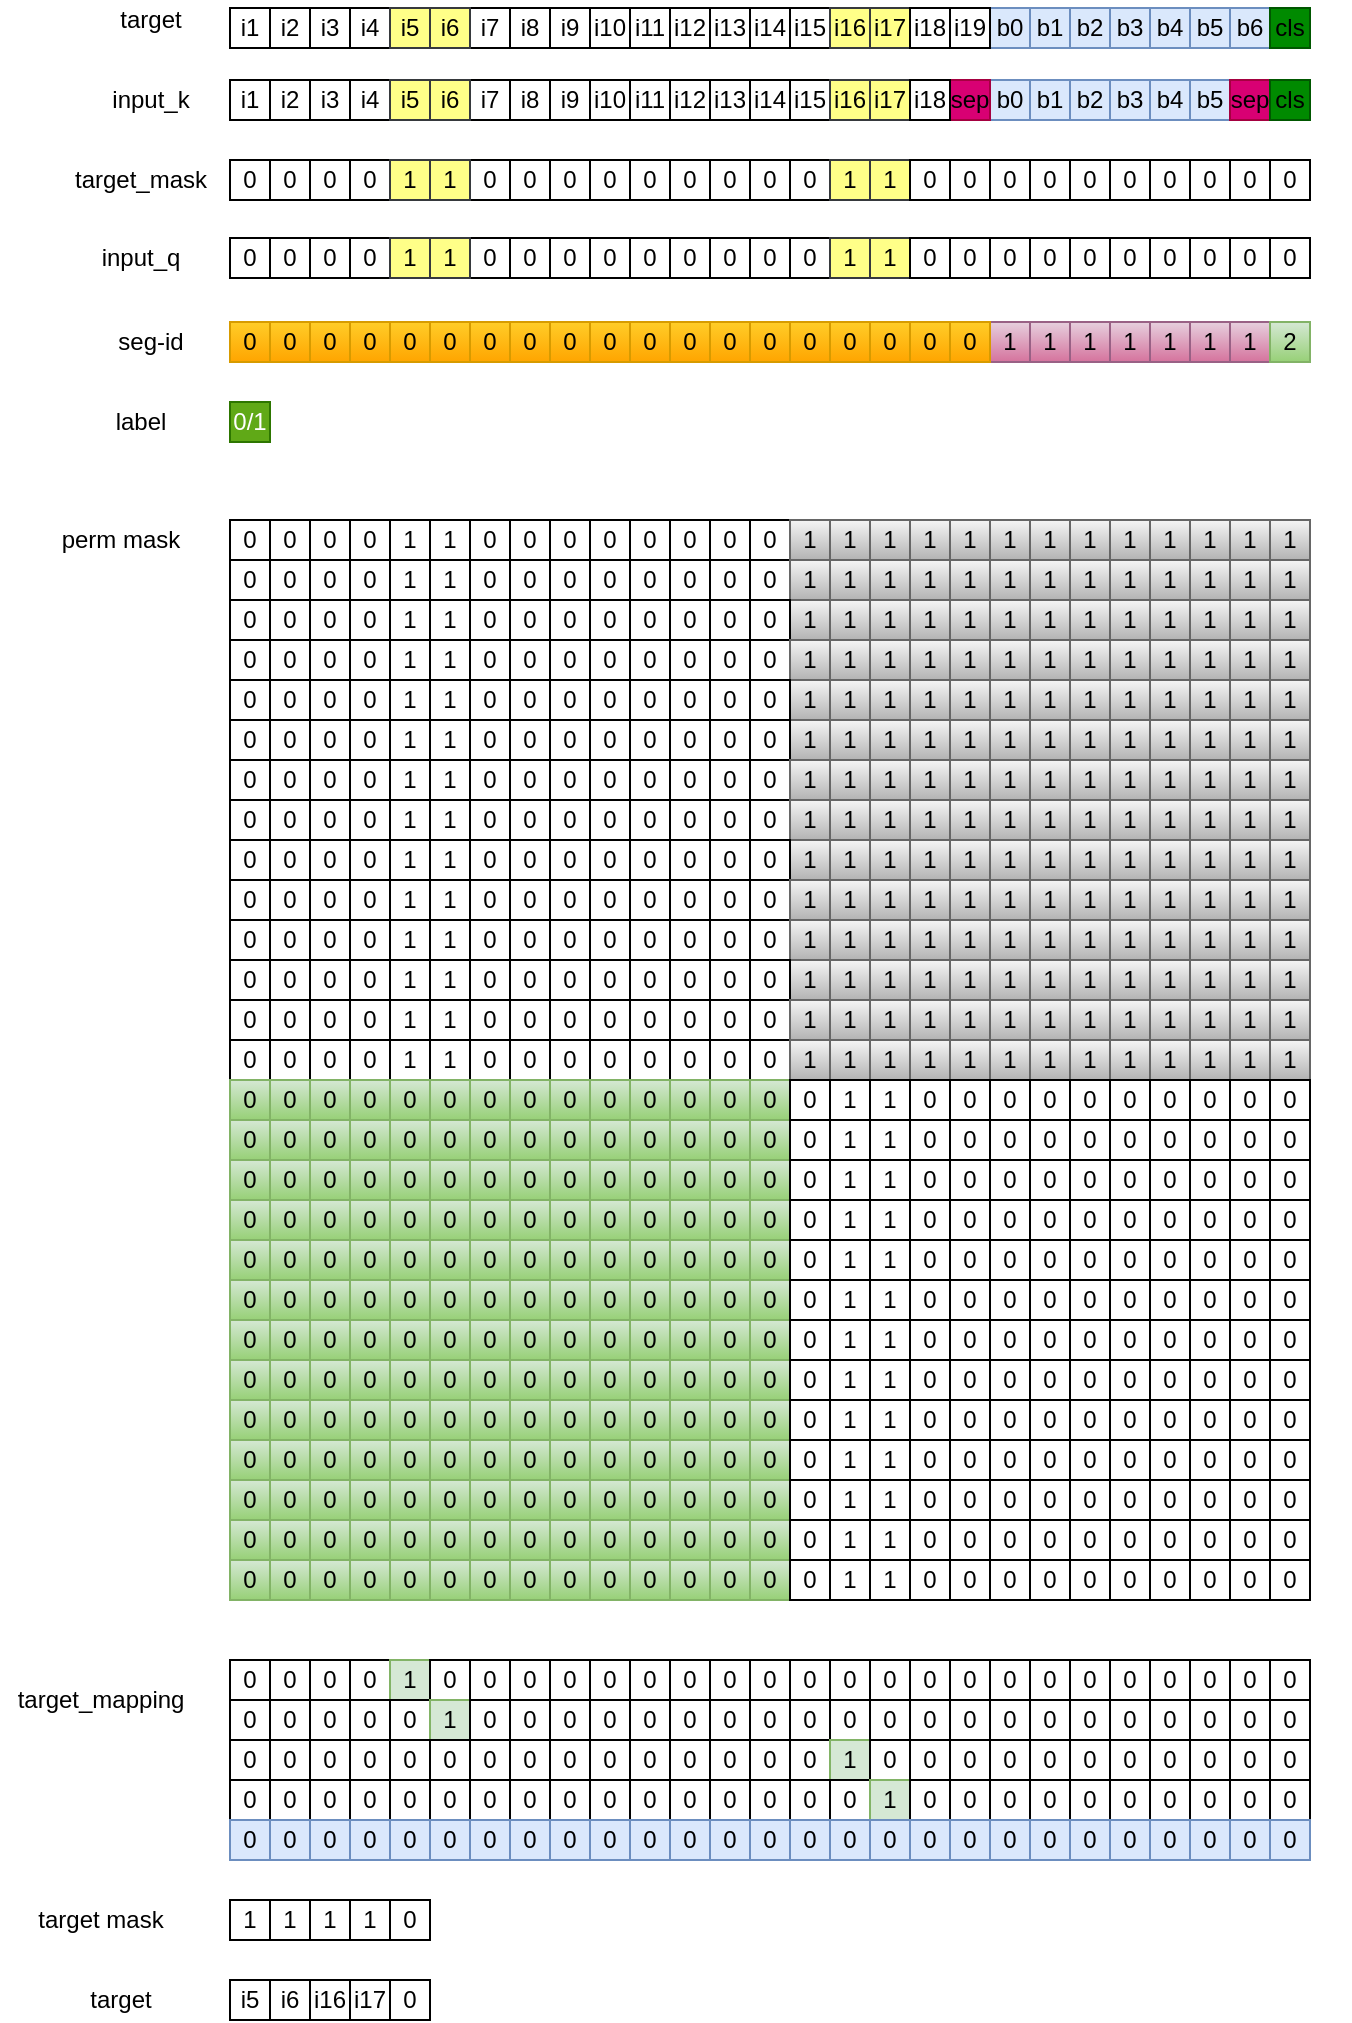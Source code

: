 <mxfile version="14.8.0" type="github">
  <diagram id="fgBxGQtzmETh36qrpGIm" name="Page-1">
    <mxGraphModel dx="1186" dy="696" grid="1" gridSize="10" guides="1" tooltips="1" connect="1" arrows="1" fold="1" page="1" pageScale="1" pageWidth="827" pageHeight="1169" math="0" shadow="0">
      <root>
        <mxCell id="0" />
        <mxCell id="1" parent="0" />
        <mxCell id="ImaXKQTyA3A02GJAlSY3-18" value="" style="group" vertex="1" connectable="0" parent="1">
          <mxGeometry x="250" y="180" width="120" height="20" as="geometry" />
        </mxCell>
        <mxCell id="ImaXKQTyA3A02GJAlSY3-21" value="i9" style="rounded=0;whiteSpace=wrap;html=1;" vertex="1" parent="ImaXKQTyA3A02GJAlSY3-18">
          <mxGeometry x="40" width="20" height="20" as="geometry" />
        </mxCell>
        <mxCell id="ImaXKQTyA3A02GJAlSY3-22" value="" style="group" vertex="1" connectable="0" parent="ImaXKQTyA3A02GJAlSY3-18">
          <mxGeometry x="60" width="60" height="20" as="geometry" />
        </mxCell>
        <mxCell id="ImaXKQTyA3A02GJAlSY3-23" value="i10" style="rounded=0;whiteSpace=wrap;html=1;" vertex="1" parent="ImaXKQTyA3A02GJAlSY3-22">
          <mxGeometry width="20" height="20" as="geometry" />
        </mxCell>
        <mxCell id="ImaXKQTyA3A02GJAlSY3-24" value="i11" style="rounded=0;whiteSpace=wrap;html=1;" vertex="1" parent="ImaXKQTyA3A02GJAlSY3-22">
          <mxGeometry x="20" width="20" height="20" as="geometry" />
        </mxCell>
        <mxCell id="ImaXKQTyA3A02GJAlSY3-25" value="i12" style="rounded=0;whiteSpace=wrap;html=1;" vertex="1" parent="ImaXKQTyA3A02GJAlSY3-22">
          <mxGeometry x="40" width="20" height="20" as="geometry" />
        </mxCell>
        <mxCell id="ImaXKQTyA3A02GJAlSY3-46" value="" style="group" vertex="1" connectable="0" parent="ImaXKQTyA3A02GJAlSY3-18">
          <mxGeometry width="40" height="20" as="geometry" />
        </mxCell>
        <mxCell id="ImaXKQTyA3A02GJAlSY3-19" value="i7" style="rounded=0;whiteSpace=wrap;html=1;" vertex="1" parent="ImaXKQTyA3A02GJAlSY3-46">
          <mxGeometry width="20" height="20" as="geometry" />
        </mxCell>
        <mxCell id="ImaXKQTyA3A02GJAlSY3-20" value="i8" style="rounded=0;whiteSpace=wrap;html=1;" vertex="1" parent="ImaXKQTyA3A02GJAlSY3-46">
          <mxGeometry x="20" width="20" height="20" as="geometry" />
        </mxCell>
        <mxCell id="ImaXKQTyA3A02GJAlSY3-26" value="" style="group;fillColor=#e3c800;strokeColor=#B09500;fontColor=#000000;container=0;" vertex="1" connectable="0" parent="1">
          <mxGeometry x="370" y="180" width="120" height="20" as="geometry" />
        </mxCell>
        <mxCell id="ImaXKQTyA3A02GJAlSY3-35" value="" style="group;fillColor=#dae8fc;strokeColor=#6c8ebf;" vertex="1" connectable="0" parent="1">
          <mxGeometry x="510" y="180" width="120" height="20" as="geometry" />
        </mxCell>
        <mxCell id="ImaXKQTyA3A02GJAlSY3-47" value="" style="group;fillColor=#dae8fc;strokeColor=#6c8ebf;" vertex="1" connectable="0" parent="ImaXKQTyA3A02GJAlSY3-35">
          <mxGeometry width="40" height="20" as="geometry" />
        </mxCell>
        <mxCell id="ImaXKQTyA3A02GJAlSY3-36" value="b0" style="rounded=0;whiteSpace=wrap;html=1;fillColor=#dae8fc;strokeColor=#6c8ebf;" vertex="1" parent="ImaXKQTyA3A02GJAlSY3-47">
          <mxGeometry width="20" height="20" as="geometry" />
        </mxCell>
        <mxCell id="ImaXKQTyA3A02GJAlSY3-37" value="b1" style="rounded=0;whiteSpace=wrap;html=1;fillColor=#dae8fc;strokeColor=#6c8ebf;" vertex="1" parent="ImaXKQTyA3A02GJAlSY3-47">
          <mxGeometry x="20" width="20" height="20" as="geometry" />
        </mxCell>
        <mxCell id="ImaXKQTyA3A02GJAlSY3-48" value="" style="group;fillColor=#dae8fc;strokeColor=#6c8ebf;" vertex="1" connectable="0" parent="ImaXKQTyA3A02GJAlSY3-35">
          <mxGeometry x="40" width="80" height="20" as="geometry" />
        </mxCell>
        <mxCell id="ImaXKQTyA3A02GJAlSY3-38" value="b2" style="rounded=0;whiteSpace=wrap;html=1;fillColor=#dae8fc;strokeColor=#6c8ebf;" vertex="1" parent="ImaXKQTyA3A02GJAlSY3-48">
          <mxGeometry width="20" height="20" as="geometry" />
        </mxCell>
        <mxCell id="ImaXKQTyA3A02GJAlSY3-39" value="" style="group;fillColor=#dae8fc;strokeColor=#6c8ebf;" vertex="1" connectable="0" parent="ImaXKQTyA3A02GJAlSY3-48">
          <mxGeometry x="20" width="60" height="20" as="geometry" />
        </mxCell>
        <mxCell id="ImaXKQTyA3A02GJAlSY3-40" value="b3" style="rounded=0;whiteSpace=wrap;html=1;fillColor=#dae8fc;strokeColor=#6c8ebf;" vertex="1" parent="ImaXKQTyA3A02GJAlSY3-39">
          <mxGeometry width="20" height="20" as="geometry" />
        </mxCell>
        <mxCell id="ImaXKQTyA3A02GJAlSY3-41" value="b4" style="rounded=0;whiteSpace=wrap;html=1;fillColor=#dae8fc;strokeColor=#6c8ebf;" vertex="1" parent="ImaXKQTyA3A02GJAlSY3-39">
          <mxGeometry x="20" width="20" height="20" as="geometry" />
        </mxCell>
        <mxCell id="ImaXKQTyA3A02GJAlSY3-42" value="b5" style="rounded=0;whiteSpace=wrap;html=1;fillColor=#dae8fc;strokeColor=#6c8ebf;" vertex="1" parent="ImaXKQTyA3A02GJAlSY3-39">
          <mxGeometry x="40" width="20" height="20" as="geometry" />
        </mxCell>
        <mxCell id="ImaXKQTyA3A02GJAlSY3-1" value="i1" style="rounded=0;whiteSpace=wrap;html=1;" vertex="1" parent="1">
          <mxGeometry x="130" y="180" width="20" height="20" as="geometry" />
        </mxCell>
        <mxCell id="ImaXKQTyA3A02GJAlSY3-2" value="i2" style="rounded=0;whiteSpace=wrap;html=1;" vertex="1" parent="1">
          <mxGeometry x="150" y="180" width="20" height="20" as="geometry" />
        </mxCell>
        <mxCell id="ImaXKQTyA3A02GJAlSY3-3" value="i3" style="rounded=0;whiteSpace=wrap;html=1;" vertex="1" parent="1">
          <mxGeometry x="170" y="180" width="20" height="20" as="geometry" />
        </mxCell>
        <mxCell id="ImaXKQTyA3A02GJAlSY3-43" value="sep" style="rounded=0;whiteSpace=wrap;html=1;fillColor=#d80073;strokeColor=#A50040;" vertex="1" parent="1">
          <mxGeometry x="490" y="180" width="20" height="20" as="geometry" />
        </mxCell>
        <mxCell id="ImaXKQTyA3A02GJAlSY3-44" value="sep" style="rounded=0;whiteSpace=wrap;html=1;fillColor=#d80073;strokeColor=#A50040;" vertex="1" parent="1">
          <mxGeometry x="630" y="180" width="20" height="20" as="geometry" />
        </mxCell>
        <mxCell id="ImaXKQTyA3A02GJAlSY3-45" value="cls" style="rounded=0;whiteSpace=wrap;html=1;fillColor=#008a00;strokeColor=#005700;" vertex="1" parent="1">
          <mxGeometry x="650" y="180" width="20" height="20" as="geometry" />
        </mxCell>
        <mxCell id="ImaXKQTyA3A02GJAlSY3-4" value="i4" style="rounded=0;whiteSpace=wrap;html=1;" vertex="1" parent="1">
          <mxGeometry x="190" y="180" width="20" height="20" as="geometry" />
        </mxCell>
        <mxCell id="ImaXKQTyA3A02GJAlSY3-5" value="i5" style="rounded=0;whiteSpace=wrap;html=1;fillColor=#ffff88;strokeColor=#36393d;" vertex="1" parent="1">
          <mxGeometry x="210" y="180" width="20" height="20" as="geometry" />
        </mxCell>
        <mxCell id="ImaXKQTyA3A02GJAlSY3-6" value="i6" style="rounded=0;whiteSpace=wrap;html=1;fillColor=#ffff88;strokeColor=#36393d;" vertex="1" parent="1">
          <mxGeometry x="230" y="180" width="20" height="20" as="geometry" />
        </mxCell>
        <mxCell id="ImaXKQTyA3A02GJAlSY3-27" value="i13" style="rounded=0;whiteSpace=wrap;html=1;" vertex="1" parent="1">
          <mxGeometry x="370" y="180" width="20" height="20" as="geometry" />
        </mxCell>
        <mxCell id="ImaXKQTyA3A02GJAlSY3-28" value="i14" style="rounded=0;whiteSpace=wrap;html=1;" vertex="1" parent="1">
          <mxGeometry x="390" y="180" width="20" height="20" as="geometry" />
        </mxCell>
        <mxCell id="ImaXKQTyA3A02GJAlSY3-29" value="i15" style="rounded=0;whiteSpace=wrap;html=1;" vertex="1" parent="1">
          <mxGeometry x="410" y="180" width="20" height="20" as="geometry" />
        </mxCell>
        <mxCell id="ImaXKQTyA3A02GJAlSY3-30" value="" style="group;fillColor=#e3c800;strokeColor=#B09500;fontColor=#000000;container=0;" vertex="1" connectable="0" parent="1">
          <mxGeometry x="430" y="180" width="60" height="20" as="geometry" />
        </mxCell>
        <mxCell id="ImaXKQTyA3A02GJAlSY3-31" value="i16" style="rounded=0;whiteSpace=wrap;html=1;fillColor=#ffff88;strokeColor=#36393d;" vertex="1" parent="1">
          <mxGeometry x="430" y="180" width="20" height="20" as="geometry" />
        </mxCell>
        <mxCell id="ImaXKQTyA3A02GJAlSY3-32" value="i17" style="rounded=0;whiteSpace=wrap;html=1;fillColor=#ffff88;strokeColor=#36393d;" vertex="1" parent="1">
          <mxGeometry x="450" y="180" width="20" height="20" as="geometry" />
        </mxCell>
        <mxCell id="ImaXKQTyA3A02GJAlSY3-33" value="i18" style="rounded=0;whiteSpace=wrap;html=1;" vertex="1" parent="1">
          <mxGeometry x="470" y="180" width="20" height="20" as="geometry" />
        </mxCell>
        <mxCell id="ImaXKQTyA3A02GJAlSY3-91" value="target" style="text;html=1;resizable=0;autosize=1;align=center;verticalAlign=middle;points=[];fillColor=none;strokeColor=none;rounded=0;fontColor=#000000;" vertex="1" parent="1">
          <mxGeometry x="65" y="140" width="50" height="20" as="geometry" />
        </mxCell>
        <mxCell id="ImaXKQTyA3A02GJAlSY3-92" value="input_k" style="text;html=1;resizable=0;autosize=1;align=center;verticalAlign=middle;points=[];fillColor=none;strokeColor=none;rounded=0;fontColor=#000000;" vertex="1" parent="1">
          <mxGeometry x="65" y="180" width="50" height="20" as="geometry" />
        </mxCell>
        <mxCell id="ImaXKQTyA3A02GJAlSY3-93" value="0" style="group" vertex="1" connectable="0" parent="1">
          <mxGeometry x="250" y="220" width="120" height="20" as="geometry" />
        </mxCell>
        <mxCell id="ImaXKQTyA3A02GJAlSY3-94" value="0" style="rounded=0;whiteSpace=wrap;html=1;" vertex="1" parent="ImaXKQTyA3A02GJAlSY3-93">
          <mxGeometry x="40" width="20" height="20" as="geometry" />
        </mxCell>
        <mxCell id="ImaXKQTyA3A02GJAlSY3-95" value="" style="group" vertex="1" connectable="0" parent="ImaXKQTyA3A02GJAlSY3-93">
          <mxGeometry x="60" width="60" height="20" as="geometry" />
        </mxCell>
        <mxCell id="ImaXKQTyA3A02GJAlSY3-96" value="0" style="rounded=0;whiteSpace=wrap;html=1;" vertex="1" parent="ImaXKQTyA3A02GJAlSY3-95">
          <mxGeometry width="20" height="20" as="geometry" />
        </mxCell>
        <mxCell id="ImaXKQTyA3A02GJAlSY3-97" value="0" style="rounded=0;whiteSpace=wrap;html=1;" vertex="1" parent="ImaXKQTyA3A02GJAlSY3-95">
          <mxGeometry x="20" width="20" height="20" as="geometry" />
        </mxCell>
        <mxCell id="ImaXKQTyA3A02GJAlSY3-98" value="0" style="rounded=0;whiteSpace=wrap;html=1;" vertex="1" parent="ImaXKQTyA3A02GJAlSY3-95">
          <mxGeometry x="40" width="20" height="20" as="geometry" />
        </mxCell>
        <mxCell id="ImaXKQTyA3A02GJAlSY3-99" value="" style="group" vertex="1" connectable="0" parent="ImaXKQTyA3A02GJAlSY3-93">
          <mxGeometry width="40" height="20" as="geometry" />
        </mxCell>
        <mxCell id="ImaXKQTyA3A02GJAlSY3-100" value="0" style="rounded=0;whiteSpace=wrap;html=1;" vertex="1" parent="ImaXKQTyA3A02GJAlSY3-99">
          <mxGeometry width="20" height="20" as="geometry" />
        </mxCell>
        <mxCell id="ImaXKQTyA3A02GJAlSY3-101" value="0" style="rounded=0;whiteSpace=wrap;html=1;" vertex="1" parent="ImaXKQTyA3A02GJAlSY3-99">
          <mxGeometry x="20" width="20" height="20" as="geometry" />
        </mxCell>
        <mxCell id="ImaXKQTyA3A02GJAlSY3-102" value="" style="group;container=0;" vertex="1" connectable="0" parent="1">
          <mxGeometry x="370" y="220" width="120" height="20" as="geometry" />
        </mxCell>
        <mxCell id="ImaXKQTyA3A02GJAlSY3-103" value="" style="group;" vertex="1" connectable="0" parent="1">
          <mxGeometry x="510" y="220" width="120" height="20" as="geometry" />
        </mxCell>
        <mxCell id="ImaXKQTyA3A02GJAlSY3-104" value="" style="group;" vertex="1" connectable="0" parent="ImaXKQTyA3A02GJAlSY3-103">
          <mxGeometry width="40" height="20" as="geometry" />
        </mxCell>
        <mxCell id="ImaXKQTyA3A02GJAlSY3-105" value="0" style="rounded=0;whiteSpace=wrap;html=1;" vertex="1" parent="ImaXKQTyA3A02GJAlSY3-104">
          <mxGeometry width="20" height="20" as="geometry" />
        </mxCell>
        <mxCell id="ImaXKQTyA3A02GJAlSY3-106" value="0" style="rounded=0;whiteSpace=wrap;html=1;" vertex="1" parent="ImaXKQTyA3A02GJAlSY3-104">
          <mxGeometry x="20" width="20" height="20" as="geometry" />
        </mxCell>
        <mxCell id="ImaXKQTyA3A02GJAlSY3-107" value="" style="group;" vertex="1" connectable="0" parent="ImaXKQTyA3A02GJAlSY3-103">
          <mxGeometry x="40" width="80" height="20" as="geometry" />
        </mxCell>
        <mxCell id="ImaXKQTyA3A02GJAlSY3-108" value="0" style="rounded=0;whiteSpace=wrap;html=1;" vertex="1" parent="ImaXKQTyA3A02GJAlSY3-107">
          <mxGeometry width="20" height="20" as="geometry" />
        </mxCell>
        <mxCell id="ImaXKQTyA3A02GJAlSY3-109" value="" style="group;" vertex="1" connectable="0" parent="ImaXKQTyA3A02GJAlSY3-107">
          <mxGeometry x="20" width="60" height="20" as="geometry" />
        </mxCell>
        <mxCell id="ImaXKQTyA3A02GJAlSY3-110" value="0" style="rounded=0;whiteSpace=wrap;html=1;" vertex="1" parent="ImaXKQTyA3A02GJAlSY3-109">
          <mxGeometry width="20" height="20" as="geometry" />
        </mxCell>
        <mxCell id="ImaXKQTyA3A02GJAlSY3-111" value="0" style="rounded=0;whiteSpace=wrap;html=1;" vertex="1" parent="ImaXKQTyA3A02GJAlSY3-109">
          <mxGeometry x="20" width="20" height="20" as="geometry" />
        </mxCell>
        <mxCell id="ImaXKQTyA3A02GJAlSY3-112" value="0" style="rounded=0;whiteSpace=wrap;html=1;" vertex="1" parent="ImaXKQTyA3A02GJAlSY3-109">
          <mxGeometry x="40" width="20" height="20" as="geometry" />
        </mxCell>
        <mxCell id="ImaXKQTyA3A02GJAlSY3-113" value="0" style="rounded=0;whiteSpace=wrap;html=1;" vertex="1" parent="1">
          <mxGeometry x="130" y="220" width="20" height="20" as="geometry" />
        </mxCell>
        <mxCell id="ImaXKQTyA3A02GJAlSY3-114" value="0" style="rounded=0;whiteSpace=wrap;html=1;" vertex="1" parent="1">
          <mxGeometry x="150" y="220" width="20" height="20" as="geometry" />
        </mxCell>
        <mxCell id="ImaXKQTyA3A02GJAlSY3-115" value="0" style="rounded=0;whiteSpace=wrap;html=1;" vertex="1" parent="1">
          <mxGeometry x="170" y="220" width="20" height="20" as="geometry" />
        </mxCell>
        <mxCell id="ImaXKQTyA3A02GJAlSY3-116" value="0" style="rounded=0;whiteSpace=wrap;html=1;" vertex="1" parent="1">
          <mxGeometry x="490" y="220" width="20" height="20" as="geometry" />
        </mxCell>
        <mxCell id="ImaXKQTyA3A02GJAlSY3-117" value="0" style="rounded=0;whiteSpace=wrap;html=1;" vertex="1" parent="1">
          <mxGeometry x="630" y="220" width="20" height="20" as="geometry" />
        </mxCell>
        <mxCell id="ImaXKQTyA3A02GJAlSY3-118" value="0" style="rounded=0;whiteSpace=wrap;html=1;" vertex="1" parent="1">
          <mxGeometry x="650" y="220" width="20" height="20" as="geometry" />
        </mxCell>
        <mxCell id="ImaXKQTyA3A02GJAlSY3-119" value="0" style="rounded=0;whiteSpace=wrap;html=1;" vertex="1" parent="1">
          <mxGeometry x="190" y="220" width="20" height="20" as="geometry" />
        </mxCell>
        <mxCell id="ImaXKQTyA3A02GJAlSY3-120" value="1" style="rounded=0;whiteSpace=wrap;html=1;fillColor=#ffff88;strokeColor=#36393d;" vertex="1" parent="1">
          <mxGeometry x="210" y="220" width="20" height="20" as="geometry" />
        </mxCell>
        <mxCell id="ImaXKQTyA3A02GJAlSY3-121" value="1" style="rounded=0;whiteSpace=wrap;html=1;fillColor=#ffff88;strokeColor=#36393d;" vertex="1" parent="1">
          <mxGeometry x="230" y="220" width="20" height="20" as="geometry" />
        </mxCell>
        <mxCell id="ImaXKQTyA3A02GJAlSY3-122" value="0" style="rounded=0;whiteSpace=wrap;html=1;" vertex="1" parent="1">
          <mxGeometry x="370" y="220" width="20" height="20" as="geometry" />
        </mxCell>
        <mxCell id="ImaXKQTyA3A02GJAlSY3-123" value="0" style="rounded=0;whiteSpace=wrap;html=1;" vertex="1" parent="1">
          <mxGeometry x="390" y="220" width="20" height="20" as="geometry" />
        </mxCell>
        <mxCell id="ImaXKQTyA3A02GJAlSY3-124" value="0" style="rounded=0;whiteSpace=wrap;html=1;" vertex="1" parent="1">
          <mxGeometry x="410" y="220" width="20" height="20" as="geometry" />
        </mxCell>
        <mxCell id="ImaXKQTyA3A02GJAlSY3-125" value="" style="group;container=0;" vertex="1" connectable="0" parent="1">
          <mxGeometry x="430" y="220" width="60" height="20" as="geometry" />
        </mxCell>
        <mxCell id="ImaXKQTyA3A02GJAlSY3-126" value="1" style="rounded=0;whiteSpace=wrap;html=1;fillColor=#ffff88;strokeColor=#36393d;" vertex="1" parent="1">
          <mxGeometry x="430" y="220" width="20" height="20" as="geometry" />
        </mxCell>
        <mxCell id="ImaXKQTyA3A02GJAlSY3-127" value="1" style="rounded=0;whiteSpace=wrap;html=1;fillColor=#ffff88;strokeColor=#36393d;" vertex="1" parent="1">
          <mxGeometry x="450" y="220" width="20" height="20" as="geometry" />
        </mxCell>
        <mxCell id="ImaXKQTyA3A02GJAlSY3-128" value="0" style="rounded=0;whiteSpace=wrap;html=1;" vertex="1" parent="1">
          <mxGeometry x="470" y="220" width="20" height="20" as="geometry" />
        </mxCell>
        <mxCell id="ImaXKQTyA3A02GJAlSY3-129" value="target_mask" style="text;html=1;resizable=0;autosize=1;align=center;verticalAlign=middle;points=[];fillColor=none;strokeColor=none;rounded=0;fontColor=#000000;" vertex="1" parent="1">
          <mxGeometry x="45" y="220" width="80" height="20" as="geometry" />
        </mxCell>
        <mxCell id="ImaXKQTyA3A02GJAlSY3-131" value="0" style="group;gradientColor=#ffa500;fillColor=#ffcd28;strokeColor=#d79b00;" vertex="1" connectable="0" parent="1">
          <mxGeometry x="250" y="301" width="120" height="20" as="geometry" />
        </mxCell>
        <mxCell id="ImaXKQTyA3A02GJAlSY3-132" value="0" style="rounded=0;whiteSpace=wrap;html=1;gradientColor=#ffa500;fillColor=#ffcd28;strokeColor=#d79b00;" vertex="1" parent="ImaXKQTyA3A02GJAlSY3-131">
          <mxGeometry x="40" width="20" height="20" as="geometry" />
        </mxCell>
        <mxCell id="ImaXKQTyA3A02GJAlSY3-133" value="" style="group;gradientColor=#ffa500;fillColor=#ffcd28;strokeColor=#d79b00;" vertex="1" connectable="0" parent="ImaXKQTyA3A02GJAlSY3-131">
          <mxGeometry x="60" width="60" height="20" as="geometry" />
        </mxCell>
        <mxCell id="ImaXKQTyA3A02GJAlSY3-134" value="0" style="rounded=0;whiteSpace=wrap;html=1;gradientColor=#ffa500;fillColor=#ffcd28;strokeColor=#d79b00;" vertex="1" parent="ImaXKQTyA3A02GJAlSY3-133">
          <mxGeometry width="20" height="20" as="geometry" />
        </mxCell>
        <mxCell id="ImaXKQTyA3A02GJAlSY3-135" value="0" style="rounded=0;whiteSpace=wrap;html=1;gradientColor=#ffa500;fillColor=#ffcd28;strokeColor=#d79b00;" vertex="1" parent="ImaXKQTyA3A02GJAlSY3-133">
          <mxGeometry x="20" width="20" height="20" as="geometry" />
        </mxCell>
        <mxCell id="ImaXKQTyA3A02GJAlSY3-136" value="0" style="rounded=0;whiteSpace=wrap;html=1;gradientColor=#ffa500;fillColor=#ffcd28;strokeColor=#d79b00;" vertex="1" parent="ImaXKQTyA3A02GJAlSY3-133">
          <mxGeometry x="40" width="20" height="20" as="geometry" />
        </mxCell>
        <mxCell id="ImaXKQTyA3A02GJAlSY3-137" value="" style="group;gradientColor=#ffa500;fillColor=#ffcd28;strokeColor=#d79b00;" vertex="1" connectable="0" parent="ImaXKQTyA3A02GJAlSY3-131">
          <mxGeometry width="40" height="20" as="geometry" />
        </mxCell>
        <mxCell id="ImaXKQTyA3A02GJAlSY3-138" value="0" style="rounded=0;whiteSpace=wrap;html=1;gradientColor=#ffa500;fillColor=#ffcd28;strokeColor=#d79b00;" vertex="1" parent="ImaXKQTyA3A02GJAlSY3-137">
          <mxGeometry width="20" height="20" as="geometry" />
        </mxCell>
        <mxCell id="ImaXKQTyA3A02GJAlSY3-139" value="0" style="rounded=0;whiteSpace=wrap;html=1;gradientColor=#ffa500;fillColor=#ffcd28;strokeColor=#d79b00;" vertex="1" parent="ImaXKQTyA3A02GJAlSY3-137">
          <mxGeometry x="20" width="20" height="20" as="geometry" />
        </mxCell>
        <mxCell id="ImaXKQTyA3A02GJAlSY3-140" value="" style="group;container=0;gradientColor=#ffa500;fillColor=#ffcd28;strokeColor=#d79b00;" vertex="1" connectable="0" parent="1">
          <mxGeometry x="370" y="301" width="120" height="20" as="geometry" />
        </mxCell>
        <mxCell id="ImaXKQTyA3A02GJAlSY3-141" value="1" style="group;gradientColor=#d5739d;fillColor=#e6d0de;strokeColor=#996185;" vertex="1" connectable="0" parent="1">
          <mxGeometry x="510" y="301" width="120" height="20" as="geometry" />
        </mxCell>
        <mxCell id="ImaXKQTyA3A02GJAlSY3-142" value="" style="group;gradientColor=#d5739d;fillColor=#e6d0de;strokeColor=#996185;" vertex="1" connectable="0" parent="ImaXKQTyA3A02GJAlSY3-141">
          <mxGeometry width="40" height="20" as="geometry" />
        </mxCell>
        <mxCell id="ImaXKQTyA3A02GJAlSY3-143" value="1" style="rounded=0;whiteSpace=wrap;html=1;gradientColor=#d5739d;fillColor=#e6d0de;strokeColor=#996185;" vertex="1" parent="ImaXKQTyA3A02GJAlSY3-142">
          <mxGeometry width="20" height="20" as="geometry" />
        </mxCell>
        <mxCell id="ImaXKQTyA3A02GJAlSY3-144" value="1" style="rounded=0;whiteSpace=wrap;html=1;gradientColor=#d5739d;fillColor=#e6d0de;strokeColor=#996185;" vertex="1" parent="ImaXKQTyA3A02GJAlSY3-142">
          <mxGeometry x="20" width="20" height="20" as="geometry" />
        </mxCell>
        <mxCell id="ImaXKQTyA3A02GJAlSY3-145" value="" style="group;gradientColor=#d5739d;fillColor=#e6d0de;strokeColor=#996185;" vertex="1" connectable="0" parent="ImaXKQTyA3A02GJAlSY3-141">
          <mxGeometry x="40" width="80" height="20" as="geometry" />
        </mxCell>
        <mxCell id="ImaXKQTyA3A02GJAlSY3-146" value="1" style="rounded=0;whiteSpace=wrap;html=1;gradientColor=#d5739d;fillColor=#e6d0de;strokeColor=#996185;" vertex="1" parent="ImaXKQTyA3A02GJAlSY3-145">
          <mxGeometry width="20" height="20" as="geometry" />
        </mxCell>
        <mxCell id="ImaXKQTyA3A02GJAlSY3-147" value="" style="group;gradientColor=#d5739d;fillColor=#e6d0de;strokeColor=#996185;" vertex="1" connectable="0" parent="ImaXKQTyA3A02GJAlSY3-145">
          <mxGeometry x="20" width="60" height="20" as="geometry" />
        </mxCell>
        <mxCell id="ImaXKQTyA3A02GJAlSY3-148" value="1" style="rounded=0;whiteSpace=wrap;html=1;gradientColor=#d5739d;fillColor=#e6d0de;strokeColor=#996185;" vertex="1" parent="ImaXKQTyA3A02GJAlSY3-147">
          <mxGeometry width="20" height="20" as="geometry" />
        </mxCell>
        <mxCell id="ImaXKQTyA3A02GJAlSY3-149" value="1" style="rounded=0;whiteSpace=wrap;html=1;gradientColor=#d5739d;fillColor=#e6d0de;strokeColor=#996185;" vertex="1" parent="ImaXKQTyA3A02GJAlSY3-147">
          <mxGeometry x="20" width="20" height="20" as="geometry" />
        </mxCell>
        <mxCell id="ImaXKQTyA3A02GJAlSY3-150" value="1" style="rounded=0;whiteSpace=wrap;html=1;gradientColor=#d5739d;fillColor=#e6d0de;strokeColor=#996185;" vertex="1" parent="ImaXKQTyA3A02GJAlSY3-147">
          <mxGeometry x="40" width="20" height="20" as="geometry" />
        </mxCell>
        <mxCell id="ImaXKQTyA3A02GJAlSY3-151" value="0" style="rounded=0;whiteSpace=wrap;html=1;gradientColor=#ffa500;fillColor=#ffcd28;strokeColor=#d79b00;" vertex="1" parent="1">
          <mxGeometry x="130" y="301" width="20" height="20" as="geometry" />
        </mxCell>
        <mxCell id="ImaXKQTyA3A02GJAlSY3-152" value="0" style="rounded=0;whiteSpace=wrap;html=1;gradientColor=#ffa500;fillColor=#ffcd28;strokeColor=#d79b00;" vertex="1" parent="1">
          <mxGeometry x="150" y="301" width="20" height="20" as="geometry" />
        </mxCell>
        <mxCell id="ImaXKQTyA3A02GJAlSY3-153" value="0" style="rounded=0;whiteSpace=wrap;html=1;gradientColor=#ffa500;fillColor=#ffcd28;strokeColor=#d79b00;" vertex="1" parent="1">
          <mxGeometry x="170" y="301" width="20" height="20" as="geometry" />
        </mxCell>
        <mxCell id="ImaXKQTyA3A02GJAlSY3-154" value="0" style="rounded=0;whiteSpace=wrap;html=1;gradientColor=#ffa500;fillColor=#ffcd28;strokeColor=#d79b00;" vertex="1" parent="1">
          <mxGeometry x="490" y="301" width="20" height="20" as="geometry" />
        </mxCell>
        <mxCell id="ImaXKQTyA3A02GJAlSY3-155" value="1" style="rounded=0;whiteSpace=wrap;html=1;gradientColor=#d5739d;fillColor=#e6d0de;strokeColor=#996185;" vertex="1" parent="1">
          <mxGeometry x="630" y="301" width="20" height="20" as="geometry" />
        </mxCell>
        <mxCell id="ImaXKQTyA3A02GJAlSY3-156" value="2" style="rounded=0;whiteSpace=wrap;html=1;gradientColor=#97d077;fillColor=#d5e8d4;strokeColor=#82b366;" vertex="1" parent="1">
          <mxGeometry x="650" y="301" width="20" height="20" as="geometry" />
        </mxCell>
        <mxCell id="ImaXKQTyA3A02GJAlSY3-157" value="0" style="rounded=0;whiteSpace=wrap;html=1;gradientColor=#ffa500;fillColor=#ffcd28;strokeColor=#d79b00;" vertex="1" parent="1">
          <mxGeometry x="190" y="301" width="20" height="20" as="geometry" />
        </mxCell>
        <mxCell id="ImaXKQTyA3A02GJAlSY3-158" value="0" style="rounded=0;whiteSpace=wrap;html=1;gradientColor=#ffa500;fillColor=#ffcd28;strokeColor=#d79b00;" vertex="1" parent="1">
          <mxGeometry x="210" y="301" width="20" height="20" as="geometry" />
        </mxCell>
        <mxCell id="ImaXKQTyA3A02GJAlSY3-159" value="0" style="rounded=0;whiteSpace=wrap;html=1;gradientColor=#ffa500;fillColor=#ffcd28;strokeColor=#d79b00;" vertex="1" parent="1">
          <mxGeometry x="230" y="301" width="20" height="20" as="geometry" />
        </mxCell>
        <mxCell id="ImaXKQTyA3A02GJAlSY3-160" value="0" style="rounded=0;whiteSpace=wrap;html=1;gradientColor=#ffa500;fillColor=#ffcd28;strokeColor=#d79b00;" vertex="1" parent="1">
          <mxGeometry x="370" y="301" width="20" height="20" as="geometry" />
        </mxCell>
        <mxCell id="ImaXKQTyA3A02GJAlSY3-161" value="0" style="rounded=0;whiteSpace=wrap;html=1;gradientColor=#ffa500;fillColor=#ffcd28;strokeColor=#d79b00;" vertex="1" parent="1">
          <mxGeometry x="390" y="301" width="20" height="20" as="geometry" />
        </mxCell>
        <mxCell id="ImaXKQTyA3A02GJAlSY3-162" value="0" style="rounded=0;whiteSpace=wrap;html=1;gradientColor=#ffa500;fillColor=#ffcd28;strokeColor=#d79b00;" vertex="1" parent="1">
          <mxGeometry x="410" y="301" width="20" height="20" as="geometry" />
        </mxCell>
        <mxCell id="ImaXKQTyA3A02GJAlSY3-163" value="" style="group;container=0;gradientColor=#ffa500;fillColor=#ffcd28;strokeColor=#d79b00;" vertex="1" connectable="0" parent="1">
          <mxGeometry x="430" y="301" width="60" height="20" as="geometry" />
        </mxCell>
        <mxCell id="ImaXKQTyA3A02GJAlSY3-164" value="0" style="rounded=0;whiteSpace=wrap;html=1;gradientColor=#ffa500;fillColor=#ffcd28;strokeColor=#d79b00;" vertex="1" parent="1">
          <mxGeometry x="430" y="301" width="20" height="20" as="geometry" />
        </mxCell>
        <mxCell id="ImaXKQTyA3A02GJAlSY3-165" value="0" style="rounded=0;whiteSpace=wrap;html=1;gradientColor=#ffa500;fillColor=#ffcd28;strokeColor=#d79b00;" vertex="1" parent="1">
          <mxGeometry x="450" y="301" width="20" height="20" as="geometry" />
        </mxCell>
        <mxCell id="ImaXKQTyA3A02GJAlSY3-166" value="0" style="rounded=0;whiteSpace=wrap;html=1;gradientColor=#ffa500;fillColor=#ffcd28;strokeColor=#d79b00;" vertex="1" parent="1">
          <mxGeometry x="470" y="301" width="20" height="20" as="geometry" />
        </mxCell>
        <mxCell id="ImaXKQTyA3A02GJAlSY3-167" value="seg-id" style="text;html=1;resizable=0;autosize=1;align=center;verticalAlign=middle;points=[];fillColor=none;strokeColor=none;rounded=0;fontColor=#000000;" vertex="1" parent="1">
          <mxGeometry x="65" y="301" width="50" height="20" as="geometry" />
        </mxCell>
        <mxCell id="ImaXKQTyA3A02GJAlSY3-168" value="label" style="text;html=1;resizable=0;autosize=1;align=center;verticalAlign=middle;points=[];fillColor=none;strokeColor=none;rounded=0;fontColor=#000000;" vertex="1" parent="1">
          <mxGeometry x="65" y="341" width="40" height="20" as="geometry" />
        </mxCell>
        <mxCell id="ImaXKQTyA3A02GJAlSY3-169" value="0/1" style="rounded=0;whiteSpace=wrap;html=1;fontColor=#ffffff;fillColor=#60a917;strokeColor=#2D7600;" vertex="1" parent="1">
          <mxGeometry x="130" y="341" width="20" height="20" as="geometry" />
        </mxCell>
        <mxCell id="ImaXKQTyA3A02GJAlSY3-170" value="0" style="group" vertex="1" connectable="0" parent="1">
          <mxGeometry x="250" y="259" width="120" height="20" as="geometry" />
        </mxCell>
        <mxCell id="ImaXKQTyA3A02GJAlSY3-171" value="0" style="rounded=0;whiteSpace=wrap;html=1;" vertex="1" parent="ImaXKQTyA3A02GJAlSY3-170">
          <mxGeometry x="40" width="20" height="20" as="geometry" />
        </mxCell>
        <mxCell id="ImaXKQTyA3A02GJAlSY3-172" value="" style="group" vertex="1" connectable="0" parent="ImaXKQTyA3A02GJAlSY3-170">
          <mxGeometry x="60" width="60" height="20" as="geometry" />
        </mxCell>
        <mxCell id="ImaXKQTyA3A02GJAlSY3-173" value="0" style="rounded=0;whiteSpace=wrap;html=1;" vertex="1" parent="ImaXKQTyA3A02GJAlSY3-172">
          <mxGeometry width="20" height="20" as="geometry" />
        </mxCell>
        <mxCell id="ImaXKQTyA3A02GJAlSY3-174" value="0" style="rounded=0;whiteSpace=wrap;html=1;" vertex="1" parent="ImaXKQTyA3A02GJAlSY3-172">
          <mxGeometry x="20" width="20" height="20" as="geometry" />
        </mxCell>
        <mxCell id="ImaXKQTyA3A02GJAlSY3-175" value="0" style="rounded=0;whiteSpace=wrap;html=1;" vertex="1" parent="ImaXKQTyA3A02GJAlSY3-172">
          <mxGeometry x="40" width="20" height="20" as="geometry" />
        </mxCell>
        <mxCell id="ImaXKQTyA3A02GJAlSY3-176" value="" style="group" vertex="1" connectable="0" parent="ImaXKQTyA3A02GJAlSY3-170">
          <mxGeometry width="40" height="20" as="geometry" />
        </mxCell>
        <mxCell id="ImaXKQTyA3A02GJAlSY3-177" value="0" style="rounded=0;whiteSpace=wrap;html=1;" vertex="1" parent="ImaXKQTyA3A02GJAlSY3-176">
          <mxGeometry width="20" height="20" as="geometry" />
        </mxCell>
        <mxCell id="ImaXKQTyA3A02GJAlSY3-178" value="0" style="rounded=0;whiteSpace=wrap;html=1;" vertex="1" parent="ImaXKQTyA3A02GJAlSY3-176">
          <mxGeometry x="20" width="20" height="20" as="geometry" />
        </mxCell>
        <mxCell id="ImaXKQTyA3A02GJAlSY3-179" value="" style="group;container=0;" vertex="1" connectable="0" parent="1">
          <mxGeometry x="370" y="259" width="120" height="20" as="geometry" />
        </mxCell>
        <mxCell id="ImaXKQTyA3A02GJAlSY3-180" value="" style="group;" vertex="1" connectable="0" parent="1">
          <mxGeometry x="510" y="259" width="120" height="20" as="geometry" />
        </mxCell>
        <mxCell id="ImaXKQTyA3A02GJAlSY3-181" value="" style="group;" vertex="1" connectable="0" parent="ImaXKQTyA3A02GJAlSY3-180">
          <mxGeometry width="40" height="20" as="geometry" />
        </mxCell>
        <mxCell id="ImaXKQTyA3A02GJAlSY3-182" value="0" style="rounded=0;whiteSpace=wrap;html=1;" vertex="1" parent="ImaXKQTyA3A02GJAlSY3-181">
          <mxGeometry width="20" height="20" as="geometry" />
        </mxCell>
        <mxCell id="ImaXKQTyA3A02GJAlSY3-183" value="0" style="rounded=0;whiteSpace=wrap;html=1;" vertex="1" parent="ImaXKQTyA3A02GJAlSY3-181">
          <mxGeometry x="20" width="20" height="20" as="geometry" />
        </mxCell>
        <mxCell id="ImaXKQTyA3A02GJAlSY3-184" value="" style="group;" vertex="1" connectable="0" parent="ImaXKQTyA3A02GJAlSY3-180">
          <mxGeometry x="40" width="80" height="20" as="geometry" />
        </mxCell>
        <mxCell id="ImaXKQTyA3A02GJAlSY3-185" value="0" style="rounded=0;whiteSpace=wrap;html=1;" vertex="1" parent="ImaXKQTyA3A02GJAlSY3-184">
          <mxGeometry width="20" height="20" as="geometry" />
        </mxCell>
        <mxCell id="ImaXKQTyA3A02GJAlSY3-186" value="" style="group;" vertex="1" connectable="0" parent="ImaXKQTyA3A02GJAlSY3-184">
          <mxGeometry x="20" width="60" height="20" as="geometry" />
        </mxCell>
        <mxCell id="ImaXKQTyA3A02GJAlSY3-187" value="0" style="rounded=0;whiteSpace=wrap;html=1;" vertex="1" parent="ImaXKQTyA3A02GJAlSY3-186">
          <mxGeometry width="20" height="20" as="geometry" />
        </mxCell>
        <mxCell id="ImaXKQTyA3A02GJAlSY3-188" value="0" style="rounded=0;whiteSpace=wrap;html=1;" vertex="1" parent="ImaXKQTyA3A02GJAlSY3-186">
          <mxGeometry x="20" width="20" height="20" as="geometry" />
        </mxCell>
        <mxCell id="ImaXKQTyA3A02GJAlSY3-189" value="0" style="rounded=0;whiteSpace=wrap;html=1;" vertex="1" parent="ImaXKQTyA3A02GJAlSY3-186">
          <mxGeometry x="40" width="20" height="20" as="geometry" />
        </mxCell>
        <mxCell id="ImaXKQTyA3A02GJAlSY3-190" value="0" style="rounded=0;whiteSpace=wrap;html=1;" vertex="1" parent="1">
          <mxGeometry x="130" y="259" width="20" height="20" as="geometry" />
        </mxCell>
        <mxCell id="ImaXKQTyA3A02GJAlSY3-191" value="0" style="rounded=0;whiteSpace=wrap;html=1;" vertex="1" parent="1">
          <mxGeometry x="150" y="259" width="20" height="20" as="geometry" />
        </mxCell>
        <mxCell id="ImaXKQTyA3A02GJAlSY3-192" value="0" style="rounded=0;whiteSpace=wrap;html=1;" vertex="1" parent="1">
          <mxGeometry x="170" y="259" width="20" height="20" as="geometry" />
        </mxCell>
        <mxCell id="ImaXKQTyA3A02GJAlSY3-193" value="0" style="rounded=0;whiteSpace=wrap;html=1;" vertex="1" parent="1">
          <mxGeometry x="490" y="259" width="20" height="20" as="geometry" />
        </mxCell>
        <mxCell id="ImaXKQTyA3A02GJAlSY3-194" value="0" style="rounded=0;whiteSpace=wrap;html=1;" vertex="1" parent="1">
          <mxGeometry x="630" y="259" width="20" height="20" as="geometry" />
        </mxCell>
        <mxCell id="ImaXKQTyA3A02GJAlSY3-195" value="0" style="rounded=0;whiteSpace=wrap;html=1;" vertex="1" parent="1">
          <mxGeometry x="650" y="259" width="20" height="20" as="geometry" />
        </mxCell>
        <mxCell id="ImaXKQTyA3A02GJAlSY3-196" value="0" style="rounded=0;whiteSpace=wrap;html=1;" vertex="1" parent="1">
          <mxGeometry x="190" y="259" width="20" height="20" as="geometry" />
        </mxCell>
        <mxCell id="ImaXKQTyA3A02GJAlSY3-197" value="1" style="rounded=0;whiteSpace=wrap;html=1;fillColor=#ffff88;strokeColor=#36393d;" vertex="1" parent="1">
          <mxGeometry x="210" y="259" width="20" height="20" as="geometry" />
        </mxCell>
        <mxCell id="ImaXKQTyA3A02GJAlSY3-198" value="1" style="rounded=0;whiteSpace=wrap;html=1;fillColor=#ffff88;strokeColor=#36393d;" vertex="1" parent="1">
          <mxGeometry x="230" y="259" width="20" height="20" as="geometry" />
        </mxCell>
        <mxCell id="ImaXKQTyA3A02GJAlSY3-199" value="0" style="rounded=0;whiteSpace=wrap;html=1;" vertex="1" parent="1">
          <mxGeometry x="370" y="259" width="20" height="20" as="geometry" />
        </mxCell>
        <mxCell id="ImaXKQTyA3A02GJAlSY3-200" value="0" style="rounded=0;whiteSpace=wrap;html=1;" vertex="1" parent="1">
          <mxGeometry x="390" y="259" width="20" height="20" as="geometry" />
        </mxCell>
        <mxCell id="ImaXKQTyA3A02GJAlSY3-201" value="0" style="rounded=0;whiteSpace=wrap;html=1;" vertex="1" parent="1">
          <mxGeometry x="410" y="259" width="20" height="20" as="geometry" />
        </mxCell>
        <mxCell id="ImaXKQTyA3A02GJAlSY3-202" value="" style="group;container=0;" vertex="1" connectable="0" parent="1">
          <mxGeometry x="430" y="259" width="60" height="20" as="geometry" />
        </mxCell>
        <mxCell id="ImaXKQTyA3A02GJAlSY3-203" value="1" style="rounded=0;whiteSpace=wrap;html=1;fillColor=#ffff88;strokeColor=#36393d;" vertex="1" parent="1">
          <mxGeometry x="430" y="259" width="20" height="20" as="geometry" />
        </mxCell>
        <mxCell id="ImaXKQTyA3A02GJAlSY3-204" value="1" style="rounded=0;whiteSpace=wrap;html=1;fillColor=#ffff88;strokeColor=#36393d;" vertex="1" parent="1">
          <mxGeometry x="450" y="259" width="20" height="20" as="geometry" />
        </mxCell>
        <mxCell id="ImaXKQTyA3A02GJAlSY3-205" value="0" style="rounded=0;whiteSpace=wrap;html=1;" vertex="1" parent="1">
          <mxGeometry x="470" y="259" width="20" height="20" as="geometry" />
        </mxCell>
        <mxCell id="ImaXKQTyA3A02GJAlSY3-206" value="input_q" style="text;html=1;resizable=0;autosize=1;align=center;verticalAlign=middle;points=[];fillColor=none;strokeColor=none;rounded=0;fontColor=#000000;" vertex="1" parent="1">
          <mxGeometry x="60" y="259" width="50" height="20" as="geometry" />
        </mxCell>
        <mxCell id="ImaXKQTyA3A02GJAlSY3-782" value="" style="group" vertex="1" connectable="0" parent="1">
          <mxGeometry x="370" y="400" width="310" height="240" as="geometry" />
        </mxCell>
        <mxCell id="ImaXKQTyA3A02GJAlSY3-554" value="" style="group" vertex="1" connectable="0" parent="ImaXKQTyA3A02GJAlSY3-782">
          <mxGeometry width="310" height="120" as="geometry" />
        </mxCell>
        <mxCell id="ImaXKQTyA3A02GJAlSY3-508" value="" style="group" vertex="1" connectable="0" parent="ImaXKQTyA3A02GJAlSY3-554">
          <mxGeometry width="310" height="60" as="geometry" />
        </mxCell>
        <mxCell id="ImaXKQTyA3A02GJAlSY3-485" value="" style="group" vertex="1" connectable="0" parent="ImaXKQTyA3A02GJAlSY3-508">
          <mxGeometry width="300" height="20" as="geometry" />
        </mxCell>
        <mxCell id="ImaXKQTyA3A02GJAlSY3-464" value="" style="group;container=0;" vertex="1" connectable="0" parent="ImaXKQTyA3A02GJAlSY3-485">
          <mxGeometry width="120" height="20" as="geometry" />
        </mxCell>
        <mxCell id="ImaXKQTyA3A02GJAlSY3-1121" value="" style="group" vertex="1" connectable="0" parent="ImaXKQTyA3A02GJAlSY3-485">
          <mxGeometry width="40" height="20" as="geometry" />
        </mxCell>
        <mxCell id="ImaXKQTyA3A02GJAlSY3-478" value="0" style="rounded=0;whiteSpace=wrap;html=1;" vertex="1" parent="ImaXKQTyA3A02GJAlSY3-1121">
          <mxGeometry width="20" height="20" as="geometry" />
        </mxCell>
        <mxCell id="ImaXKQTyA3A02GJAlSY3-479" value="0" style="rounded=0;whiteSpace=wrap;html=1;" vertex="1" parent="ImaXKQTyA3A02GJAlSY3-1121">
          <mxGeometry x="20" width="20" height="20" as="geometry" />
        </mxCell>
        <mxCell id="ImaXKQTyA3A02GJAlSY3-486" value="" style="group" vertex="1" connectable="0" parent="ImaXKQTyA3A02GJAlSY3-508">
          <mxGeometry y="20" width="310" height="40" as="geometry" />
        </mxCell>
        <mxCell id="ImaXKQTyA3A02GJAlSY3-487" value="" style="group;container=0;" vertex="1" connectable="0" parent="ImaXKQTyA3A02GJAlSY3-486">
          <mxGeometry width="120" height="20" as="geometry" />
        </mxCell>
        <mxCell id="ImaXKQTyA3A02GJAlSY3-501" value="0" style="rounded=0;whiteSpace=wrap;html=1;" vertex="1" parent="ImaXKQTyA3A02GJAlSY3-486">
          <mxGeometry width="20" height="20" as="geometry" />
        </mxCell>
        <mxCell id="ImaXKQTyA3A02GJAlSY3-502" value="0" style="rounded=0;whiteSpace=wrap;html=1;" vertex="1" parent="ImaXKQTyA3A02GJAlSY3-486">
          <mxGeometry x="20" width="20" height="20" as="geometry" />
        </mxCell>
        <mxCell id="ImaXKQTyA3A02GJAlSY3-867" value="" style="group;gradientColor=#b3b3b3;fillColor=#f5f5f5;strokeColor=#666666;" vertex="1" connectable="0" parent="ImaXKQTyA3A02GJAlSY3-486">
          <mxGeometry x="40" y="-20" width="260" height="60" as="geometry" />
        </mxCell>
        <mxCell id="ImaXKQTyA3A02GJAlSY3-825" value="" style="group;gradientColor=#b3b3b3;fillColor=#f5f5f5;strokeColor=#666666;" vertex="1" connectable="0" parent="ImaXKQTyA3A02GJAlSY3-867">
          <mxGeometry width="260" height="20" as="geometry" />
        </mxCell>
        <mxCell id="ImaXKQTyA3A02GJAlSY3-807" value="" style="group;gradientColor=#b3b3b3;fillColor=#f5f5f5;strokeColor=#666666;" vertex="1" connectable="0" parent="ImaXKQTyA3A02GJAlSY3-825">
          <mxGeometry x="100" width="120" height="20" as="geometry" />
        </mxCell>
        <mxCell id="ImaXKQTyA3A02GJAlSY3-808" value="" style="group;gradientColor=#b3b3b3;fillColor=#f5f5f5;strokeColor=#666666;" vertex="1" connectable="0" parent="ImaXKQTyA3A02GJAlSY3-807">
          <mxGeometry width="40" height="20" as="geometry" />
        </mxCell>
        <mxCell id="ImaXKQTyA3A02GJAlSY3-809" value="1" style="rounded=0;whiteSpace=wrap;html=1;gradientColor=#b3b3b3;fillColor=#f5f5f5;strokeColor=#666666;" vertex="1" parent="ImaXKQTyA3A02GJAlSY3-808">
          <mxGeometry width="20" height="20" as="geometry" />
        </mxCell>
        <mxCell id="ImaXKQTyA3A02GJAlSY3-810" value="1" style="rounded=0;whiteSpace=wrap;html=1;gradientColor=#b3b3b3;fillColor=#f5f5f5;strokeColor=#666666;" vertex="1" parent="ImaXKQTyA3A02GJAlSY3-808">
          <mxGeometry x="20" width="20" height="20" as="geometry" />
        </mxCell>
        <mxCell id="ImaXKQTyA3A02GJAlSY3-811" value="" style="group;gradientColor=#b3b3b3;fillColor=#f5f5f5;strokeColor=#666666;" vertex="1" connectable="0" parent="ImaXKQTyA3A02GJAlSY3-807">
          <mxGeometry x="40" width="80" height="20" as="geometry" />
        </mxCell>
        <mxCell id="ImaXKQTyA3A02GJAlSY3-812" value="1" style="rounded=0;whiteSpace=wrap;html=1;gradientColor=#b3b3b3;fillColor=#f5f5f5;strokeColor=#666666;" vertex="1" parent="ImaXKQTyA3A02GJAlSY3-811">
          <mxGeometry width="20" height="20" as="geometry" />
        </mxCell>
        <mxCell id="ImaXKQTyA3A02GJAlSY3-813" value="" style="group;gradientColor=#b3b3b3;fillColor=#f5f5f5;strokeColor=#666666;" vertex="1" connectable="0" parent="ImaXKQTyA3A02GJAlSY3-811">
          <mxGeometry x="20" width="60" height="20" as="geometry" />
        </mxCell>
        <mxCell id="ImaXKQTyA3A02GJAlSY3-814" value="1" style="rounded=0;whiteSpace=wrap;html=1;gradientColor=#b3b3b3;fillColor=#f5f5f5;strokeColor=#666666;" vertex="1" parent="ImaXKQTyA3A02GJAlSY3-813">
          <mxGeometry width="20" height="20" as="geometry" />
        </mxCell>
        <mxCell id="ImaXKQTyA3A02GJAlSY3-815" value="1" style="rounded=0;whiteSpace=wrap;html=1;gradientColor=#b3b3b3;fillColor=#f5f5f5;strokeColor=#666666;" vertex="1" parent="ImaXKQTyA3A02GJAlSY3-813">
          <mxGeometry x="20" width="20" height="20" as="geometry" />
        </mxCell>
        <mxCell id="ImaXKQTyA3A02GJAlSY3-816" value="1" style="rounded=0;whiteSpace=wrap;html=1;gradientColor=#b3b3b3;fillColor=#f5f5f5;strokeColor=#666666;" vertex="1" parent="ImaXKQTyA3A02GJAlSY3-813">
          <mxGeometry x="40" width="20" height="20" as="geometry" />
        </mxCell>
        <mxCell id="ImaXKQTyA3A02GJAlSY3-817" value="1" style="rounded=0;whiteSpace=wrap;html=1;gradientColor=#b3b3b3;fillColor=#f5f5f5;strokeColor=#666666;" vertex="1" parent="ImaXKQTyA3A02GJAlSY3-825">
          <mxGeometry x="80" width="20" height="20" as="geometry" />
        </mxCell>
        <mxCell id="ImaXKQTyA3A02GJAlSY3-818" value="1" style="rounded=0;whiteSpace=wrap;html=1;gradientColor=#b3b3b3;fillColor=#f5f5f5;strokeColor=#666666;" vertex="1" parent="ImaXKQTyA3A02GJAlSY3-825">
          <mxGeometry x="220" width="20" height="20" as="geometry" />
        </mxCell>
        <mxCell id="ImaXKQTyA3A02GJAlSY3-819" value="1" style="rounded=0;whiteSpace=wrap;html=1;gradientColor=#b3b3b3;fillColor=#f5f5f5;strokeColor=#666666;" vertex="1" parent="ImaXKQTyA3A02GJAlSY3-825">
          <mxGeometry x="240" width="20" height="20" as="geometry" />
        </mxCell>
        <mxCell id="ImaXKQTyA3A02GJAlSY3-820" value="1" style="rounded=0;whiteSpace=wrap;html=1;gradientColor=#b3b3b3;fillColor=#f5f5f5;strokeColor=#666666;" vertex="1" parent="ImaXKQTyA3A02GJAlSY3-825">
          <mxGeometry width="20" height="20" as="geometry" />
        </mxCell>
        <mxCell id="ImaXKQTyA3A02GJAlSY3-821" value="" style="group;container=0;gradientColor=#b3b3b3;fillColor=#f5f5f5;strokeColor=#666666;" vertex="1" connectable="0" parent="ImaXKQTyA3A02GJAlSY3-825">
          <mxGeometry x="20" width="60" height="20" as="geometry" />
        </mxCell>
        <mxCell id="ImaXKQTyA3A02GJAlSY3-822" value="1" style="rounded=0;whiteSpace=wrap;html=1;gradientColor=#b3b3b3;fillColor=#f5f5f5;strokeColor=#666666;" vertex="1" parent="ImaXKQTyA3A02GJAlSY3-825">
          <mxGeometry x="20" width="20" height="20" as="geometry" />
        </mxCell>
        <mxCell id="ImaXKQTyA3A02GJAlSY3-823" value="1" style="rounded=0;whiteSpace=wrap;html=1;gradientColor=#b3b3b3;fillColor=#f5f5f5;strokeColor=#666666;" vertex="1" parent="ImaXKQTyA3A02GJAlSY3-825">
          <mxGeometry x="40" width="20" height="20" as="geometry" />
        </mxCell>
        <mxCell id="ImaXKQTyA3A02GJAlSY3-824" value="1" style="rounded=0;whiteSpace=wrap;html=1;gradientColor=#b3b3b3;fillColor=#f5f5f5;strokeColor=#666666;" vertex="1" parent="ImaXKQTyA3A02GJAlSY3-825">
          <mxGeometry x="60" width="20" height="20" as="geometry" />
        </mxCell>
        <mxCell id="ImaXKQTyA3A02GJAlSY3-828" value="" style="group;gradientColor=#b3b3b3;fillColor=#f5f5f5;strokeColor=#666666;" vertex="1" connectable="0" parent="ImaXKQTyA3A02GJAlSY3-867">
          <mxGeometry y="20" width="260" height="20" as="geometry" />
        </mxCell>
        <mxCell id="ImaXKQTyA3A02GJAlSY3-829" value="" style="group;gradientColor=#b3b3b3;fillColor=#f5f5f5;strokeColor=#666666;" vertex="1" connectable="0" parent="ImaXKQTyA3A02GJAlSY3-828">
          <mxGeometry x="100" width="120" height="20" as="geometry" />
        </mxCell>
        <mxCell id="ImaXKQTyA3A02GJAlSY3-830" value="" style="group;gradientColor=#b3b3b3;fillColor=#f5f5f5;strokeColor=#666666;" vertex="1" connectable="0" parent="ImaXKQTyA3A02GJAlSY3-829">
          <mxGeometry width="40" height="20" as="geometry" />
        </mxCell>
        <mxCell id="ImaXKQTyA3A02GJAlSY3-831" value="1" style="rounded=0;whiteSpace=wrap;html=1;gradientColor=#b3b3b3;fillColor=#f5f5f5;strokeColor=#666666;" vertex="1" parent="ImaXKQTyA3A02GJAlSY3-830">
          <mxGeometry width="20" height="20" as="geometry" />
        </mxCell>
        <mxCell id="ImaXKQTyA3A02GJAlSY3-832" value="1" style="rounded=0;whiteSpace=wrap;html=1;gradientColor=#b3b3b3;fillColor=#f5f5f5;strokeColor=#666666;" vertex="1" parent="ImaXKQTyA3A02GJAlSY3-830">
          <mxGeometry x="20" width="20" height="20" as="geometry" />
        </mxCell>
        <mxCell id="ImaXKQTyA3A02GJAlSY3-833" value="" style="group;gradientColor=#b3b3b3;fillColor=#f5f5f5;strokeColor=#666666;" vertex="1" connectable="0" parent="ImaXKQTyA3A02GJAlSY3-829">
          <mxGeometry x="40" width="80" height="20" as="geometry" />
        </mxCell>
        <mxCell id="ImaXKQTyA3A02GJAlSY3-834" value="1" style="rounded=0;whiteSpace=wrap;html=1;gradientColor=#b3b3b3;fillColor=#f5f5f5;strokeColor=#666666;" vertex="1" parent="ImaXKQTyA3A02GJAlSY3-833">
          <mxGeometry width="20" height="20" as="geometry" />
        </mxCell>
        <mxCell id="ImaXKQTyA3A02GJAlSY3-835" value="" style="group;gradientColor=#b3b3b3;fillColor=#f5f5f5;strokeColor=#666666;" vertex="1" connectable="0" parent="ImaXKQTyA3A02GJAlSY3-833">
          <mxGeometry x="20" width="60" height="20" as="geometry" />
        </mxCell>
        <mxCell id="ImaXKQTyA3A02GJAlSY3-836" value="1" style="rounded=0;whiteSpace=wrap;html=1;gradientColor=#b3b3b3;fillColor=#f5f5f5;strokeColor=#666666;" vertex="1" parent="ImaXKQTyA3A02GJAlSY3-835">
          <mxGeometry width="20" height="20" as="geometry" />
        </mxCell>
        <mxCell id="ImaXKQTyA3A02GJAlSY3-837" value="1" style="rounded=0;whiteSpace=wrap;html=1;gradientColor=#b3b3b3;fillColor=#f5f5f5;strokeColor=#666666;" vertex="1" parent="ImaXKQTyA3A02GJAlSY3-835">
          <mxGeometry x="20" width="20" height="20" as="geometry" />
        </mxCell>
        <mxCell id="ImaXKQTyA3A02GJAlSY3-838" value="1" style="rounded=0;whiteSpace=wrap;html=1;gradientColor=#b3b3b3;fillColor=#f5f5f5;strokeColor=#666666;" vertex="1" parent="ImaXKQTyA3A02GJAlSY3-835">
          <mxGeometry x="40" width="20" height="20" as="geometry" />
        </mxCell>
        <mxCell id="ImaXKQTyA3A02GJAlSY3-839" value="1" style="rounded=0;whiteSpace=wrap;html=1;gradientColor=#b3b3b3;fillColor=#f5f5f5;strokeColor=#666666;" vertex="1" parent="ImaXKQTyA3A02GJAlSY3-828">
          <mxGeometry x="80" width="20" height="20" as="geometry" />
        </mxCell>
        <mxCell id="ImaXKQTyA3A02GJAlSY3-840" value="1" style="rounded=0;whiteSpace=wrap;html=1;gradientColor=#b3b3b3;fillColor=#f5f5f5;strokeColor=#666666;" vertex="1" parent="ImaXKQTyA3A02GJAlSY3-828">
          <mxGeometry x="220" width="20" height="20" as="geometry" />
        </mxCell>
        <mxCell id="ImaXKQTyA3A02GJAlSY3-841" value="1" style="rounded=0;whiteSpace=wrap;html=1;gradientColor=#b3b3b3;fillColor=#f5f5f5;strokeColor=#666666;" vertex="1" parent="ImaXKQTyA3A02GJAlSY3-828">
          <mxGeometry x="240" width="20" height="20" as="geometry" />
        </mxCell>
        <mxCell id="ImaXKQTyA3A02GJAlSY3-842" value="1" style="rounded=0;whiteSpace=wrap;html=1;gradientColor=#b3b3b3;fillColor=#f5f5f5;strokeColor=#666666;" vertex="1" parent="ImaXKQTyA3A02GJAlSY3-828">
          <mxGeometry width="20" height="20" as="geometry" />
        </mxCell>
        <mxCell id="ImaXKQTyA3A02GJAlSY3-843" value="" style="group;container=0;gradientColor=#b3b3b3;fillColor=#f5f5f5;strokeColor=#666666;" vertex="1" connectable="0" parent="ImaXKQTyA3A02GJAlSY3-828">
          <mxGeometry x="20" width="60" height="20" as="geometry" />
        </mxCell>
        <mxCell id="ImaXKQTyA3A02GJAlSY3-844" value="1" style="rounded=0;whiteSpace=wrap;html=1;gradientColor=#b3b3b3;fillColor=#f5f5f5;strokeColor=#666666;" vertex="1" parent="ImaXKQTyA3A02GJAlSY3-828">
          <mxGeometry x="20" width="20" height="20" as="geometry" />
        </mxCell>
        <mxCell id="ImaXKQTyA3A02GJAlSY3-845" value="1" style="rounded=0;whiteSpace=wrap;html=1;gradientColor=#b3b3b3;fillColor=#f5f5f5;strokeColor=#666666;" vertex="1" parent="ImaXKQTyA3A02GJAlSY3-828">
          <mxGeometry x="40" width="20" height="20" as="geometry" />
        </mxCell>
        <mxCell id="ImaXKQTyA3A02GJAlSY3-846" value="1" style="rounded=0;whiteSpace=wrap;html=1;gradientColor=#b3b3b3;fillColor=#f5f5f5;strokeColor=#666666;" vertex="1" parent="ImaXKQTyA3A02GJAlSY3-828">
          <mxGeometry x="60" width="20" height="20" as="geometry" />
        </mxCell>
        <mxCell id="ImaXKQTyA3A02GJAlSY3-847" value="" style="group;gradientColor=#b3b3b3;fillColor=#f5f5f5;strokeColor=#666666;" vertex="1" connectable="0" parent="ImaXKQTyA3A02GJAlSY3-867">
          <mxGeometry y="40" width="260" height="20" as="geometry" />
        </mxCell>
        <mxCell id="ImaXKQTyA3A02GJAlSY3-848" value="" style="group;gradientColor=#b3b3b3;fillColor=#f5f5f5;strokeColor=#666666;" vertex="1" connectable="0" parent="ImaXKQTyA3A02GJAlSY3-847">
          <mxGeometry x="100" width="120" height="20" as="geometry" />
        </mxCell>
        <mxCell id="ImaXKQTyA3A02GJAlSY3-849" value="" style="group;gradientColor=#b3b3b3;fillColor=#f5f5f5;strokeColor=#666666;" vertex="1" connectable="0" parent="ImaXKQTyA3A02GJAlSY3-848">
          <mxGeometry width="40" height="20" as="geometry" />
        </mxCell>
        <mxCell id="ImaXKQTyA3A02GJAlSY3-850" value="1" style="rounded=0;whiteSpace=wrap;html=1;gradientColor=#b3b3b3;fillColor=#f5f5f5;strokeColor=#666666;" vertex="1" parent="ImaXKQTyA3A02GJAlSY3-849">
          <mxGeometry width="20" height="20" as="geometry" />
        </mxCell>
        <mxCell id="ImaXKQTyA3A02GJAlSY3-851" value="1" style="rounded=0;whiteSpace=wrap;html=1;gradientColor=#b3b3b3;fillColor=#f5f5f5;strokeColor=#666666;" vertex="1" parent="ImaXKQTyA3A02GJAlSY3-849">
          <mxGeometry x="20" width="20" height="20" as="geometry" />
        </mxCell>
        <mxCell id="ImaXKQTyA3A02GJAlSY3-852" value="" style="group;gradientColor=#b3b3b3;fillColor=#f5f5f5;strokeColor=#666666;" vertex="1" connectable="0" parent="ImaXKQTyA3A02GJAlSY3-848">
          <mxGeometry x="40" width="80" height="20" as="geometry" />
        </mxCell>
        <mxCell id="ImaXKQTyA3A02GJAlSY3-853" value="1" style="rounded=0;whiteSpace=wrap;html=1;gradientColor=#b3b3b3;fillColor=#f5f5f5;strokeColor=#666666;" vertex="1" parent="ImaXKQTyA3A02GJAlSY3-852">
          <mxGeometry width="20" height="20" as="geometry" />
        </mxCell>
        <mxCell id="ImaXKQTyA3A02GJAlSY3-854" value="" style="group;gradientColor=#b3b3b3;fillColor=#f5f5f5;strokeColor=#666666;" vertex="1" connectable="0" parent="ImaXKQTyA3A02GJAlSY3-852">
          <mxGeometry x="20" width="60" height="20" as="geometry" />
        </mxCell>
        <mxCell id="ImaXKQTyA3A02GJAlSY3-855" value="1" style="rounded=0;whiteSpace=wrap;html=1;gradientColor=#b3b3b3;fillColor=#f5f5f5;strokeColor=#666666;" vertex="1" parent="ImaXKQTyA3A02GJAlSY3-854">
          <mxGeometry width="20" height="20" as="geometry" />
        </mxCell>
        <mxCell id="ImaXKQTyA3A02GJAlSY3-856" value="1" style="rounded=0;whiteSpace=wrap;html=1;gradientColor=#b3b3b3;fillColor=#f5f5f5;strokeColor=#666666;" vertex="1" parent="ImaXKQTyA3A02GJAlSY3-854">
          <mxGeometry x="20" width="20" height="20" as="geometry" />
        </mxCell>
        <mxCell id="ImaXKQTyA3A02GJAlSY3-857" value="1" style="rounded=0;whiteSpace=wrap;html=1;gradientColor=#b3b3b3;fillColor=#f5f5f5;strokeColor=#666666;" vertex="1" parent="ImaXKQTyA3A02GJAlSY3-854">
          <mxGeometry x="40" width="20" height="20" as="geometry" />
        </mxCell>
        <mxCell id="ImaXKQTyA3A02GJAlSY3-858" value="1" style="rounded=0;whiteSpace=wrap;html=1;gradientColor=#b3b3b3;fillColor=#f5f5f5;strokeColor=#666666;" vertex="1" parent="ImaXKQTyA3A02GJAlSY3-847">
          <mxGeometry x="80" width="20" height="20" as="geometry" />
        </mxCell>
        <mxCell id="ImaXKQTyA3A02GJAlSY3-859" value="1" style="rounded=0;whiteSpace=wrap;html=1;gradientColor=#b3b3b3;fillColor=#f5f5f5;strokeColor=#666666;" vertex="1" parent="ImaXKQTyA3A02GJAlSY3-847">
          <mxGeometry x="220" width="20" height="20" as="geometry" />
        </mxCell>
        <mxCell id="ImaXKQTyA3A02GJAlSY3-860" value="1" style="rounded=0;whiteSpace=wrap;html=1;gradientColor=#b3b3b3;fillColor=#f5f5f5;strokeColor=#666666;" vertex="1" parent="ImaXKQTyA3A02GJAlSY3-847">
          <mxGeometry x="240" width="20" height="20" as="geometry" />
        </mxCell>
        <mxCell id="ImaXKQTyA3A02GJAlSY3-861" value="1" style="rounded=0;whiteSpace=wrap;html=1;gradientColor=#b3b3b3;fillColor=#f5f5f5;strokeColor=#666666;" vertex="1" parent="ImaXKQTyA3A02GJAlSY3-847">
          <mxGeometry width="20" height="20" as="geometry" />
        </mxCell>
        <mxCell id="ImaXKQTyA3A02GJAlSY3-862" value="" style="group;container=0;gradientColor=#b3b3b3;fillColor=#f5f5f5;strokeColor=#666666;" vertex="1" connectable="0" parent="ImaXKQTyA3A02GJAlSY3-847">
          <mxGeometry x="20" width="60" height="20" as="geometry" />
        </mxCell>
        <mxCell id="ImaXKQTyA3A02GJAlSY3-863" value="1" style="rounded=0;whiteSpace=wrap;html=1;gradientColor=#b3b3b3;fillColor=#f5f5f5;strokeColor=#666666;" vertex="1" parent="ImaXKQTyA3A02GJAlSY3-847">
          <mxGeometry x="20" width="20" height="20" as="geometry" />
        </mxCell>
        <mxCell id="ImaXKQTyA3A02GJAlSY3-864" value="1" style="rounded=0;whiteSpace=wrap;html=1;gradientColor=#b3b3b3;fillColor=#f5f5f5;strokeColor=#666666;" vertex="1" parent="ImaXKQTyA3A02GJAlSY3-847">
          <mxGeometry x="40" width="20" height="20" as="geometry" />
        </mxCell>
        <mxCell id="ImaXKQTyA3A02GJAlSY3-865" value="1" style="rounded=0;whiteSpace=wrap;html=1;gradientColor=#b3b3b3;fillColor=#f5f5f5;strokeColor=#666666;" vertex="1" parent="ImaXKQTyA3A02GJAlSY3-847">
          <mxGeometry x="60" width="20" height="20" as="geometry" />
        </mxCell>
        <mxCell id="ImaXKQTyA3A02GJAlSY3-509" value="" style="group" vertex="1" connectable="0" parent="ImaXKQTyA3A02GJAlSY3-554">
          <mxGeometry y="40" width="300" height="80" as="geometry" />
        </mxCell>
        <mxCell id="ImaXKQTyA3A02GJAlSY3-510" value="" style="group" vertex="1" connectable="0" parent="ImaXKQTyA3A02GJAlSY3-509">
          <mxGeometry width="300" height="20" as="geometry" />
        </mxCell>
        <mxCell id="ImaXKQTyA3A02GJAlSY3-511" value="" style="group;container=0;" vertex="1" connectable="0" parent="ImaXKQTyA3A02GJAlSY3-510">
          <mxGeometry width="120" height="20" as="geometry" />
        </mxCell>
        <mxCell id="ImaXKQTyA3A02GJAlSY3-525" value="0" style="rounded=0;whiteSpace=wrap;html=1;" vertex="1" parent="ImaXKQTyA3A02GJAlSY3-510">
          <mxGeometry width="20" height="20" as="geometry" />
        </mxCell>
        <mxCell id="ImaXKQTyA3A02GJAlSY3-526" value="0" style="rounded=0;whiteSpace=wrap;html=1;" vertex="1" parent="ImaXKQTyA3A02GJAlSY3-510">
          <mxGeometry x="20" width="20" height="20" as="geometry" />
        </mxCell>
        <mxCell id="ImaXKQTyA3A02GJAlSY3-532" value="" style="group" vertex="1" connectable="0" parent="ImaXKQTyA3A02GJAlSY3-509">
          <mxGeometry y="20" width="300" height="60" as="geometry" />
        </mxCell>
        <mxCell id="ImaXKQTyA3A02GJAlSY3-533" value="" style="group;container=0;" vertex="1" connectable="0" parent="ImaXKQTyA3A02GJAlSY3-532">
          <mxGeometry width="120" height="20" as="geometry" />
        </mxCell>
        <mxCell id="ImaXKQTyA3A02GJAlSY3-547" value="0" style="rounded=0;whiteSpace=wrap;html=1;" vertex="1" parent="ImaXKQTyA3A02GJAlSY3-532">
          <mxGeometry width="20" height="20" as="geometry" />
        </mxCell>
        <mxCell id="ImaXKQTyA3A02GJAlSY3-548" value="0" style="rounded=0;whiteSpace=wrap;html=1;" vertex="1" parent="ImaXKQTyA3A02GJAlSY3-532">
          <mxGeometry x="20" width="20" height="20" as="geometry" />
        </mxCell>
        <mxCell id="ImaXKQTyA3A02GJAlSY3-887" value="" style="group;gradientColor=#b3b3b3;fillColor=#f5f5f5;strokeColor=#666666;" vertex="1" connectable="0" parent="ImaXKQTyA3A02GJAlSY3-532">
          <mxGeometry x="40" width="260" height="60" as="geometry" />
        </mxCell>
        <mxCell id="ImaXKQTyA3A02GJAlSY3-888" value="" style="group;gradientColor=#b3b3b3;fillColor=#f5f5f5;strokeColor=#666666;" vertex="1" connectable="0" parent="ImaXKQTyA3A02GJAlSY3-887">
          <mxGeometry width="260" height="20" as="geometry" />
        </mxCell>
        <mxCell id="ImaXKQTyA3A02GJAlSY3-889" value="" style="group;gradientColor=#b3b3b3;fillColor=#f5f5f5;strokeColor=#666666;" vertex="1" connectable="0" parent="ImaXKQTyA3A02GJAlSY3-888">
          <mxGeometry x="100" width="120" height="20" as="geometry" />
        </mxCell>
        <mxCell id="ImaXKQTyA3A02GJAlSY3-890" value="" style="group;gradientColor=#b3b3b3;fillColor=#f5f5f5;strokeColor=#666666;" vertex="1" connectable="0" parent="ImaXKQTyA3A02GJAlSY3-889">
          <mxGeometry width="40" height="20" as="geometry" />
        </mxCell>
        <mxCell id="ImaXKQTyA3A02GJAlSY3-891" value="1" style="rounded=0;whiteSpace=wrap;html=1;gradientColor=#b3b3b3;fillColor=#f5f5f5;strokeColor=#666666;" vertex="1" parent="ImaXKQTyA3A02GJAlSY3-890">
          <mxGeometry width="20" height="20" as="geometry" />
        </mxCell>
        <mxCell id="ImaXKQTyA3A02GJAlSY3-892" value="1" style="rounded=0;whiteSpace=wrap;html=1;gradientColor=#b3b3b3;fillColor=#f5f5f5;strokeColor=#666666;" vertex="1" parent="ImaXKQTyA3A02GJAlSY3-890">
          <mxGeometry x="20" width="20" height="20" as="geometry" />
        </mxCell>
        <mxCell id="ImaXKQTyA3A02GJAlSY3-893" value="" style="group;gradientColor=#b3b3b3;fillColor=#f5f5f5;strokeColor=#666666;" vertex="1" connectable="0" parent="ImaXKQTyA3A02GJAlSY3-889">
          <mxGeometry x="40" width="80" height="20" as="geometry" />
        </mxCell>
        <mxCell id="ImaXKQTyA3A02GJAlSY3-894" value="1" style="rounded=0;whiteSpace=wrap;html=1;gradientColor=#b3b3b3;fillColor=#f5f5f5;strokeColor=#666666;" vertex="1" parent="ImaXKQTyA3A02GJAlSY3-893">
          <mxGeometry width="20" height="20" as="geometry" />
        </mxCell>
        <mxCell id="ImaXKQTyA3A02GJAlSY3-895" value="" style="group;gradientColor=#b3b3b3;fillColor=#f5f5f5;strokeColor=#666666;" vertex="1" connectable="0" parent="ImaXKQTyA3A02GJAlSY3-893">
          <mxGeometry x="20" width="60" height="20" as="geometry" />
        </mxCell>
        <mxCell id="ImaXKQTyA3A02GJAlSY3-896" value="1" style="rounded=0;whiteSpace=wrap;html=1;gradientColor=#b3b3b3;fillColor=#f5f5f5;strokeColor=#666666;" vertex="1" parent="ImaXKQTyA3A02GJAlSY3-895">
          <mxGeometry width="20" height="20" as="geometry" />
        </mxCell>
        <mxCell id="ImaXKQTyA3A02GJAlSY3-897" value="1" style="rounded=0;whiteSpace=wrap;html=1;gradientColor=#b3b3b3;fillColor=#f5f5f5;strokeColor=#666666;" vertex="1" parent="ImaXKQTyA3A02GJAlSY3-895">
          <mxGeometry x="20" width="20" height="20" as="geometry" />
        </mxCell>
        <mxCell id="ImaXKQTyA3A02GJAlSY3-898" value="1" style="rounded=0;whiteSpace=wrap;html=1;gradientColor=#b3b3b3;fillColor=#f5f5f5;strokeColor=#666666;" vertex="1" parent="ImaXKQTyA3A02GJAlSY3-895">
          <mxGeometry x="40" width="20" height="20" as="geometry" />
        </mxCell>
        <mxCell id="ImaXKQTyA3A02GJAlSY3-899" value="1" style="rounded=0;whiteSpace=wrap;html=1;gradientColor=#b3b3b3;fillColor=#f5f5f5;strokeColor=#666666;" vertex="1" parent="ImaXKQTyA3A02GJAlSY3-888">
          <mxGeometry x="80" width="20" height="20" as="geometry" />
        </mxCell>
        <mxCell id="ImaXKQTyA3A02GJAlSY3-900" value="1" style="rounded=0;whiteSpace=wrap;html=1;gradientColor=#b3b3b3;fillColor=#f5f5f5;strokeColor=#666666;" vertex="1" parent="ImaXKQTyA3A02GJAlSY3-888">
          <mxGeometry x="220" width="20" height="20" as="geometry" />
        </mxCell>
        <mxCell id="ImaXKQTyA3A02GJAlSY3-901" value="1" style="rounded=0;whiteSpace=wrap;html=1;gradientColor=#b3b3b3;fillColor=#f5f5f5;strokeColor=#666666;" vertex="1" parent="ImaXKQTyA3A02GJAlSY3-888">
          <mxGeometry x="240" width="20" height="20" as="geometry" />
        </mxCell>
        <mxCell id="ImaXKQTyA3A02GJAlSY3-902" value="1" style="rounded=0;whiteSpace=wrap;html=1;gradientColor=#b3b3b3;fillColor=#f5f5f5;strokeColor=#666666;" vertex="1" parent="ImaXKQTyA3A02GJAlSY3-888">
          <mxGeometry width="20" height="20" as="geometry" />
        </mxCell>
        <mxCell id="ImaXKQTyA3A02GJAlSY3-903" value="" style="group;container=0;gradientColor=#b3b3b3;fillColor=#f5f5f5;strokeColor=#666666;" vertex="1" connectable="0" parent="ImaXKQTyA3A02GJAlSY3-888">
          <mxGeometry x="20" width="60" height="20" as="geometry" />
        </mxCell>
        <mxCell id="ImaXKQTyA3A02GJAlSY3-904" value="1" style="rounded=0;whiteSpace=wrap;html=1;gradientColor=#b3b3b3;fillColor=#f5f5f5;strokeColor=#666666;" vertex="1" parent="ImaXKQTyA3A02GJAlSY3-888">
          <mxGeometry x="20" width="20" height="20" as="geometry" />
        </mxCell>
        <mxCell id="ImaXKQTyA3A02GJAlSY3-905" value="1" style="rounded=0;whiteSpace=wrap;html=1;gradientColor=#b3b3b3;fillColor=#f5f5f5;strokeColor=#666666;" vertex="1" parent="ImaXKQTyA3A02GJAlSY3-888">
          <mxGeometry x="40" width="20" height="20" as="geometry" />
        </mxCell>
        <mxCell id="ImaXKQTyA3A02GJAlSY3-906" value="1" style="rounded=0;whiteSpace=wrap;html=1;gradientColor=#b3b3b3;fillColor=#f5f5f5;strokeColor=#666666;" vertex="1" parent="ImaXKQTyA3A02GJAlSY3-888">
          <mxGeometry x="60" width="20" height="20" as="geometry" />
        </mxCell>
        <mxCell id="ImaXKQTyA3A02GJAlSY3-907" value="" style="group;gradientColor=#b3b3b3;fillColor=#f5f5f5;strokeColor=#666666;" vertex="1" connectable="0" parent="ImaXKQTyA3A02GJAlSY3-887">
          <mxGeometry y="20" width="260" height="20" as="geometry" />
        </mxCell>
        <mxCell id="ImaXKQTyA3A02GJAlSY3-908" value="" style="group;gradientColor=#b3b3b3;fillColor=#f5f5f5;strokeColor=#666666;" vertex="1" connectable="0" parent="ImaXKQTyA3A02GJAlSY3-907">
          <mxGeometry x="100" width="120" height="20" as="geometry" />
        </mxCell>
        <mxCell id="ImaXKQTyA3A02GJAlSY3-909" value="" style="group;gradientColor=#b3b3b3;fillColor=#f5f5f5;strokeColor=#666666;" vertex="1" connectable="0" parent="ImaXKQTyA3A02GJAlSY3-908">
          <mxGeometry width="40" height="20" as="geometry" />
        </mxCell>
        <mxCell id="ImaXKQTyA3A02GJAlSY3-910" value="1" style="rounded=0;whiteSpace=wrap;html=1;gradientColor=#b3b3b3;fillColor=#f5f5f5;strokeColor=#666666;" vertex="1" parent="ImaXKQTyA3A02GJAlSY3-909">
          <mxGeometry width="20" height="20" as="geometry" />
        </mxCell>
        <mxCell id="ImaXKQTyA3A02GJAlSY3-911" value="1" style="rounded=0;whiteSpace=wrap;html=1;gradientColor=#b3b3b3;fillColor=#f5f5f5;strokeColor=#666666;" vertex="1" parent="ImaXKQTyA3A02GJAlSY3-909">
          <mxGeometry x="20" width="20" height="20" as="geometry" />
        </mxCell>
        <mxCell id="ImaXKQTyA3A02GJAlSY3-912" value="" style="group;gradientColor=#b3b3b3;fillColor=#f5f5f5;strokeColor=#666666;" vertex="1" connectable="0" parent="ImaXKQTyA3A02GJAlSY3-908">
          <mxGeometry x="40" width="80" height="20" as="geometry" />
        </mxCell>
        <mxCell id="ImaXKQTyA3A02GJAlSY3-913" value="1" style="rounded=0;whiteSpace=wrap;html=1;gradientColor=#b3b3b3;fillColor=#f5f5f5;strokeColor=#666666;" vertex="1" parent="ImaXKQTyA3A02GJAlSY3-912">
          <mxGeometry width="20" height="20" as="geometry" />
        </mxCell>
        <mxCell id="ImaXKQTyA3A02GJAlSY3-914" value="" style="group;gradientColor=#b3b3b3;fillColor=#f5f5f5;strokeColor=#666666;" vertex="1" connectable="0" parent="ImaXKQTyA3A02GJAlSY3-912">
          <mxGeometry x="20" width="60" height="20" as="geometry" />
        </mxCell>
        <mxCell id="ImaXKQTyA3A02GJAlSY3-915" value="1" style="rounded=0;whiteSpace=wrap;html=1;gradientColor=#b3b3b3;fillColor=#f5f5f5;strokeColor=#666666;" vertex="1" parent="ImaXKQTyA3A02GJAlSY3-914">
          <mxGeometry width="20" height="20" as="geometry" />
        </mxCell>
        <mxCell id="ImaXKQTyA3A02GJAlSY3-916" value="1" style="rounded=0;whiteSpace=wrap;html=1;gradientColor=#b3b3b3;fillColor=#f5f5f5;strokeColor=#666666;" vertex="1" parent="ImaXKQTyA3A02GJAlSY3-914">
          <mxGeometry x="20" width="20" height="20" as="geometry" />
        </mxCell>
        <mxCell id="ImaXKQTyA3A02GJAlSY3-917" value="1" style="rounded=0;whiteSpace=wrap;html=1;gradientColor=#b3b3b3;fillColor=#f5f5f5;strokeColor=#666666;" vertex="1" parent="ImaXKQTyA3A02GJAlSY3-914">
          <mxGeometry x="40" width="20" height="20" as="geometry" />
        </mxCell>
        <mxCell id="ImaXKQTyA3A02GJAlSY3-918" value="1" style="rounded=0;whiteSpace=wrap;html=1;gradientColor=#b3b3b3;fillColor=#f5f5f5;strokeColor=#666666;" vertex="1" parent="ImaXKQTyA3A02GJAlSY3-907">
          <mxGeometry x="80" width="20" height="20" as="geometry" />
        </mxCell>
        <mxCell id="ImaXKQTyA3A02GJAlSY3-919" value="1" style="rounded=0;whiteSpace=wrap;html=1;gradientColor=#b3b3b3;fillColor=#f5f5f5;strokeColor=#666666;" vertex="1" parent="ImaXKQTyA3A02GJAlSY3-907">
          <mxGeometry x="220" width="20" height="20" as="geometry" />
        </mxCell>
        <mxCell id="ImaXKQTyA3A02GJAlSY3-920" value="1" style="rounded=0;whiteSpace=wrap;html=1;gradientColor=#b3b3b3;fillColor=#f5f5f5;strokeColor=#666666;" vertex="1" parent="ImaXKQTyA3A02GJAlSY3-907">
          <mxGeometry x="240" width="20" height="20" as="geometry" />
        </mxCell>
        <mxCell id="ImaXKQTyA3A02GJAlSY3-921" value="1" style="rounded=0;whiteSpace=wrap;html=1;gradientColor=#b3b3b3;fillColor=#f5f5f5;strokeColor=#666666;" vertex="1" parent="ImaXKQTyA3A02GJAlSY3-907">
          <mxGeometry width="20" height="20" as="geometry" />
        </mxCell>
        <mxCell id="ImaXKQTyA3A02GJAlSY3-922" value="" style="group;container=0;gradientColor=#b3b3b3;fillColor=#f5f5f5;strokeColor=#666666;" vertex="1" connectable="0" parent="ImaXKQTyA3A02GJAlSY3-907">
          <mxGeometry x="20" width="60" height="20" as="geometry" />
        </mxCell>
        <mxCell id="ImaXKQTyA3A02GJAlSY3-923" value="1" style="rounded=0;whiteSpace=wrap;html=1;gradientColor=#b3b3b3;fillColor=#f5f5f5;strokeColor=#666666;" vertex="1" parent="ImaXKQTyA3A02GJAlSY3-907">
          <mxGeometry x="20" width="20" height="20" as="geometry" />
        </mxCell>
        <mxCell id="ImaXKQTyA3A02GJAlSY3-924" value="1" style="rounded=0;whiteSpace=wrap;html=1;gradientColor=#b3b3b3;fillColor=#f5f5f5;strokeColor=#666666;" vertex="1" parent="ImaXKQTyA3A02GJAlSY3-907">
          <mxGeometry x="40" width="20" height="20" as="geometry" />
        </mxCell>
        <mxCell id="ImaXKQTyA3A02GJAlSY3-925" value="1" style="rounded=0;whiteSpace=wrap;html=1;gradientColor=#b3b3b3;fillColor=#f5f5f5;strokeColor=#666666;" vertex="1" parent="ImaXKQTyA3A02GJAlSY3-907">
          <mxGeometry x="60" width="20" height="20" as="geometry" />
        </mxCell>
        <mxCell id="ImaXKQTyA3A02GJAlSY3-926" value="" style="group;gradientColor=#b3b3b3;fillColor=#f5f5f5;strokeColor=#666666;" vertex="1" connectable="0" parent="ImaXKQTyA3A02GJAlSY3-887">
          <mxGeometry y="40" width="260" height="20" as="geometry" />
        </mxCell>
        <mxCell id="ImaXKQTyA3A02GJAlSY3-927" value="" style="group;gradientColor=#b3b3b3;fillColor=#f5f5f5;strokeColor=#666666;" vertex="1" connectable="0" parent="ImaXKQTyA3A02GJAlSY3-926">
          <mxGeometry x="100" width="120" height="20" as="geometry" />
        </mxCell>
        <mxCell id="ImaXKQTyA3A02GJAlSY3-928" value="" style="group;gradientColor=#b3b3b3;fillColor=#f5f5f5;strokeColor=#666666;" vertex="1" connectable="0" parent="ImaXKQTyA3A02GJAlSY3-927">
          <mxGeometry width="40" height="20" as="geometry" />
        </mxCell>
        <mxCell id="ImaXKQTyA3A02GJAlSY3-929" value="1" style="rounded=0;whiteSpace=wrap;html=1;gradientColor=#b3b3b3;fillColor=#f5f5f5;strokeColor=#666666;" vertex="1" parent="ImaXKQTyA3A02GJAlSY3-928">
          <mxGeometry width="20" height="20" as="geometry" />
        </mxCell>
        <mxCell id="ImaXKQTyA3A02GJAlSY3-930" value="1" style="rounded=0;whiteSpace=wrap;html=1;gradientColor=#b3b3b3;fillColor=#f5f5f5;strokeColor=#666666;" vertex="1" parent="ImaXKQTyA3A02GJAlSY3-928">
          <mxGeometry x="20" width="20" height="20" as="geometry" />
        </mxCell>
        <mxCell id="ImaXKQTyA3A02GJAlSY3-931" value="" style="group;gradientColor=#b3b3b3;fillColor=#f5f5f5;strokeColor=#666666;" vertex="1" connectable="0" parent="ImaXKQTyA3A02GJAlSY3-927">
          <mxGeometry x="40" width="80" height="20" as="geometry" />
        </mxCell>
        <mxCell id="ImaXKQTyA3A02GJAlSY3-932" value="1" style="rounded=0;whiteSpace=wrap;html=1;gradientColor=#b3b3b3;fillColor=#f5f5f5;strokeColor=#666666;" vertex="1" parent="ImaXKQTyA3A02GJAlSY3-931">
          <mxGeometry width="20" height="20" as="geometry" />
        </mxCell>
        <mxCell id="ImaXKQTyA3A02GJAlSY3-933" value="" style="group;gradientColor=#b3b3b3;fillColor=#f5f5f5;strokeColor=#666666;" vertex="1" connectable="0" parent="ImaXKQTyA3A02GJAlSY3-931">
          <mxGeometry x="20" width="60" height="20" as="geometry" />
        </mxCell>
        <mxCell id="ImaXKQTyA3A02GJAlSY3-934" value="1" style="rounded=0;whiteSpace=wrap;html=1;gradientColor=#b3b3b3;fillColor=#f5f5f5;strokeColor=#666666;" vertex="1" parent="ImaXKQTyA3A02GJAlSY3-933">
          <mxGeometry width="20" height="20" as="geometry" />
        </mxCell>
        <mxCell id="ImaXKQTyA3A02GJAlSY3-935" value="1" style="rounded=0;whiteSpace=wrap;html=1;gradientColor=#b3b3b3;fillColor=#f5f5f5;strokeColor=#666666;" vertex="1" parent="ImaXKQTyA3A02GJAlSY3-933">
          <mxGeometry x="20" width="20" height="20" as="geometry" />
        </mxCell>
        <mxCell id="ImaXKQTyA3A02GJAlSY3-936" value="1" style="rounded=0;whiteSpace=wrap;html=1;gradientColor=#b3b3b3;fillColor=#f5f5f5;strokeColor=#666666;" vertex="1" parent="ImaXKQTyA3A02GJAlSY3-933">
          <mxGeometry x="40" width="20" height="20" as="geometry" />
        </mxCell>
        <mxCell id="ImaXKQTyA3A02GJAlSY3-937" value="1" style="rounded=0;whiteSpace=wrap;html=1;gradientColor=#b3b3b3;fillColor=#f5f5f5;strokeColor=#666666;" vertex="1" parent="ImaXKQTyA3A02GJAlSY3-926">
          <mxGeometry x="80" width="20" height="20" as="geometry" />
        </mxCell>
        <mxCell id="ImaXKQTyA3A02GJAlSY3-938" value="1" style="rounded=0;whiteSpace=wrap;html=1;gradientColor=#b3b3b3;fillColor=#f5f5f5;strokeColor=#666666;" vertex="1" parent="ImaXKQTyA3A02GJAlSY3-926">
          <mxGeometry x="220" width="20" height="20" as="geometry" />
        </mxCell>
        <mxCell id="ImaXKQTyA3A02GJAlSY3-939" value="1" style="rounded=0;whiteSpace=wrap;html=1;gradientColor=#b3b3b3;fillColor=#f5f5f5;strokeColor=#666666;" vertex="1" parent="ImaXKQTyA3A02GJAlSY3-926">
          <mxGeometry x="240" width="20" height="20" as="geometry" />
        </mxCell>
        <mxCell id="ImaXKQTyA3A02GJAlSY3-940" value="1" style="rounded=0;whiteSpace=wrap;html=1;gradientColor=#b3b3b3;fillColor=#f5f5f5;strokeColor=#666666;" vertex="1" parent="ImaXKQTyA3A02GJAlSY3-926">
          <mxGeometry width="20" height="20" as="geometry" />
        </mxCell>
        <mxCell id="ImaXKQTyA3A02GJAlSY3-941" value="" style="group;container=0;gradientColor=#b3b3b3;fillColor=#f5f5f5;strokeColor=#666666;" vertex="1" connectable="0" parent="ImaXKQTyA3A02GJAlSY3-926">
          <mxGeometry x="20" width="60" height="20" as="geometry" />
        </mxCell>
        <mxCell id="ImaXKQTyA3A02GJAlSY3-942" value="1" style="rounded=0;whiteSpace=wrap;html=1;gradientColor=#b3b3b3;fillColor=#f5f5f5;strokeColor=#666666;" vertex="1" parent="ImaXKQTyA3A02GJAlSY3-926">
          <mxGeometry x="20" width="20" height="20" as="geometry" />
        </mxCell>
        <mxCell id="ImaXKQTyA3A02GJAlSY3-943" value="1" style="rounded=0;whiteSpace=wrap;html=1;gradientColor=#b3b3b3;fillColor=#f5f5f5;strokeColor=#666666;" vertex="1" parent="ImaXKQTyA3A02GJAlSY3-926">
          <mxGeometry x="40" width="20" height="20" as="geometry" />
        </mxCell>
        <mxCell id="ImaXKQTyA3A02GJAlSY3-944" value="1" style="rounded=0;whiteSpace=wrap;html=1;gradientColor=#b3b3b3;fillColor=#f5f5f5;strokeColor=#666666;" vertex="1" parent="ImaXKQTyA3A02GJAlSY3-926">
          <mxGeometry x="60" width="20" height="20" as="geometry" />
        </mxCell>
        <mxCell id="ImaXKQTyA3A02GJAlSY3-600" value="" style="group" vertex="1" connectable="0" parent="ImaXKQTyA3A02GJAlSY3-782">
          <mxGeometry y="80" width="310" height="100" as="geometry" />
        </mxCell>
        <mxCell id="ImaXKQTyA3A02GJAlSY3-601" value="" style="group" vertex="1" connectable="0" parent="ImaXKQTyA3A02GJAlSY3-600">
          <mxGeometry width="310" height="50" as="geometry" />
        </mxCell>
        <mxCell id="ImaXKQTyA3A02GJAlSY3-602" value="" style="group" vertex="1" connectable="0" parent="ImaXKQTyA3A02GJAlSY3-601">
          <mxGeometry width="310" height="50" as="geometry" />
        </mxCell>
        <mxCell id="ImaXKQTyA3A02GJAlSY3-603" value="" style="group;container=0;" vertex="1" connectable="0" parent="ImaXKQTyA3A02GJAlSY3-602">
          <mxGeometry width="120" height="20" as="geometry" />
        </mxCell>
        <mxCell id="ImaXKQTyA3A02GJAlSY3-617" value="0" style="rounded=0;whiteSpace=wrap;html=1;" vertex="1" parent="ImaXKQTyA3A02GJAlSY3-602">
          <mxGeometry width="20" height="20" as="geometry" />
        </mxCell>
        <mxCell id="ImaXKQTyA3A02GJAlSY3-618" value="0" style="rounded=0;whiteSpace=wrap;html=1;" vertex="1" parent="ImaXKQTyA3A02GJAlSY3-602">
          <mxGeometry x="20" width="20" height="20" as="geometry" />
        </mxCell>
        <mxCell id="ImaXKQTyA3A02GJAlSY3-624" value="" style="group" vertex="1" connectable="0" parent="ImaXKQTyA3A02GJAlSY3-601">
          <mxGeometry y="20" width="300" height="20" as="geometry" />
        </mxCell>
        <mxCell id="ImaXKQTyA3A02GJAlSY3-625" value="" style="group;container=0;" vertex="1" connectable="0" parent="ImaXKQTyA3A02GJAlSY3-624">
          <mxGeometry width="120" height="20" as="geometry" />
        </mxCell>
        <mxCell id="ImaXKQTyA3A02GJAlSY3-639" value="0" style="rounded=0;whiteSpace=wrap;html=1;" vertex="1" parent="ImaXKQTyA3A02GJAlSY3-624">
          <mxGeometry width="20" height="20" as="geometry" />
        </mxCell>
        <mxCell id="ImaXKQTyA3A02GJAlSY3-640" value="0" style="rounded=0;whiteSpace=wrap;html=1;" vertex="1" parent="ImaXKQTyA3A02GJAlSY3-624">
          <mxGeometry x="20" width="20" height="20" as="geometry" />
        </mxCell>
        <mxCell id="ImaXKQTyA3A02GJAlSY3-646" value="" style="group" vertex="1" connectable="0" parent="ImaXKQTyA3A02GJAlSY3-600">
          <mxGeometry y="40" width="300" height="60" as="geometry" />
        </mxCell>
        <mxCell id="ImaXKQTyA3A02GJAlSY3-647" value="" style="group" vertex="1" connectable="0" parent="ImaXKQTyA3A02GJAlSY3-646">
          <mxGeometry width="300" height="20" as="geometry" />
        </mxCell>
        <mxCell id="ImaXKQTyA3A02GJAlSY3-648" value="" style="group;container=0;" vertex="1" connectable="0" parent="ImaXKQTyA3A02GJAlSY3-647">
          <mxGeometry width="120" height="20" as="geometry" />
        </mxCell>
        <mxCell id="ImaXKQTyA3A02GJAlSY3-662" value="0" style="rounded=0;whiteSpace=wrap;html=1;" vertex="1" parent="ImaXKQTyA3A02GJAlSY3-647">
          <mxGeometry width="20" height="20" as="geometry" />
        </mxCell>
        <mxCell id="ImaXKQTyA3A02GJAlSY3-663" value="0" style="rounded=0;whiteSpace=wrap;html=1;" vertex="1" parent="ImaXKQTyA3A02GJAlSY3-647">
          <mxGeometry x="20" width="20" height="20" as="geometry" />
        </mxCell>
        <mxCell id="ImaXKQTyA3A02GJAlSY3-669" value="" style="group" vertex="1" connectable="0" parent="ImaXKQTyA3A02GJAlSY3-646">
          <mxGeometry y="20" width="300" height="40" as="geometry" />
        </mxCell>
        <mxCell id="ImaXKQTyA3A02GJAlSY3-670" value="" style="group;container=0;" vertex="1" connectable="0" parent="ImaXKQTyA3A02GJAlSY3-669">
          <mxGeometry width="120" height="20" as="geometry" />
        </mxCell>
        <mxCell id="ImaXKQTyA3A02GJAlSY3-684" value="0" style="rounded=0;whiteSpace=wrap;html=1;" vertex="1" parent="ImaXKQTyA3A02GJAlSY3-669">
          <mxGeometry width="20" height="20" as="geometry" />
        </mxCell>
        <mxCell id="ImaXKQTyA3A02GJAlSY3-685" value="0" style="rounded=0;whiteSpace=wrap;html=1;" vertex="1" parent="ImaXKQTyA3A02GJAlSY3-669">
          <mxGeometry x="20" width="20" height="20" as="geometry" />
        </mxCell>
        <mxCell id="ImaXKQTyA3A02GJAlSY3-945" value="" style="group;gradientColor=#b3b3b3;fillColor=#f5f5f5;strokeColor=#666666;" vertex="1" connectable="0" parent="ImaXKQTyA3A02GJAlSY3-669">
          <mxGeometry x="40" y="-20" width="260" height="60" as="geometry" />
        </mxCell>
        <mxCell id="ImaXKQTyA3A02GJAlSY3-946" value="" style="group;gradientColor=#b3b3b3;fillColor=#f5f5f5;strokeColor=#666666;" vertex="1" connectable="0" parent="ImaXKQTyA3A02GJAlSY3-945">
          <mxGeometry width="260" height="20" as="geometry" />
        </mxCell>
        <mxCell id="ImaXKQTyA3A02GJAlSY3-947" value="" style="group;gradientColor=#b3b3b3;fillColor=#f5f5f5;strokeColor=#666666;" vertex="1" connectable="0" parent="ImaXKQTyA3A02GJAlSY3-946">
          <mxGeometry x="100" width="120" height="20" as="geometry" />
        </mxCell>
        <mxCell id="ImaXKQTyA3A02GJAlSY3-948" value="" style="group;gradientColor=#b3b3b3;fillColor=#f5f5f5;strokeColor=#666666;" vertex="1" connectable="0" parent="ImaXKQTyA3A02GJAlSY3-947">
          <mxGeometry width="40" height="20" as="geometry" />
        </mxCell>
        <mxCell id="ImaXKQTyA3A02GJAlSY3-949" value="1" style="rounded=0;whiteSpace=wrap;html=1;gradientColor=#b3b3b3;fillColor=#f5f5f5;strokeColor=#666666;" vertex="1" parent="ImaXKQTyA3A02GJAlSY3-948">
          <mxGeometry width="20" height="20" as="geometry" />
        </mxCell>
        <mxCell id="ImaXKQTyA3A02GJAlSY3-950" value="1" style="rounded=0;whiteSpace=wrap;html=1;gradientColor=#b3b3b3;fillColor=#f5f5f5;strokeColor=#666666;" vertex="1" parent="ImaXKQTyA3A02GJAlSY3-948">
          <mxGeometry x="20" width="20" height="20" as="geometry" />
        </mxCell>
        <mxCell id="ImaXKQTyA3A02GJAlSY3-951" value="" style="group;gradientColor=#b3b3b3;fillColor=#f5f5f5;strokeColor=#666666;" vertex="1" connectable="0" parent="ImaXKQTyA3A02GJAlSY3-947">
          <mxGeometry x="40" width="80" height="20" as="geometry" />
        </mxCell>
        <mxCell id="ImaXKQTyA3A02GJAlSY3-952" value="1" style="rounded=0;whiteSpace=wrap;html=1;gradientColor=#b3b3b3;fillColor=#f5f5f5;strokeColor=#666666;" vertex="1" parent="ImaXKQTyA3A02GJAlSY3-951">
          <mxGeometry width="20" height="20" as="geometry" />
        </mxCell>
        <mxCell id="ImaXKQTyA3A02GJAlSY3-953" value="" style="group;gradientColor=#b3b3b3;fillColor=#f5f5f5;strokeColor=#666666;" vertex="1" connectable="0" parent="ImaXKQTyA3A02GJAlSY3-951">
          <mxGeometry x="20" width="60" height="20" as="geometry" />
        </mxCell>
        <mxCell id="ImaXKQTyA3A02GJAlSY3-954" value="1" style="rounded=0;whiteSpace=wrap;html=1;gradientColor=#b3b3b3;fillColor=#f5f5f5;strokeColor=#666666;" vertex="1" parent="ImaXKQTyA3A02GJAlSY3-953">
          <mxGeometry width="20" height="20" as="geometry" />
        </mxCell>
        <mxCell id="ImaXKQTyA3A02GJAlSY3-955" value="1" style="rounded=0;whiteSpace=wrap;html=1;gradientColor=#b3b3b3;fillColor=#f5f5f5;strokeColor=#666666;" vertex="1" parent="ImaXKQTyA3A02GJAlSY3-953">
          <mxGeometry x="20" width="20" height="20" as="geometry" />
        </mxCell>
        <mxCell id="ImaXKQTyA3A02GJAlSY3-956" value="1" style="rounded=0;whiteSpace=wrap;html=1;gradientColor=#b3b3b3;fillColor=#f5f5f5;strokeColor=#666666;" vertex="1" parent="ImaXKQTyA3A02GJAlSY3-953">
          <mxGeometry x="40" width="20" height="20" as="geometry" />
        </mxCell>
        <mxCell id="ImaXKQTyA3A02GJAlSY3-957" value="1" style="rounded=0;whiteSpace=wrap;html=1;gradientColor=#b3b3b3;fillColor=#f5f5f5;strokeColor=#666666;" vertex="1" parent="ImaXKQTyA3A02GJAlSY3-946">
          <mxGeometry x="80" width="20" height="20" as="geometry" />
        </mxCell>
        <mxCell id="ImaXKQTyA3A02GJAlSY3-958" value="1" style="rounded=0;whiteSpace=wrap;html=1;gradientColor=#b3b3b3;fillColor=#f5f5f5;strokeColor=#666666;" vertex="1" parent="ImaXKQTyA3A02GJAlSY3-946">
          <mxGeometry x="220" width="20" height="20" as="geometry" />
        </mxCell>
        <mxCell id="ImaXKQTyA3A02GJAlSY3-959" value="1" style="rounded=0;whiteSpace=wrap;html=1;gradientColor=#b3b3b3;fillColor=#f5f5f5;strokeColor=#666666;" vertex="1" parent="ImaXKQTyA3A02GJAlSY3-946">
          <mxGeometry x="240" width="20" height="20" as="geometry" />
        </mxCell>
        <mxCell id="ImaXKQTyA3A02GJAlSY3-960" value="1" style="rounded=0;whiteSpace=wrap;html=1;gradientColor=#b3b3b3;fillColor=#f5f5f5;strokeColor=#666666;" vertex="1" parent="ImaXKQTyA3A02GJAlSY3-946">
          <mxGeometry width="20" height="20" as="geometry" />
        </mxCell>
        <mxCell id="ImaXKQTyA3A02GJAlSY3-961" value="" style="group;container=0;gradientColor=#b3b3b3;fillColor=#f5f5f5;strokeColor=#666666;" vertex="1" connectable="0" parent="ImaXKQTyA3A02GJAlSY3-946">
          <mxGeometry x="20" width="60" height="20" as="geometry" />
        </mxCell>
        <mxCell id="ImaXKQTyA3A02GJAlSY3-962" value="1" style="rounded=0;whiteSpace=wrap;html=1;gradientColor=#b3b3b3;fillColor=#f5f5f5;strokeColor=#666666;" vertex="1" parent="ImaXKQTyA3A02GJAlSY3-946">
          <mxGeometry x="20" width="20" height="20" as="geometry" />
        </mxCell>
        <mxCell id="ImaXKQTyA3A02GJAlSY3-963" value="1" style="rounded=0;whiteSpace=wrap;html=1;gradientColor=#b3b3b3;fillColor=#f5f5f5;strokeColor=#666666;" vertex="1" parent="ImaXKQTyA3A02GJAlSY3-946">
          <mxGeometry x="40" width="20" height="20" as="geometry" />
        </mxCell>
        <mxCell id="ImaXKQTyA3A02GJAlSY3-964" value="1" style="rounded=0;whiteSpace=wrap;html=1;gradientColor=#b3b3b3;fillColor=#f5f5f5;strokeColor=#666666;" vertex="1" parent="ImaXKQTyA3A02GJAlSY3-946">
          <mxGeometry x="60" width="20" height="20" as="geometry" />
        </mxCell>
        <mxCell id="ImaXKQTyA3A02GJAlSY3-965" value="" style="group;gradientColor=#b3b3b3;fillColor=#f5f5f5;strokeColor=#666666;" vertex="1" connectable="0" parent="ImaXKQTyA3A02GJAlSY3-945">
          <mxGeometry y="20" width="260" height="20" as="geometry" />
        </mxCell>
        <mxCell id="ImaXKQTyA3A02GJAlSY3-966" value="" style="group;gradientColor=#b3b3b3;fillColor=#f5f5f5;strokeColor=#666666;" vertex="1" connectable="0" parent="ImaXKQTyA3A02GJAlSY3-965">
          <mxGeometry x="100" width="120" height="20" as="geometry" />
        </mxCell>
        <mxCell id="ImaXKQTyA3A02GJAlSY3-967" value="" style="group;gradientColor=#b3b3b3;fillColor=#f5f5f5;strokeColor=#666666;" vertex="1" connectable="0" parent="ImaXKQTyA3A02GJAlSY3-966">
          <mxGeometry width="40" height="20" as="geometry" />
        </mxCell>
        <mxCell id="ImaXKQTyA3A02GJAlSY3-968" value="1" style="rounded=0;whiteSpace=wrap;html=1;gradientColor=#b3b3b3;fillColor=#f5f5f5;strokeColor=#666666;" vertex="1" parent="ImaXKQTyA3A02GJAlSY3-967">
          <mxGeometry width="20" height="20" as="geometry" />
        </mxCell>
        <mxCell id="ImaXKQTyA3A02GJAlSY3-969" value="1" style="rounded=0;whiteSpace=wrap;html=1;gradientColor=#b3b3b3;fillColor=#f5f5f5;strokeColor=#666666;" vertex="1" parent="ImaXKQTyA3A02GJAlSY3-967">
          <mxGeometry x="20" width="20" height="20" as="geometry" />
        </mxCell>
        <mxCell id="ImaXKQTyA3A02GJAlSY3-970" value="" style="group;gradientColor=#b3b3b3;fillColor=#f5f5f5;strokeColor=#666666;" vertex="1" connectable="0" parent="ImaXKQTyA3A02GJAlSY3-966">
          <mxGeometry x="40" width="80" height="20" as="geometry" />
        </mxCell>
        <mxCell id="ImaXKQTyA3A02GJAlSY3-971" value="1" style="rounded=0;whiteSpace=wrap;html=1;gradientColor=#b3b3b3;fillColor=#f5f5f5;strokeColor=#666666;" vertex="1" parent="ImaXKQTyA3A02GJAlSY3-970">
          <mxGeometry width="20" height="20" as="geometry" />
        </mxCell>
        <mxCell id="ImaXKQTyA3A02GJAlSY3-972" value="" style="group;gradientColor=#b3b3b3;fillColor=#f5f5f5;strokeColor=#666666;" vertex="1" connectable="0" parent="ImaXKQTyA3A02GJAlSY3-970">
          <mxGeometry x="20" width="60" height="20" as="geometry" />
        </mxCell>
        <mxCell id="ImaXKQTyA3A02GJAlSY3-973" value="1" style="rounded=0;whiteSpace=wrap;html=1;gradientColor=#b3b3b3;fillColor=#f5f5f5;strokeColor=#666666;" vertex="1" parent="ImaXKQTyA3A02GJAlSY3-972">
          <mxGeometry width="20" height="20" as="geometry" />
        </mxCell>
        <mxCell id="ImaXKQTyA3A02GJAlSY3-974" value="1" style="rounded=0;whiteSpace=wrap;html=1;gradientColor=#b3b3b3;fillColor=#f5f5f5;strokeColor=#666666;" vertex="1" parent="ImaXKQTyA3A02GJAlSY3-972">
          <mxGeometry x="20" width="20" height="20" as="geometry" />
        </mxCell>
        <mxCell id="ImaXKQTyA3A02GJAlSY3-975" value="1" style="rounded=0;whiteSpace=wrap;html=1;gradientColor=#b3b3b3;fillColor=#f5f5f5;strokeColor=#666666;" vertex="1" parent="ImaXKQTyA3A02GJAlSY3-972">
          <mxGeometry x="40" width="20" height="20" as="geometry" />
        </mxCell>
        <mxCell id="ImaXKQTyA3A02GJAlSY3-976" value="1" style="rounded=0;whiteSpace=wrap;html=1;gradientColor=#b3b3b3;fillColor=#f5f5f5;strokeColor=#666666;" vertex="1" parent="ImaXKQTyA3A02GJAlSY3-965">
          <mxGeometry x="80" width="20" height="20" as="geometry" />
        </mxCell>
        <mxCell id="ImaXKQTyA3A02GJAlSY3-977" value="1" style="rounded=0;whiteSpace=wrap;html=1;gradientColor=#b3b3b3;fillColor=#f5f5f5;strokeColor=#666666;" vertex="1" parent="ImaXKQTyA3A02GJAlSY3-965">
          <mxGeometry x="220" width="20" height="20" as="geometry" />
        </mxCell>
        <mxCell id="ImaXKQTyA3A02GJAlSY3-978" value="1" style="rounded=0;whiteSpace=wrap;html=1;gradientColor=#b3b3b3;fillColor=#f5f5f5;strokeColor=#666666;" vertex="1" parent="ImaXKQTyA3A02GJAlSY3-965">
          <mxGeometry x="240" width="20" height="20" as="geometry" />
        </mxCell>
        <mxCell id="ImaXKQTyA3A02GJAlSY3-979" value="1" style="rounded=0;whiteSpace=wrap;html=1;gradientColor=#b3b3b3;fillColor=#f5f5f5;strokeColor=#666666;" vertex="1" parent="ImaXKQTyA3A02GJAlSY3-965">
          <mxGeometry width="20" height="20" as="geometry" />
        </mxCell>
        <mxCell id="ImaXKQTyA3A02GJAlSY3-980" value="" style="group;container=0;gradientColor=#b3b3b3;fillColor=#f5f5f5;strokeColor=#666666;" vertex="1" connectable="0" parent="ImaXKQTyA3A02GJAlSY3-965">
          <mxGeometry x="20" width="60" height="20" as="geometry" />
        </mxCell>
        <mxCell id="ImaXKQTyA3A02GJAlSY3-981" value="1" style="rounded=0;whiteSpace=wrap;html=1;gradientColor=#b3b3b3;fillColor=#f5f5f5;strokeColor=#666666;" vertex="1" parent="ImaXKQTyA3A02GJAlSY3-965">
          <mxGeometry x="20" width="20" height="20" as="geometry" />
        </mxCell>
        <mxCell id="ImaXKQTyA3A02GJAlSY3-982" value="1" style="rounded=0;whiteSpace=wrap;html=1;gradientColor=#b3b3b3;fillColor=#f5f5f5;strokeColor=#666666;" vertex="1" parent="ImaXKQTyA3A02GJAlSY3-965">
          <mxGeometry x="40" width="20" height="20" as="geometry" />
        </mxCell>
        <mxCell id="ImaXKQTyA3A02GJAlSY3-983" value="1" style="rounded=0;whiteSpace=wrap;html=1;gradientColor=#b3b3b3;fillColor=#f5f5f5;strokeColor=#666666;" vertex="1" parent="ImaXKQTyA3A02GJAlSY3-965">
          <mxGeometry x="60" width="20" height="20" as="geometry" />
        </mxCell>
        <mxCell id="ImaXKQTyA3A02GJAlSY3-984" value="" style="group;gradientColor=#b3b3b3;fillColor=#f5f5f5;strokeColor=#666666;" vertex="1" connectable="0" parent="ImaXKQTyA3A02GJAlSY3-945">
          <mxGeometry y="40" width="260" height="20" as="geometry" />
        </mxCell>
        <mxCell id="ImaXKQTyA3A02GJAlSY3-985" value="" style="group;gradientColor=#b3b3b3;fillColor=#f5f5f5;strokeColor=#666666;" vertex="1" connectable="0" parent="ImaXKQTyA3A02GJAlSY3-984">
          <mxGeometry x="100" width="120" height="20" as="geometry" />
        </mxCell>
        <mxCell id="ImaXKQTyA3A02GJAlSY3-986" value="" style="group;gradientColor=#b3b3b3;fillColor=#f5f5f5;strokeColor=#666666;" vertex="1" connectable="0" parent="ImaXKQTyA3A02GJAlSY3-985">
          <mxGeometry width="40" height="20" as="geometry" />
        </mxCell>
        <mxCell id="ImaXKQTyA3A02GJAlSY3-987" value="1" style="rounded=0;whiteSpace=wrap;html=1;gradientColor=#b3b3b3;fillColor=#f5f5f5;strokeColor=#666666;" vertex="1" parent="ImaXKQTyA3A02GJAlSY3-986">
          <mxGeometry width="20" height="20" as="geometry" />
        </mxCell>
        <mxCell id="ImaXKQTyA3A02GJAlSY3-988" value="1" style="rounded=0;whiteSpace=wrap;html=1;gradientColor=#b3b3b3;fillColor=#f5f5f5;strokeColor=#666666;" vertex="1" parent="ImaXKQTyA3A02GJAlSY3-986">
          <mxGeometry x="20" width="20" height="20" as="geometry" />
        </mxCell>
        <mxCell id="ImaXKQTyA3A02GJAlSY3-989" value="" style="group;gradientColor=#b3b3b3;fillColor=#f5f5f5;strokeColor=#666666;" vertex="1" connectable="0" parent="ImaXKQTyA3A02GJAlSY3-985">
          <mxGeometry x="40" width="80" height="20" as="geometry" />
        </mxCell>
        <mxCell id="ImaXKQTyA3A02GJAlSY3-990" value="1" style="rounded=0;whiteSpace=wrap;html=1;gradientColor=#b3b3b3;fillColor=#f5f5f5;strokeColor=#666666;" vertex="1" parent="ImaXKQTyA3A02GJAlSY3-989">
          <mxGeometry width="20" height="20" as="geometry" />
        </mxCell>
        <mxCell id="ImaXKQTyA3A02GJAlSY3-991" value="" style="group;gradientColor=#b3b3b3;fillColor=#f5f5f5;strokeColor=#666666;" vertex="1" connectable="0" parent="ImaXKQTyA3A02GJAlSY3-989">
          <mxGeometry x="20" width="60" height="20" as="geometry" />
        </mxCell>
        <mxCell id="ImaXKQTyA3A02GJAlSY3-992" value="1" style="rounded=0;whiteSpace=wrap;html=1;gradientColor=#b3b3b3;fillColor=#f5f5f5;strokeColor=#666666;" vertex="1" parent="ImaXKQTyA3A02GJAlSY3-991">
          <mxGeometry width="20" height="20" as="geometry" />
        </mxCell>
        <mxCell id="ImaXKQTyA3A02GJAlSY3-993" value="1" style="rounded=0;whiteSpace=wrap;html=1;gradientColor=#b3b3b3;fillColor=#f5f5f5;strokeColor=#666666;" vertex="1" parent="ImaXKQTyA3A02GJAlSY3-991">
          <mxGeometry x="20" width="20" height="20" as="geometry" />
        </mxCell>
        <mxCell id="ImaXKQTyA3A02GJAlSY3-994" value="1" style="rounded=0;whiteSpace=wrap;html=1;gradientColor=#b3b3b3;fillColor=#f5f5f5;strokeColor=#666666;" vertex="1" parent="ImaXKQTyA3A02GJAlSY3-991">
          <mxGeometry x="40" width="20" height="20" as="geometry" />
        </mxCell>
        <mxCell id="ImaXKQTyA3A02GJAlSY3-995" value="1" style="rounded=0;whiteSpace=wrap;html=1;gradientColor=#b3b3b3;fillColor=#f5f5f5;strokeColor=#666666;" vertex="1" parent="ImaXKQTyA3A02GJAlSY3-984">
          <mxGeometry x="80" width="20" height="20" as="geometry" />
        </mxCell>
        <mxCell id="ImaXKQTyA3A02GJAlSY3-996" value="1" style="rounded=0;whiteSpace=wrap;html=1;gradientColor=#b3b3b3;fillColor=#f5f5f5;strokeColor=#666666;" vertex="1" parent="ImaXKQTyA3A02GJAlSY3-984">
          <mxGeometry x="220" width="20" height="20" as="geometry" />
        </mxCell>
        <mxCell id="ImaXKQTyA3A02GJAlSY3-997" value="1" style="rounded=0;whiteSpace=wrap;html=1;gradientColor=#b3b3b3;fillColor=#f5f5f5;strokeColor=#666666;" vertex="1" parent="ImaXKQTyA3A02GJAlSY3-984">
          <mxGeometry x="240" width="20" height="20" as="geometry" />
        </mxCell>
        <mxCell id="ImaXKQTyA3A02GJAlSY3-998" value="1" style="rounded=0;whiteSpace=wrap;html=1;gradientColor=#b3b3b3;fillColor=#f5f5f5;strokeColor=#666666;" vertex="1" parent="ImaXKQTyA3A02GJAlSY3-984">
          <mxGeometry width="20" height="20" as="geometry" />
        </mxCell>
        <mxCell id="ImaXKQTyA3A02GJAlSY3-999" value="" style="group;container=0;gradientColor=#b3b3b3;fillColor=#f5f5f5;strokeColor=#666666;" vertex="1" connectable="0" parent="ImaXKQTyA3A02GJAlSY3-984">
          <mxGeometry x="20" width="60" height="20" as="geometry" />
        </mxCell>
        <mxCell id="ImaXKQTyA3A02GJAlSY3-1000" value="1" style="rounded=0;whiteSpace=wrap;html=1;gradientColor=#b3b3b3;fillColor=#f5f5f5;strokeColor=#666666;" vertex="1" parent="ImaXKQTyA3A02GJAlSY3-984">
          <mxGeometry x="20" width="20" height="20" as="geometry" />
        </mxCell>
        <mxCell id="ImaXKQTyA3A02GJAlSY3-1001" value="1" style="rounded=0;whiteSpace=wrap;html=1;gradientColor=#b3b3b3;fillColor=#f5f5f5;strokeColor=#666666;" vertex="1" parent="ImaXKQTyA3A02GJAlSY3-984">
          <mxGeometry x="40" width="20" height="20" as="geometry" />
        </mxCell>
        <mxCell id="ImaXKQTyA3A02GJAlSY3-1002" value="1" style="rounded=0;whiteSpace=wrap;html=1;gradientColor=#b3b3b3;fillColor=#f5f5f5;strokeColor=#666666;" vertex="1" parent="ImaXKQTyA3A02GJAlSY3-984">
          <mxGeometry x="60" width="20" height="20" as="geometry" />
        </mxCell>
        <mxCell id="ImaXKQTyA3A02GJAlSY3-691" value="" style="group" vertex="1" connectable="0" parent="ImaXKQTyA3A02GJAlSY3-782">
          <mxGeometry y="160" width="304" height="80" as="geometry" />
        </mxCell>
        <mxCell id="ImaXKQTyA3A02GJAlSY3-692" value="" style="group" vertex="1" connectable="0" parent="ImaXKQTyA3A02GJAlSY3-691">
          <mxGeometry width="300" height="40" as="geometry" />
        </mxCell>
        <mxCell id="ImaXKQTyA3A02GJAlSY3-693" value="" style="group" vertex="1" connectable="0" parent="ImaXKQTyA3A02GJAlSY3-692">
          <mxGeometry width="300" height="20" as="geometry" />
        </mxCell>
        <mxCell id="ImaXKQTyA3A02GJAlSY3-694" value="" style="group;container=0;" vertex="1" connectable="0" parent="ImaXKQTyA3A02GJAlSY3-693">
          <mxGeometry width="120" height="20" as="geometry" />
        </mxCell>
        <mxCell id="ImaXKQTyA3A02GJAlSY3-708" value="0" style="rounded=0;whiteSpace=wrap;html=1;" vertex="1" parent="ImaXKQTyA3A02GJAlSY3-693">
          <mxGeometry width="20" height="20" as="geometry" />
        </mxCell>
        <mxCell id="ImaXKQTyA3A02GJAlSY3-709" value="0" style="rounded=0;whiteSpace=wrap;html=1;" vertex="1" parent="ImaXKQTyA3A02GJAlSY3-693">
          <mxGeometry x="20" width="20" height="20" as="geometry" />
        </mxCell>
        <mxCell id="ImaXKQTyA3A02GJAlSY3-715" value="" style="group" vertex="1" connectable="0" parent="ImaXKQTyA3A02GJAlSY3-692">
          <mxGeometry y="20" width="300" height="20" as="geometry" />
        </mxCell>
        <mxCell id="ImaXKQTyA3A02GJAlSY3-716" value="" style="group;container=0;" vertex="1" connectable="0" parent="ImaXKQTyA3A02GJAlSY3-715">
          <mxGeometry width="120" height="20" as="geometry" />
        </mxCell>
        <mxCell id="ImaXKQTyA3A02GJAlSY3-730" value="0" style="rounded=0;whiteSpace=wrap;html=1;" vertex="1" parent="ImaXKQTyA3A02GJAlSY3-715">
          <mxGeometry width="20" height="20" as="geometry" />
        </mxCell>
        <mxCell id="ImaXKQTyA3A02GJAlSY3-731" value="0" style="rounded=0;whiteSpace=wrap;html=1;" vertex="1" parent="ImaXKQTyA3A02GJAlSY3-715">
          <mxGeometry x="20" width="20" height="20" as="geometry" />
        </mxCell>
        <mxCell id="ImaXKQTyA3A02GJAlSY3-737" value="" style="group" vertex="1" connectable="0" parent="ImaXKQTyA3A02GJAlSY3-691">
          <mxGeometry y="40" width="304" height="40" as="geometry" />
        </mxCell>
        <mxCell id="ImaXKQTyA3A02GJAlSY3-738" value="" style="group" vertex="1" connectable="0" parent="ImaXKQTyA3A02GJAlSY3-737">
          <mxGeometry width="304" height="40" as="geometry" />
        </mxCell>
        <mxCell id="ImaXKQTyA3A02GJAlSY3-739" value="" style="group;container=0;" vertex="1" connectable="0" parent="ImaXKQTyA3A02GJAlSY3-738">
          <mxGeometry width="120" height="20" as="geometry" />
        </mxCell>
        <mxCell id="ImaXKQTyA3A02GJAlSY3-753" value="0" style="rounded=0;whiteSpace=wrap;html=1;" vertex="1" parent="ImaXKQTyA3A02GJAlSY3-738">
          <mxGeometry width="20" height="20" as="geometry" />
        </mxCell>
        <mxCell id="ImaXKQTyA3A02GJAlSY3-754" value="0" style="rounded=0;whiteSpace=wrap;html=1;" vertex="1" parent="ImaXKQTyA3A02GJAlSY3-738">
          <mxGeometry x="20" width="20" height="20" as="geometry" />
        </mxCell>
        <mxCell id="ImaXKQTyA3A02GJAlSY3-1062" value="" style="group;gradientColor=#b3b3b3;fillColor=#f5f5f5;strokeColor=#666666;" vertex="1" connectable="0" parent="ImaXKQTyA3A02GJAlSY3-738">
          <mxGeometry x="40" y="-20" width="260" height="60" as="geometry" />
        </mxCell>
        <mxCell id="ImaXKQTyA3A02GJAlSY3-1063" value="" style="group;gradientColor=#b3b3b3;fillColor=#f5f5f5;strokeColor=#666666;" vertex="1" connectable="0" parent="ImaXKQTyA3A02GJAlSY3-1062">
          <mxGeometry width="260" height="20" as="geometry" />
        </mxCell>
        <mxCell id="ImaXKQTyA3A02GJAlSY3-1064" value="" style="group;gradientColor=#b3b3b3;fillColor=#f5f5f5;strokeColor=#666666;" vertex="1" connectable="0" parent="ImaXKQTyA3A02GJAlSY3-1063">
          <mxGeometry x="100" width="120" height="20" as="geometry" />
        </mxCell>
        <mxCell id="ImaXKQTyA3A02GJAlSY3-1065" value="" style="group;gradientColor=#b3b3b3;fillColor=#f5f5f5;strokeColor=#666666;" vertex="1" connectable="0" parent="ImaXKQTyA3A02GJAlSY3-1064">
          <mxGeometry width="40" height="20" as="geometry" />
        </mxCell>
        <mxCell id="ImaXKQTyA3A02GJAlSY3-1066" value="1" style="rounded=0;whiteSpace=wrap;html=1;gradientColor=#b3b3b3;fillColor=#f5f5f5;strokeColor=#666666;" vertex="1" parent="ImaXKQTyA3A02GJAlSY3-1065">
          <mxGeometry width="20" height="20" as="geometry" />
        </mxCell>
        <mxCell id="ImaXKQTyA3A02GJAlSY3-1067" value="1" style="rounded=0;whiteSpace=wrap;html=1;gradientColor=#b3b3b3;fillColor=#f5f5f5;strokeColor=#666666;" vertex="1" parent="ImaXKQTyA3A02GJAlSY3-1065">
          <mxGeometry x="20" width="20" height="20" as="geometry" />
        </mxCell>
        <mxCell id="ImaXKQTyA3A02GJAlSY3-1068" value="" style="group;gradientColor=#b3b3b3;fillColor=#f5f5f5;strokeColor=#666666;" vertex="1" connectable="0" parent="ImaXKQTyA3A02GJAlSY3-1064">
          <mxGeometry x="40" width="80" height="20" as="geometry" />
        </mxCell>
        <mxCell id="ImaXKQTyA3A02GJAlSY3-1069" value="1" style="rounded=0;whiteSpace=wrap;html=1;gradientColor=#b3b3b3;fillColor=#f5f5f5;strokeColor=#666666;" vertex="1" parent="ImaXKQTyA3A02GJAlSY3-1068">
          <mxGeometry width="20" height="20" as="geometry" />
        </mxCell>
        <mxCell id="ImaXKQTyA3A02GJAlSY3-1070" value="" style="group;gradientColor=#b3b3b3;fillColor=#f5f5f5;strokeColor=#666666;" vertex="1" connectable="0" parent="ImaXKQTyA3A02GJAlSY3-1068">
          <mxGeometry x="20" width="60" height="20" as="geometry" />
        </mxCell>
        <mxCell id="ImaXKQTyA3A02GJAlSY3-1071" value="1" style="rounded=0;whiteSpace=wrap;html=1;gradientColor=#b3b3b3;fillColor=#f5f5f5;strokeColor=#666666;" vertex="1" parent="ImaXKQTyA3A02GJAlSY3-1070">
          <mxGeometry width="20" height="20" as="geometry" />
        </mxCell>
        <mxCell id="ImaXKQTyA3A02GJAlSY3-1072" value="1" style="rounded=0;whiteSpace=wrap;html=1;gradientColor=#b3b3b3;fillColor=#f5f5f5;strokeColor=#666666;" vertex="1" parent="ImaXKQTyA3A02GJAlSY3-1070">
          <mxGeometry x="20" width="20" height="20" as="geometry" />
        </mxCell>
        <mxCell id="ImaXKQTyA3A02GJAlSY3-1073" value="1" style="rounded=0;whiteSpace=wrap;html=1;gradientColor=#b3b3b3;fillColor=#f5f5f5;strokeColor=#666666;" vertex="1" parent="ImaXKQTyA3A02GJAlSY3-1070">
          <mxGeometry x="40" width="20" height="20" as="geometry" />
        </mxCell>
        <mxCell id="ImaXKQTyA3A02GJAlSY3-1074" value="1" style="rounded=0;whiteSpace=wrap;html=1;gradientColor=#b3b3b3;fillColor=#f5f5f5;strokeColor=#666666;" vertex="1" parent="ImaXKQTyA3A02GJAlSY3-1063">
          <mxGeometry x="80" width="20" height="20" as="geometry" />
        </mxCell>
        <mxCell id="ImaXKQTyA3A02GJAlSY3-1075" value="1" style="rounded=0;whiteSpace=wrap;html=1;gradientColor=#b3b3b3;fillColor=#f5f5f5;strokeColor=#666666;" vertex="1" parent="ImaXKQTyA3A02GJAlSY3-1063">
          <mxGeometry x="220" width="20" height="20" as="geometry" />
        </mxCell>
        <mxCell id="ImaXKQTyA3A02GJAlSY3-1076" value="1" style="rounded=0;whiteSpace=wrap;html=1;gradientColor=#b3b3b3;fillColor=#f5f5f5;strokeColor=#666666;" vertex="1" parent="ImaXKQTyA3A02GJAlSY3-1063">
          <mxGeometry x="240" width="20" height="20" as="geometry" />
        </mxCell>
        <mxCell id="ImaXKQTyA3A02GJAlSY3-1077" value="1" style="rounded=0;whiteSpace=wrap;html=1;gradientColor=#b3b3b3;fillColor=#f5f5f5;strokeColor=#666666;" vertex="1" parent="ImaXKQTyA3A02GJAlSY3-1063">
          <mxGeometry width="20" height="20" as="geometry" />
        </mxCell>
        <mxCell id="ImaXKQTyA3A02GJAlSY3-1078" value="" style="group;container=0;gradientColor=#b3b3b3;fillColor=#f5f5f5;strokeColor=#666666;" vertex="1" connectable="0" parent="ImaXKQTyA3A02GJAlSY3-1063">
          <mxGeometry x="20" width="60" height="20" as="geometry" />
        </mxCell>
        <mxCell id="ImaXKQTyA3A02GJAlSY3-1079" value="1" style="rounded=0;whiteSpace=wrap;html=1;gradientColor=#b3b3b3;fillColor=#f5f5f5;strokeColor=#666666;" vertex="1" parent="ImaXKQTyA3A02GJAlSY3-1063">
          <mxGeometry x="20" width="20" height="20" as="geometry" />
        </mxCell>
        <mxCell id="ImaXKQTyA3A02GJAlSY3-1080" value="1" style="rounded=0;whiteSpace=wrap;html=1;gradientColor=#b3b3b3;fillColor=#f5f5f5;strokeColor=#666666;" vertex="1" parent="ImaXKQTyA3A02GJAlSY3-1063">
          <mxGeometry x="40" width="20" height="20" as="geometry" />
        </mxCell>
        <mxCell id="ImaXKQTyA3A02GJAlSY3-1081" value="1" style="rounded=0;whiteSpace=wrap;html=1;gradientColor=#b3b3b3;fillColor=#f5f5f5;strokeColor=#666666;" vertex="1" parent="ImaXKQTyA3A02GJAlSY3-1063">
          <mxGeometry x="60" width="20" height="20" as="geometry" />
        </mxCell>
        <mxCell id="ImaXKQTyA3A02GJAlSY3-1082" value="" style="group;gradientColor=#b3b3b3;fillColor=#f5f5f5;strokeColor=#666666;" vertex="1" connectable="0" parent="ImaXKQTyA3A02GJAlSY3-1062">
          <mxGeometry y="20" width="260" height="20" as="geometry" />
        </mxCell>
        <mxCell id="ImaXKQTyA3A02GJAlSY3-1083" value="" style="group;gradientColor=#b3b3b3;fillColor=#f5f5f5;strokeColor=#666666;" vertex="1" connectable="0" parent="ImaXKQTyA3A02GJAlSY3-1082">
          <mxGeometry x="100" width="120" height="20" as="geometry" />
        </mxCell>
        <mxCell id="ImaXKQTyA3A02GJAlSY3-1084" value="" style="group;gradientColor=#b3b3b3;fillColor=#f5f5f5;strokeColor=#666666;" vertex="1" connectable="0" parent="ImaXKQTyA3A02GJAlSY3-1083">
          <mxGeometry width="40" height="20" as="geometry" />
        </mxCell>
        <mxCell id="ImaXKQTyA3A02GJAlSY3-1085" value="1" style="rounded=0;whiteSpace=wrap;html=1;gradientColor=#b3b3b3;fillColor=#f5f5f5;strokeColor=#666666;" vertex="1" parent="ImaXKQTyA3A02GJAlSY3-1084">
          <mxGeometry width="20" height="20" as="geometry" />
        </mxCell>
        <mxCell id="ImaXKQTyA3A02GJAlSY3-1086" value="1" style="rounded=0;whiteSpace=wrap;html=1;gradientColor=#b3b3b3;fillColor=#f5f5f5;strokeColor=#666666;" vertex="1" parent="ImaXKQTyA3A02GJAlSY3-1084">
          <mxGeometry x="20" width="20" height="20" as="geometry" />
        </mxCell>
        <mxCell id="ImaXKQTyA3A02GJAlSY3-1087" value="" style="group;gradientColor=#b3b3b3;fillColor=#f5f5f5;strokeColor=#666666;" vertex="1" connectable="0" parent="ImaXKQTyA3A02GJAlSY3-1083">
          <mxGeometry x="40" width="80" height="20" as="geometry" />
        </mxCell>
        <mxCell id="ImaXKQTyA3A02GJAlSY3-1088" value="1" style="rounded=0;whiteSpace=wrap;html=1;gradientColor=#b3b3b3;fillColor=#f5f5f5;strokeColor=#666666;" vertex="1" parent="ImaXKQTyA3A02GJAlSY3-1087">
          <mxGeometry width="20" height="20" as="geometry" />
        </mxCell>
        <mxCell id="ImaXKQTyA3A02GJAlSY3-1089" value="" style="group;gradientColor=#b3b3b3;fillColor=#f5f5f5;strokeColor=#666666;" vertex="1" connectable="0" parent="ImaXKQTyA3A02GJAlSY3-1087">
          <mxGeometry x="20" width="60" height="20" as="geometry" />
        </mxCell>
        <mxCell id="ImaXKQTyA3A02GJAlSY3-1090" value="1" style="rounded=0;whiteSpace=wrap;html=1;gradientColor=#b3b3b3;fillColor=#f5f5f5;strokeColor=#666666;" vertex="1" parent="ImaXKQTyA3A02GJAlSY3-1089">
          <mxGeometry width="20" height="20" as="geometry" />
        </mxCell>
        <mxCell id="ImaXKQTyA3A02GJAlSY3-1091" value="1" style="rounded=0;whiteSpace=wrap;html=1;gradientColor=#b3b3b3;fillColor=#f5f5f5;strokeColor=#666666;" vertex="1" parent="ImaXKQTyA3A02GJAlSY3-1089">
          <mxGeometry x="20" width="20" height="20" as="geometry" />
        </mxCell>
        <mxCell id="ImaXKQTyA3A02GJAlSY3-1092" value="1" style="rounded=0;whiteSpace=wrap;html=1;gradientColor=#b3b3b3;fillColor=#f5f5f5;strokeColor=#666666;" vertex="1" parent="ImaXKQTyA3A02GJAlSY3-1089">
          <mxGeometry x="40" width="20" height="20" as="geometry" />
        </mxCell>
        <mxCell id="ImaXKQTyA3A02GJAlSY3-1093" value="1" style="rounded=0;whiteSpace=wrap;html=1;gradientColor=#b3b3b3;fillColor=#f5f5f5;strokeColor=#666666;" vertex="1" parent="ImaXKQTyA3A02GJAlSY3-1082">
          <mxGeometry x="80" width="20" height="20" as="geometry" />
        </mxCell>
        <mxCell id="ImaXKQTyA3A02GJAlSY3-1094" value="1" style="rounded=0;whiteSpace=wrap;html=1;gradientColor=#b3b3b3;fillColor=#f5f5f5;strokeColor=#666666;" vertex="1" parent="ImaXKQTyA3A02GJAlSY3-1082">
          <mxGeometry x="220" width="20" height="20" as="geometry" />
        </mxCell>
        <mxCell id="ImaXKQTyA3A02GJAlSY3-1095" value="1" style="rounded=0;whiteSpace=wrap;html=1;gradientColor=#b3b3b3;fillColor=#f5f5f5;strokeColor=#666666;" vertex="1" parent="ImaXKQTyA3A02GJAlSY3-1082">
          <mxGeometry x="240" width="20" height="20" as="geometry" />
        </mxCell>
        <mxCell id="ImaXKQTyA3A02GJAlSY3-1096" value="1" style="rounded=0;whiteSpace=wrap;html=1;gradientColor=#b3b3b3;fillColor=#f5f5f5;strokeColor=#666666;" vertex="1" parent="ImaXKQTyA3A02GJAlSY3-1082">
          <mxGeometry width="20" height="20" as="geometry" />
        </mxCell>
        <mxCell id="ImaXKQTyA3A02GJAlSY3-1097" value="" style="group;container=0;gradientColor=#b3b3b3;fillColor=#f5f5f5;strokeColor=#666666;" vertex="1" connectable="0" parent="ImaXKQTyA3A02GJAlSY3-1082">
          <mxGeometry x="20" width="60" height="20" as="geometry" />
        </mxCell>
        <mxCell id="ImaXKQTyA3A02GJAlSY3-1098" value="1" style="rounded=0;whiteSpace=wrap;html=1;gradientColor=#b3b3b3;fillColor=#f5f5f5;strokeColor=#666666;" vertex="1" parent="ImaXKQTyA3A02GJAlSY3-1082">
          <mxGeometry x="20" width="20" height="20" as="geometry" />
        </mxCell>
        <mxCell id="ImaXKQTyA3A02GJAlSY3-1099" value="1" style="rounded=0;whiteSpace=wrap;html=1;gradientColor=#b3b3b3;fillColor=#f5f5f5;strokeColor=#666666;" vertex="1" parent="ImaXKQTyA3A02GJAlSY3-1082">
          <mxGeometry x="40" width="20" height="20" as="geometry" />
        </mxCell>
        <mxCell id="ImaXKQTyA3A02GJAlSY3-1100" value="1" style="rounded=0;whiteSpace=wrap;html=1;gradientColor=#b3b3b3;fillColor=#f5f5f5;strokeColor=#666666;" vertex="1" parent="ImaXKQTyA3A02GJAlSY3-1082">
          <mxGeometry x="60" width="20" height="20" as="geometry" />
        </mxCell>
        <mxCell id="ImaXKQTyA3A02GJAlSY3-1101" value="" style="group;gradientColor=#b3b3b3;fillColor=#f5f5f5;strokeColor=#666666;" vertex="1" connectable="0" parent="ImaXKQTyA3A02GJAlSY3-1062">
          <mxGeometry y="40" width="260" height="20" as="geometry" />
        </mxCell>
        <mxCell id="ImaXKQTyA3A02GJAlSY3-1102" value="" style="group;gradientColor=#b3b3b3;fillColor=#f5f5f5;strokeColor=#666666;" vertex="1" connectable="0" parent="ImaXKQTyA3A02GJAlSY3-1101">
          <mxGeometry x="100" width="120" height="20" as="geometry" />
        </mxCell>
        <mxCell id="ImaXKQTyA3A02GJAlSY3-1103" value="" style="group;gradientColor=#b3b3b3;fillColor=#f5f5f5;strokeColor=#666666;" vertex="1" connectable="0" parent="ImaXKQTyA3A02GJAlSY3-1102">
          <mxGeometry width="40" height="20" as="geometry" />
        </mxCell>
        <mxCell id="ImaXKQTyA3A02GJAlSY3-1104" value="1" style="rounded=0;whiteSpace=wrap;html=1;gradientColor=#b3b3b3;fillColor=#f5f5f5;strokeColor=#666666;" vertex="1" parent="ImaXKQTyA3A02GJAlSY3-1103">
          <mxGeometry width="20" height="20" as="geometry" />
        </mxCell>
        <mxCell id="ImaXKQTyA3A02GJAlSY3-1105" value="1" style="rounded=0;whiteSpace=wrap;html=1;gradientColor=#b3b3b3;fillColor=#f5f5f5;strokeColor=#666666;" vertex="1" parent="ImaXKQTyA3A02GJAlSY3-1103">
          <mxGeometry x="20" width="20" height="20" as="geometry" />
        </mxCell>
        <mxCell id="ImaXKQTyA3A02GJAlSY3-1106" value="" style="group;gradientColor=#b3b3b3;fillColor=#f5f5f5;strokeColor=#666666;" vertex="1" connectable="0" parent="ImaXKQTyA3A02GJAlSY3-1102">
          <mxGeometry x="40" width="80" height="20" as="geometry" />
        </mxCell>
        <mxCell id="ImaXKQTyA3A02GJAlSY3-1107" value="1" style="rounded=0;whiteSpace=wrap;html=1;gradientColor=#b3b3b3;fillColor=#f5f5f5;strokeColor=#666666;" vertex="1" parent="ImaXKQTyA3A02GJAlSY3-1106">
          <mxGeometry width="20" height="20" as="geometry" />
        </mxCell>
        <mxCell id="ImaXKQTyA3A02GJAlSY3-1108" value="" style="group;gradientColor=#b3b3b3;fillColor=#f5f5f5;strokeColor=#666666;" vertex="1" connectable="0" parent="ImaXKQTyA3A02GJAlSY3-1106">
          <mxGeometry x="20" width="60" height="20" as="geometry" />
        </mxCell>
        <mxCell id="ImaXKQTyA3A02GJAlSY3-1109" value="1" style="rounded=0;whiteSpace=wrap;html=1;gradientColor=#b3b3b3;fillColor=#f5f5f5;strokeColor=#666666;" vertex="1" parent="ImaXKQTyA3A02GJAlSY3-1108">
          <mxGeometry width="20" height="20" as="geometry" />
        </mxCell>
        <mxCell id="ImaXKQTyA3A02GJAlSY3-1110" value="1" style="rounded=0;whiteSpace=wrap;html=1;gradientColor=#b3b3b3;fillColor=#f5f5f5;strokeColor=#666666;" vertex="1" parent="ImaXKQTyA3A02GJAlSY3-1108">
          <mxGeometry x="20" width="20" height="20" as="geometry" />
        </mxCell>
        <mxCell id="ImaXKQTyA3A02GJAlSY3-1111" value="1" style="rounded=0;whiteSpace=wrap;html=1;gradientColor=#b3b3b3;fillColor=#f5f5f5;strokeColor=#666666;" vertex="1" parent="ImaXKQTyA3A02GJAlSY3-1108">
          <mxGeometry x="40" width="20" height="20" as="geometry" />
        </mxCell>
        <mxCell id="ImaXKQTyA3A02GJAlSY3-1112" value="1" style="rounded=0;whiteSpace=wrap;html=1;gradientColor=#b3b3b3;fillColor=#f5f5f5;strokeColor=#666666;" vertex="1" parent="ImaXKQTyA3A02GJAlSY3-1101">
          <mxGeometry x="80" width="20" height="20" as="geometry" />
        </mxCell>
        <mxCell id="ImaXKQTyA3A02GJAlSY3-1113" value="1" style="rounded=0;whiteSpace=wrap;html=1;gradientColor=#b3b3b3;fillColor=#f5f5f5;strokeColor=#666666;" vertex="1" parent="ImaXKQTyA3A02GJAlSY3-1101">
          <mxGeometry x="220" width="20" height="20" as="geometry" />
        </mxCell>
        <mxCell id="ImaXKQTyA3A02GJAlSY3-1114" value="1" style="rounded=0;whiteSpace=wrap;html=1;gradientColor=#b3b3b3;fillColor=#f5f5f5;strokeColor=#666666;" vertex="1" parent="ImaXKQTyA3A02GJAlSY3-1101">
          <mxGeometry x="240" width="20" height="20" as="geometry" />
        </mxCell>
        <mxCell id="ImaXKQTyA3A02GJAlSY3-1115" value="1" style="rounded=0;whiteSpace=wrap;html=1;gradientColor=#b3b3b3;fillColor=#f5f5f5;strokeColor=#666666;" vertex="1" parent="ImaXKQTyA3A02GJAlSY3-1101">
          <mxGeometry width="20" height="20" as="geometry" />
        </mxCell>
        <mxCell id="ImaXKQTyA3A02GJAlSY3-1116" value="" style="group;container=0;gradientColor=#b3b3b3;fillColor=#f5f5f5;strokeColor=#666666;" vertex="1" connectable="0" parent="ImaXKQTyA3A02GJAlSY3-1101">
          <mxGeometry x="20" width="60" height="20" as="geometry" />
        </mxCell>
        <mxCell id="ImaXKQTyA3A02GJAlSY3-1117" value="1" style="rounded=0;whiteSpace=wrap;html=1;gradientColor=#b3b3b3;fillColor=#f5f5f5;strokeColor=#666666;" vertex="1" parent="ImaXKQTyA3A02GJAlSY3-1101">
          <mxGeometry x="20" width="20" height="20" as="geometry" />
        </mxCell>
        <mxCell id="ImaXKQTyA3A02GJAlSY3-1118" value="1" style="rounded=0;whiteSpace=wrap;html=1;gradientColor=#b3b3b3;fillColor=#f5f5f5;strokeColor=#666666;" vertex="1" parent="ImaXKQTyA3A02GJAlSY3-1101">
          <mxGeometry x="40" width="20" height="20" as="geometry" />
        </mxCell>
        <mxCell id="ImaXKQTyA3A02GJAlSY3-1119" value="1" style="rounded=0;whiteSpace=wrap;html=1;gradientColor=#b3b3b3;fillColor=#f5f5f5;strokeColor=#666666;" vertex="1" parent="ImaXKQTyA3A02GJAlSY3-1101">
          <mxGeometry x="60" width="20" height="20" as="geometry" />
        </mxCell>
        <mxCell id="ImaXKQTyA3A02GJAlSY3-760" value="" style="group" vertex="1" connectable="0" parent="ImaXKQTyA3A02GJAlSY3-737">
          <mxGeometry y="20" width="300" height="20" as="geometry" />
        </mxCell>
        <mxCell id="ImaXKQTyA3A02GJAlSY3-761" value="" style="group;container=0;" vertex="1" connectable="0" parent="ImaXKQTyA3A02GJAlSY3-760">
          <mxGeometry width="120" height="20" as="geometry" />
        </mxCell>
        <mxCell id="ImaXKQTyA3A02GJAlSY3-775" value="0" style="rounded=0;whiteSpace=wrap;html=1;" vertex="1" parent="ImaXKQTyA3A02GJAlSY3-760">
          <mxGeometry width="20" height="20" as="geometry" />
        </mxCell>
        <mxCell id="ImaXKQTyA3A02GJAlSY3-776" value="0" style="rounded=0;whiteSpace=wrap;html=1;" vertex="1" parent="ImaXKQTyA3A02GJAlSY3-760">
          <mxGeometry x="20" width="20" height="20" as="geometry" />
        </mxCell>
        <mxCell id="ImaXKQTyA3A02GJAlSY3-1120" value="" style="group" vertex="1" connectable="0" parent="1">
          <mxGeometry x="130" y="400" width="240" height="240" as="geometry" />
        </mxCell>
        <mxCell id="ImaXKQTyA3A02GJAlSY3-270" value="" style="group" vertex="1" connectable="0" parent="ImaXKQTyA3A02GJAlSY3-1120">
          <mxGeometry width="240" height="80" as="geometry" />
        </mxCell>
        <mxCell id="ImaXKQTyA3A02GJAlSY3-207" value="0" style="group" vertex="1" connectable="0" parent="ImaXKQTyA3A02GJAlSY3-270">
          <mxGeometry x="120" width="120" height="20" as="geometry" />
        </mxCell>
        <mxCell id="ImaXKQTyA3A02GJAlSY3-208" value="0" style="rounded=0;whiteSpace=wrap;html=1;" vertex="1" parent="ImaXKQTyA3A02GJAlSY3-207">
          <mxGeometry x="40" width="20" height="20" as="geometry" />
        </mxCell>
        <mxCell id="ImaXKQTyA3A02GJAlSY3-209" value="" style="group" vertex="1" connectable="0" parent="ImaXKQTyA3A02GJAlSY3-207">
          <mxGeometry x="60" width="60" height="20" as="geometry" />
        </mxCell>
        <mxCell id="ImaXKQTyA3A02GJAlSY3-210" value="0" style="rounded=0;whiteSpace=wrap;html=1;" vertex="1" parent="ImaXKQTyA3A02GJAlSY3-209">
          <mxGeometry width="20" height="20" as="geometry" />
        </mxCell>
        <mxCell id="ImaXKQTyA3A02GJAlSY3-211" value="0" style="rounded=0;whiteSpace=wrap;html=1;" vertex="1" parent="ImaXKQTyA3A02GJAlSY3-209">
          <mxGeometry x="20" width="20" height="20" as="geometry" />
        </mxCell>
        <mxCell id="ImaXKQTyA3A02GJAlSY3-212" value="0" style="rounded=0;whiteSpace=wrap;html=1;" vertex="1" parent="ImaXKQTyA3A02GJAlSY3-209">
          <mxGeometry x="40" width="20" height="20" as="geometry" />
        </mxCell>
        <mxCell id="ImaXKQTyA3A02GJAlSY3-213" value="" style="group" vertex="1" connectable="0" parent="ImaXKQTyA3A02GJAlSY3-207">
          <mxGeometry width="40" height="20" as="geometry" />
        </mxCell>
        <mxCell id="ImaXKQTyA3A02GJAlSY3-214" value="0" style="rounded=0;whiteSpace=wrap;html=1;" vertex="1" parent="ImaXKQTyA3A02GJAlSY3-213">
          <mxGeometry width="20" height="20" as="geometry" />
        </mxCell>
        <mxCell id="ImaXKQTyA3A02GJAlSY3-215" value="0" style="rounded=0;whiteSpace=wrap;html=1;" vertex="1" parent="ImaXKQTyA3A02GJAlSY3-213">
          <mxGeometry x="20" width="20" height="20" as="geometry" />
        </mxCell>
        <mxCell id="ImaXKQTyA3A02GJAlSY3-216" value="0" style="rounded=0;whiteSpace=wrap;html=1;" vertex="1" parent="ImaXKQTyA3A02GJAlSY3-270">
          <mxGeometry width="20" height="20" as="geometry" />
        </mxCell>
        <mxCell id="ImaXKQTyA3A02GJAlSY3-217" value="0" style="rounded=0;whiteSpace=wrap;html=1;" vertex="1" parent="ImaXKQTyA3A02GJAlSY3-270">
          <mxGeometry x="20" width="20" height="20" as="geometry" />
        </mxCell>
        <mxCell id="ImaXKQTyA3A02GJAlSY3-218" value="0" style="rounded=0;whiteSpace=wrap;html=1;" vertex="1" parent="ImaXKQTyA3A02GJAlSY3-270">
          <mxGeometry x="40" width="20" height="20" as="geometry" />
        </mxCell>
        <mxCell id="ImaXKQTyA3A02GJAlSY3-219" value="0" style="rounded=0;whiteSpace=wrap;html=1;" vertex="1" parent="ImaXKQTyA3A02GJAlSY3-270">
          <mxGeometry x="60" width="20" height="20" as="geometry" />
        </mxCell>
        <mxCell id="ImaXKQTyA3A02GJAlSY3-220" value="1" style="rounded=0;whiteSpace=wrap;html=1;" vertex="1" parent="ImaXKQTyA3A02GJAlSY3-270">
          <mxGeometry x="80" width="20" height="20" as="geometry" />
        </mxCell>
        <mxCell id="ImaXKQTyA3A02GJAlSY3-221" value="1" style="rounded=0;whiteSpace=wrap;html=1;" vertex="1" parent="ImaXKQTyA3A02GJAlSY3-270">
          <mxGeometry x="100" width="20" height="20" as="geometry" />
        </mxCell>
        <mxCell id="ImaXKQTyA3A02GJAlSY3-237" value="" style="group" vertex="1" connectable="0" parent="ImaXKQTyA3A02GJAlSY3-270">
          <mxGeometry y="20" width="240" height="20" as="geometry" />
        </mxCell>
        <mxCell id="ImaXKQTyA3A02GJAlSY3-222" value="0" style="group" vertex="1" connectable="0" parent="ImaXKQTyA3A02GJAlSY3-237">
          <mxGeometry x="120" width="120" height="20" as="geometry" />
        </mxCell>
        <mxCell id="ImaXKQTyA3A02GJAlSY3-223" value="0" style="rounded=0;whiteSpace=wrap;html=1;" vertex="1" parent="ImaXKQTyA3A02GJAlSY3-222">
          <mxGeometry x="40" width="20" height="20" as="geometry" />
        </mxCell>
        <mxCell id="ImaXKQTyA3A02GJAlSY3-224" value="" style="group" vertex="1" connectable="0" parent="ImaXKQTyA3A02GJAlSY3-222">
          <mxGeometry x="60" width="60" height="20" as="geometry" />
        </mxCell>
        <mxCell id="ImaXKQTyA3A02GJAlSY3-225" value="0" style="rounded=0;whiteSpace=wrap;html=1;" vertex="1" parent="ImaXKQTyA3A02GJAlSY3-224">
          <mxGeometry width="20" height="20" as="geometry" />
        </mxCell>
        <mxCell id="ImaXKQTyA3A02GJAlSY3-226" value="0" style="rounded=0;whiteSpace=wrap;html=1;" vertex="1" parent="ImaXKQTyA3A02GJAlSY3-224">
          <mxGeometry x="20" width="20" height="20" as="geometry" />
        </mxCell>
        <mxCell id="ImaXKQTyA3A02GJAlSY3-227" value="0" style="rounded=0;whiteSpace=wrap;html=1;" vertex="1" parent="ImaXKQTyA3A02GJAlSY3-224">
          <mxGeometry x="40" width="20" height="20" as="geometry" />
        </mxCell>
        <mxCell id="ImaXKQTyA3A02GJAlSY3-228" value="" style="group" vertex="1" connectable="0" parent="ImaXKQTyA3A02GJAlSY3-222">
          <mxGeometry width="40" height="20" as="geometry" />
        </mxCell>
        <mxCell id="ImaXKQTyA3A02GJAlSY3-229" value="0" style="rounded=0;whiteSpace=wrap;html=1;" vertex="1" parent="ImaXKQTyA3A02GJAlSY3-228">
          <mxGeometry width="20" height="20" as="geometry" />
        </mxCell>
        <mxCell id="ImaXKQTyA3A02GJAlSY3-230" value="0" style="rounded=0;whiteSpace=wrap;html=1;" vertex="1" parent="ImaXKQTyA3A02GJAlSY3-228">
          <mxGeometry x="20" width="20" height="20" as="geometry" />
        </mxCell>
        <mxCell id="ImaXKQTyA3A02GJAlSY3-231" value="0" style="rounded=0;whiteSpace=wrap;html=1;" vertex="1" parent="ImaXKQTyA3A02GJAlSY3-237">
          <mxGeometry width="20" height="20" as="geometry" />
        </mxCell>
        <mxCell id="ImaXKQTyA3A02GJAlSY3-232" value="0" style="rounded=0;whiteSpace=wrap;html=1;" vertex="1" parent="ImaXKQTyA3A02GJAlSY3-237">
          <mxGeometry x="20" width="20" height="20" as="geometry" />
        </mxCell>
        <mxCell id="ImaXKQTyA3A02GJAlSY3-233" value="0" style="rounded=0;whiteSpace=wrap;html=1;" vertex="1" parent="ImaXKQTyA3A02GJAlSY3-237">
          <mxGeometry x="40" width="20" height="20" as="geometry" />
        </mxCell>
        <mxCell id="ImaXKQTyA3A02GJAlSY3-234" value="0" style="rounded=0;whiteSpace=wrap;html=1;" vertex="1" parent="ImaXKQTyA3A02GJAlSY3-237">
          <mxGeometry x="60" width="20" height="20" as="geometry" />
        </mxCell>
        <mxCell id="ImaXKQTyA3A02GJAlSY3-235" value="1" style="rounded=0;whiteSpace=wrap;html=1;" vertex="1" parent="ImaXKQTyA3A02GJAlSY3-237">
          <mxGeometry x="80" width="20" height="20" as="geometry" />
        </mxCell>
        <mxCell id="ImaXKQTyA3A02GJAlSY3-236" value="1" style="rounded=0;whiteSpace=wrap;html=1;" vertex="1" parent="ImaXKQTyA3A02GJAlSY3-237">
          <mxGeometry x="100" width="20" height="20" as="geometry" />
        </mxCell>
        <mxCell id="ImaXKQTyA3A02GJAlSY3-238" value="" style="group" vertex="1" connectable="0" parent="ImaXKQTyA3A02GJAlSY3-270">
          <mxGeometry y="40" width="240" height="20" as="geometry" />
        </mxCell>
        <mxCell id="ImaXKQTyA3A02GJAlSY3-239" value="0" style="group" vertex="1" connectable="0" parent="ImaXKQTyA3A02GJAlSY3-238">
          <mxGeometry x="120" width="120" height="20" as="geometry" />
        </mxCell>
        <mxCell id="ImaXKQTyA3A02GJAlSY3-240" value="0" style="rounded=0;whiteSpace=wrap;html=1;" vertex="1" parent="ImaXKQTyA3A02GJAlSY3-239">
          <mxGeometry x="40" width="20" height="20" as="geometry" />
        </mxCell>
        <mxCell id="ImaXKQTyA3A02GJAlSY3-241" value="" style="group" vertex="1" connectable="0" parent="ImaXKQTyA3A02GJAlSY3-239">
          <mxGeometry x="60" width="60" height="20" as="geometry" />
        </mxCell>
        <mxCell id="ImaXKQTyA3A02GJAlSY3-242" value="0" style="rounded=0;whiteSpace=wrap;html=1;" vertex="1" parent="ImaXKQTyA3A02GJAlSY3-241">
          <mxGeometry width="20" height="20" as="geometry" />
        </mxCell>
        <mxCell id="ImaXKQTyA3A02GJAlSY3-243" value="0" style="rounded=0;whiteSpace=wrap;html=1;" vertex="1" parent="ImaXKQTyA3A02GJAlSY3-241">
          <mxGeometry x="20" width="20" height="20" as="geometry" />
        </mxCell>
        <mxCell id="ImaXKQTyA3A02GJAlSY3-244" value="0" style="rounded=0;whiteSpace=wrap;html=1;" vertex="1" parent="ImaXKQTyA3A02GJAlSY3-241">
          <mxGeometry x="40" width="20" height="20" as="geometry" />
        </mxCell>
        <mxCell id="ImaXKQTyA3A02GJAlSY3-245" value="" style="group" vertex="1" connectable="0" parent="ImaXKQTyA3A02GJAlSY3-239">
          <mxGeometry width="40" height="20" as="geometry" />
        </mxCell>
        <mxCell id="ImaXKQTyA3A02GJAlSY3-246" value="0" style="rounded=0;whiteSpace=wrap;html=1;" vertex="1" parent="ImaXKQTyA3A02GJAlSY3-245">
          <mxGeometry width="20" height="20" as="geometry" />
        </mxCell>
        <mxCell id="ImaXKQTyA3A02GJAlSY3-247" value="0" style="rounded=0;whiteSpace=wrap;html=1;" vertex="1" parent="ImaXKQTyA3A02GJAlSY3-245">
          <mxGeometry x="20" width="20" height="20" as="geometry" />
        </mxCell>
        <mxCell id="ImaXKQTyA3A02GJAlSY3-248" value="0" style="rounded=0;whiteSpace=wrap;html=1;" vertex="1" parent="ImaXKQTyA3A02GJAlSY3-238">
          <mxGeometry width="20" height="20" as="geometry" />
        </mxCell>
        <mxCell id="ImaXKQTyA3A02GJAlSY3-249" value="0" style="rounded=0;whiteSpace=wrap;html=1;" vertex="1" parent="ImaXKQTyA3A02GJAlSY3-238">
          <mxGeometry x="20" width="20" height="20" as="geometry" />
        </mxCell>
        <mxCell id="ImaXKQTyA3A02GJAlSY3-250" value="0" style="rounded=0;whiteSpace=wrap;html=1;" vertex="1" parent="ImaXKQTyA3A02GJAlSY3-238">
          <mxGeometry x="40" width="20" height="20" as="geometry" />
        </mxCell>
        <mxCell id="ImaXKQTyA3A02GJAlSY3-251" value="0" style="rounded=0;whiteSpace=wrap;html=1;" vertex="1" parent="ImaXKQTyA3A02GJAlSY3-238">
          <mxGeometry x="60" width="20" height="20" as="geometry" />
        </mxCell>
        <mxCell id="ImaXKQTyA3A02GJAlSY3-252" value="1" style="rounded=0;whiteSpace=wrap;html=1;" vertex="1" parent="ImaXKQTyA3A02GJAlSY3-238">
          <mxGeometry x="80" width="20" height="20" as="geometry" />
        </mxCell>
        <mxCell id="ImaXKQTyA3A02GJAlSY3-253" value="1" style="rounded=0;whiteSpace=wrap;html=1;" vertex="1" parent="ImaXKQTyA3A02GJAlSY3-238">
          <mxGeometry x="100" width="20" height="20" as="geometry" />
        </mxCell>
        <mxCell id="ImaXKQTyA3A02GJAlSY3-254" value="" style="group" vertex="1" connectable="0" parent="ImaXKQTyA3A02GJAlSY3-270">
          <mxGeometry y="60" width="240" height="20" as="geometry" />
        </mxCell>
        <mxCell id="ImaXKQTyA3A02GJAlSY3-255" value="0" style="group" vertex="1" connectable="0" parent="ImaXKQTyA3A02GJAlSY3-254">
          <mxGeometry x="120" width="120" height="20" as="geometry" />
        </mxCell>
        <mxCell id="ImaXKQTyA3A02GJAlSY3-256" value="0" style="rounded=0;whiteSpace=wrap;html=1;" vertex="1" parent="ImaXKQTyA3A02GJAlSY3-255">
          <mxGeometry x="40" width="20" height="20" as="geometry" />
        </mxCell>
        <mxCell id="ImaXKQTyA3A02GJAlSY3-257" value="" style="group" vertex="1" connectable="0" parent="ImaXKQTyA3A02GJAlSY3-255">
          <mxGeometry x="60" width="60" height="20" as="geometry" />
        </mxCell>
        <mxCell id="ImaXKQTyA3A02GJAlSY3-258" value="0" style="rounded=0;whiteSpace=wrap;html=1;" vertex="1" parent="ImaXKQTyA3A02GJAlSY3-257">
          <mxGeometry width="20" height="20" as="geometry" />
        </mxCell>
        <mxCell id="ImaXKQTyA3A02GJAlSY3-259" value="0" style="rounded=0;whiteSpace=wrap;html=1;" vertex="1" parent="ImaXKQTyA3A02GJAlSY3-257">
          <mxGeometry x="20" width="20" height="20" as="geometry" />
        </mxCell>
        <mxCell id="ImaXKQTyA3A02GJAlSY3-260" value="0" style="rounded=0;whiteSpace=wrap;html=1;" vertex="1" parent="ImaXKQTyA3A02GJAlSY3-257">
          <mxGeometry x="40" width="20" height="20" as="geometry" />
        </mxCell>
        <mxCell id="ImaXKQTyA3A02GJAlSY3-261" value="" style="group" vertex="1" connectable="0" parent="ImaXKQTyA3A02GJAlSY3-255">
          <mxGeometry width="40" height="20" as="geometry" />
        </mxCell>
        <mxCell id="ImaXKQTyA3A02GJAlSY3-262" value="0" style="rounded=0;whiteSpace=wrap;html=1;" vertex="1" parent="ImaXKQTyA3A02GJAlSY3-261">
          <mxGeometry width="20" height="20" as="geometry" />
        </mxCell>
        <mxCell id="ImaXKQTyA3A02GJAlSY3-263" value="0" style="rounded=0;whiteSpace=wrap;html=1;" vertex="1" parent="ImaXKQTyA3A02GJAlSY3-261">
          <mxGeometry x="20" width="20" height="20" as="geometry" />
        </mxCell>
        <mxCell id="ImaXKQTyA3A02GJAlSY3-264" value="0" style="rounded=0;whiteSpace=wrap;html=1;" vertex="1" parent="ImaXKQTyA3A02GJAlSY3-254">
          <mxGeometry width="20" height="20" as="geometry" />
        </mxCell>
        <mxCell id="ImaXKQTyA3A02GJAlSY3-265" value="0" style="rounded=0;whiteSpace=wrap;html=1;" vertex="1" parent="ImaXKQTyA3A02GJAlSY3-254">
          <mxGeometry x="20" width="20" height="20" as="geometry" />
        </mxCell>
        <mxCell id="ImaXKQTyA3A02GJAlSY3-266" value="0" style="rounded=0;whiteSpace=wrap;html=1;" vertex="1" parent="ImaXKQTyA3A02GJAlSY3-254">
          <mxGeometry x="40" width="20" height="20" as="geometry" />
        </mxCell>
        <mxCell id="ImaXKQTyA3A02GJAlSY3-267" value="0" style="rounded=0;whiteSpace=wrap;html=1;" vertex="1" parent="ImaXKQTyA3A02GJAlSY3-254">
          <mxGeometry x="60" width="20" height="20" as="geometry" />
        </mxCell>
        <mxCell id="ImaXKQTyA3A02GJAlSY3-268" value="1" style="rounded=0;whiteSpace=wrap;html=1;" vertex="1" parent="ImaXKQTyA3A02GJAlSY3-254">
          <mxGeometry x="80" width="20" height="20" as="geometry" />
        </mxCell>
        <mxCell id="ImaXKQTyA3A02GJAlSY3-269" value="1" style="rounded=0;whiteSpace=wrap;html=1;" vertex="1" parent="ImaXKQTyA3A02GJAlSY3-254">
          <mxGeometry x="100" width="20" height="20" as="geometry" />
        </mxCell>
        <mxCell id="ImaXKQTyA3A02GJAlSY3-336" value="" style="group" vertex="1" connectable="0" parent="ImaXKQTyA3A02GJAlSY3-1120">
          <mxGeometry y="80" width="240" height="80" as="geometry" />
        </mxCell>
        <mxCell id="ImaXKQTyA3A02GJAlSY3-337" value="0" style="group" vertex="1" connectable="0" parent="ImaXKQTyA3A02GJAlSY3-336">
          <mxGeometry x="120" width="120" height="20" as="geometry" />
        </mxCell>
        <mxCell id="ImaXKQTyA3A02GJAlSY3-338" value="0" style="rounded=0;whiteSpace=wrap;html=1;" vertex="1" parent="ImaXKQTyA3A02GJAlSY3-337">
          <mxGeometry x="40" width="20" height="20" as="geometry" />
        </mxCell>
        <mxCell id="ImaXKQTyA3A02GJAlSY3-339" value="" style="group" vertex="1" connectable="0" parent="ImaXKQTyA3A02GJAlSY3-337">
          <mxGeometry x="60" width="60" height="20" as="geometry" />
        </mxCell>
        <mxCell id="ImaXKQTyA3A02GJAlSY3-340" value="0" style="rounded=0;whiteSpace=wrap;html=1;" vertex="1" parent="ImaXKQTyA3A02GJAlSY3-339">
          <mxGeometry width="20" height="20" as="geometry" />
        </mxCell>
        <mxCell id="ImaXKQTyA3A02GJAlSY3-341" value="0" style="rounded=0;whiteSpace=wrap;html=1;" vertex="1" parent="ImaXKQTyA3A02GJAlSY3-339">
          <mxGeometry x="20" width="20" height="20" as="geometry" />
        </mxCell>
        <mxCell id="ImaXKQTyA3A02GJAlSY3-342" value="0" style="rounded=0;whiteSpace=wrap;html=1;" vertex="1" parent="ImaXKQTyA3A02GJAlSY3-339">
          <mxGeometry x="40" width="20" height="20" as="geometry" />
        </mxCell>
        <mxCell id="ImaXKQTyA3A02GJAlSY3-343" value="" style="group" vertex="1" connectable="0" parent="ImaXKQTyA3A02GJAlSY3-337">
          <mxGeometry width="40" height="20" as="geometry" />
        </mxCell>
        <mxCell id="ImaXKQTyA3A02GJAlSY3-344" value="0" style="rounded=0;whiteSpace=wrap;html=1;" vertex="1" parent="ImaXKQTyA3A02GJAlSY3-343">
          <mxGeometry width="20" height="20" as="geometry" />
        </mxCell>
        <mxCell id="ImaXKQTyA3A02GJAlSY3-345" value="0" style="rounded=0;whiteSpace=wrap;html=1;" vertex="1" parent="ImaXKQTyA3A02GJAlSY3-343">
          <mxGeometry x="20" width="20" height="20" as="geometry" />
        </mxCell>
        <mxCell id="ImaXKQTyA3A02GJAlSY3-346" value="0" style="rounded=0;whiteSpace=wrap;html=1;" vertex="1" parent="ImaXKQTyA3A02GJAlSY3-336">
          <mxGeometry width="20" height="20" as="geometry" />
        </mxCell>
        <mxCell id="ImaXKQTyA3A02GJAlSY3-347" value="0" style="rounded=0;whiteSpace=wrap;html=1;" vertex="1" parent="ImaXKQTyA3A02GJAlSY3-336">
          <mxGeometry x="20" width="20" height="20" as="geometry" />
        </mxCell>
        <mxCell id="ImaXKQTyA3A02GJAlSY3-348" value="0" style="rounded=0;whiteSpace=wrap;html=1;" vertex="1" parent="ImaXKQTyA3A02GJAlSY3-336">
          <mxGeometry x="40" width="20" height="20" as="geometry" />
        </mxCell>
        <mxCell id="ImaXKQTyA3A02GJAlSY3-349" value="0" style="rounded=0;whiteSpace=wrap;html=1;" vertex="1" parent="ImaXKQTyA3A02GJAlSY3-336">
          <mxGeometry x="60" width="20" height="20" as="geometry" />
        </mxCell>
        <mxCell id="ImaXKQTyA3A02GJAlSY3-350" value="1" style="rounded=0;whiteSpace=wrap;html=1;" vertex="1" parent="ImaXKQTyA3A02GJAlSY3-336">
          <mxGeometry x="80" width="20" height="20" as="geometry" />
        </mxCell>
        <mxCell id="ImaXKQTyA3A02GJAlSY3-351" value="1" style="rounded=0;whiteSpace=wrap;html=1;" vertex="1" parent="ImaXKQTyA3A02GJAlSY3-336">
          <mxGeometry x="100" width="20" height="20" as="geometry" />
        </mxCell>
        <mxCell id="ImaXKQTyA3A02GJAlSY3-352" value="" style="group" vertex="1" connectable="0" parent="ImaXKQTyA3A02GJAlSY3-336">
          <mxGeometry y="20" width="240" height="20" as="geometry" />
        </mxCell>
        <mxCell id="ImaXKQTyA3A02GJAlSY3-353" value="0" style="group" vertex="1" connectable="0" parent="ImaXKQTyA3A02GJAlSY3-352">
          <mxGeometry x="120" width="120" height="20" as="geometry" />
        </mxCell>
        <mxCell id="ImaXKQTyA3A02GJAlSY3-354" value="0" style="rounded=0;whiteSpace=wrap;html=1;" vertex="1" parent="ImaXKQTyA3A02GJAlSY3-353">
          <mxGeometry x="40" width="20" height="20" as="geometry" />
        </mxCell>
        <mxCell id="ImaXKQTyA3A02GJAlSY3-355" value="" style="group" vertex="1" connectable="0" parent="ImaXKQTyA3A02GJAlSY3-353">
          <mxGeometry x="60" width="60" height="20" as="geometry" />
        </mxCell>
        <mxCell id="ImaXKQTyA3A02GJAlSY3-356" value="0" style="rounded=0;whiteSpace=wrap;html=1;" vertex="1" parent="ImaXKQTyA3A02GJAlSY3-355">
          <mxGeometry width="20" height="20" as="geometry" />
        </mxCell>
        <mxCell id="ImaXKQTyA3A02GJAlSY3-357" value="0" style="rounded=0;whiteSpace=wrap;html=1;" vertex="1" parent="ImaXKQTyA3A02GJAlSY3-355">
          <mxGeometry x="20" width="20" height="20" as="geometry" />
        </mxCell>
        <mxCell id="ImaXKQTyA3A02GJAlSY3-358" value="0" style="rounded=0;whiteSpace=wrap;html=1;" vertex="1" parent="ImaXKQTyA3A02GJAlSY3-355">
          <mxGeometry x="40" width="20" height="20" as="geometry" />
        </mxCell>
        <mxCell id="ImaXKQTyA3A02GJAlSY3-359" value="" style="group" vertex="1" connectable="0" parent="ImaXKQTyA3A02GJAlSY3-353">
          <mxGeometry width="40" height="20" as="geometry" />
        </mxCell>
        <mxCell id="ImaXKQTyA3A02GJAlSY3-360" value="0" style="rounded=0;whiteSpace=wrap;html=1;" vertex="1" parent="ImaXKQTyA3A02GJAlSY3-359">
          <mxGeometry width="20" height="20" as="geometry" />
        </mxCell>
        <mxCell id="ImaXKQTyA3A02GJAlSY3-361" value="0" style="rounded=0;whiteSpace=wrap;html=1;" vertex="1" parent="ImaXKQTyA3A02GJAlSY3-359">
          <mxGeometry x="20" width="20" height="20" as="geometry" />
        </mxCell>
        <mxCell id="ImaXKQTyA3A02GJAlSY3-362" value="0" style="rounded=0;whiteSpace=wrap;html=1;" vertex="1" parent="ImaXKQTyA3A02GJAlSY3-352">
          <mxGeometry width="20" height="20" as="geometry" />
        </mxCell>
        <mxCell id="ImaXKQTyA3A02GJAlSY3-363" value="0" style="rounded=0;whiteSpace=wrap;html=1;" vertex="1" parent="ImaXKQTyA3A02GJAlSY3-352">
          <mxGeometry x="20" width="20" height="20" as="geometry" />
        </mxCell>
        <mxCell id="ImaXKQTyA3A02GJAlSY3-364" value="0" style="rounded=0;whiteSpace=wrap;html=1;" vertex="1" parent="ImaXKQTyA3A02GJAlSY3-352">
          <mxGeometry x="40" width="20" height="20" as="geometry" />
        </mxCell>
        <mxCell id="ImaXKQTyA3A02GJAlSY3-365" value="0" style="rounded=0;whiteSpace=wrap;html=1;" vertex="1" parent="ImaXKQTyA3A02GJAlSY3-352">
          <mxGeometry x="60" width="20" height="20" as="geometry" />
        </mxCell>
        <mxCell id="ImaXKQTyA3A02GJAlSY3-366" value="1" style="rounded=0;whiteSpace=wrap;html=1;" vertex="1" parent="ImaXKQTyA3A02GJAlSY3-352">
          <mxGeometry x="80" width="20" height="20" as="geometry" />
        </mxCell>
        <mxCell id="ImaXKQTyA3A02GJAlSY3-367" value="1" style="rounded=0;whiteSpace=wrap;html=1;" vertex="1" parent="ImaXKQTyA3A02GJAlSY3-352">
          <mxGeometry x="100" width="20" height="20" as="geometry" />
        </mxCell>
        <mxCell id="ImaXKQTyA3A02GJAlSY3-368" value="" style="group" vertex="1" connectable="0" parent="ImaXKQTyA3A02GJAlSY3-336">
          <mxGeometry y="40" width="240" height="20" as="geometry" />
        </mxCell>
        <mxCell id="ImaXKQTyA3A02GJAlSY3-369" value="0" style="group" vertex="1" connectable="0" parent="ImaXKQTyA3A02GJAlSY3-368">
          <mxGeometry x="120" width="120" height="20" as="geometry" />
        </mxCell>
        <mxCell id="ImaXKQTyA3A02GJAlSY3-370" value="0" style="rounded=0;whiteSpace=wrap;html=1;" vertex="1" parent="ImaXKQTyA3A02GJAlSY3-369">
          <mxGeometry x="40" width="20" height="20" as="geometry" />
        </mxCell>
        <mxCell id="ImaXKQTyA3A02GJAlSY3-371" value="" style="group" vertex="1" connectable="0" parent="ImaXKQTyA3A02GJAlSY3-369">
          <mxGeometry x="60" width="60" height="20" as="geometry" />
        </mxCell>
        <mxCell id="ImaXKQTyA3A02GJAlSY3-372" value="0" style="rounded=0;whiteSpace=wrap;html=1;" vertex="1" parent="ImaXKQTyA3A02GJAlSY3-371">
          <mxGeometry width="20" height="20" as="geometry" />
        </mxCell>
        <mxCell id="ImaXKQTyA3A02GJAlSY3-373" value="0" style="rounded=0;whiteSpace=wrap;html=1;" vertex="1" parent="ImaXKQTyA3A02GJAlSY3-371">
          <mxGeometry x="20" width="20" height="20" as="geometry" />
        </mxCell>
        <mxCell id="ImaXKQTyA3A02GJAlSY3-374" value="0" style="rounded=0;whiteSpace=wrap;html=1;" vertex="1" parent="ImaXKQTyA3A02GJAlSY3-371">
          <mxGeometry x="40" width="20" height="20" as="geometry" />
        </mxCell>
        <mxCell id="ImaXKQTyA3A02GJAlSY3-375" value="" style="group" vertex="1" connectable="0" parent="ImaXKQTyA3A02GJAlSY3-369">
          <mxGeometry width="40" height="20" as="geometry" />
        </mxCell>
        <mxCell id="ImaXKQTyA3A02GJAlSY3-376" value="0" style="rounded=0;whiteSpace=wrap;html=1;" vertex="1" parent="ImaXKQTyA3A02GJAlSY3-375">
          <mxGeometry width="20" height="20" as="geometry" />
        </mxCell>
        <mxCell id="ImaXKQTyA3A02GJAlSY3-377" value="0" style="rounded=0;whiteSpace=wrap;html=1;" vertex="1" parent="ImaXKQTyA3A02GJAlSY3-375">
          <mxGeometry x="20" width="20" height="20" as="geometry" />
        </mxCell>
        <mxCell id="ImaXKQTyA3A02GJAlSY3-378" value="0" style="rounded=0;whiteSpace=wrap;html=1;" vertex="1" parent="ImaXKQTyA3A02GJAlSY3-368">
          <mxGeometry width="20" height="20" as="geometry" />
        </mxCell>
        <mxCell id="ImaXKQTyA3A02GJAlSY3-379" value="0" style="rounded=0;whiteSpace=wrap;html=1;" vertex="1" parent="ImaXKQTyA3A02GJAlSY3-368">
          <mxGeometry x="20" width="20" height="20" as="geometry" />
        </mxCell>
        <mxCell id="ImaXKQTyA3A02GJAlSY3-380" value="0" style="rounded=0;whiteSpace=wrap;html=1;" vertex="1" parent="ImaXKQTyA3A02GJAlSY3-368">
          <mxGeometry x="40" width="20" height="20" as="geometry" />
        </mxCell>
        <mxCell id="ImaXKQTyA3A02GJAlSY3-381" value="0" style="rounded=0;whiteSpace=wrap;html=1;" vertex="1" parent="ImaXKQTyA3A02GJAlSY3-368">
          <mxGeometry x="60" width="20" height="20" as="geometry" />
        </mxCell>
        <mxCell id="ImaXKQTyA3A02GJAlSY3-382" value="1" style="rounded=0;whiteSpace=wrap;html=1;" vertex="1" parent="ImaXKQTyA3A02GJAlSY3-368">
          <mxGeometry x="80" width="20" height="20" as="geometry" />
        </mxCell>
        <mxCell id="ImaXKQTyA3A02GJAlSY3-383" value="1" style="rounded=0;whiteSpace=wrap;html=1;" vertex="1" parent="ImaXKQTyA3A02GJAlSY3-368">
          <mxGeometry x="100" width="20" height="20" as="geometry" />
        </mxCell>
        <mxCell id="ImaXKQTyA3A02GJAlSY3-384" value="" style="group" vertex="1" connectable="0" parent="ImaXKQTyA3A02GJAlSY3-336">
          <mxGeometry y="60" width="240" height="20" as="geometry" />
        </mxCell>
        <mxCell id="ImaXKQTyA3A02GJAlSY3-385" value="0" style="group" vertex="1" connectable="0" parent="ImaXKQTyA3A02GJAlSY3-384">
          <mxGeometry x="120" width="120" height="20" as="geometry" />
        </mxCell>
        <mxCell id="ImaXKQTyA3A02GJAlSY3-386" value="0" style="rounded=0;whiteSpace=wrap;html=1;" vertex="1" parent="ImaXKQTyA3A02GJAlSY3-385">
          <mxGeometry x="40" width="20" height="20" as="geometry" />
        </mxCell>
        <mxCell id="ImaXKQTyA3A02GJAlSY3-387" value="" style="group" vertex="1" connectable="0" parent="ImaXKQTyA3A02GJAlSY3-385">
          <mxGeometry x="60" width="60" height="20" as="geometry" />
        </mxCell>
        <mxCell id="ImaXKQTyA3A02GJAlSY3-388" value="0" style="rounded=0;whiteSpace=wrap;html=1;" vertex="1" parent="ImaXKQTyA3A02GJAlSY3-387">
          <mxGeometry width="20" height="20" as="geometry" />
        </mxCell>
        <mxCell id="ImaXKQTyA3A02GJAlSY3-389" value="0" style="rounded=0;whiteSpace=wrap;html=1;" vertex="1" parent="ImaXKQTyA3A02GJAlSY3-387">
          <mxGeometry x="20" width="20" height="20" as="geometry" />
        </mxCell>
        <mxCell id="ImaXKQTyA3A02GJAlSY3-390" value="0" style="rounded=0;whiteSpace=wrap;html=1;" vertex="1" parent="ImaXKQTyA3A02GJAlSY3-387">
          <mxGeometry x="40" width="20" height="20" as="geometry" />
        </mxCell>
        <mxCell id="ImaXKQTyA3A02GJAlSY3-391" value="" style="group" vertex="1" connectable="0" parent="ImaXKQTyA3A02GJAlSY3-385">
          <mxGeometry width="40" height="20" as="geometry" />
        </mxCell>
        <mxCell id="ImaXKQTyA3A02GJAlSY3-392" value="0" style="rounded=0;whiteSpace=wrap;html=1;" vertex="1" parent="ImaXKQTyA3A02GJAlSY3-391">
          <mxGeometry width="20" height="20" as="geometry" />
        </mxCell>
        <mxCell id="ImaXKQTyA3A02GJAlSY3-393" value="0" style="rounded=0;whiteSpace=wrap;html=1;" vertex="1" parent="ImaXKQTyA3A02GJAlSY3-391">
          <mxGeometry x="20" width="20" height="20" as="geometry" />
        </mxCell>
        <mxCell id="ImaXKQTyA3A02GJAlSY3-394" value="0" style="rounded=0;whiteSpace=wrap;html=1;" vertex="1" parent="ImaXKQTyA3A02GJAlSY3-384">
          <mxGeometry width="20" height="20" as="geometry" />
        </mxCell>
        <mxCell id="ImaXKQTyA3A02GJAlSY3-395" value="0" style="rounded=0;whiteSpace=wrap;html=1;" vertex="1" parent="ImaXKQTyA3A02GJAlSY3-384">
          <mxGeometry x="20" width="20" height="20" as="geometry" />
        </mxCell>
        <mxCell id="ImaXKQTyA3A02GJAlSY3-396" value="0" style="rounded=0;whiteSpace=wrap;html=1;" vertex="1" parent="ImaXKQTyA3A02GJAlSY3-384">
          <mxGeometry x="40" width="20" height="20" as="geometry" />
        </mxCell>
        <mxCell id="ImaXKQTyA3A02GJAlSY3-397" value="0" style="rounded=0;whiteSpace=wrap;html=1;" vertex="1" parent="ImaXKQTyA3A02GJAlSY3-384">
          <mxGeometry x="60" width="20" height="20" as="geometry" />
        </mxCell>
        <mxCell id="ImaXKQTyA3A02GJAlSY3-398" value="1" style="rounded=0;whiteSpace=wrap;html=1;" vertex="1" parent="ImaXKQTyA3A02GJAlSY3-384">
          <mxGeometry x="80" width="20" height="20" as="geometry" />
        </mxCell>
        <mxCell id="ImaXKQTyA3A02GJAlSY3-399" value="1" style="rounded=0;whiteSpace=wrap;html=1;" vertex="1" parent="ImaXKQTyA3A02GJAlSY3-384">
          <mxGeometry x="100" width="20" height="20" as="geometry" />
        </mxCell>
        <mxCell id="ImaXKQTyA3A02GJAlSY3-400" value="" style="group" vertex="1" connectable="0" parent="ImaXKQTyA3A02GJAlSY3-1120">
          <mxGeometry y="160" width="240" height="80" as="geometry" />
        </mxCell>
        <mxCell id="ImaXKQTyA3A02GJAlSY3-401" value="0" style="group" vertex="1" connectable="0" parent="ImaXKQTyA3A02GJAlSY3-400">
          <mxGeometry x="120" width="120" height="20" as="geometry" />
        </mxCell>
        <mxCell id="ImaXKQTyA3A02GJAlSY3-402" value="0" style="rounded=0;whiteSpace=wrap;html=1;" vertex="1" parent="ImaXKQTyA3A02GJAlSY3-401">
          <mxGeometry x="40" width="20" height="20" as="geometry" />
        </mxCell>
        <mxCell id="ImaXKQTyA3A02GJAlSY3-403" value="" style="group" vertex="1" connectable="0" parent="ImaXKQTyA3A02GJAlSY3-401">
          <mxGeometry x="60" width="60" height="20" as="geometry" />
        </mxCell>
        <mxCell id="ImaXKQTyA3A02GJAlSY3-404" value="0" style="rounded=0;whiteSpace=wrap;html=1;" vertex="1" parent="ImaXKQTyA3A02GJAlSY3-403">
          <mxGeometry width="20" height="20" as="geometry" />
        </mxCell>
        <mxCell id="ImaXKQTyA3A02GJAlSY3-405" value="0" style="rounded=0;whiteSpace=wrap;html=1;" vertex="1" parent="ImaXKQTyA3A02GJAlSY3-403">
          <mxGeometry x="20" width="20" height="20" as="geometry" />
        </mxCell>
        <mxCell id="ImaXKQTyA3A02GJAlSY3-406" value="0" style="rounded=0;whiteSpace=wrap;html=1;" vertex="1" parent="ImaXKQTyA3A02GJAlSY3-403">
          <mxGeometry x="40" width="20" height="20" as="geometry" />
        </mxCell>
        <mxCell id="ImaXKQTyA3A02GJAlSY3-407" value="" style="group" vertex="1" connectable="0" parent="ImaXKQTyA3A02GJAlSY3-401">
          <mxGeometry width="40" height="20" as="geometry" />
        </mxCell>
        <mxCell id="ImaXKQTyA3A02GJAlSY3-408" value="0" style="rounded=0;whiteSpace=wrap;html=1;" vertex="1" parent="ImaXKQTyA3A02GJAlSY3-407">
          <mxGeometry width="20" height="20" as="geometry" />
        </mxCell>
        <mxCell id="ImaXKQTyA3A02GJAlSY3-409" value="0" style="rounded=0;whiteSpace=wrap;html=1;" vertex="1" parent="ImaXKQTyA3A02GJAlSY3-407">
          <mxGeometry x="20" width="20" height="20" as="geometry" />
        </mxCell>
        <mxCell id="ImaXKQTyA3A02GJAlSY3-410" value="0" style="rounded=0;whiteSpace=wrap;html=1;" vertex="1" parent="ImaXKQTyA3A02GJAlSY3-400">
          <mxGeometry width="20" height="20" as="geometry" />
        </mxCell>
        <mxCell id="ImaXKQTyA3A02GJAlSY3-411" value="0" style="rounded=0;whiteSpace=wrap;html=1;" vertex="1" parent="ImaXKQTyA3A02GJAlSY3-400">
          <mxGeometry x="20" width="20" height="20" as="geometry" />
        </mxCell>
        <mxCell id="ImaXKQTyA3A02GJAlSY3-412" value="0" style="rounded=0;whiteSpace=wrap;html=1;" vertex="1" parent="ImaXKQTyA3A02GJAlSY3-400">
          <mxGeometry x="40" width="20" height="20" as="geometry" />
        </mxCell>
        <mxCell id="ImaXKQTyA3A02GJAlSY3-413" value="0" style="rounded=0;whiteSpace=wrap;html=1;" vertex="1" parent="ImaXKQTyA3A02GJAlSY3-400">
          <mxGeometry x="60" width="20" height="20" as="geometry" />
        </mxCell>
        <mxCell id="ImaXKQTyA3A02GJAlSY3-414" value="1" style="rounded=0;whiteSpace=wrap;html=1;" vertex="1" parent="ImaXKQTyA3A02GJAlSY3-400">
          <mxGeometry x="80" width="20" height="20" as="geometry" />
        </mxCell>
        <mxCell id="ImaXKQTyA3A02GJAlSY3-415" value="1" style="rounded=0;whiteSpace=wrap;html=1;" vertex="1" parent="ImaXKQTyA3A02GJAlSY3-400">
          <mxGeometry x="100" width="20" height="20" as="geometry" />
        </mxCell>
        <mxCell id="ImaXKQTyA3A02GJAlSY3-416" value="" style="group" vertex="1" connectable="0" parent="ImaXKQTyA3A02GJAlSY3-400">
          <mxGeometry y="20" width="240" height="20" as="geometry" />
        </mxCell>
        <mxCell id="ImaXKQTyA3A02GJAlSY3-417" value="0" style="group" vertex="1" connectable="0" parent="ImaXKQTyA3A02GJAlSY3-416">
          <mxGeometry x="120" width="120" height="20" as="geometry" />
        </mxCell>
        <mxCell id="ImaXKQTyA3A02GJAlSY3-418" value="0" style="rounded=0;whiteSpace=wrap;html=1;" vertex="1" parent="ImaXKQTyA3A02GJAlSY3-417">
          <mxGeometry x="40" width="20" height="20" as="geometry" />
        </mxCell>
        <mxCell id="ImaXKQTyA3A02GJAlSY3-419" value="" style="group" vertex="1" connectable="0" parent="ImaXKQTyA3A02GJAlSY3-417">
          <mxGeometry x="60" width="60" height="20" as="geometry" />
        </mxCell>
        <mxCell id="ImaXKQTyA3A02GJAlSY3-420" value="0" style="rounded=0;whiteSpace=wrap;html=1;" vertex="1" parent="ImaXKQTyA3A02GJAlSY3-419">
          <mxGeometry width="20" height="20" as="geometry" />
        </mxCell>
        <mxCell id="ImaXKQTyA3A02GJAlSY3-421" value="0" style="rounded=0;whiteSpace=wrap;html=1;" vertex="1" parent="ImaXKQTyA3A02GJAlSY3-419">
          <mxGeometry x="20" width="20" height="20" as="geometry" />
        </mxCell>
        <mxCell id="ImaXKQTyA3A02GJAlSY3-422" value="0" style="rounded=0;whiteSpace=wrap;html=1;" vertex="1" parent="ImaXKQTyA3A02GJAlSY3-419">
          <mxGeometry x="40" width="20" height="20" as="geometry" />
        </mxCell>
        <mxCell id="ImaXKQTyA3A02GJAlSY3-423" value="" style="group" vertex="1" connectable="0" parent="ImaXKQTyA3A02GJAlSY3-417">
          <mxGeometry width="40" height="20" as="geometry" />
        </mxCell>
        <mxCell id="ImaXKQTyA3A02GJAlSY3-424" value="0" style="rounded=0;whiteSpace=wrap;html=1;" vertex="1" parent="ImaXKQTyA3A02GJAlSY3-423">
          <mxGeometry width="20" height="20" as="geometry" />
        </mxCell>
        <mxCell id="ImaXKQTyA3A02GJAlSY3-425" value="0" style="rounded=0;whiteSpace=wrap;html=1;" vertex="1" parent="ImaXKQTyA3A02GJAlSY3-423">
          <mxGeometry x="20" width="20" height="20" as="geometry" />
        </mxCell>
        <mxCell id="ImaXKQTyA3A02GJAlSY3-426" value="0" style="rounded=0;whiteSpace=wrap;html=1;" vertex="1" parent="ImaXKQTyA3A02GJAlSY3-416">
          <mxGeometry width="20" height="20" as="geometry" />
        </mxCell>
        <mxCell id="ImaXKQTyA3A02GJAlSY3-427" value="0" style="rounded=0;whiteSpace=wrap;html=1;" vertex="1" parent="ImaXKQTyA3A02GJAlSY3-416">
          <mxGeometry x="20" width="20" height="20" as="geometry" />
        </mxCell>
        <mxCell id="ImaXKQTyA3A02GJAlSY3-428" value="0" style="rounded=0;whiteSpace=wrap;html=1;" vertex="1" parent="ImaXKQTyA3A02GJAlSY3-416">
          <mxGeometry x="40" width="20" height="20" as="geometry" />
        </mxCell>
        <mxCell id="ImaXKQTyA3A02GJAlSY3-429" value="0" style="rounded=0;whiteSpace=wrap;html=1;" vertex="1" parent="ImaXKQTyA3A02GJAlSY3-416">
          <mxGeometry x="60" width="20" height="20" as="geometry" />
        </mxCell>
        <mxCell id="ImaXKQTyA3A02GJAlSY3-430" value="1" style="rounded=0;whiteSpace=wrap;html=1;" vertex="1" parent="ImaXKQTyA3A02GJAlSY3-416">
          <mxGeometry x="80" width="20" height="20" as="geometry" />
        </mxCell>
        <mxCell id="ImaXKQTyA3A02GJAlSY3-431" value="1" style="rounded=0;whiteSpace=wrap;html=1;" vertex="1" parent="ImaXKQTyA3A02GJAlSY3-416">
          <mxGeometry x="100" width="20" height="20" as="geometry" />
        </mxCell>
        <mxCell id="ImaXKQTyA3A02GJAlSY3-432" value="" style="group" vertex="1" connectable="0" parent="ImaXKQTyA3A02GJAlSY3-400">
          <mxGeometry y="40" width="240" height="20" as="geometry" />
        </mxCell>
        <mxCell id="ImaXKQTyA3A02GJAlSY3-433" value="0" style="group" vertex="1" connectable="0" parent="ImaXKQTyA3A02GJAlSY3-432">
          <mxGeometry x="120" width="120" height="20" as="geometry" />
        </mxCell>
        <mxCell id="ImaXKQTyA3A02GJAlSY3-434" value="0" style="rounded=0;whiteSpace=wrap;html=1;" vertex="1" parent="ImaXKQTyA3A02GJAlSY3-433">
          <mxGeometry x="40" width="20" height="20" as="geometry" />
        </mxCell>
        <mxCell id="ImaXKQTyA3A02GJAlSY3-435" value="" style="group" vertex="1" connectable="0" parent="ImaXKQTyA3A02GJAlSY3-433">
          <mxGeometry x="60" width="60" height="20" as="geometry" />
        </mxCell>
        <mxCell id="ImaXKQTyA3A02GJAlSY3-436" value="0" style="rounded=0;whiteSpace=wrap;html=1;" vertex="1" parent="ImaXKQTyA3A02GJAlSY3-435">
          <mxGeometry width="20" height="20" as="geometry" />
        </mxCell>
        <mxCell id="ImaXKQTyA3A02GJAlSY3-437" value="0" style="rounded=0;whiteSpace=wrap;html=1;" vertex="1" parent="ImaXKQTyA3A02GJAlSY3-435">
          <mxGeometry x="20" width="20" height="20" as="geometry" />
        </mxCell>
        <mxCell id="ImaXKQTyA3A02GJAlSY3-438" value="0" style="rounded=0;whiteSpace=wrap;html=1;" vertex="1" parent="ImaXKQTyA3A02GJAlSY3-435">
          <mxGeometry x="40" width="20" height="20" as="geometry" />
        </mxCell>
        <mxCell id="ImaXKQTyA3A02GJAlSY3-439" value="" style="group" vertex="1" connectable="0" parent="ImaXKQTyA3A02GJAlSY3-433">
          <mxGeometry width="40" height="20" as="geometry" />
        </mxCell>
        <mxCell id="ImaXKQTyA3A02GJAlSY3-440" value="0" style="rounded=0;whiteSpace=wrap;html=1;" vertex="1" parent="ImaXKQTyA3A02GJAlSY3-439">
          <mxGeometry width="20" height="20" as="geometry" />
        </mxCell>
        <mxCell id="ImaXKQTyA3A02GJAlSY3-441" value="0" style="rounded=0;whiteSpace=wrap;html=1;" vertex="1" parent="ImaXKQTyA3A02GJAlSY3-439">
          <mxGeometry x="20" width="20" height="20" as="geometry" />
        </mxCell>
        <mxCell id="ImaXKQTyA3A02GJAlSY3-442" value="0" style="rounded=0;whiteSpace=wrap;html=1;" vertex="1" parent="ImaXKQTyA3A02GJAlSY3-432">
          <mxGeometry width="20" height="20" as="geometry" />
        </mxCell>
        <mxCell id="ImaXKQTyA3A02GJAlSY3-443" value="0" style="rounded=0;whiteSpace=wrap;html=1;" vertex="1" parent="ImaXKQTyA3A02GJAlSY3-432">
          <mxGeometry x="20" width="20" height="20" as="geometry" />
        </mxCell>
        <mxCell id="ImaXKQTyA3A02GJAlSY3-444" value="0" style="rounded=0;whiteSpace=wrap;html=1;" vertex="1" parent="ImaXKQTyA3A02GJAlSY3-432">
          <mxGeometry x="40" width="20" height="20" as="geometry" />
        </mxCell>
        <mxCell id="ImaXKQTyA3A02GJAlSY3-445" value="0" style="rounded=0;whiteSpace=wrap;html=1;" vertex="1" parent="ImaXKQTyA3A02GJAlSY3-432">
          <mxGeometry x="60" width="20" height="20" as="geometry" />
        </mxCell>
        <mxCell id="ImaXKQTyA3A02GJAlSY3-446" value="1" style="rounded=0;whiteSpace=wrap;html=1;" vertex="1" parent="ImaXKQTyA3A02GJAlSY3-432">
          <mxGeometry x="80" width="20" height="20" as="geometry" />
        </mxCell>
        <mxCell id="ImaXKQTyA3A02GJAlSY3-447" value="1" style="rounded=0;whiteSpace=wrap;html=1;" vertex="1" parent="ImaXKQTyA3A02GJAlSY3-432">
          <mxGeometry x="100" width="20" height="20" as="geometry" />
        </mxCell>
        <mxCell id="ImaXKQTyA3A02GJAlSY3-448" value="" style="group" vertex="1" connectable="0" parent="ImaXKQTyA3A02GJAlSY3-400">
          <mxGeometry y="60" width="240" height="20" as="geometry" />
        </mxCell>
        <mxCell id="ImaXKQTyA3A02GJAlSY3-449" value="0" style="group" vertex="1" connectable="0" parent="ImaXKQTyA3A02GJAlSY3-448">
          <mxGeometry x="120" width="120" height="20" as="geometry" />
        </mxCell>
        <mxCell id="ImaXKQTyA3A02GJAlSY3-450" value="0" style="rounded=0;whiteSpace=wrap;html=1;" vertex="1" parent="ImaXKQTyA3A02GJAlSY3-449">
          <mxGeometry x="40" width="20" height="20" as="geometry" />
        </mxCell>
        <mxCell id="ImaXKQTyA3A02GJAlSY3-451" value="" style="group" vertex="1" connectable="0" parent="ImaXKQTyA3A02GJAlSY3-449">
          <mxGeometry x="60" width="60" height="20" as="geometry" />
        </mxCell>
        <mxCell id="ImaXKQTyA3A02GJAlSY3-452" value="0" style="rounded=0;whiteSpace=wrap;html=1;" vertex="1" parent="ImaXKQTyA3A02GJAlSY3-451">
          <mxGeometry width="20" height="20" as="geometry" />
        </mxCell>
        <mxCell id="ImaXKQTyA3A02GJAlSY3-453" value="0" style="rounded=0;whiteSpace=wrap;html=1;" vertex="1" parent="ImaXKQTyA3A02GJAlSY3-451">
          <mxGeometry x="20" width="20" height="20" as="geometry" />
        </mxCell>
        <mxCell id="ImaXKQTyA3A02GJAlSY3-454" value="0" style="rounded=0;whiteSpace=wrap;html=1;" vertex="1" parent="ImaXKQTyA3A02GJAlSY3-451">
          <mxGeometry x="40" width="20" height="20" as="geometry" />
        </mxCell>
        <mxCell id="ImaXKQTyA3A02GJAlSY3-455" value="" style="group" vertex="1" connectable="0" parent="ImaXKQTyA3A02GJAlSY3-449">
          <mxGeometry width="40" height="20" as="geometry" />
        </mxCell>
        <mxCell id="ImaXKQTyA3A02GJAlSY3-456" value="0" style="rounded=0;whiteSpace=wrap;html=1;" vertex="1" parent="ImaXKQTyA3A02GJAlSY3-455">
          <mxGeometry width="20" height="20" as="geometry" />
        </mxCell>
        <mxCell id="ImaXKQTyA3A02GJAlSY3-457" value="0" style="rounded=0;whiteSpace=wrap;html=1;" vertex="1" parent="ImaXKQTyA3A02GJAlSY3-455">
          <mxGeometry x="20" width="20" height="20" as="geometry" />
        </mxCell>
        <mxCell id="ImaXKQTyA3A02GJAlSY3-458" value="0" style="rounded=0;whiteSpace=wrap;html=1;" vertex="1" parent="ImaXKQTyA3A02GJAlSY3-448">
          <mxGeometry width="20" height="20" as="geometry" />
        </mxCell>
        <mxCell id="ImaXKQTyA3A02GJAlSY3-459" value="0" style="rounded=0;whiteSpace=wrap;html=1;" vertex="1" parent="ImaXKQTyA3A02GJAlSY3-448">
          <mxGeometry x="20" width="20" height="20" as="geometry" />
        </mxCell>
        <mxCell id="ImaXKQTyA3A02GJAlSY3-460" value="0" style="rounded=0;whiteSpace=wrap;html=1;" vertex="1" parent="ImaXKQTyA3A02GJAlSY3-448">
          <mxGeometry x="40" width="20" height="20" as="geometry" />
        </mxCell>
        <mxCell id="ImaXKQTyA3A02GJAlSY3-461" value="0" style="rounded=0;whiteSpace=wrap;html=1;" vertex="1" parent="ImaXKQTyA3A02GJAlSY3-448">
          <mxGeometry x="60" width="20" height="20" as="geometry" />
        </mxCell>
        <mxCell id="ImaXKQTyA3A02GJAlSY3-462" value="1" style="rounded=0;whiteSpace=wrap;html=1;" vertex="1" parent="ImaXKQTyA3A02GJAlSY3-448">
          <mxGeometry x="80" width="20" height="20" as="geometry" />
        </mxCell>
        <mxCell id="ImaXKQTyA3A02GJAlSY3-463" value="1" style="rounded=0;whiteSpace=wrap;html=1;" vertex="1" parent="ImaXKQTyA3A02GJAlSY3-448">
          <mxGeometry x="100" width="20" height="20" as="geometry" />
        </mxCell>
        <mxCell id="ImaXKQTyA3A02GJAlSY3-1340" value="0" style="rounded=0;whiteSpace=wrap;html=1;" vertex="1" parent="1">
          <mxGeometry x="370" y="640" width="20" height="20" as="geometry" />
        </mxCell>
        <mxCell id="ImaXKQTyA3A02GJAlSY3-1341" value="0" style="rounded=0;whiteSpace=wrap;html=1;" vertex="1" parent="1">
          <mxGeometry x="390" y="640" width="20" height="20" as="geometry" />
        </mxCell>
        <mxCell id="ImaXKQTyA3A02GJAlSY3-1342" value="0" style="rounded=0;whiteSpace=wrap;html=1;" vertex="1" parent="1">
          <mxGeometry x="370" y="660" width="20" height="20" as="geometry" />
        </mxCell>
        <mxCell id="ImaXKQTyA3A02GJAlSY3-1343" value="0" style="rounded=0;whiteSpace=wrap;html=1;" vertex="1" parent="1">
          <mxGeometry x="390" y="660" width="20" height="20" as="geometry" />
        </mxCell>
        <mxCell id="ImaXKQTyA3A02GJAlSY3-1344" value="" style="group" vertex="1" connectable="0" parent="1">
          <mxGeometry x="130" y="640" width="240" height="20" as="geometry" />
        </mxCell>
        <mxCell id="ImaXKQTyA3A02GJAlSY3-1345" value="0" style="group" vertex="1" connectable="0" parent="ImaXKQTyA3A02GJAlSY3-1344">
          <mxGeometry x="120" width="120" height="20" as="geometry" />
        </mxCell>
        <mxCell id="ImaXKQTyA3A02GJAlSY3-1346" value="0" style="rounded=0;whiteSpace=wrap;html=1;" vertex="1" parent="ImaXKQTyA3A02GJAlSY3-1345">
          <mxGeometry x="40" width="20" height="20" as="geometry" />
        </mxCell>
        <mxCell id="ImaXKQTyA3A02GJAlSY3-1347" value="" style="group" vertex="1" connectable="0" parent="ImaXKQTyA3A02GJAlSY3-1345">
          <mxGeometry x="60" width="60" height="20" as="geometry" />
        </mxCell>
        <mxCell id="ImaXKQTyA3A02GJAlSY3-1348" value="0" style="rounded=0;whiteSpace=wrap;html=1;" vertex="1" parent="ImaXKQTyA3A02GJAlSY3-1347">
          <mxGeometry width="20" height="20" as="geometry" />
        </mxCell>
        <mxCell id="ImaXKQTyA3A02GJAlSY3-1349" value="0" style="rounded=0;whiteSpace=wrap;html=1;" vertex="1" parent="ImaXKQTyA3A02GJAlSY3-1347">
          <mxGeometry x="20" width="20" height="20" as="geometry" />
        </mxCell>
        <mxCell id="ImaXKQTyA3A02GJAlSY3-1350" value="0" style="rounded=0;whiteSpace=wrap;html=1;" vertex="1" parent="ImaXKQTyA3A02GJAlSY3-1347">
          <mxGeometry x="40" width="20" height="20" as="geometry" />
        </mxCell>
        <mxCell id="ImaXKQTyA3A02GJAlSY3-1351" value="" style="group" vertex="1" connectable="0" parent="ImaXKQTyA3A02GJAlSY3-1345">
          <mxGeometry width="40" height="20" as="geometry" />
        </mxCell>
        <mxCell id="ImaXKQTyA3A02GJAlSY3-1352" value="0" style="rounded=0;whiteSpace=wrap;html=1;" vertex="1" parent="ImaXKQTyA3A02GJAlSY3-1351">
          <mxGeometry width="20" height="20" as="geometry" />
        </mxCell>
        <mxCell id="ImaXKQTyA3A02GJAlSY3-1353" value="0" style="rounded=0;whiteSpace=wrap;html=1;" vertex="1" parent="ImaXKQTyA3A02GJAlSY3-1351">
          <mxGeometry x="20" width="20" height="20" as="geometry" />
        </mxCell>
        <mxCell id="ImaXKQTyA3A02GJAlSY3-1354" value="0" style="rounded=0;whiteSpace=wrap;html=1;" vertex="1" parent="ImaXKQTyA3A02GJAlSY3-1344">
          <mxGeometry width="20" height="20" as="geometry" />
        </mxCell>
        <mxCell id="ImaXKQTyA3A02GJAlSY3-1355" value="0" style="rounded=0;whiteSpace=wrap;html=1;" vertex="1" parent="ImaXKQTyA3A02GJAlSY3-1344">
          <mxGeometry x="20" width="20" height="20" as="geometry" />
        </mxCell>
        <mxCell id="ImaXKQTyA3A02GJAlSY3-1356" value="0" style="rounded=0;whiteSpace=wrap;html=1;" vertex="1" parent="ImaXKQTyA3A02GJAlSY3-1344">
          <mxGeometry x="40" width="20" height="20" as="geometry" />
        </mxCell>
        <mxCell id="ImaXKQTyA3A02GJAlSY3-1357" value="0" style="rounded=0;whiteSpace=wrap;html=1;" vertex="1" parent="ImaXKQTyA3A02GJAlSY3-1344">
          <mxGeometry x="60" width="20" height="20" as="geometry" />
        </mxCell>
        <mxCell id="ImaXKQTyA3A02GJAlSY3-1358" value="1" style="rounded=0;whiteSpace=wrap;html=1;" vertex="1" parent="ImaXKQTyA3A02GJAlSY3-1344">
          <mxGeometry x="80" width="20" height="20" as="geometry" />
        </mxCell>
        <mxCell id="ImaXKQTyA3A02GJAlSY3-1359" value="1" style="rounded=0;whiteSpace=wrap;html=1;" vertex="1" parent="ImaXKQTyA3A02GJAlSY3-1344">
          <mxGeometry x="100" width="20" height="20" as="geometry" />
        </mxCell>
        <mxCell id="ImaXKQTyA3A02GJAlSY3-1360" value="" style="group" vertex="1" connectable="0" parent="1">
          <mxGeometry x="130" y="660" width="240" height="20" as="geometry" />
        </mxCell>
        <mxCell id="ImaXKQTyA3A02GJAlSY3-1361" value="0" style="group" vertex="1" connectable="0" parent="ImaXKQTyA3A02GJAlSY3-1360">
          <mxGeometry x="120" width="120" height="20" as="geometry" />
        </mxCell>
        <mxCell id="ImaXKQTyA3A02GJAlSY3-1362" value="0" style="rounded=0;whiteSpace=wrap;html=1;" vertex="1" parent="ImaXKQTyA3A02GJAlSY3-1361">
          <mxGeometry x="40" width="20" height="20" as="geometry" />
        </mxCell>
        <mxCell id="ImaXKQTyA3A02GJAlSY3-1363" value="" style="group" vertex="1" connectable="0" parent="ImaXKQTyA3A02GJAlSY3-1361">
          <mxGeometry x="60" width="60" height="20" as="geometry" />
        </mxCell>
        <mxCell id="ImaXKQTyA3A02GJAlSY3-1364" value="0" style="rounded=0;whiteSpace=wrap;html=1;" vertex="1" parent="ImaXKQTyA3A02GJAlSY3-1363">
          <mxGeometry width="20" height="20" as="geometry" />
        </mxCell>
        <mxCell id="ImaXKQTyA3A02GJAlSY3-1365" value="0" style="rounded=0;whiteSpace=wrap;html=1;" vertex="1" parent="ImaXKQTyA3A02GJAlSY3-1363">
          <mxGeometry x="20" width="20" height="20" as="geometry" />
        </mxCell>
        <mxCell id="ImaXKQTyA3A02GJAlSY3-1366" value="0" style="rounded=0;whiteSpace=wrap;html=1;" vertex="1" parent="ImaXKQTyA3A02GJAlSY3-1363">
          <mxGeometry x="40" width="20" height="20" as="geometry" />
        </mxCell>
        <mxCell id="ImaXKQTyA3A02GJAlSY3-1367" value="" style="group" vertex="1" connectable="0" parent="ImaXKQTyA3A02GJAlSY3-1361">
          <mxGeometry width="40" height="20" as="geometry" />
        </mxCell>
        <mxCell id="ImaXKQTyA3A02GJAlSY3-1368" value="0" style="rounded=0;whiteSpace=wrap;html=1;" vertex="1" parent="ImaXKQTyA3A02GJAlSY3-1367">
          <mxGeometry width="20" height="20" as="geometry" />
        </mxCell>
        <mxCell id="ImaXKQTyA3A02GJAlSY3-1369" value="0" style="rounded=0;whiteSpace=wrap;html=1;" vertex="1" parent="ImaXKQTyA3A02GJAlSY3-1367">
          <mxGeometry x="20" width="20" height="20" as="geometry" />
        </mxCell>
        <mxCell id="ImaXKQTyA3A02GJAlSY3-1370" value="0" style="rounded=0;whiteSpace=wrap;html=1;" vertex="1" parent="ImaXKQTyA3A02GJAlSY3-1360">
          <mxGeometry width="20" height="20" as="geometry" />
        </mxCell>
        <mxCell id="ImaXKQTyA3A02GJAlSY3-1371" value="0" style="rounded=0;whiteSpace=wrap;html=1;" vertex="1" parent="ImaXKQTyA3A02GJAlSY3-1360">
          <mxGeometry x="20" width="20" height="20" as="geometry" />
        </mxCell>
        <mxCell id="ImaXKQTyA3A02GJAlSY3-1372" value="0" style="rounded=0;whiteSpace=wrap;html=1;" vertex="1" parent="ImaXKQTyA3A02GJAlSY3-1360">
          <mxGeometry x="40" width="20" height="20" as="geometry" />
        </mxCell>
        <mxCell id="ImaXKQTyA3A02GJAlSY3-1373" value="0" style="rounded=0;whiteSpace=wrap;html=1;" vertex="1" parent="ImaXKQTyA3A02GJAlSY3-1360">
          <mxGeometry x="60" width="20" height="20" as="geometry" />
        </mxCell>
        <mxCell id="ImaXKQTyA3A02GJAlSY3-1374" value="1" style="rounded=0;whiteSpace=wrap;html=1;" vertex="1" parent="ImaXKQTyA3A02GJAlSY3-1360">
          <mxGeometry x="80" width="20" height="20" as="geometry" />
        </mxCell>
        <mxCell id="ImaXKQTyA3A02GJAlSY3-1375" value="1" style="rounded=0;whiteSpace=wrap;html=1;" vertex="1" parent="ImaXKQTyA3A02GJAlSY3-1360">
          <mxGeometry x="100" width="20" height="20" as="geometry" />
        </mxCell>
        <mxCell id="ImaXKQTyA3A02GJAlSY3-1376" value="" style="group;gradientColor=#b3b3b3;fillColor=#f5f5f5;strokeColor=#666666;" vertex="1" connectable="0" parent="1">
          <mxGeometry x="410" y="640" width="260" height="20" as="geometry" />
        </mxCell>
        <mxCell id="ImaXKQTyA3A02GJAlSY3-1377" value="" style="group;gradientColor=#b3b3b3;fillColor=#f5f5f5;strokeColor=#666666;" vertex="1" connectable="0" parent="ImaXKQTyA3A02GJAlSY3-1376">
          <mxGeometry x="100" width="120" height="20" as="geometry" />
        </mxCell>
        <mxCell id="ImaXKQTyA3A02GJAlSY3-1378" value="" style="group;gradientColor=#b3b3b3;fillColor=#f5f5f5;strokeColor=#666666;" vertex="1" connectable="0" parent="ImaXKQTyA3A02GJAlSY3-1377">
          <mxGeometry width="40" height="20" as="geometry" />
        </mxCell>
        <mxCell id="ImaXKQTyA3A02GJAlSY3-1379" value="1" style="rounded=0;whiteSpace=wrap;html=1;gradientColor=#b3b3b3;fillColor=#f5f5f5;strokeColor=#666666;" vertex="1" parent="ImaXKQTyA3A02GJAlSY3-1378">
          <mxGeometry width="20" height="20" as="geometry" />
        </mxCell>
        <mxCell id="ImaXKQTyA3A02GJAlSY3-1380" value="1" style="rounded=0;whiteSpace=wrap;html=1;gradientColor=#b3b3b3;fillColor=#f5f5f5;strokeColor=#666666;" vertex="1" parent="ImaXKQTyA3A02GJAlSY3-1378">
          <mxGeometry x="20" width="20" height="20" as="geometry" />
        </mxCell>
        <mxCell id="ImaXKQTyA3A02GJAlSY3-1381" value="" style="group;gradientColor=#b3b3b3;fillColor=#f5f5f5;strokeColor=#666666;" vertex="1" connectable="0" parent="ImaXKQTyA3A02GJAlSY3-1377">
          <mxGeometry x="40" width="80" height="20" as="geometry" />
        </mxCell>
        <mxCell id="ImaXKQTyA3A02GJAlSY3-1382" value="1" style="rounded=0;whiteSpace=wrap;html=1;gradientColor=#b3b3b3;fillColor=#f5f5f5;strokeColor=#666666;" vertex="1" parent="ImaXKQTyA3A02GJAlSY3-1381">
          <mxGeometry width="20" height="20" as="geometry" />
        </mxCell>
        <mxCell id="ImaXKQTyA3A02GJAlSY3-1383" value="" style="group;gradientColor=#b3b3b3;fillColor=#f5f5f5;strokeColor=#666666;" vertex="1" connectable="0" parent="ImaXKQTyA3A02GJAlSY3-1381">
          <mxGeometry x="20" width="60" height="20" as="geometry" />
        </mxCell>
        <mxCell id="ImaXKQTyA3A02GJAlSY3-1384" value="1" style="rounded=0;whiteSpace=wrap;html=1;gradientColor=#b3b3b3;fillColor=#f5f5f5;strokeColor=#666666;" vertex="1" parent="ImaXKQTyA3A02GJAlSY3-1383">
          <mxGeometry width="20" height="20" as="geometry" />
        </mxCell>
        <mxCell id="ImaXKQTyA3A02GJAlSY3-1385" value="1" style="rounded=0;whiteSpace=wrap;html=1;gradientColor=#b3b3b3;fillColor=#f5f5f5;strokeColor=#666666;" vertex="1" parent="ImaXKQTyA3A02GJAlSY3-1383">
          <mxGeometry x="20" width="20" height="20" as="geometry" />
        </mxCell>
        <mxCell id="ImaXKQTyA3A02GJAlSY3-1386" value="1" style="rounded=0;whiteSpace=wrap;html=1;gradientColor=#b3b3b3;fillColor=#f5f5f5;strokeColor=#666666;" vertex="1" parent="ImaXKQTyA3A02GJAlSY3-1383">
          <mxGeometry x="40" width="20" height="20" as="geometry" />
        </mxCell>
        <mxCell id="ImaXKQTyA3A02GJAlSY3-1387" value="1" style="rounded=0;whiteSpace=wrap;html=1;gradientColor=#b3b3b3;fillColor=#f5f5f5;strokeColor=#666666;" vertex="1" parent="ImaXKQTyA3A02GJAlSY3-1376">
          <mxGeometry x="80" width="20" height="20" as="geometry" />
        </mxCell>
        <mxCell id="ImaXKQTyA3A02GJAlSY3-1388" value="1" style="rounded=0;whiteSpace=wrap;html=1;gradientColor=#b3b3b3;fillColor=#f5f5f5;strokeColor=#666666;" vertex="1" parent="ImaXKQTyA3A02GJAlSY3-1376">
          <mxGeometry x="220" width="20" height="20" as="geometry" />
        </mxCell>
        <mxCell id="ImaXKQTyA3A02GJAlSY3-1389" value="1" style="rounded=0;whiteSpace=wrap;html=1;gradientColor=#b3b3b3;fillColor=#f5f5f5;strokeColor=#666666;" vertex="1" parent="ImaXKQTyA3A02GJAlSY3-1376">
          <mxGeometry x="240" width="20" height="20" as="geometry" />
        </mxCell>
        <mxCell id="ImaXKQTyA3A02GJAlSY3-1390" value="1" style="rounded=0;whiteSpace=wrap;html=1;gradientColor=#b3b3b3;fillColor=#f5f5f5;strokeColor=#666666;" vertex="1" parent="ImaXKQTyA3A02GJAlSY3-1376">
          <mxGeometry width="20" height="20" as="geometry" />
        </mxCell>
        <mxCell id="ImaXKQTyA3A02GJAlSY3-1391" value="" style="group;container=0;gradientColor=#b3b3b3;fillColor=#f5f5f5;strokeColor=#666666;" vertex="1" connectable="0" parent="ImaXKQTyA3A02GJAlSY3-1376">
          <mxGeometry x="20" width="60" height="20" as="geometry" />
        </mxCell>
        <mxCell id="ImaXKQTyA3A02GJAlSY3-1392" value="1" style="rounded=0;whiteSpace=wrap;html=1;gradientColor=#b3b3b3;fillColor=#f5f5f5;strokeColor=#666666;" vertex="1" parent="ImaXKQTyA3A02GJAlSY3-1376">
          <mxGeometry x="20" width="20" height="20" as="geometry" />
        </mxCell>
        <mxCell id="ImaXKQTyA3A02GJAlSY3-1393" value="1" style="rounded=0;whiteSpace=wrap;html=1;gradientColor=#b3b3b3;fillColor=#f5f5f5;strokeColor=#666666;" vertex="1" parent="ImaXKQTyA3A02GJAlSY3-1376">
          <mxGeometry x="40" width="20" height="20" as="geometry" />
        </mxCell>
        <mxCell id="ImaXKQTyA3A02GJAlSY3-1394" value="1" style="rounded=0;whiteSpace=wrap;html=1;gradientColor=#b3b3b3;fillColor=#f5f5f5;strokeColor=#666666;" vertex="1" parent="ImaXKQTyA3A02GJAlSY3-1376">
          <mxGeometry x="60" width="20" height="20" as="geometry" />
        </mxCell>
        <mxCell id="ImaXKQTyA3A02GJAlSY3-1395" value="" style="group;gradientColor=#b3b3b3;fillColor=#f5f5f5;strokeColor=#666666;" vertex="1" connectable="0" parent="1">
          <mxGeometry x="410" y="660" width="260" height="20" as="geometry" />
        </mxCell>
        <mxCell id="ImaXKQTyA3A02GJAlSY3-1396" value="" style="group;gradientColor=#b3b3b3;fillColor=#f5f5f5;strokeColor=#666666;" vertex="1" connectable="0" parent="ImaXKQTyA3A02GJAlSY3-1395">
          <mxGeometry x="100" width="120" height="20" as="geometry" />
        </mxCell>
        <mxCell id="ImaXKQTyA3A02GJAlSY3-1397" value="" style="group;gradientColor=#b3b3b3;fillColor=#f5f5f5;strokeColor=#666666;" vertex="1" connectable="0" parent="ImaXKQTyA3A02GJAlSY3-1396">
          <mxGeometry width="40" height="20" as="geometry" />
        </mxCell>
        <mxCell id="ImaXKQTyA3A02GJAlSY3-1398" value="1" style="rounded=0;whiteSpace=wrap;html=1;gradientColor=#b3b3b3;fillColor=#f5f5f5;strokeColor=#666666;" vertex="1" parent="ImaXKQTyA3A02GJAlSY3-1397">
          <mxGeometry width="20" height="20" as="geometry" />
        </mxCell>
        <mxCell id="ImaXKQTyA3A02GJAlSY3-1399" value="1" style="rounded=0;whiteSpace=wrap;html=1;gradientColor=#b3b3b3;fillColor=#f5f5f5;strokeColor=#666666;" vertex="1" parent="ImaXKQTyA3A02GJAlSY3-1397">
          <mxGeometry x="20" width="20" height="20" as="geometry" />
        </mxCell>
        <mxCell id="ImaXKQTyA3A02GJAlSY3-1400" value="" style="group;gradientColor=#b3b3b3;fillColor=#f5f5f5;strokeColor=#666666;" vertex="1" connectable="0" parent="ImaXKQTyA3A02GJAlSY3-1396">
          <mxGeometry x="40" width="80" height="20" as="geometry" />
        </mxCell>
        <mxCell id="ImaXKQTyA3A02GJAlSY3-1401" value="1" style="rounded=0;whiteSpace=wrap;html=1;gradientColor=#b3b3b3;fillColor=#f5f5f5;strokeColor=#666666;" vertex="1" parent="ImaXKQTyA3A02GJAlSY3-1400">
          <mxGeometry width="20" height="20" as="geometry" />
        </mxCell>
        <mxCell id="ImaXKQTyA3A02GJAlSY3-1402" value="" style="group;gradientColor=#b3b3b3;fillColor=#f5f5f5;strokeColor=#666666;" vertex="1" connectable="0" parent="ImaXKQTyA3A02GJAlSY3-1400">
          <mxGeometry x="20" width="60" height="20" as="geometry" />
        </mxCell>
        <mxCell id="ImaXKQTyA3A02GJAlSY3-1403" value="1" style="rounded=0;whiteSpace=wrap;html=1;gradientColor=#b3b3b3;fillColor=#f5f5f5;strokeColor=#666666;" vertex="1" parent="ImaXKQTyA3A02GJAlSY3-1402">
          <mxGeometry width="20" height="20" as="geometry" />
        </mxCell>
        <mxCell id="ImaXKQTyA3A02GJAlSY3-1404" value="1" style="rounded=0;whiteSpace=wrap;html=1;gradientColor=#b3b3b3;fillColor=#f5f5f5;strokeColor=#666666;" vertex="1" parent="ImaXKQTyA3A02GJAlSY3-1402">
          <mxGeometry x="20" width="20" height="20" as="geometry" />
        </mxCell>
        <mxCell id="ImaXKQTyA3A02GJAlSY3-1405" value="1" style="rounded=0;whiteSpace=wrap;html=1;gradientColor=#b3b3b3;fillColor=#f5f5f5;strokeColor=#666666;" vertex="1" parent="ImaXKQTyA3A02GJAlSY3-1402">
          <mxGeometry x="40" width="20" height="20" as="geometry" />
        </mxCell>
        <mxCell id="ImaXKQTyA3A02GJAlSY3-1406" value="1" style="rounded=0;whiteSpace=wrap;html=1;gradientColor=#b3b3b3;fillColor=#f5f5f5;strokeColor=#666666;" vertex="1" parent="ImaXKQTyA3A02GJAlSY3-1395">
          <mxGeometry x="80" width="20" height="20" as="geometry" />
        </mxCell>
        <mxCell id="ImaXKQTyA3A02GJAlSY3-1407" value="1" style="rounded=0;whiteSpace=wrap;html=1;gradientColor=#b3b3b3;fillColor=#f5f5f5;strokeColor=#666666;" vertex="1" parent="ImaXKQTyA3A02GJAlSY3-1395">
          <mxGeometry x="220" width="20" height="20" as="geometry" />
        </mxCell>
        <mxCell id="ImaXKQTyA3A02GJAlSY3-1408" value="1" style="rounded=0;whiteSpace=wrap;html=1;gradientColor=#b3b3b3;fillColor=#f5f5f5;strokeColor=#666666;" vertex="1" parent="ImaXKQTyA3A02GJAlSY3-1395">
          <mxGeometry x="240" width="20" height="20" as="geometry" />
        </mxCell>
        <mxCell id="ImaXKQTyA3A02GJAlSY3-1409" value="1" style="rounded=0;whiteSpace=wrap;html=1;gradientColor=#b3b3b3;fillColor=#f5f5f5;strokeColor=#666666;" vertex="1" parent="ImaXKQTyA3A02GJAlSY3-1395">
          <mxGeometry width="20" height="20" as="geometry" />
        </mxCell>
        <mxCell id="ImaXKQTyA3A02GJAlSY3-1410" value="" style="group;container=0;gradientColor=#b3b3b3;fillColor=#f5f5f5;strokeColor=#666666;" vertex="1" connectable="0" parent="ImaXKQTyA3A02GJAlSY3-1395">
          <mxGeometry x="20" width="60" height="20" as="geometry" />
        </mxCell>
        <mxCell id="ImaXKQTyA3A02GJAlSY3-1411" value="1" style="rounded=0;whiteSpace=wrap;html=1;gradientColor=#b3b3b3;fillColor=#f5f5f5;strokeColor=#666666;" vertex="1" parent="ImaXKQTyA3A02GJAlSY3-1395">
          <mxGeometry x="20" width="20" height="20" as="geometry" />
        </mxCell>
        <mxCell id="ImaXKQTyA3A02GJAlSY3-1412" value="1" style="rounded=0;whiteSpace=wrap;html=1;gradientColor=#b3b3b3;fillColor=#f5f5f5;strokeColor=#666666;" vertex="1" parent="ImaXKQTyA3A02GJAlSY3-1395">
          <mxGeometry x="40" width="20" height="20" as="geometry" />
        </mxCell>
        <mxCell id="ImaXKQTyA3A02GJAlSY3-1413" value="1" style="rounded=0;whiteSpace=wrap;html=1;gradientColor=#b3b3b3;fillColor=#f5f5f5;strokeColor=#666666;" vertex="1" parent="ImaXKQTyA3A02GJAlSY3-1395">
          <mxGeometry x="60" width="20" height="20" as="geometry" />
        </mxCell>
        <mxCell id="ImaXKQTyA3A02GJAlSY3-1433" value="" style="group" vertex="1" connectable="0" parent="1">
          <mxGeometry x="130" y="680" width="280" height="260" as="geometry" />
        </mxCell>
        <mxCell id="ImaXKQTyA3A02GJAlSY3-1122" value="" style="group;gradientColor=#97d077;fillColor=#d5e8d4;strokeColor=#82b366;" vertex="1" connectable="0" parent="ImaXKQTyA3A02GJAlSY3-1433">
          <mxGeometry x="240" width="40" height="20" as="geometry" />
        </mxCell>
        <mxCell id="ImaXKQTyA3A02GJAlSY3-1123" value="0" style="rounded=0;whiteSpace=wrap;html=1;gradientColor=#97d077;fillColor=#d5e8d4;strokeColor=#82b366;" vertex="1" parent="ImaXKQTyA3A02GJAlSY3-1122">
          <mxGeometry width="20" height="20" as="geometry" />
        </mxCell>
        <mxCell id="ImaXKQTyA3A02GJAlSY3-1124" value="0" style="rounded=0;whiteSpace=wrap;html=1;gradientColor=#97d077;fillColor=#d5e8d4;strokeColor=#82b366;" vertex="1" parent="ImaXKQTyA3A02GJAlSY3-1122">
          <mxGeometry x="20" width="20" height="20" as="geometry" />
        </mxCell>
        <mxCell id="ImaXKQTyA3A02GJAlSY3-1125" value="0" style="rounded=0;whiteSpace=wrap;html=1;gradientColor=#97d077;fillColor=#d5e8d4;strokeColor=#82b366;" vertex="1" parent="ImaXKQTyA3A02GJAlSY3-1433">
          <mxGeometry x="240" y="20" width="20" height="20" as="geometry" />
        </mxCell>
        <mxCell id="ImaXKQTyA3A02GJAlSY3-1126" value="0" style="rounded=0;whiteSpace=wrap;html=1;gradientColor=#97d077;fillColor=#d5e8d4;strokeColor=#82b366;" vertex="1" parent="ImaXKQTyA3A02GJAlSY3-1433">
          <mxGeometry x="260" y="20" width="20" height="20" as="geometry" />
        </mxCell>
        <mxCell id="ImaXKQTyA3A02GJAlSY3-1127" value="0" style="rounded=0;whiteSpace=wrap;html=1;gradientColor=#97d077;fillColor=#d5e8d4;strokeColor=#82b366;" vertex="1" parent="ImaXKQTyA3A02GJAlSY3-1433">
          <mxGeometry x="240" y="40" width="20" height="20" as="geometry" />
        </mxCell>
        <mxCell id="ImaXKQTyA3A02GJAlSY3-1128" value="0" style="rounded=0;whiteSpace=wrap;html=1;gradientColor=#97d077;fillColor=#d5e8d4;strokeColor=#82b366;" vertex="1" parent="ImaXKQTyA3A02GJAlSY3-1433">
          <mxGeometry x="260" y="40" width="20" height="20" as="geometry" />
        </mxCell>
        <mxCell id="ImaXKQTyA3A02GJAlSY3-1129" value="0" style="rounded=0;whiteSpace=wrap;html=1;gradientColor=#97d077;fillColor=#d5e8d4;strokeColor=#82b366;" vertex="1" parent="ImaXKQTyA3A02GJAlSY3-1433">
          <mxGeometry x="240" y="60" width="20" height="20" as="geometry" />
        </mxCell>
        <mxCell id="ImaXKQTyA3A02GJAlSY3-1130" value="0" style="rounded=0;whiteSpace=wrap;html=1;gradientColor=#97d077;fillColor=#d5e8d4;strokeColor=#82b366;" vertex="1" parent="ImaXKQTyA3A02GJAlSY3-1433">
          <mxGeometry x="260" y="60" width="20" height="20" as="geometry" />
        </mxCell>
        <mxCell id="ImaXKQTyA3A02GJAlSY3-1131" value="0" style="rounded=0;whiteSpace=wrap;html=1;gradientColor=#97d077;fillColor=#d5e8d4;strokeColor=#82b366;" vertex="1" parent="ImaXKQTyA3A02GJAlSY3-1433">
          <mxGeometry x="240" y="80" width="20" height="20" as="geometry" />
        </mxCell>
        <mxCell id="ImaXKQTyA3A02GJAlSY3-1132" value="0" style="rounded=0;whiteSpace=wrap;html=1;gradientColor=#97d077;fillColor=#d5e8d4;strokeColor=#82b366;" vertex="1" parent="ImaXKQTyA3A02GJAlSY3-1433">
          <mxGeometry x="260" y="80" width="20" height="20" as="geometry" />
        </mxCell>
        <mxCell id="ImaXKQTyA3A02GJAlSY3-1133" value="0" style="rounded=0;whiteSpace=wrap;html=1;gradientColor=#97d077;fillColor=#d5e8d4;strokeColor=#82b366;" vertex="1" parent="ImaXKQTyA3A02GJAlSY3-1433">
          <mxGeometry x="240" y="100" width="20" height="20" as="geometry" />
        </mxCell>
        <mxCell id="ImaXKQTyA3A02GJAlSY3-1134" value="0" style="rounded=0;whiteSpace=wrap;html=1;gradientColor=#97d077;fillColor=#d5e8d4;strokeColor=#82b366;" vertex="1" parent="ImaXKQTyA3A02GJAlSY3-1433">
          <mxGeometry x="260" y="100" width="20" height="20" as="geometry" />
        </mxCell>
        <mxCell id="ImaXKQTyA3A02GJAlSY3-1135" value="0" style="rounded=0;whiteSpace=wrap;html=1;gradientColor=#97d077;fillColor=#d5e8d4;strokeColor=#82b366;" vertex="1" parent="ImaXKQTyA3A02GJAlSY3-1433">
          <mxGeometry x="240" y="120" width="20" height="20" as="geometry" />
        </mxCell>
        <mxCell id="ImaXKQTyA3A02GJAlSY3-1136" value="0" style="rounded=0;whiteSpace=wrap;html=1;gradientColor=#97d077;fillColor=#d5e8d4;strokeColor=#82b366;" vertex="1" parent="ImaXKQTyA3A02GJAlSY3-1433">
          <mxGeometry x="260" y="120" width="20" height="20" as="geometry" />
        </mxCell>
        <mxCell id="ImaXKQTyA3A02GJAlSY3-1137" value="0" style="rounded=0;whiteSpace=wrap;html=1;gradientColor=#97d077;fillColor=#d5e8d4;strokeColor=#82b366;" vertex="1" parent="ImaXKQTyA3A02GJAlSY3-1433">
          <mxGeometry x="240" y="140" width="20" height="20" as="geometry" />
        </mxCell>
        <mxCell id="ImaXKQTyA3A02GJAlSY3-1138" value="0" style="rounded=0;whiteSpace=wrap;html=1;gradientColor=#97d077;fillColor=#d5e8d4;strokeColor=#82b366;" vertex="1" parent="ImaXKQTyA3A02GJAlSY3-1433">
          <mxGeometry x="260" y="140" width="20" height="20" as="geometry" />
        </mxCell>
        <mxCell id="ImaXKQTyA3A02GJAlSY3-1139" value="0" style="rounded=0;whiteSpace=wrap;html=1;gradientColor=#97d077;fillColor=#d5e8d4;strokeColor=#82b366;" vertex="1" parent="ImaXKQTyA3A02GJAlSY3-1433">
          <mxGeometry x="240" y="160" width="20" height="20" as="geometry" />
        </mxCell>
        <mxCell id="ImaXKQTyA3A02GJAlSY3-1140" value="0" style="rounded=0;whiteSpace=wrap;html=1;gradientColor=#97d077;fillColor=#d5e8d4;strokeColor=#82b366;" vertex="1" parent="ImaXKQTyA3A02GJAlSY3-1433">
          <mxGeometry x="260" y="160" width="20" height="20" as="geometry" />
        </mxCell>
        <mxCell id="ImaXKQTyA3A02GJAlSY3-1141" value="0" style="rounded=0;whiteSpace=wrap;html=1;gradientColor=#97d077;fillColor=#d5e8d4;strokeColor=#82b366;" vertex="1" parent="ImaXKQTyA3A02GJAlSY3-1433">
          <mxGeometry x="240" y="180" width="20" height="20" as="geometry" />
        </mxCell>
        <mxCell id="ImaXKQTyA3A02GJAlSY3-1142" value="0" style="rounded=0;whiteSpace=wrap;html=1;gradientColor=#97d077;fillColor=#d5e8d4;strokeColor=#82b366;" vertex="1" parent="ImaXKQTyA3A02GJAlSY3-1433">
          <mxGeometry x="260" y="180" width="20" height="20" as="geometry" />
        </mxCell>
        <mxCell id="ImaXKQTyA3A02GJAlSY3-1143" value="0" style="rounded=0;whiteSpace=wrap;html=1;gradientColor=#97d077;fillColor=#d5e8d4;strokeColor=#82b366;" vertex="1" parent="ImaXKQTyA3A02GJAlSY3-1433">
          <mxGeometry x="240" y="200" width="20" height="20" as="geometry" />
        </mxCell>
        <mxCell id="ImaXKQTyA3A02GJAlSY3-1144" value="0" style="rounded=0;whiteSpace=wrap;html=1;gradientColor=#97d077;fillColor=#d5e8d4;strokeColor=#82b366;" vertex="1" parent="ImaXKQTyA3A02GJAlSY3-1433">
          <mxGeometry x="260" y="200" width="20" height="20" as="geometry" />
        </mxCell>
        <mxCell id="ImaXKQTyA3A02GJAlSY3-1145" value="0" style="rounded=0;whiteSpace=wrap;html=1;gradientColor=#97d077;fillColor=#d5e8d4;strokeColor=#82b366;" vertex="1" parent="ImaXKQTyA3A02GJAlSY3-1433">
          <mxGeometry x="240" y="220" width="20" height="20" as="geometry" />
        </mxCell>
        <mxCell id="ImaXKQTyA3A02GJAlSY3-1146" value="0" style="rounded=0;whiteSpace=wrap;html=1;gradientColor=#97d077;fillColor=#d5e8d4;strokeColor=#82b366;" vertex="1" parent="ImaXKQTyA3A02GJAlSY3-1433">
          <mxGeometry x="260" y="220" width="20" height="20" as="geometry" />
        </mxCell>
        <mxCell id="ImaXKQTyA3A02GJAlSY3-1147" value="" style="group;gradientColor=#97d077;fillColor=#d5e8d4;strokeColor=#82b366;" vertex="1" connectable="0" parent="ImaXKQTyA3A02GJAlSY3-1433">
          <mxGeometry width="240" height="240" as="geometry" />
        </mxCell>
        <mxCell id="ImaXKQTyA3A02GJAlSY3-1148" value="" style="group;gradientColor=#97d077;fillColor=#d5e8d4;strokeColor=#82b366;" vertex="1" connectable="0" parent="ImaXKQTyA3A02GJAlSY3-1147">
          <mxGeometry width="240" height="80" as="geometry" />
        </mxCell>
        <mxCell id="ImaXKQTyA3A02GJAlSY3-1149" value="0" style="group;gradientColor=#97d077;fillColor=#d5e8d4;strokeColor=#82b366;" vertex="1" connectable="0" parent="ImaXKQTyA3A02GJAlSY3-1148">
          <mxGeometry x="120" width="120" height="20" as="geometry" />
        </mxCell>
        <mxCell id="ImaXKQTyA3A02GJAlSY3-1150" value="0" style="rounded=0;whiteSpace=wrap;html=1;gradientColor=#97d077;fillColor=#d5e8d4;strokeColor=#82b366;" vertex="1" parent="ImaXKQTyA3A02GJAlSY3-1149">
          <mxGeometry x="40" width="20" height="20" as="geometry" />
        </mxCell>
        <mxCell id="ImaXKQTyA3A02GJAlSY3-1151" value="" style="group;gradientColor=#97d077;fillColor=#d5e8d4;strokeColor=#82b366;" vertex="1" connectable="0" parent="ImaXKQTyA3A02GJAlSY3-1149">
          <mxGeometry x="60" width="60" height="20" as="geometry" />
        </mxCell>
        <mxCell id="ImaXKQTyA3A02GJAlSY3-1152" value="0" style="rounded=0;whiteSpace=wrap;html=1;gradientColor=#97d077;fillColor=#d5e8d4;strokeColor=#82b366;" vertex="1" parent="ImaXKQTyA3A02GJAlSY3-1151">
          <mxGeometry width="20" height="20" as="geometry" />
        </mxCell>
        <mxCell id="ImaXKQTyA3A02GJAlSY3-1153" value="0" style="rounded=0;whiteSpace=wrap;html=1;gradientColor=#97d077;fillColor=#d5e8d4;strokeColor=#82b366;" vertex="1" parent="ImaXKQTyA3A02GJAlSY3-1151">
          <mxGeometry x="20" width="20" height="20" as="geometry" />
        </mxCell>
        <mxCell id="ImaXKQTyA3A02GJAlSY3-1154" value="0" style="rounded=0;whiteSpace=wrap;html=1;gradientColor=#97d077;fillColor=#d5e8d4;strokeColor=#82b366;" vertex="1" parent="ImaXKQTyA3A02GJAlSY3-1151">
          <mxGeometry x="40" width="20" height="20" as="geometry" />
        </mxCell>
        <mxCell id="ImaXKQTyA3A02GJAlSY3-1155" value="" style="group;gradientColor=#97d077;fillColor=#d5e8d4;strokeColor=#82b366;" vertex="1" connectable="0" parent="ImaXKQTyA3A02GJAlSY3-1149">
          <mxGeometry width="40" height="20" as="geometry" />
        </mxCell>
        <mxCell id="ImaXKQTyA3A02GJAlSY3-1156" value="0" style="rounded=0;whiteSpace=wrap;html=1;gradientColor=#97d077;fillColor=#d5e8d4;strokeColor=#82b366;" vertex="1" parent="ImaXKQTyA3A02GJAlSY3-1155">
          <mxGeometry width="20" height="20" as="geometry" />
        </mxCell>
        <mxCell id="ImaXKQTyA3A02GJAlSY3-1157" value="0" style="rounded=0;whiteSpace=wrap;html=1;gradientColor=#97d077;fillColor=#d5e8d4;strokeColor=#82b366;" vertex="1" parent="ImaXKQTyA3A02GJAlSY3-1155">
          <mxGeometry x="20" width="20" height="20" as="geometry" />
        </mxCell>
        <mxCell id="ImaXKQTyA3A02GJAlSY3-1158" value="0" style="rounded=0;whiteSpace=wrap;html=1;gradientColor=#97d077;fillColor=#d5e8d4;strokeColor=#82b366;" vertex="1" parent="ImaXKQTyA3A02GJAlSY3-1148">
          <mxGeometry width="20" height="20" as="geometry" />
        </mxCell>
        <mxCell id="ImaXKQTyA3A02GJAlSY3-1159" value="0" style="rounded=0;whiteSpace=wrap;html=1;gradientColor=#97d077;fillColor=#d5e8d4;strokeColor=#82b366;" vertex="1" parent="ImaXKQTyA3A02GJAlSY3-1148">
          <mxGeometry x="20" width="20" height="20" as="geometry" />
        </mxCell>
        <mxCell id="ImaXKQTyA3A02GJAlSY3-1160" value="0" style="rounded=0;whiteSpace=wrap;html=1;gradientColor=#97d077;fillColor=#d5e8d4;strokeColor=#82b366;" vertex="1" parent="ImaXKQTyA3A02GJAlSY3-1148">
          <mxGeometry x="40" width="20" height="20" as="geometry" />
        </mxCell>
        <mxCell id="ImaXKQTyA3A02GJAlSY3-1161" value="0" style="rounded=0;whiteSpace=wrap;html=1;gradientColor=#97d077;fillColor=#d5e8d4;strokeColor=#82b366;" vertex="1" parent="ImaXKQTyA3A02GJAlSY3-1148">
          <mxGeometry x="60" width="20" height="20" as="geometry" />
        </mxCell>
        <mxCell id="ImaXKQTyA3A02GJAlSY3-1162" value="0" style="rounded=0;whiteSpace=wrap;html=1;gradientColor=#97d077;fillColor=#d5e8d4;strokeColor=#82b366;" vertex="1" parent="ImaXKQTyA3A02GJAlSY3-1148">
          <mxGeometry x="80" width="20" height="20" as="geometry" />
        </mxCell>
        <mxCell id="ImaXKQTyA3A02GJAlSY3-1163" value="0" style="rounded=0;whiteSpace=wrap;html=1;gradientColor=#97d077;fillColor=#d5e8d4;strokeColor=#82b366;" vertex="1" parent="ImaXKQTyA3A02GJAlSY3-1148">
          <mxGeometry x="100" width="20" height="20" as="geometry" />
        </mxCell>
        <mxCell id="ImaXKQTyA3A02GJAlSY3-1164" value="" style="group;gradientColor=#97d077;fillColor=#d5e8d4;strokeColor=#82b366;" vertex="1" connectable="0" parent="ImaXKQTyA3A02GJAlSY3-1148">
          <mxGeometry y="20" width="240" height="20" as="geometry" />
        </mxCell>
        <mxCell id="ImaXKQTyA3A02GJAlSY3-1165" value="0" style="group;gradientColor=#97d077;fillColor=#d5e8d4;strokeColor=#82b366;" vertex="1" connectable="0" parent="ImaXKQTyA3A02GJAlSY3-1164">
          <mxGeometry x="120" width="120" height="20" as="geometry" />
        </mxCell>
        <mxCell id="ImaXKQTyA3A02GJAlSY3-1166" value="0" style="rounded=0;whiteSpace=wrap;html=1;gradientColor=#97d077;fillColor=#d5e8d4;strokeColor=#82b366;" vertex="1" parent="ImaXKQTyA3A02GJAlSY3-1165">
          <mxGeometry x="40" width="20" height="20" as="geometry" />
        </mxCell>
        <mxCell id="ImaXKQTyA3A02GJAlSY3-1167" value="" style="group;gradientColor=#97d077;fillColor=#d5e8d4;strokeColor=#82b366;" vertex="1" connectable="0" parent="ImaXKQTyA3A02GJAlSY3-1165">
          <mxGeometry x="60" width="60" height="20" as="geometry" />
        </mxCell>
        <mxCell id="ImaXKQTyA3A02GJAlSY3-1168" value="0" style="rounded=0;whiteSpace=wrap;html=1;gradientColor=#97d077;fillColor=#d5e8d4;strokeColor=#82b366;" vertex="1" parent="ImaXKQTyA3A02GJAlSY3-1167">
          <mxGeometry width="20" height="20" as="geometry" />
        </mxCell>
        <mxCell id="ImaXKQTyA3A02GJAlSY3-1169" value="0" style="rounded=0;whiteSpace=wrap;html=1;gradientColor=#97d077;fillColor=#d5e8d4;strokeColor=#82b366;" vertex="1" parent="ImaXKQTyA3A02GJAlSY3-1167">
          <mxGeometry x="20" width="20" height="20" as="geometry" />
        </mxCell>
        <mxCell id="ImaXKQTyA3A02GJAlSY3-1170" value="0" style="rounded=0;whiteSpace=wrap;html=1;gradientColor=#97d077;fillColor=#d5e8d4;strokeColor=#82b366;" vertex="1" parent="ImaXKQTyA3A02GJAlSY3-1167">
          <mxGeometry x="40" width="20" height="20" as="geometry" />
        </mxCell>
        <mxCell id="ImaXKQTyA3A02GJAlSY3-1171" value="" style="group;gradientColor=#97d077;fillColor=#d5e8d4;strokeColor=#82b366;" vertex="1" connectable="0" parent="ImaXKQTyA3A02GJAlSY3-1165">
          <mxGeometry width="40" height="20" as="geometry" />
        </mxCell>
        <mxCell id="ImaXKQTyA3A02GJAlSY3-1172" value="0" style="rounded=0;whiteSpace=wrap;html=1;gradientColor=#97d077;fillColor=#d5e8d4;strokeColor=#82b366;" vertex="1" parent="ImaXKQTyA3A02GJAlSY3-1171">
          <mxGeometry width="20" height="20" as="geometry" />
        </mxCell>
        <mxCell id="ImaXKQTyA3A02GJAlSY3-1173" value="0" style="rounded=0;whiteSpace=wrap;html=1;gradientColor=#97d077;fillColor=#d5e8d4;strokeColor=#82b366;" vertex="1" parent="ImaXKQTyA3A02GJAlSY3-1171">
          <mxGeometry x="20" width="20" height="20" as="geometry" />
        </mxCell>
        <mxCell id="ImaXKQTyA3A02GJAlSY3-1174" value="0" style="rounded=0;whiteSpace=wrap;html=1;gradientColor=#97d077;fillColor=#d5e8d4;strokeColor=#82b366;" vertex="1" parent="ImaXKQTyA3A02GJAlSY3-1164">
          <mxGeometry width="20" height="20" as="geometry" />
        </mxCell>
        <mxCell id="ImaXKQTyA3A02GJAlSY3-1175" value="0" style="rounded=0;whiteSpace=wrap;html=1;gradientColor=#97d077;fillColor=#d5e8d4;strokeColor=#82b366;" vertex="1" parent="ImaXKQTyA3A02GJAlSY3-1164">
          <mxGeometry x="20" width="20" height="20" as="geometry" />
        </mxCell>
        <mxCell id="ImaXKQTyA3A02GJAlSY3-1176" value="0" style="rounded=0;whiteSpace=wrap;html=1;gradientColor=#97d077;fillColor=#d5e8d4;strokeColor=#82b366;" vertex="1" parent="ImaXKQTyA3A02GJAlSY3-1164">
          <mxGeometry x="40" width="20" height="20" as="geometry" />
        </mxCell>
        <mxCell id="ImaXKQTyA3A02GJAlSY3-1177" value="0" style="rounded=0;whiteSpace=wrap;html=1;gradientColor=#97d077;fillColor=#d5e8d4;strokeColor=#82b366;" vertex="1" parent="ImaXKQTyA3A02GJAlSY3-1164">
          <mxGeometry x="60" width="20" height="20" as="geometry" />
        </mxCell>
        <mxCell id="ImaXKQTyA3A02GJAlSY3-1178" value="0" style="rounded=0;whiteSpace=wrap;html=1;gradientColor=#97d077;fillColor=#d5e8d4;strokeColor=#82b366;" vertex="1" parent="ImaXKQTyA3A02GJAlSY3-1164">
          <mxGeometry x="80" width="20" height="20" as="geometry" />
        </mxCell>
        <mxCell id="ImaXKQTyA3A02GJAlSY3-1179" value="0" style="rounded=0;whiteSpace=wrap;html=1;gradientColor=#97d077;fillColor=#d5e8d4;strokeColor=#82b366;" vertex="1" parent="ImaXKQTyA3A02GJAlSY3-1164">
          <mxGeometry x="100" width="20" height="20" as="geometry" />
        </mxCell>
        <mxCell id="ImaXKQTyA3A02GJAlSY3-1180" value="" style="group;gradientColor=#97d077;fillColor=#d5e8d4;strokeColor=#82b366;" vertex="1" connectable="0" parent="ImaXKQTyA3A02GJAlSY3-1148">
          <mxGeometry y="40" width="240" height="20" as="geometry" />
        </mxCell>
        <mxCell id="ImaXKQTyA3A02GJAlSY3-1181" value="0" style="group;gradientColor=#97d077;fillColor=#d5e8d4;strokeColor=#82b366;" vertex="1" connectable="0" parent="ImaXKQTyA3A02GJAlSY3-1180">
          <mxGeometry x="120" width="120" height="20" as="geometry" />
        </mxCell>
        <mxCell id="ImaXKQTyA3A02GJAlSY3-1182" value="0" style="rounded=0;whiteSpace=wrap;html=1;gradientColor=#97d077;fillColor=#d5e8d4;strokeColor=#82b366;" vertex="1" parent="ImaXKQTyA3A02GJAlSY3-1181">
          <mxGeometry x="40" width="20" height="20" as="geometry" />
        </mxCell>
        <mxCell id="ImaXKQTyA3A02GJAlSY3-1183" value="" style="group;gradientColor=#97d077;fillColor=#d5e8d4;strokeColor=#82b366;" vertex="1" connectable="0" parent="ImaXKQTyA3A02GJAlSY3-1181">
          <mxGeometry x="60" width="60" height="20" as="geometry" />
        </mxCell>
        <mxCell id="ImaXKQTyA3A02GJAlSY3-1184" value="0" style="rounded=0;whiteSpace=wrap;html=1;gradientColor=#97d077;fillColor=#d5e8d4;strokeColor=#82b366;" vertex="1" parent="ImaXKQTyA3A02GJAlSY3-1183">
          <mxGeometry width="20" height="20" as="geometry" />
        </mxCell>
        <mxCell id="ImaXKQTyA3A02GJAlSY3-1185" value="0" style="rounded=0;whiteSpace=wrap;html=1;gradientColor=#97d077;fillColor=#d5e8d4;strokeColor=#82b366;" vertex="1" parent="ImaXKQTyA3A02GJAlSY3-1183">
          <mxGeometry x="20" width="20" height="20" as="geometry" />
        </mxCell>
        <mxCell id="ImaXKQTyA3A02GJAlSY3-1186" value="0" style="rounded=0;whiteSpace=wrap;html=1;gradientColor=#97d077;fillColor=#d5e8d4;strokeColor=#82b366;" vertex="1" parent="ImaXKQTyA3A02GJAlSY3-1183">
          <mxGeometry x="40" width="20" height="20" as="geometry" />
        </mxCell>
        <mxCell id="ImaXKQTyA3A02GJAlSY3-1187" value="" style="group;gradientColor=#97d077;fillColor=#d5e8d4;strokeColor=#82b366;" vertex="1" connectable="0" parent="ImaXKQTyA3A02GJAlSY3-1181">
          <mxGeometry width="40" height="20" as="geometry" />
        </mxCell>
        <mxCell id="ImaXKQTyA3A02GJAlSY3-1188" value="0" style="rounded=0;whiteSpace=wrap;html=1;gradientColor=#97d077;fillColor=#d5e8d4;strokeColor=#82b366;" vertex="1" parent="ImaXKQTyA3A02GJAlSY3-1187">
          <mxGeometry width="20" height="20" as="geometry" />
        </mxCell>
        <mxCell id="ImaXKQTyA3A02GJAlSY3-1189" value="0" style="rounded=0;whiteSpace=wrap;html=1;gradientColor=#97d077;fillColor=#d5e8d4;strokeColor=#82b366;" vertex="1" parent="ImaXKQTyA3A02GJAlSY3-1187">
          <mxGeometry x="20" width="20" height="20" as="geometry" />
        </mxCell>
        <mxCell id="ImaXKQTyA3A02GJAlSY3-1190" value="0" style="rounded=0;whiteSpace=wrap;html=1;gradientColor=#97d077;fillColor=#d5e8d4;strokeColor=#82b366;" vertex="1" parent="ImaXKQTyA3A02GJAlSY3-1180">
          <mxGeometry width="20" height="20" as="geometry" />
        </mxCell>
        <mxCell id="ImaXKQTyA3A02GJAlSY3-1191" value="0" style="rounded=0;whiteSpace=wrap;html=1;gradientColor=#97d077;fillColor=#d5e8d4;strokeColor=#82b366;" vertex="1" parent="ImaXKQTyA3A02GJAlSY3-1180">
          <mxGeometry x="20" width="20" height="20" as="geometry" />
        </mxCell>
        <mxCell id="ImaXKQTyA3A02GJAlSY3-1192" value="0" style="rounded=0;whiteSpace=wrap;html=1;gradientColor=#97d077;fillColor=#d5e8d4;strokeColor=#82b366;" vertex="1" parent="ImaXKQTyA3A02GJAlSY3-1180">
          <mxGeometry x="40" width="20" height="20" as="geometry" />
        </mxCell>
        <mxCell id="ImaXKQTyA3A02GJAlSY3-1193" value="0" style="rounded=0;whiteSpace=wrap;html=1;gradientColor=#97d077;fillColor=#d5e8d4;strokeColor=#82b366;" vertex="1" parent="ImaXKQTyA3A02GJAlSY3-1180">
          <mxGeometry x="60" width="20" height="20" as="geometry" />
        </mxCell>
        <mxCell id="ImaXKQTyA3A02GJAlSY3-1194" value="0" style="rounded=0;whiteSpace=wrap;html=1;gradientColor=#97d077;fillColor=#d5e8d4;strokeColor=#82b366;" vertex="1" parent="ImaXKQTyA3A02GJAlSY3-1180">
          <mxGeometry x="80" width="20" height="20" as="geometry" />
        </mxCell>
        <mxCell id="ImaXKQTyA3A02GJAlSY3-1195" value="0" style="rounded=0;whiteSpace=wrap;html=1;gradientColor=#97d077;fillColor=#d5e8d4;strokeColor=#82b366;" vertex="1" parent="ImaXKQTyA3A02GJAlSY3-1180">
          <mxGeometry x="100" width="20" height="20" as="geometry" />
        </mxCell>
        <mxCell id="ImaXKQTyA3A02GJAlSY3-1196" value="" style="group;gradientColor=#97d077;fillColor=#d5e8d4;strokeColor=#82b366;" vertex="1" connectable="0" parent="ImaXKQTyA3A02GJAlSY3-1148">
          <mxGeometry y="60" width="240" height="20" as="geometry" />
        </mxCell>
        <mxCell id="ImaXKQTyA3A02GJAlSY3-1197" value="0" style="group;gradientColor=#97d077;fillColor=#d5e8d4;strokeColor=#82b366;" vertex="1" connectable="0" parent="ImaXKQTyA3A02GJAlSY3-1196">
          <mxGeometry x="120" width="120" height="20" as="geometry" />
        </mxCell>
        <mxCell id="ImaXKQTyA3A02GJAlSY3-1198" value="0" style="rounded=0;whiteSpace=wrap;html=1;gradientColor=#97d077;fillColor=#d5e8d4;strokeColor=#82b366;" vertex="1" parent="ImaXKQTyA3A02GJAlSY3-1197">
          <mxGeometry x="40" width="20" height="20" as="geometry" />
        </mxCell>
        <mxCell id="ImaXKQTyA3A02GJAlSY3-1199" value="" style="group;gradientColor=#97d077;fillColor=#d5e8d4;strokeColor=#82b366;" vertex="1" connectable="0" parent="ImaXKQTyA3A02GJAlSY3-1197">
          <mxGeometry x="60" width="60" height="20" as="geometry" />
        </mxCell>
        <mxCell id="ImaXKQTyA3A02GJAlSY3-1200" value="0" style="rounded=0;whiteSpace=wrap;html=1;gradientColor=#97d077;fillColor=#d5e8d4;strokeColor=#82b366;" vertex="1" parent="ImaXKQTyA3A02GJAlSY3-1199">
          <mxGeometry width="20" height="20" as="geometry" />
        </mxCell>
        <mxCell id="ImaXKQTyA3A02GJAlSY3-1201" value="0" style="rounded=0;whiteSpace=wrap;html=1;gradientColor=#97d077;fillColor=#d5e8d4;strokeColor=#82b366;" vertex="1" parent="ImaXKQTyA3A02GJAlSY3-1199">
          <mxGeometry x="20" width="20" height="20" as="geometry" />
        </mxCell>
        <mxCell id="ImaXKQTyA3A02GJAlSY3-1202" value="0" style="rounded=0;whiteSpace=wrap;html=1;gradientColor=#97d077;fillColor=#d5e8d4;strokeColor=#82b366;" vertex="1" parent="ImaXKQTyA3A02GJAlSY3-1199">
          <mxGeometry x="40" width="20" height="20" as="geometry" />
        </mxCell>
        <mxCell id="ImaXKQTyA3A02GJAlSY3-1203" value="" style="group;gradientColor=#97d077;fillColor=#d5e8d4;strokeColor=#82b366;" vertex="1" connectable="0" parent="ImaXKQTyA3A02GJAlSY3-1197">
          <mxGeometry width="40" height="20" as="geometry" />
        </mxCell>
        <mxCell id="ImaXKQTyA3A02GJAlSY3-1204" value="0" style="rounded=0;whiteSpace=wrap;html=1;gradientColor=#97d077;fillColor=#d5e8d4;strokeColor=#82b366;" vertex="1" parent="ImaXKQTyA3A02GJAlSY3-1203">
          <mxGeometry width="20" height="20" as="geometry" />
        </mxCell>
        <mxCell id="ImaXKQTyA3A02GJAlSY3-1205" value="0" style="rounded=0;whiteSpace=wrap;html=1;gradientColor=#97d077;fillColor=#d5e8d4;strokeColor=#82b366;" vertex="1" parent="ImaXKQTyA3A02GJAlSY3-1203">
          <mxGeometry x="20" width="20" height="20" as="geometry" />
        </mxCell>
        <mxCell id="ImaXKQTyA3A02GJAlSY3-1206" value="0" style="rounded=0;whiteSpace=wrap;html=1;gradientColor=#97d077;fillColor=#d5e8d4;strokeColor=#82b366;" vertex="1" parent="ImaXKQTyA3A02GJAlSY3-1196">
          <mxGeometry width="20" height="20" as="geometry" />
        </mxCell>
        <mxCell id="ImaXKQTyA3A02GJAlSY3-1207" value="0" style="rounded=0;whiteSpace=wrap;html=1;gradientColor=#97d077;fillColor=#d5e8d4;strokeColor=#82b366;" vertex="1" parent="ImaXKQTyA3A02GJAlSY3-1196">
          <mxGeometry x="20" width="20" height="20" as="geometry" />
        </mxCell>
        <mxCell id="ImaXKQTyA3A02GJAlSY3-1208" value="0" style="rounded=0;whiteSpace=wrap;html=1;gradientColor=#97d077;fillColor=#d5e8d4;strokeColor=#82b366;" vertex="1" parent="ImaXKQTyA3A02GJAlSY3-1196">
          <mxGeometry x="40" width="20" height="20" as="geometry" />
        </mxCell>
        <mxCell id="ImaXKQTyA3A02GJAlSY3-1209" value="0" style="rounded=0;whiteSpace=wrap;html=1;gradientColor=#97d077;fillColor=#d5e8d4;strokeColor=#82b366;" vertex="1" parent="ImaXKQTyA3A02GJAlSY3-1196">
          <mxGeometry x="60" width="20" height="20" as="geometry" />
        </mxCell>
        <mxCell id="ImaXKQTyA3A02GJAlSY3-1210" value="0" style="rounded=0;whiteSpace=wrap;html=1;gradientColor=#97d077;fillColor=#d5e8d4;strokeColor=#82b366;" vertex="1" parent="ImaXKQTyA3A02GJAlSY3-1196">
          <mxGeometry x="80" width="20" height="20" as="geometry" />
        </mxCell>
        <mxCell id="ImaXKQTyA3A02GJAlSY3-1211" value="0" style="rounded=0;whiteSpace=wrap;html=1;gradientColor=#97d077;fillColor=#d5e8d4;strokeColor=#82b366;" vertex="1" parent="ImaXKQTyA3A02GJAlSY3-1196">
          <mxGeometry x="100" width="20" height="20" as="geometry" />
        </mxCell>
        <mxCell id="ImaXKQTyA3A02GJAlSY3-1212" value="" style="group;gradientColor=#97d077;fillColor=#d5e8d4;strokeColor=#82b366;" vertex="1" connectable="0" parent="ImaXKQTyA3A02GJAlSY3-1147">
          <mxGeometry y="80" width="240" height="80" as="geometry" />
        </mxCell>
        <mxCell id="ImaXKQTyA3A02GJAlSY3-1213" value="0" style="group;gradientColor=#97d077;fillColor=#d5e8d4;strokeColor=#82b366;" vertex="1" connectable="0" parent="ImaXKQTyA3A02GJAlSY3-1212">
          <mxGeometry x="120" width="120" height="20" as="geometry" />
        </mxCell>
        <mxCell id="ImaXKQTyA3A02GJAlSY3-1214" value="0" style="rounded=0;whiteSpace=wrap;html=1;gradientColor=#97d077;fillColor=#d5e8d4;strokeColor=#82b366;" vertex="1" parent="ImaXKQTyA3A02GJAlSY3-1213">
          <mxGeometry x="40" width="20" height="20" as="geometry" />
        </mxCell>
        <mxCell id="ImaXKQTyA3A02GJAlSY3-1215" value="" style="group;gradientColor=#97d077;fillColor=#d5e8d4;strokeColor=#82b366;" vertex="1" connectable="0" parent="ImaXKQTyA3A02GJAlSY3-1213">
          <mxGeometry x="60" width="60" height="20" as="geometry" />
        </mxCell>
        <mxCell id="ImaXKQTyA3A02GJAlSY3-1216" value="0" style="rounded=0;whiteSpace=wrap;html=1;gradientColor=#97d077;fillColor=#d5e8d4;strokeColor=#82b366;" vertex="1" parent="ImaXKQTyA3A02GJAlSY3-1215">
          <mxGeometry width="20" height="20" as="geometry" />
        </mxCell>
        <mxCell id="ImaXKQTyA3A02GJAlSY3-1217" value="0" style="rounded=0;whiteSpace=wrap;html=1;gradientColor=#97d077;fillColor=#d5e8d4;strokeColor=#82b366;" vertex="1" parent="ImaXKQTyA3A02GJAlSY3-1215">
          <mxGeometry x="20" width="20" height="20" as="geometry" />
        </mxCell>
        <mxCell id="ImaXKQTyA3A02GJAlSY3-1218" value="0" style="rounded=0;whiteSpace=wrap;html=1;gradientColor=#97d077;fillColor=#d5e8d4;strokeColor=#82b366;" vertex="1" parent="ImaXKQTyA3A02GJAlSY3-1215">
          <mxGeometry x="40" width="20" height="20" as="geometry" />
        </mxCell>
        <mxCell id="ImaXKQTyA3A02GJAlSY3-1219" value="" style="group;gradientColor=#97d077;fillColor=#d5e8d4;strokeColor=#82b366;" vertex="1" connectable="0" parent="ImaXKQTyA3A02GJAlSY3-1213">
          <mxGeometry width="40" height="20" as="geometry" />
        </mxCell>
        <mxCell id="ImaXKQTyA3A02GJAlSY3-1220" value="0" style="rounded=0;whiteSpace=wrap;html=1;gradientColor=#97d077;fillColor=#d5e8d4;strokeColor=#82b366;" vertex="1" parent="ImaXKQTyA3A02GJAlSY3-1219">
          <mxGeometry width="20" height="20" as="geometry" />
        </mxCell>
        <mxCell id="ImaXKQTyA3A02GJAlSY3-1221" value="0" style="rounded=0;whiteSpace=wrap;html=1;gradientColor=#97d077;fillColor=#d5e8d4;strokeColor=#82b366;" vertex="1" parent="ImaXKQTyA3A02GJAlSY3-1219">
          <mxGeometry x="20" width="20" height="20" as="geometry" />
        </mxCell>
        <mxCell id="ImaXKQTyA3A02GJAlSY3-1222" value="0" style="rounded=0;whiteSpace=wrap;html=1;gradientColor=#97d077;fillColor=#d5e8d4;strokeColor=#82b366;" vertex="1" parent="ImaXKQTyA3A02GJAlSY3-1212">
          <mxGeometry width="20" height="20" as="geometry" />
        </mxCell>
        <mxCell id="ImaXKQTyA3A02GJAlSY3-1223" value="0" style="rounded=0;whiteSpace=wrap;html=1;gradientColor=#97d077;fillColor=#d5e8d4;strokeColor=#82b366;" vertex="1" parent="ImaXKQTyA3A02GJAlSY3-1212">
          <mxGeometry x="20" width="20" height="20" as="geometry" />
        </mxCell>
        <mxCell id="ImaXKQTyA3A02GJAlSY3-1224" value="0" style="rounded=0;whiteSpace=wrap;html=1;gradientColor=#97d077;fillColor=#d5e8d4;strokeColor=#82b366;" vertex="1" parent="ImaXKQTyA3A02GJAlSY3-1212">
          <mxGeometry x="40" width="20" height="20" as="geometry" />
        </mxCell>
        <mxCell id="ImaXKQTyA3A02GJAlSY3-1225" value="0" style="rounded=0;whiteSpace=wrap;html=1;gradientColor=#97d077;fillColor=#d5e8d4;strokeColor=#82b366;" vertex="1" parent="ImaXKQTyA3A02GJAlSY3-1212">
          <mxGeometry x="60" width="20" height="20" as="geometry" />
        </mxCell>
        <mxCell id="ImaXKQTyA3A02GJAlSY3-1226" value="0" style="rounded=0;whiteSpace=wrap;html=1;gradientColor=#97d077;fillColor=#d5e8d4;strokeColor=#82b366;" vertex="1" parent="ImaXKQTyA3A02GJAlSY3-1212">
          <mxGeometry x="80" width="20" height="20" as="geometry" />
        </mxCell>
        <mxCell id="ImaXKQTyA3A02GJAlSY3-1227" value="0" style="rounded=0;whiteSpace=wrap;html=1;gradientColor=#97d077;fillColor=#d5e8d4;strokeColor=#82b366;" vertex="1" parent="ImaXKQTyA3A02GJAlSY3-1212">
          <mxGeometry x="100" width="20" height="20" as="geometry" />
        </mxCell>
        <mxCell id="ImaXKQTyA3A02GJAlSY3-1228" value="" style="group;gradientColor=#97d077;fillColor=#d5e8d4;strokeColor=#82b366;" vertex="1" connectable="0" parent="ImaXKQTyA3A02GJAlSY3-1212">
          <mxGeometry y="20" width="240" height="20" as="geometry" />
        </mxCell>
        <mxCell id="ImaXKQTyA3A02GJAlSY3-1229" value="0" style="group;gradientColor=#97d077;fillColor=#d5e8d4;strokeColor=#82b366;" vertex="1" connectable="0" parent="ImaXKQTyA3A02GJAlSY3-1228">
          <mxGeometry x="120" width="120" height="20" as="geometry" />
        </mxCell>
        <mxCell id="ImaXKQTyA3A02GJAlSY3-1230" value="0" style="rounded=0;whiteSpace=wrap;html=1;gradientColor=#97d077;fillColor=#d5e8d4;strokeColor=#82b366;" vertex="1" parent="ImaXKQTyA3A02GJAlSY3-1229">
          <mxGeometry x="40" width="20" height="20" as="geometry" />
        </mxCell>
        <mxCell id="ImaXKQTyA3A02GJAlSY3-1231" value="" style="group;gradientColor=#97d077;fillColor=#d5e8d4;strokeColor=#82b366;" vertex="1" connectable="0" parent="ImaXKQTyA3A02GJAlSY3-1229">
          <mxGeometry x="60" width="60" height="20" as="geometry" />
        </mxCell>
        <mxCell id="ImaXKQTyA3A02GJAlSY3-1232" value="0" style="rounded=0;whiteSpace=wrap;html=1;gradientColor=#97d077;fillColor=#d5e8d4;strokeColor=#82b366;" vertex="1" parent="ImaXKQTyA3A02GJAlSY3-1231">
          <mxGeometry width="20" height="20" as="geometry" />
        </mxCell>
        <mxCell id="ImaXKQTyA3A02GJAlSY3-1233" value="0" style="rounded=0;whiteSpace=wrap;html=1;gradientColor=#97d077;fillColor=#d5e8d4;strokeColor=#82b366;" vertex="1" parent="ImaXKQTyA3A02GJAlSY3-1231">
          <mxGeometry x="20" width="20" height="20" as="geometry" />
        </mxCell>
        <mxCell id="ImaXKQTyA3A02GJAlSY3-1234" value="0" style="rounded=0;whiteSpace=wrap;html=1;gradientColor=#97d077;fillColor=#d5e8d4;strokeColor=#82b366;" vertex="1" parent="ImaXKQTyA3A02GJAlSY3-1231">
          <mxGeometry x="40" width="20" height="20" as="geometry" />
        </mxCell>
        <mxCell id="ImaXKQTyA3A02GJAlSY3-1235" value="" style="group;gradientColor=#97d077;fillColor=#d5e8d4;strokeColor=#82b366;" vertex="1" connectable="0" parent="ImaXKQTyA3A02GJAlSY3-1229">
          <mxGeometry width="40" height="20" as="geometry" />
        </mxCell>
        <mxCell id="ImaXKQTyA3A02GJAlSY3-1236" value="0" style="rounded=0;whiteSpace=wrap;html=1;gradientColor=#97d077;fillColor=#d5e8d4;strokeColor=#82b366;" vertex="1" parent="ImaXKQTyA3A02GJAlSY3-1235">
          <mxGeometry width="20" height="20" as="geometry" />
        </mxCell>
        <mxCell id="ImaXKQTyA3A02GJAlSY3-1237" value="0" style="rounded=0;whiteSpace=wrap;html=1;gradientColor=#97d077;fillColor=#d5e8d4;strokeColor=#82b366;" vertex="1" parent="ImaXKQTyA3A02GJAlSY3-1235">
          <mxGeometry x="20" width="20" height="20" as="geometry" />
        </mxCell>
        <mxCell id="ImaXKQTyA3A02GJAlSY3-1238" value="0" style="rounded=0;whiteSpace=wrap;html=1;gradientColor=#97d077;fillColor=#d5e8d4;strokeColor=#82b366;" vertex="1" parent="ImaXKQTyA3A02GJAlSY3-1228">
          <mxGeometry width="20" height="20" as="geometry" />
        </mxCell>
        <mxCell id="ImaXKQTyA3A02GJAlSY3-1239" value="0" style="rounded=0;whiteSpace=wrap;html=1;gradientColor=#97d077;fillColor=#d5e8d4;strokeColor=#82b366;" vertex="1" parent="ImaXKQTyA3A02GJAlSY3-1228">
          <mxGeometry x="20" width="20" height="20" as="geometry" />
        </mxCell>
        <mxCell id="ImaXKQTyA3A02GJAlSY3-1240" value="0" style="rounded=0;whiteSpace=wrap;html=1;gradientColor=#97d077;fillColor=#d5e8d4;strokeColor=#82b366;" vertex="1" parent="ImaXKQTyA3A02GJAlSY3-1228">
          <mxGeometry x="40" width="20" height="20" as="geometry" />
        </mxCell>
        <mxCell id="ImaXKQTyA3A02GJAlSY3-1241" value="0" style="rounded=0;whiteSpace=wrap;html=1;gradientColor=#97d077;fillColor=#d5e8d4;strokeColor=#82b366;" vertex="1" parent="ImaXKQTyA3A02GJAlSY3-1228">
          <mxGeometry x="60" width="20" height="20" as="geometry" />
        </mxCell>
        <mxCell id="ImaXKQTyA3A02GJAlSY3-1242" value="0" style="rounded=0;whiteSpace=wrap;html=1;gradientColor=#97d077;fillColor=#d5e8d4;strokeColor=#82b366;" vertex="1" parent="ImaXKQTyA3A02GJAlSY3-1228">
          <mxGeometry x="80" width="20" height="20" as="geometry" />
        </mxCell>
        <mxCell id="ImaXKQTyA3A02GJAlSY3-1243" value="0" style="rounded=0;whiteSpace=wrap;html=1;gradientColor=#97d077;fillColor=#d5e8d4;strokeColor=#82b366;" vertex="1" parent="ImaXKQTyA3A02GJAlSY3-1228">
          <mxGeometry x="100" width="20" height="20" as="geometry" />
        </mxCell>
        <mxCell id="ImaXKQTyA3A02GJAlSY3-1244" value="" style="group;gradientColor=#97d077;fillColor=#d5e8d4;strokeColor=#82b366;" vertex="1" connectable="0" parent="ImaXKQTyA3A02GJAlSY3-1212">
          <mxGeometry y="40" width="240" height="20" as="geometry" />
        </mxCell>
        <mxCell id="ImaXKQTyA3A02GJAlSY3-1245" value="0" style="group;gradientColor=#97d077;fillColor=#d5e8d4;strokeColor=#82b366;" vertex="1" connectable="0" parent="ImaXKQTyA3A02GJAlSY3-1244">
          <mxGeometry x="120" width="120" height="20" as="geometry" />
        </mxCell>
        <mxCell id="ImaXKQTyA3A02GJAlSY3-1246" value="0" style="rounded=0;whiteSpace=wrap;html=1;gradientColor=#97d077;fillColor=#d5e8d4;strokeColor=#82b366;" vertex="1" parent="ImaXKQTyA3A02GJAlSY3-1245">
          <mxGeometry x="40" width="20" height="20" as="geometry" />
        </mxCell>
        <mxCell id="ImaXKQTyA3A02GJAlSY3-1247" value="" style="group;gradientColor=#97d077;fillColor=#d5e8d4;strokeColor=#82b366;" vertex="1" connectable="0" parent="ImaXKQTyA3A02GJAlSY3-1245">
          <mxGeometry x="60" width="60" height="20" as="geometry" />
        </mxCell>
        <mxCell id="ImaXKQTyA3A02GJAlSY3-1248" value="0" style="rounded=0;whiteSpace=wrap;html=1;gradientColor=#97d077;fillColor=#d5e8d4;strokeColor=#82b366;" vertex="1" parent="ImaXKQTyA3A02GJAlSY3-1247">
          <mxGeometry width="20" height="20" as="geometry" />
        </mxCell>
        <mxCell id="ImaXKQTyA3A02GJAlSY3-1249" value="0" style="rounded=0;whiteSpace=wrap;html=1;gradientColor=#97d077;fillColor=#d5e8d4;strokeColor=#82b366;" vertex="1" parent="ImaXKQTyA3A02GJAlSY3-1247">
          <mxGeometry x="20" width="20" height="20" as="geometry" />
        </mxCell>
        <mxCell id="ImaXKQTyA3A02GJAlSY3-1250" value="0" style="rounded=0;whiteSpace=wrap;html=1;gradientColor=#97d077;fillColor=#d5e8d4;strokeColor=#82b366;" vertex="1" parent="ImaXKQTyA3A02GJAlSY3-1247">
          <mxGeometry x="40" width="20" height="20" as="geometry" />
        </mxCell>
        <mxCell id="ImaXKQTyA3A02GJAlSY3-1251" value="" style="group;gradientColor=#97d077;fillColor=#d5e8d4;strokeColor=#82b366;" vertex="1" connectable="0" parent="ImaXKQTyA3A02GJAlSY3-1245">
          <mxGeometry width="40" height="20" as="geometry" />
        </mxCell>
        <mxCell id="ImaXKQTyA3A02GJAlSY3-1252" value="0" style="rounded=0;whiteSpace=wrap;html=1;gradientColor=#97d077;fillColor=#d5e8d4;strokeColor=#82b366;" vertex="1" parent="ImaXKQTyA3A02GJAlSY3-1251">
          <mxGeometry width="20" height="20" as="geometry" />
        </mxCell>
        <mxCell id="ImaXKQTyA3A02GJAlSY3-1253" value="0" style="rounded=0;whiteSpace=wrap;html=1;gradientColor=#97d077;fillColor=#d5e8d4;strokeColor=#82b366;" vertex="1" parent="ImaXKQTyA3A02GJAlSY3-1251">
          <mxGeometry x="20" width="20" height="20" as="geometry" />
        </mxCell>
        <mxCell id="ImaXKQTyA3A02GJAlSY3-1254" value="0" style="rounded=0;whiteSpace=wrap;html=1;gradientColor=#97d077;fillColor=#d5e8d4;strokeColor=#82b366;" vertex="1" parent="ImaXKQTyA3A02GJAlSY3-1244">
          <mxGeometry width="20" height="20" as="geometry" />
        </mxCell>
        <mxCell id="ImaXKQTyA3A02GJAlSY3-1255" value="0" style="rounded=0;whiteSpace=wrap;html=1;gradientColor=#97d077;fillColor=#d5e8d4;strokeColor=#82b366;" vertex="1" parent="ImaXKQTyA3A02GJAlSY3-1244">
          <mxGeometry x="20" width="20" height="20" as="geometry" />
        </mxCell>
        <mxCell id="ImaXKQTyA3A02GJAlSY3-1256" value="0" style="rounded=0;whiteSpace=wrap;html=1;gradientColor=#97d077;fillColor=#d5e8d4;strokeColor=#82b366;" vertex="1" parent="ImaXKQTyA3A02GJAlSY3-1244">
          <mxGeometry x="40" width="20" height="20" as="geometry" />
        </mxCell>
        <mxCell id="ImaXKQTyA3A02GJAlSY3-1257" value="0" style="rounded=0;whiteSpace=wrap;html=1;gradientColor=#97d077;fillColor=#d5e8d4;strokeColor=#82b366;" vertex="1" parent="ImaXKQTyA3A02GJAlSY3-1244">
          <mxGeometry x="60" width="20" height="20" as="geometry" />
        </mxCell>
        <mxCell id="ImaXKQTyA3A02GJAlSY3-1258" value="0" style="rounded=0;whiteSpace=wrap;html=1;gradientColor=#97d077;fillColor=#d5e8d4;strokeColor=#82b366;" vertex="1" parent="ImaXKQTyA3A02GJAlSY3-1244">
          <mxGeometry x="80" width="20" height="20" as="geometry" />
        </mxCell>
        <mxCell id="ImaXKQTyA3A02GJAlSY3-1259" value="0" style="rounded=0;whiteSpace=wrap;html=1;gradientColor=#97d077;fillColor=#d5e8d4;strokeColor=#82b366;" vertex="1" parent="ImaXKQTyA3A02GJAlSY3-1244">
          <mxGeometry x="100" width="20" height="20" as="geometry" />
        </mxCell>
        <mxCell id="ImaXKQTyA3A02GJAlSY3-1260" value="" style="group;gradientColor=#97d077;fillColor=#d5e8d4;strokeColor=#82b366;" vertex="1" connectable="0" parent="ImaXKQTyA3A02GJAlSY3-1212">
          <mxGeometry y="60" width="240" height="20" as="geometry" />
        </mxCell>
        <mxCell id="ImaXKQTyA3A02GJAlSY3-1261" value="0" style="group;gradientColor=#97d077;fillColor=#d5e8d4;strokeColor=#82b366;" vertex="1" connectable="0" parent="ImaXKQTyA3A02GJAlSY3-1260">
          <mxGeometry x="120" width="120" height="20" as="geometry" />
        </mxCell>
        <mxCell id="ImaXKQTyA3A02GJAlSY3-1262" value="0" style="rounded=0;whiteSpace=wrap;html=1;gradientColor=#97d077;fillColor=#d5e8d4;strokeColor=#82b366;" vertex="1" parent="ImaXKQTyA3A02GJAlSY3-1261">
          <mxGeometry x="40" width="20" height="20" as="geometry" />
        </mxCell>
        <mxCell id="ImaXKQTyA3A02GJAlSY3-1263" value="" style="group;gradientColor=#97d077;fillColor=#d5e8d4;strokeColor=#82b366;" vertex="1" connectable="0" parent="ImaXKQTyA3A02GJAlSY3-1261">
          <mxGeometry x="60" width="60" height="20" as="geometry" />
        </mxCell>
        <mxCell id="ImaXKQTyA3A02GJAlSY3-1264" value="0" style="rounded=0;whiteSpace=wrap;html=1;gradientColor=#97d077;fillColor=#d5e8d4;strokeColor=#82b366;" vertex="1" parent="ImaXKQTyA3A02GJAlSY3-1263">
          <mxGeometry width="20" height="20" as="geometry" />
        </mxCell>
        <mxCell id="ImaXKQTyA3A02GJAlSY3-1265" value="0" style="rounded=0;whiteSpace=wrap;html=1;gradientColor=#97d077;fillColor=#d5e8d4;strokeColor=#82b366;" vertex="1" parent="ImaXKQTyA3A02GJAlSY3-1263">
          <mxGeometry x="20" width="20" height="20" as="geometry" />
        </mxCell>
        <mxCell id="ImaXKQTyA3A02GJAlSY3-1266" value="0" style="rounded=0;whiteSpace=wrap;html=1;gradientColor=#97d077;fillColor=#d5e8d4;strokeColor=#82b366;" vertex="1" parent="ImaXKQTyA3A02GJAlSY3-1263">
          <mxGeometry x="40" width="20" height="20" as="geometry" />
        </mxCell>
        <mxCell id="ImaXKQTyA3A02GJAlSY3-1267" value="" style="group;gradientColor=#97d077;fillColor=#d5e8d4;strokeColor=#82b366;" vertex="1" connectable="0" parent="ImaXKQTyA3A02GJAlSY3-1261">
          <mxGeometry width="40" height="20" as="geometry" />
        </mxCell>
        <mxCell id="ImaXKQTyA3A02GJAlSY3-1268" value="0" style="rounded=0;whiteSpace=wrap;html=1;gradientColor=#97d077;fillColor=#d5e8d4;strokeColor=#82b366;" vertex="1" parent="ImaXKQTyA3A02GJAlSY3-1267">
          <mxGeometry width="20" height="20" as="geometry" />
        </mxCell>
        <mxCell id="ImaXKQTyA3A02GJAlSY3-1269" value="0" style="rounded=0;whiteSpace=wrap;html=1;gradientColor=#97d077;fillColor=#d5e8d4;strokeColor=#82b366;" vertex="1" parent="ImaXKQTyA3A02GJAlSY3-1267">
          <mxGeometry x="20" width="20" height="20" as="geometry" />
        </mxCell>
        <mxCell id="ImaXKQTyA3A02GJAlSY3-1270" value="0" style="rounded=0;whiteSpace=wrap;html=1;gradientColor=#97d077;fillColor=#d5e8d4;strokeColor=#82b366;" vertex="1" parent="ImaXKQTyA3A02GJAlSY3-1260">
          <mxGeometry width="20" height="20" as="geometry" />
        </mxCell>
        <mxCell id="ImaXKQTyA3A02GJAlSY3-1271" value="0" style="rounded=0;whiteSpace=wrap;html=1;gradientColor=#97d077;fillColor=#d5e8d4;strokeColor=#82b366;" vertex="1" parent="ImaXKQTyA3A02GJAlSY3-1260">
          <mxGeometry x="20" width="20" height="20" as="geometry" />
        </mxCell>
        <mxCell id="ImaXKQTyA3A02GJAlSY3-1272" value="0" style="rounded=0;whiteSpace=wrap;html=1;gradientColor=#97d077;fillColor=#d5e8d4;strokeColor=#82b366;" vertex="1" parent="ImaXKQTyA3A02GJAlSY3-1260">
          <mxGeometry x="40" width="20" height="20" as="geometry" />
        </mxCell>
        <mxCell id="ImaXKQTyA3A02GJAlSY3-1273" value="0" style="rounded=0;whiteSpace=wrap;html=1;gradientColor=#97d077;fillColor=#d5e8d4;strokeColor=#82b366;" vertex="1" parent="ImaXKQTyA3A02GJAlSY3-1260">
          <mxGeometry x="60" width="20" height="20" as="geometry" />
        </mxCell>
        <mxCell id="ImaXKQTyA3A02GJAlSY3-1274" value="0" style="rounded=0;whiteSpace=wrap;html=1;gradientColor=#97d077;fillColor=#d5e8d4;strokeColor=#82b366;" vertex="1" parent="ImaXKQTyA3A02GJAlSY3-1260">
          <mxGeometry x="80" width="20" height="20" as="geometry" />
        </mxCell>
        <mxCell id="ImaXKQTyA3A02GJAlSY3-1275" value="0" style="rounded=0;whiteSpace=wrap;html=1;gradientColor=#97d077;fillColor=#d5e8d4;strokeColor=#82b366;" vertex="1" parent="ImaXKQTyA3A02GJAlSY3-1260">
          <mxGeometry x="100" width="20" height="20" as="geometry" />
        </mxCell>
        <mxCell id="ImaXKQTyA3A02GJAlSY3-1276" value="" style="group;gradientColor=#97d077;fillColor=#d5e8d4;strokeColor=#82b366;" vertex="1" connectable="0" parent="ImaXKQTyA3A02GJAlSY3-1147">
          <mxGeometry y="160" width="240" height="80" as="geometry" />
        </mxCell>
        <mxCell id="ImaXKQTyA3A02GJAlSY3-1277" value="0" style="group;gradientColor=#97d077;fillColor=#d5e8d4;strokeColor=#82b366;" vertex="1" connectable="0" parent="ImaXKQTyA3A02GJAlSY3-1276">
          <mxGeometry x="120" width="120" height="20" as="geometry" />
        </mxCell>
        <mxCell id="ImaXKQTyA3A02GJAlSY3-1278" value="0" style="rounded=0;whiteSpace=wrap;html=1;gradientColor=#97d077;fillColor=#d5e8d4;strokeColor=#82b366;" vertex="1" parent="ImaXKQTyA3A02GJAlSY3-1277">
          <mxGeometry x="40" width="20" height="20" as="geometry" />
        </mxCell>
        <mxCell id="ImaXKQTyA3A02GJAlSY3-1279" value="" style="group;gradientColor=#97d077;fillColor=#d5e8d4;strokeColor=#82b366;" vertex="1" connectable="0" parent="ImaXKQTyA3A02GJAlSY3-1277">
          <mxGeometry x="60" width="60" height="20" as="geometry" />
        </mxCell>
        <mxCell id="ImaXKQTyA3A02GJAlSY3-1280" value="0" style="rounded=0;whiteSpace=wrap;html=1;gradientColor=#97d077;fillColor=#d5e8d4;strokeColor=#82b366;" vertex="1" parent="ImaXKQTyA3A02GJAlSY3-1279">
          <mxGeometry width="20" height="20" as="geometry" />
        </mxCell>
        <mxCell id="ImaXKQTyA3A02GJAlSY3-1281" value="0" style="rounded=0;whiteSpace=wrap;html=1;gradientColor=#97d077;fillColor=#d5e8d4;strokeColor=#82b366;" vertex="1" parent="ImaXKQTyA3A02GJAlSY3-1279">
          <mxGeometry x="20" width="20" height="20" as="geometry" />
        </mxCell>
        <mxCell id="ImaXKQTyA3A02GJAlSY3-1282" value="0" style="rounded=0;whiteSpace=wrap;html=1;gradientColor=#97d077;fillColor=#d5e8d4;strokeColor=#82b366;" vertex="1" parent="ImaXKQTyA3A02GJAlSY3-1279">
          <mxGeometry x="40" width="20" height="20" as="geometry" />
        </mxCell>
        <mxCell id="ImaXKQTyA3A02GJAlSY3-1283" value="" style="group;gradientColor=#97d077;fillColor=#d5e8d4;strokeColor=#82b366;" vertex="1" connectable="0" parent="ImaXKQTyA3A02GJAlSY3-1277">
          <mxGeometry width="40" height="20" as="geometry" />
        </mxCell>
        <mxCell id="ImaXKQTyA3A02GJAlSY3-1284" value="0" style="rounded=0;whiteSpace=wrap;html=1;gradientColor=#97d077;fillColor=#d5e8d4;strokeColor=#82b366;" vertex="1" parent="ImaXKQTyA3A02GJAlSY3-1283">
          <mxGeometry width="20" height="20" as="geometry" />
        </mxCell>
        <mxCell id="ImaXKQTyA3A02GJAlSY3-1285" value="0" style="rounded=0;whiteSpace=wrap;html=1;gradientColor=#97d077;fillColor=#d5e8d4;strokeColor=#82b366;" vertex="1" parent="ImaXKQTyA3A02GJAlSY3-1283">
          <mxGeometry x="20" width="20" height="20" as="geometry" />
        </mxCell>
        <mxCell id="ImaXKQTyA3A02GJAlSY3-1286" value="0" style="rounded=0;whiteSpace=wrap;html=1;gradientColor=#97d077;fillColor=#d5e8d4;strokeColor=#82b366;" vertex="1" parent="ImaXKQTyA3A02GJAlSY3-1276">
          <mxGeometry width="20" height="20" as="geometry" />
        </mxCell>
        <mxCell id="ImaXKQTyA3A02GJAlSY3-1287" value="0" style="rounded=0;whiteSpace=wrap;html=1;gradientColor=#97d077;fillColor=#d5e8d4;strokeColor=#82b366;" vertex="1" parent="ImaXKQTyA3A02GJAlSY3-1276">
          <mxGeometry x="20" width="20" height="20" as="geometry" />
        </mxCell>
        <mxCell id="ImaXKQTyA3A02GJAlSY3-1288" value="0" style="rounded=0;whiteSpace=wrap;html=1;gradientColor=#97d077;fillColor=#d5e8d4;strokeColor=#82b366;" vertex="1" parent="ImaXKQTyA3A02GJAlSY3-1276">
          <mxGeometry x="40" width="20" height="20" as="geometry" />
        </mxCell>
        <mxCell id="ImaXKQTyA3A02GJAlSY3-1289" value="0" style="rounded=0;whiteSpace=wrap;html=1;gradientColor=#97d077;fillColor=#d5e8d4;strokeColor=#82b366;" vertex="1" parent="ImaXKQTyA3A02GJAlSY3-1276">
          <mxGeometry x="60" width="20" height="20" as="geometry" />
        </mxCell>
        <mxCell id="ImaXKQTyA3A02GJAlSY3-1290" value="0" style="rounded=0;whiteSpace=wrap;html=1;gradientColor=#97d077;fillColor=#d5e8d4;strokeColor=#82b366;" vertex="1" parent="ImaXKQTyA3A02GJAlSY3-1276">
          <mxGeometry x="80" width="20" height="20" as="geometry" />
        </mxCell>
        <mxCell id="ImaXKQTyA3A02GJAlSY3-1291" value="0" style="rounded=0;whiteSpace=wrap;html=1;gradientColor=#97d077;fillColor=#d5e8d4;strokeColor=#82b366;" vertex="1" parent="ImaXKQTyA3A02GJAlSY3-1276">
          <mxGeometry x="100" width="20" height="20" as="geometry" />
        </mxCell>
        <mxCell id="ImaXKQTyA3A02GJAlSY3-1292" value="" style="group;gradientColor=#97d077;fillColor=#d5e8d4;strokeColor=#82b366;" vertex="1" connectable="0" parent="ImaXKQTyA3A02GJAlSY3-1276">
          <mxGeometry y="20" width="240" height="20" as="geometry" />
        </mxCell>
        <mxCell id="ImaXKQTyA3A02GJAlSY3-1293" value="0" style="group;gradientColor=#97d077;fillColor=#d5e8d4;strokeColor=#82b366;" vertex="1" connectable="0" parent="ImaXKQTyA3A02GJAlSY3-1292">
          <mxGeometry x="120" width="120" height="20" as="geometry" />
        </mxCell>
        <mxCell id="ImaXKQTyA3A02GJAlSY3-1294" value="0" style="rounded=0;whiteSpace=wrap;html=1;gradientColor=#97d077;fillColor=#d5e8d4;strokeColor=#82b366;" vertex="1" parent="ImaXKQTyA3A02GJAlSY3-1293">
          <mxGeometry x="40" width="20" height="20" as="geometry" />
        </mxCell>
        <mxCell id="ImaXKQTyA3A02GJAlSY3-1295" value="" style="group;gradientColor=#97d077;fillColor=#d5e8d4;strokeColor=#82b366;" vertex="1" connectable="0" parent="ImaXKQTyA3A02GJAlSY3-1293">
          <mxGeometry x="60" width="60" height="20" as="geometry" />
        </mxCell>
        <mxCell id="ImaXKQTyA3A02GJAlSY3-1296" value="0" style="rounded=0;whiteSpace=wrap;html=1;gradientColor=#97d077;fillColor=#d5e8d4;strokeColor=#82b366;" vertex="1" parent="ImaXKQTyA3A02GJAlSY3-1295">
          <mxGeometry width="20" height="20" as="geometry" />
        </mxCell>
        <mxCell id="ImaXKQTyA3A02GJAlSY3-1297" value="0" style="rounded=0;whiteSpace=wrap;html=1;gradientColor=#97d077;fillColor=#d5e8d4;strokeColor=#82b366;" vertex="1" parent="ImaXKQTyA3A02GJAlSY3-1295">
          <mxGeometry x="20" width="20" height="20" as="geometry" />
        </mxCell>
        <mxCell id="ImaXKQTyA3A02GJAlSY3-1298" value="0" style="rounded=0;whiteSpace=wrap;html=1;gradientColor=#97d077;fillColor=#d5e8d4;strokeColor=#82b366;" vertex="1" parent="ImaXKQTyA3A02GJAlSY3-1295">
          <mxGeometry x="40" width="20" height="20" as="geometry" />
        </mxCell>
        <mxCell id="ImaXKQTyA3A02GJAlSY3-1299" value="" style="group;gradientColor=#97d077;fillColor=#d5e8d4;strokeColor=#82b366;" vertex="1" connectable="0" parent="ImaXKQTyA3A02GJAlSY3-1293">
          <mxGeometry width="40" height="20" as="geometry" />
        </mxCell>
        <mxCell id="ImaXKQTyA3A02GJAlSY3-1300" value="0" style="rounded=0;whiteSpace=wrap;html=1;gradientColor=#97d077;fillColor=#d5e8d4;strokeColor=#82b366;" vertex="1" parent="ImaXKQTyA3A02GJAlSY3-1299">
          <mxGeometry width="20" height="20" as="geometry" />
        </mxCell>
        <mxCell id="ImaXKQTyA3A02GJAlSY3-1301" value="0" style="rounded=0;whiteSpace=wrap;html=1;gradientColor=#97d077;fillColor=#d5e8d4;strokeColor=#82b366;" vertex="1" parent="ImaXKQTyA3A02GJAlSY3-1299">
          <mxGeometry x="20" width="20" height="20" as="geometry" />
        </mxCell>
        <mxCell id="ImaXKQTyA3A02GJAlSY3-1302" value="0" style="rounded=0;whiteSpace=wrap;html=1;gradientColor=#97d077;fillColor=#d5e8d4;strokeColor=#82b366;" vertex="1" parent="ImaXKQTyA3A02GJAlSY3-1292">
          <mxGeometry width="20" height="20" as="geometry" />
        </mxCell>
        <mxCell id="ImaXKQTyA3A02GJAlSY3-1303" value="0" style="rounded=0;whiteSpace=wrap;html=1;gradientColor=#97d077;fillColor=#d5e8d4;strokeColor=#82b366;" vertex="1" parent="ImaXKQTyA3A02GJAlSY3-1292">
          <mxGeometry x="20" width="20" height="20" as="geometry" />
        </mxCell>
        <mxCell id="ImaXKQTyA3A02GJAlSY3-1304" value="0" style="rounded=0;whiteSpace=wrap;html=1;gradientColor=#97d077;fillColor=#d5e8d4;strokeColor=#82b366;" vertex="1" parent="ImaXKQTyA3A02GJAlSY3-1292">
          <mxGeometry x="40" width="20" height="20" as="geometry" />
        </mxCell>
        <mxCell id="ImaXKQTyA3A02GJAlSY3-1305" value="0" style="rounded=0;whiteSpace=wrap;html=1;gradientColor=#97d077;fillColor=#d5e8d4;strokeColor=#82b366;" vertex="1" parent="ImaXKQTyA3A02GJAlSY3-1292">
          <mxGeometry x="60" width="20" height="20" as="geometry" />
        </mxCell>
        <mxCell id="ImaXKQTyA3A02GJAlSY3-1306" value="0" style="rounded=0;whiteSpace=wrap;html=1;gradientColor=#97d077;fillColor=#d5e8d4;strokeColor=#82b366;" vertex="1" parent="ImaXKQTyA3A02GJAlSY3-1292">
          <mxGeometry x="80" width="20" height="20" as="geometry" />
        </mxCell>
        <mxCell id="ImaXKQTyA3A02GJAlSY3-1307" value="0" style="rounded=0;whiteSpace=wrap;html=1;gradientColor=#97d077;fillColor=#d5e8d4;strokeColor=#82b366;" vertex="1" parent="ImaXKQTyA3A02GJAlSY3-1292">
          <mxGeometry x="100" width="20" height="20" as="geometry" />
        </mxCell>
        <mxCell id="ImaXKQTyA3A02GJAlSY3-1308" value="" style="group;gradientColor=#97d077;fillColor=#d5e8d4;strokeColor=#82b366;" vertex="1" connectable="0" parent="ImaXKQTyA3A02GJAlSY3-1276">
          <mxGeometry y="40" width="240" height="20" as="geometry" />
        </mxCell>
        <mxCell id="ImaXKQTyA3A02GJAlSY3-1309" value="0" style="group;gradientColor=#97d077;fillColor=#d5e8d4;strokeColor=#82b366;" vertex="1" connectable="0" parent="ImaXKQTyA3A02GJAlSY3-1308">
          <mxGeometry x="120" width="120" height="20" as="geometry" />
        </mxCell>
        <mxCell id="ImaXKQTyA3A02GJAlSY3-1310" value="0" style="rounded=0;whiteSpace=wrap;html=1;gradientColor=#97d077;fillColor=#d5e8d4;strokeColor=#82b366;" vertex="1" parent="ImaXKQTyA3A02GJAlSY3-1309">
          <mxGeometry x="40" width="20" height="20" as="geometry" />
        </mxCell>
        <mxCell id="ImaXKQTyA3A02GJAlSY3-1311" value="" style="group;gradientColor=#97d077;fillColor=#d5e8d4;strokeColor=#82b366;" vertex="1" connectable="0" parent="ImaXKQTyA3A02GJAlSY3-1309">
          <mxGeometry x="60" width="60" height="20" as="geometry" />
        </mxCell>
        <mxCell id="ImaXKQTyA3A02GJAlSY3-1312" value="0" style="rounded=0;whiteSpace=wrap;html=1;gradientColor=#97d077;fillColor=#d5e8d4;strokeColor=#82b366;" vertex="1" parent="ImaXKQTyA3A02GJAlSY3-1311">
          <mxGeometry width="20" height="20" as="geometry" />
        </mxCell>
        <mxCell id="ImaXKQTyA3A02GJAlSY3-1313" value="0" style="rounded=0;whiteSpace=wrap;html=1;gradientColor=#97d077;fillColor=#d5e8d4;strokeColor=#82b366;" vertex="1" parent="ImaXKQTyA3A02GJAlSY3-1311">
          <mxGeometry x="20" width="20" height="20" as="geometry" />
        </mxCell>
        <mxCell id="ImaXKQTyA3A02GJAlSY3-1314" value="0" style="rounded=0;whiteSpace=wrap;html=1;gradientColor=#97d077;fillColor=#d5e8d4;strokeColor=#82b366;" vertex="1" parent="ImaXKQTyA3A02GJAlSY3-1311">
          <mxGeometry x="40" width="20" height="20" as="geometry" />
        </mxCell>
        <mxCell id="ImaXKQTyA3A02GJAlSY3-1315" value="" style="group;gradientColor=#97d077;fillColor=#d5e8d4;strokeColor=#82b366;" vertex="1" connectable="0" parent="ImaXKQTyA3A02GJAlSY3-1309">
          <mxGeometry width="40" height="20" as="geometry" />
        </mxCell>
        <mxCell id="ImaXKQTyA3A02GJAlSY3-1316" value="0" style="rounded=0;whiteSpace=wrap;html=1;gradientColor=#97d077;fillColor=#d5e8d4;strokeColor=#82b366;" vertex="1" parent="ImaXKQTyA3A02GJAlSY3-1315">
          <mxGeometry width="20" height="20" as="geometry" />
        </mxCell>
        <mxCell id="ImaXKQTyA3A02GJAlSY3-1317" value="0" style="rounded=0;whiteSpace=wrap;html=1;gradientColor=#97d077;fillColor=#d5e8d4;strokeColor=#82b366;" vertex="1" parent="ImaXKQTyA3A02GJAlSY3-1315">
          <mxGeometry x="20" width="20" height="20" as="geometry" />
        </mxCell>
        <mxCell id="ImaXKQTyA3A02GJAlSY3-1318" value="0" style="rounded=0;whiteSpace=wrap;html=1;gradientColor=#97d077;fillColor=#d5e8d4;strokeColor=#82b366;" vertex="1" parent="ImaXKQTyA3A02GJAlSY3-1308">
          <mxGeometry width="20" height="20" as="geometry" />
        </mxCell>
        <mxCell id="ImaXKQTyA3A02GJAlSY3-1319" value="0" style="rounded=0;whiteSpace=wrap;html=1;gradientColor=#97d077;fillColor=#d5e8d4;strokeColor=#82b366;" vertex="1" parent="ImaXKQTyA3A02GJAlSY3-1308">
          <mxGeometry x="20" width="20" height="20" as="geometry" />
        </mxCell>
        <mxCell id="ImaXKQTyA3A02GJAlSY3-1320" value="0" style="rounded=0;whiteSpace=wrap;html=1;gradientColor=#97d077;fillColor=#d5e8d4;strokeColor=#82b366;" vertex="1" parent="ImaXKQTyA3A02GJAlSY3-1308">
          <mxGeometry x="40" width="20" height="20" as="geometry" />
        </mxCell>
        <mxCell id="ImaXKQTyA3A02GJAlSY3-1321" value="0" style="rounded=0;whiteSpace=wrap;html=1;gradientColor=#97d077;fillColor=#d5e8d4;strokeColor=#82b366;" vertex="1" parent="ImaXKQTyA3A02GJAlSY3-1308">
          <mxGeometry x="60" width="20" height="20" as="geometry" />
        </mxCell>
        <mxCell id="ImaXKQTyA3A02GJAlSY3-1322" value="0" style="rounded=0;whiteSpace=wrap;html=1;gradientColor=#97d077;fillColor=#d5e8d4;strokeColor=#82b366;" vertex="1" parent="ImaXKQTyA3A02GJAlSY3-1308">
          <mxGeometry x="80" width="20" height="20" as="geometry" />
        </mxCell>
        <mxCell id="ImaXKQTyA3A02GJAlSY3-1323" value="0" style="rounded=0;whiteSpace=wrap;html=1;gradientColor=#97d077;fillColor=#d5e8d4;strokeColor=#82b366;" vertex="1" parent="ImaXKQTyA3A02GJAlSY3-1308">
          <mxGeometry x="100" width="20" height="20" as="geometry" />
        </mxCell>
        <mxCell id="ImaXKQTyA3A02GJAlSY3-1324" value="" style="group;gradientColor=#97d077;fillColor=#d5e8d4;strokeColor=#82b366;" vertex="1" connectable="0" parent="ImaXKQTyA3A02GJAlSY3-1276">
          <mxGeometry y="60" width="240" height="20" as="geometry" />
        </mxCell>
        <mxCell id="ImaXKQTyA3A02GJAlSY3-1325" value="0" style="group;gradientColor=#97d077;fillColor=#d5e8d4;strokeColor=#82b366;" vertex="1" connectable="0" parent="ImaXKQTyA3A02GJAlSY3-1324">
          <mxGeometry x="120" width="120" height="20" as="geometry" />
        </mxCell>
        <mxCell id="ImaXKQTyA3A02GJAlSY3-1326" value="0" style="rounded=0;whiteSpace=wrap;html=1;gradientColor=#97d077;fillColor=#d5e8d4;strokeColor=#82b366;" vertex="1" parent="ImaXKQTyA3A02GJAlSY3-1325">
          <mxGeometry x="40" width="20" height="20" as="geometry" />
        </mxCell>
        <mxCell id="ImaXKQTyA3A02GJAlSY3-1327" value="" style="group;gradientColor=#97d077;fillColor=#d5e8d4;strokeColor=#82b366;" vertex="1" connectable="0" parent="ImaXKQTyA3A02GJAlSY3-1325">
          <mxGeometry x="60" width="60" height="20" as="geometry" />
        </mxCell>
        <mxCell id="ImaXKQTyA3A02GJAlSY3-1328" value="0" style="rounded=0;whiteSpace=wrap;html=1;gradientColor=#97d077;fillColor=#d5e8d4;strokeColor=#82b366;" vertex="1" parent="ImaXKQTyA3A02GJAlSY3-1327">
          <mxGeometry width="20" height="20" as="geometry" />
        </mxCell>
        <mxCell id="ImaXKQTyA3A02GJAlSY3-1329" value="0" style="rounded=0;whiteSpace=wrap;html=1;gradientColor=#97d077;fillColor=#d5e8d4;strokeColor=#82b366;" vertex="1" parent="ImaXKQTyA3A02GJAlSY3-1327">
          <mxGeometry x="20" width="20" height="20" as="geometry" />
        </mxCell>
        <mxCell id="ImaXKQTyA3A02GJAlSY3-1330" value="0" style="rounded=0;whiteSpace=wrap;html=1;gradientColor=#97d077;fillColor=#d5e8d4;strokeColor=#82b366;" vertex="1" parent="ImaXKQTyA3A02GJAlSY3-1327">
          <mxGeometry x="40" width="20" height="20" as="geometry" />
        </mxCell>
        <mxCell id="ImaXKQTyA3A02GJAlSY3-1331" value="" style="group;gradientColor=#97d077;fillColor=#d5e8d4;strokeColor=#82b366;" vertex="1" connectable="0" parent="ImaXKQTyA3A02GJAlSY3-1325">
          <mxGeometry width="40" height="20" as="geometry" />
        </mxCell>
        <mxCell id="ImaXKQTyA3A02GJAlSY3-1332" value="0" style="rounded=0;whiteSpace=wrap;html=1;gradientColor=#97d077;fillColor=#d5e8d4;strokeColor=#82b366;" vertex="1" parent="ImaXKQTyA3A02GJAlSY3-1331">
          <mxGeometry width="20" height="20" as="geometry" />
        </mxCell>
        <mxCell id="ImaXKQTyA3A02GJAlSY3-1333" value="0" style="rounded=0;whiteSpace=wrap;html=1;gradientColor=#97d077;fillColor=#d5e8d4;strokeColor=#82b366;" vertex="1" parent="ImaXKQTyA3A02GJAlSY3-1331">
          <mxGeometry x="20" width="20" height="20" as="geometry" />
        </mxCell>
        <mxCell id="ImaXKQTyA3A02GJAlSY3-1334" value="0" style="rounded=0;whiteSpace=wrap;html=1;gradientColor=#97d077;fillColor=#d5e8d4;strokeColor=#82b366;" vertex="1" parent="ImaXKQTyA3A02GJAlSY3-1324">
          <mxGeometry width="20" height="20" as="geometry" />
        </mxCell>
        <mxCell id="ImaXKQTyA3A02GJAlSY3-1335" value="0" style="rounded=0;whiteSpace=wrap;html=1;gradientColor=#97d077;fillColor=#d5e8d4;strokeColor=#82b366;" vertex="1" parent="ImaXKQTyA3A02GJAlSY3-1324">
          <mxGeometry x="20" width="20" height="20" as="geometry" />
        </mxCell>
        <mxCell id="ImaXKQTyA3A02GJAlSY3-1336" value="0" style="rounded=0;whiteSpace=wrap;html=1;gradientColor=#97d077;fillColor=#d5e8d4;strokeColor=#82b366;" vertex="1" parent="ImaXKQTyA3A02GJAlSY3-1324">
          <mxGeometry x="40" width="20" height="20" as="geometry" />
        </mxCell>
        <mxCell id="ImaXKQTyA3A02GJAlSY3-1337" value="0" style="rounded=0;whiteSpace=wrap;html=1;gradientColor=#97d077;fillColor=#d5e8d4;strokeColor=#82b366;" vertex="1" parent="ImaXKQTyA3A02GJAlSY3-1324">
          <mxGeometry x="60" width="20" height="20" as="geometry" />
        </mxCell>
        <mxCell id="ImaXKQTyA3A02GJAlSY3-1338" value="0" style="rounded=0;whiteSpace=wrap;html=1;gradientColor=#97d077;fillColor=#d5e8d4;strokeColor=#82b366;" vertex="1" parent="ImaXKQTyA3A02GJAlSY3-1324">
          <mxGeometry x="80" width="20" height="20" as="geometry" />
        </mxCell>
        <mxCell id="ImaXKQTyA3A02GJAlSY3-1339" value="0" style="rounded=0;whiteSpace=wrap;html=1;gradientColor=#97d077;fillColor=#d5e8d4;strokeColor=#82b366;" vertex="1" parent="ImaXKQTyA3A02GJAlSY3-1324">
          <mxGeometry x="100" width="20" height="20" as="geometry" />
        </mxCell>
        <mxCell id="ImaXKQTyA3A02GJAlSY3-1432" value="" style="group" vertex="1" connectable="0" parent="ImaXKQTyA3A02GJAlSY3-1433">
          <mxGeometry y="240" width="280" height="20" as="geometry" />
        </mxCell>
        <mxCell id="ImaXKQTyA3A02GJAlSY3-1414" value="0" style="rounded=0;whiteSpace=wrap;html=1;gradientColor=#97d077;fillColor=#d5e8d4;strokeColor=#82b366;" vertex="1" parent="ImaXKQTyA3A02GJAlSY3-1432">
          <mxGeometry x="240" width="20" height="20" as="geometry" />
        </mxCell>
        <mxCell id="ImaXKQTyA3A02GJAlSY3-1415" value="0" style="rounded=0;whiteSpace=wrap;html=1;gradientColor=#97d077;fillColor=#d5e8d4;strokeColor=#82b366;" vertex="1" parent="ImaXKQTyA3A02GJAlSY3-1432">
          <mxGeometry x="260" width="20" height="20" as="geometry" />
        </mxCell>
        <mxCell id="ImaXKQTyA3A02GJAlSY3-1416" value="" style="group;gradientColor=#97d077;fillColor=#d5e8d4;strokeColor=#82b366;" vertex="1" connectable="0" parent="ImaXKQTyA3A02GJAlSY3-1432">
          <mxGeometry width="240" height="20" as="geometry" />
        </mxCell>
        <mxCell id="ImaXKQTyA3A02GJAlSY3-1417" value="0" style="group;gradientColor=#97d077;fillColor=#d5e8d4;strokeColor=#82b366;" vertex="1" connectable="0" parent="ImaXKQTyA3A02GJAlSY3-1416">
          <mxGeometry x="120" width="120" height="20" as="geometry" />
        </mxCell>
        <mxCell id="ImaXKQTyA3A02GJAlSY3-1418" value="0" style="rounded=0;whiteSpace=wrap;html=1;gradientColor=#97d077;fillColor=#d5e8d4;strokeColor=#82b366;" vertex="1" parent="ImaXKQTyA3A02GJAlSY3-1417">
          <mxGeometry x="40" width="20" height="20" as="geometry" />
        </mxCell>
        <mxCell id="ImaXKQTyA3A02GJAlSY3-1419" value="" style="group;gradientColor=#97d077;fillColor=#d5e8d4;strokeColor=#82b366;" vertex="1" connectable="0" parent="ImaXKQTyA3A02GJAlSY3-1417">
          <mxGeometry x="60" width="60" height="20" as="geometry" />
        </mxCell>
        <mxCell id="ImaXKQTyA3A02GJAlSY3-1420" value="0" style="rounded=0;whiteSpace=wrap;html=1;gradientColor=#97d077;fillColor=#d5e8d4;strokeColor=#82b366;" vertex="1" parent="ImaXKQTyA3A02GJAlSY3-1419">
          <mxGeometry width="20" height="20" as="geometry" />
        </mxCell>
        <mxCell id="ImaXKQTyA3A02GJAlSY3-1421" value="0" style="rounded=0;whiteSpace=wrap;html=1;gradientColor=#97d077;fillColor=#d5e8d4;strokeColor=#82b366;" vertex="1" parent="ImaXKQTyA3A02GJAlSY3-1419">
          <mxGeometry x="20" width="20" height="20" as="geometry" />
        </mxCell>
        <mxCell id="ImaXKQTyA3A02GJAlSY3-1422" value="0" style="rounded=0;whiteSpace=wrap;html=1;gradientColor=#97d077;fillColor=#d5e8d4;strokeColor=#82b366;" vertex="1" parent="ImaXKQTyA3A02GJAlSY3-1419">
          <mxGeometry x="40" width="20" height="20" as="geometry" />
        </mxCell>
        <mxCell id="ImaXKQTyA3A02GJAlSY3-1423" value="" style="group;gradientColor=#97d077;fillColor=#d5e8d4;strokeColor=#82b366;" vertex="1" connectable="0" parent="ImaXKQTyA3A02GJAlSY3-1417">
          <mxGeometry width="40" height="20" as="geometry" />
        </mxCell>
        <mxCell id="ImaXKQTyA3A02GJAlSY3-1424" value="0" style="rounded=0;whiteSpace=wrap;html=1;gradientColor=#97d077;fillColor=#d5e8d4;strokeColor=#82b366;" vertex="1" parent="ImaXKQTyA3A02GJAlSY3-1423">
          <mxGeometry width="20" height="20" as="geometry" />
        </mxCell>
        <mxCell id="ImaXKQTyA3A02GJAlSY3-1425" value="0" style="rounded=0;whiteSpace=wrap;html=1;gradientColor=#97d077;fillColor=#d5e8d4;strokeColor=#82b366;" vertex="1" parent="ImaXKQTyA3A02GJAlSY3-1423">
          <mxGeometry x="20" width="20" height="20" as="geometry" />
        </mxCell>
        <mxCell id="ImaXKQTyA3A02GJAlSY3-1426" value="0" style="rounded=0;whiteSpace=wrap;html=1;gradientColor=#97d077;fillColor=#d5e8d4;strokeColor=#82b366;" vertex="1" parent="ImaXKQTyA3A02GJAlSY3-1416">
          <mxGeometry width="20" height="20" as="geometry" />
        </mxCell>
        <mxCell id="ImaXKQTyA3A02GJAlSY3-1427" value="0" style="rounded=0;whiteSpace=wrap;html=1;gradientColor=#97d077;fillColor=#d5e8d4;strokeColor=#82b366;" vertex="1" parent="ImaXKQTyA3A02GJAlSY3-1416">
          <mxGeometry x="20" width="20" height="20" as="geometry" />
        </mxCell>
        <mxCell id="ImaXKQTyA3A02GJAlSY3-1428" value="0" style="rounded=0;whiteSpace=wrap;html=1;gradientColor=#97d077;fillColor=#d5e8d4;strokeColor=#82b366;" vertex="1" parent="ImaXKQTyA3A02GJAlSY3-1416">
          <mxGeometry x="40" width="20" height="20" as="geometry" />
        </mxCell>
        <mxCell id="ImaXKQTyA3A02GJAlSY3-1429" value="0" style="rounded=0;whiteSpace=wrap;html=1;gradientColor=#97d077;fillColor=#d5e8d4;strokeColor=#82b366;" vertex="1" parent="ImaXKQTyA3A02GJAlSY3-1416">
          <mxGeometry x="60" width="20" height="20" as="geometry" />
        </mxCell>
        <mxCell id="ImaXKQTyA3A02GJAlSY3-1430" value="0" style="rounded=0;whiteSpace=wrap;html=1;gradientColor=#97d077;fillColor=#d5e8d4;strokeColor=#82b366;" vertex="1" parent="ImaXKQTyA3A02GJAlSY3-1416">
          <mxGeometry x="80" width="20" height="20" as="geometry" />
        </mxCell>
        <mxCell id="ImaXKQTyA3A02GJAlSY3-1431" value="0" style="rounded=0;whiteSpace=wrap;html=1;gradientColor=#97d077;fillColor=#d5e8d4;strokeColor=#82b366;" vertex="1" parent="ImaXKQTyA3A02GJAlSY3-1416">
          <mxGeometry x="100" width="20" height="20" as="geometry" />
        </mxCell>
        <mxCell id="ImaXKQTyA3A02GJAlSY3-1710" value="" style="group" vertex="1" connectable="0" parent="1">
          <mxGeometry x="410" y="680" width="280" height="20" as="geometry" />
        </mxCell>
        <mxCell id="ImaXKQTyA3A02GJAlSY3-1692" value="" style="group" vertex="1" connectable="0" parent="ImaXKQTyA3A02GJAlSY3-1710">
          <mxGeometry x="240" width="40" height="20" as="geometry" />
        </mxCell>
        <mxCell id="ImaXKQTyA3A02GJAlSY3-1693" value="0" style="rounded=0;whiteSpace=wrap;html=1;" vertex="1" parent="ImaXKQTyA3A02GJAlSY3-1692">
          <mxGeometry width="20" height="20" as="geometry" />
        </mxCell>
        <mxCell id="ImaXKQTyA3A02GJAlSY3-1695" value="0" style="group" vertex="1" connectable="0" parent="ImaXKQTyA3A02GJAlSY3-1710">
          <mxGeometry x="120" width="120" height="20" as="geometry" />
        </mxCell>
        <mxCell id="ImaXKQTyA3A02GJAlSY3-1696" value="0" style="rounded=0;whiteSpace=wrap;html=1;" vertex="1" parent="ImaXKQTyA3A02GJAlSY3-1695">
          <mxGeometry x="40" width="20" height="20" as="geometry" />
        </mxCell>
        <mxCell id="ImaXKQTyA3A02GJAlSY3-1697" value="" style="group" vertex="1" connectable="0" parent="ImaXKQTyA3A02GJAlSY3-1695">
          <mxGeometry x="60" width="60" height="20" as="geometry" />
        </mxCell>
        <mxCell id="ImaXKQTyA3A02GJAlSY3-1698" value="0" style="rounded=0;whiteSpace=wrap;html=1;" vertex="1" parent="ImaXKQTyA3A02GJAlSY3-1697">
          <mxGeometry width="20" height="20" as="geometry" />
        </mxCell>
        <mxCell id="ImaXKQTyA3A02GJAlSY3-1699" value="0" style="rounded=0;whiteSpace=wrap;html=1;" vertex="1" parent="ImaXKQTyA3A02GJAlSY3-1697">
          <mxGeometry x="20" width="20" height="20" as="geometry" />
        </mxCell>
        <mxCell id="ImaXKQTyA3A02GJAlSY3-1700" value="0" style="rounded=0;whiteSpace=wrap;html=1;" vertex="1" parent="ImaXKQTyA3A02GJAlSY3-1697">
          <mxGeometry x="40" width="20" height="20" as="geometry" />
        </mxCell>
        <mxCell id="ImaXKQTyA3A02GJAlSY3-1701" value="" style="group" vertex="1" connectable="0" parent="ImaXKQTyA3A02GJAlSY3-1695">
          <mxGeometry width="40" height="20" as="geometry" />
        </mxCell>
        <mxCell id="ImaXKQTyA3A02GJAlSY3-1702" value="0" style="rounded=0;whiteSpace=wrap;html=1;" vertex="1" parent="ImaXKQTyA3A02GJAlSY3-1701">
          <mxGeometry width="20" height="20" as="geometry" />
        </mxCell>
        <mxCell id="ImaXKQTyA3A02GJAlSY3-1703" value="0" style="rounded=0;whiteSpace=wrap;html=1;" vertex="1" parent="ImaXKQTyA3A02GJAlSY3-1701">
          <mxGeometry x="20" width="20" height="20" as="geometry" />
        </mxCell>
        <mxCell id="ImaXKQTyA3A02GJAlSY3-1704" value="0" style="rounded=0;whiteSpace=wrap;html=1;" vertex="1" parent="ImaXKQTyA3A02GJAlSY3-1710">
          <mxGeometry width="20" height="20" as="geometry" />
        </mxCell>
        <mxCell id="ImaXKQTyA3A02GJAlSY3-1705" value="1" style="rounded=0;whiteSpace=wrap;html=1;" vertex="1" parent="ImaXKQTyA3A02GJAlSY3-1710">
          <mxGeometry x="20" width="20" height="20" as="geometry" />
        </mxCell>
        <mxCell id="ImaXKQTyA3A02GJAlSY3-1706" value="1" style="rounded=0;whiteSpace=wrap;html=1;" vertex="1" parent="ImaXKQTyA3A02GJAlSY3-1710">
          <mxGeometry x="40" width="20" height="20" as="geometry" />
        </mxCell>
        <mxCell id="ImaXKQTyA3A02GJAlSY3-1707" value="0" style="rounded=0;whiteSpace=wrap;html=1;" vertex="1" parent="ImaXKQTyA3A02GJAlSY3-1710">
          <mxGeometry x="60" width="20" height="20" as="geometry" />
        </mxCell>
        <mxCell id="ImaXKQTyA3A02GJAlSY3-1708" value="0" style="rounded=0;whiteSpace=wrap;html=1;" vertex="1" parent="ImaXKQTyA3A02GJAlSY3-1710">
          <mxGeometry x="80" width="20" height="20" as="geometry" />
        </mxCell>
        <mxCell id="ImaXKQTyA3A02GJAlSY3-1709" value="0" style="rounded=0;whiteSpace=wrap;html=1;" vertex="1" parent="ImaXKQTyA3A02GJAlSY3-1710">
          <mxGeometry x="100" width="20" height="20" as="geometry" />
        </mxCell>
        <mxCell id="ImaXKQTyA3A02GJAlSY3-1711" value="" style="group" vertex="1" connectable="0" parent="1">
          <mxGeometry x="410" y="700" width="280" height="20" as="geometry" />
        </mxCell>
        <mxCell id="ImaXKQTyA3A02GJAlSY3-1712" value="" style="group" vertex="1" connectable="0" parent="ImaXKQTyA3A02GJAlSY3-1711">
          <mxGeometry x="240" width="40" height="20" as="geometry" />
        </mxCell>
        <mxCell id="ImaXKQTyA3A02GJAlSY3-1713" value="0" style="rounded=0;whiteSpace=wrap;html=1;" vertex="1" parent="ImaXKQTyA3A02GJAlSY3-1712">
          <mxGeometry width="20" height="20" as="geometry" />
        </mxCell>
        <mxCell id="ImaXKQTyA3A02GJAlSY3-1714" value="0" style="group" vertex="1" connectable="0" parent="ImaXKQTyA3A02GJAlSY3-1711">
          <mxGeometry x="120" width="120" height="20" as="geometry" />
        </mxCell>
        <mxCell id="ImaXKQTyA3A02GJAlSY3-1715" value="0" style="rounded=0;whiteSpace=wrap;html=1;" vertex="1" parent="ImaXKQTyA3A02GJAlSY3-1714">
          <mxGeometry x="40" width="20" height="20" as="geometry" />
        </mxCell>
        <mxCell id="ImaXKQTyA3A02GJAlSY3-1716" value="" style="group" vertex="1" connectable="0" parent="ImaXKQTyA3A02GJAlSY3-1714">
          <mxGeometry x="60" width="60" height="20" as="geometry" />
        </mxCell>
        <mxCell id="ImaXKQTyA3A02GJAlSY3-1717" value="0" style="rounded=0;whiteSpace=wrap;html=1;" vertex="1" parent="ImaXKQTyA3A02GJAlSY3-1716">
          <mxGeometry width="20" height="20" as="geometry" />
        </mxCell>
        <mxCell id="ImaXKQTyA3A02GJAlSY3-1718" value="0" style="rounded=0;whiteSpace=wrap;html=1;" vertex="1" parent="ImaXKQTyA3A02GJAlSY3-1716">
          <mxGeometry x="20" width="20" height="20" as="geometry" />
        </mxCell>
        <mxCell id="ImaXKQTyA3A02GJAlSY3-1719" value="0" style="rounded=0;whiteSpace=wrap;html=1;" vertex="1" parent="ImaXKQTyA3A02GJAlSY3-1716">
          <mxGeometry x="40" width="20" height="20" as="geometry" />
        </mxCell>
        <mxCell id="ImaXKQTyA3A02GJAlSY3-1720" value="" style="group" vertex="1" connectable="0" parent="ImaXKQTyA3A02GJAlSY3-1714">
          <mxGeometry width="40" height="20" as="geometry" />
        </mxCell>
        <mxCell id="ImaXKQTyA3A02GJAlSY3-1721" value="0" style="rounded=0;whiteSpace=wrap;html=1;" vertex="1" parent="ImaXKQTyA3A02GJAlSY3-1720">
          <mxGeometry width="20" height="20" as="geometry" />
        </mxCell>
        <mxCell id="ImaXKQTyA3A02GJAlSY3-1722" value="0" style="rounded=0;whiteSpace=wrap;html=1;" vertex="1" parent="ImaXKQTyA3A02GJAlSY3-1720">
          <mxGeometry x="20" width="20" height="20" as="geometry" />
        </mxCell>
        <mxCell id="ImaXKQTyA3A02GJAlSY3-1723" value="0" style="rounded=0;whiteSpace=wrap;html=1;" vertex="1" parent="ImaXKQTyA3A02GJAlSY3-1711">
          <mxGeometry width="20" height="20" as="geometry" />
        </mxCell>
        <mxCell id="ImaXKQTyA3A02GJAlSY3-1724" value="1" style="rounded=0;whiteSpace=wrap;html=1;" vertex="1" parent="ImaXKQTyA3A02GJAlSY3-1711">
          <mxGeometry x="20" width="20" height="20" as="geometry" />
        </mxCell>
        <mxCell id="ImaXKQTyA3A02GJAlSY3-1725" value="1" style="rounded=0;whiteSpace=wrap;html=1;" vertex="1" parent="ImaXKQTyA3A02GJAlSY3-1711">
          <mxGeometry x="40" width="20" height="20" as="geometry" />
        </mxCell>
        <mxCell id="ImaXKQTyA3A02GJAlSY3-1726" value="0" style="rounded=0;whiteSpace=wrap;html=1;" vertex="1" parent="ImaXKQTyA3A02GJAlSY3-1711">
          <mxGeometry x="60" width="20" height="20" as="geometry" />
        </mxCell>
        <mxCell id="ImaXKQTyA3A02GJAlSY3-1727" value="0" style="rounded=0;whiteSpace=wrap;html=1;" vertex="1" parent="ImaXKQTyA3A02GJAlSY3-1711">
          <mxGeometry x="80" width="20" height="20" as="geometry" />
        </mxCell>
        <mxCell id="ImaXKQTyA3A02GJAlSY3-1728" value="0" style="rounded=0;whiteSpace=wrap;html=1;" vertex="1" parent="ImaXKQTyA3A02GJAlSY3-1711">
          <mxGeometry x="100" width="20" height="20" as="geometry" />
        </mxCell>
        <mxCell id="ImaXKQTyA3A02GJAlSY3-1729" value="" style="group" vertex="1" connectable="0" parent="1">
          <mxGeometry x="410" y="720" width="280" height="20" as="geometry" />
        </mxCell>
        <mxCell id="ImaXKQTyA3A02GJAlSY3-1730" value="" style="group" vertex="1" connectable="0" parent="ImaXKQTyA3A02GJAlSY3-1729">
          <mxGeometry x="240" width="40" height="20" as="geometry" />
        </mxCell>
        <mxCell id="ImaXKQTyA3A02GJAlSY3-1731" value="0" style="rounded=0;whiteSpace=wrap;html=1;" vertex="1" parent="ImaXKQTyA3A02GJAlSY3-1730">
          <mxGeometry width="20" height="20" as="geometry" />
        </mxCell>
        <mxCell id="ImaXKQTyA3A02GJAlSY3-1732" value="0" style="group" vertex="1" connectable="0" parent="ImaXKQTyA3A02GJAlSY3-1729">
          <mxGeometry x="120" width="120" height="20" as="geometry" />
        </mxCell>
        <mxCell id="ImaXKQTyA3A02GJAlSY3-1733" value="0" style="rounded=0;whiteSpace=wrap;html=1;" vertex="1" parent="ImaXKQTyA3A02GJAlSY3-1732">
          <mxGeometry x="40" width="20" height="20" as="geometry" />
        </mxCell>
        <mxCell id="ImaXKQTyA3A02GJAlSY3-1734" value="" style="group" vertex="1" connectable="0" parent="ImaXKQTyA3A02GJAlSY3-1732">
          <mxGeometry x="60" width="60" height="20" as="geometry" />
        </mxCell>
        <mxCell id="ImaXKQTyA3A02GJAlSY3-1735" value="0" style="rounded=0;whiteSpace=wrap;html=1;" vertex="1" parent="ImaXKQTyA3A02GJAlSY3-1734">
          <mxGeometry width="20" height="20" as="geometry" />
        </mxCell>
        <mxCell id="ImaXKQTyA3A02GJAlSY3-1736" value="0" style="rounded=0;whiteSpace=wrap;html=1;" vertex="1" parent="ImaXKQTyA3A02GJAlSY3-1734">
          <mxGeometry x="20" width="20" height="20" as="geometry" />
        </mxCell>
        <mxCell id="ImaXKQTyA3A02GJAlSY3-1737" value="0" style="rounded=0;whiteSpace=wrap;html=1;" vertex="1" parent="ImaXKQTyA3A02GJAlSY3-1734">
          <mxGeometry x="40" width="20" height="20" as="geometry" />
        </mxCell>
        <mxCell id="ImaXKQTyA3A02GJAlSY3-1738" value="" style="group" vertex="1" connectable="0" parent="ImaXKQTyA3A02GJAlSY3-1732">
          <mxGeometry width="40" height="20" as="geometry" />
        </mxCell>
        <mxCell id="ImaXKQTyA3A02GJAlSY3-1739" value="0" style="rounded=0;whiteSpace=wrap;html=1;" vertex="1" parent="ImaXKQTyA3A02GJAlSY3-1738">
          <mxGeometry width="20" height="20" as="geometry" />
        </mxCell>
        <mxCell id="ImaXKQTyA3A02GJAlSY3-1740" value="0" style="rounded=0;whiteSpace=wrap;html=1;" vertex="1" parent="ImaXKQTyA3A02GJAlSY3-1738">
          <mxGeometry x="20" width="20" height="20" as="geometry" />
        </mxCell>
        <mxCell id="ImaXKQTyA3A02GJAlSY3-1741" value="0" style="rounded=0;whiteSpace=wrap;html=1;" vertex="1" parent="ImaXKQTyA3A02GJAlSY3-1729">
          <mxGeometry width="20" height="20" as="geometry" />
        </mxCell>
        <mxCell id="ImaXKQTyA3A02GJAlSY3-1742" value="1" style="rounded=0;whiteSpace=wrap;html=1;" vertex="1" parent="ImaXKQTyA3A02GJAlSY3-1729">
          <mxGeometry x="20" width="20" height="20" as="geometry" />
        </mxCell>
        <mxCell id="ImaXKQTyA3A02GJAlSY3-1743" value="1" style="rounded=0;whiteSpace=wrap;html=1;" vertex="1" parent="ImaXKQTyA3A02GJAlSY3-1729">
          <mxGeometry x="40" width="20" height="20" as="geometry" />
        </mxCell>
        <mxCell id="ImaXKQTyA3A02GJAlSY3-1744" value="0" style="rounded=0;whiteSpace=wrap;html=1;" vertex="1" parent="ImaXKQTyA3A02GJAlSY3-1729">
          <mxGeometry x="60" width="20" height="20" as="geometry" />
        </mxCell>
        <mxCell id="ImaXKQTyA3A02GJAlSY3-1745" value="0" style="rounded=0;whiteSpace=wrap;html=1;" vertex="1" parent="ImaXKQTyA3A02GJAlSY3-1729">
          <mxGeometry x="80" width="20" height="20" as="geometry" />
        </mxCell>
        <mxCell id="ImaXKQTyA3A02GJAlSY3-1746" value="0" style="rounded=0;whiteSpace=wrap;html=1;" vertex="1" parent="ImaXKQTyA3A02GJAlSY3-1729">
          <mxGeometry x="100" width="20" height="20" as="geometry" />
        </mxCell>
        <mxCell id="ImaXKQTyA3A02GJAlSY3-1747" value="" style="group" vertex="1" connectable="0" parent="1">
          <mxGeometry x="410" y="740" width="280" height="20" as="geometry" />
        </mxCell>
        <mxCell id="ImaXKQTyA3A02GJAlSY3-1748" value="" style="group" vertex="1" connectable="0" parent="ImaXKQTyA3A02GJAlSY3-1747">
          <mxGeometry x="240" width="40" height="20" as="geometry" />
        </mxCell>
        <mxCell id="ImaXKQTyA3A02GJAlSY3-1749" value="0" style="rounded=0;whiteSpace=wrap;html=1;" vertex="1" parent="ImaXKQTyA3A02GJAlSY3-1748">
          <mxGeometry width="20" height="20" as="geometry" />
        </mxCell>
        <mxCell id="ImaXKQTyA3A02GJAlSY3-1750" value="0" style="group" vertex="1" connectable="0" parent="ImaXKQTyA3A02GJAlSY3-1747">
          <mxGeometry x="120" width="120" height="20" as="geometry" />
        </mxCell>
        <mxCell id="ImaXKQTyA3A02GJAlSY3-1751" value="0" style="rounded=0;whiteSpace=wrap;html=1;" vertex="1" parent="ImaXKQTyA3A02GJAlSY3-1750">
          <mxGeometry x="40" width="20" height="20" as="geometry" />
        </mxCell>
        <mxCell id="ImaXKQTyA3A02GJAlSY3-1752" value="" style="group" vertex="1" connectable="0" parent="ImaXKQTyA3A02GJAlSY3-1750">
          <mxGeometry x="60" width="60" height="20" as="geometry" />
        </mxCell>
        <mxCell id="ImaXKQTyA3A02GJAlSY3-1753" value="0" style="rounded=0;whiteSpace=wrap;html=1;" vertex="1" parent="ImaXKQTyA3A02GJAlSY3-1752">
          <mxGeometry width="20" height="20" as="geometry" />
        </mxCell>
        <mxCell id="ImaXKQTyA3A02GJAlSY3-1754" value="0" style="rounded=0;whiteSpace=wrap;html=1;" vertex="1" parent="ImaXKQTyA3A02GJAlSY3-1752">
          <mxGeometry x="20" width="20" height="20" as="geometry" />
        </mxCell>
        <mxCell id="ImaXKQTyA3A02GJAlSY3-1755" value="0" style="rounded=0;whiteSpace=wrap;html=1;" vertex="1" parent="ImaXKQTyA3A02GJAlSY3-1752">
          <mxGeometry x="40" width="20" height="20" as="geometry" />
        </mxCell>
        <mxCell id="ImaXKQTyA3A02GJAlSY3-1756" value="" style="group" vertex="1" connectable="0" parent="ImaXKQTyA3A02GJAlSY3-1750">
          <mxGeometry width="40" height="20" as="geometry" />
        </mxCell>
        <mxCell id="ImaXKQTyA3A02GJAlSY3-1757" value="0" style="rounded=0;whiteSpace=wrap;html=1;" vertex="1" parent="ImaXKQTyA3A02GJAlSY3-1756">
          <mxGeometry width="20" height="20" as="geometry" />
        </mxCell>
        <mxCell id="ImaXKQTyA3A02GJAlSY3-1758" value="0" style="rounded=0;whiteSpace=wrap;html=1;" vertex="1" parent="ImaXKQTyA3A02GJAlSY3-1756">
          <mxGeometry x="20" width="20" height="20" as="geometry" />
        </mxCell>
        <mxCell id="ImaXKQTyA3A02GJAlSY3-1759" value="0" style="rounded=0;whiteSpace=wrap;html=1;" vertex="1" parent="ImaXKQTyA3A02GJAlSY3-1747">
          <mxGeometry width="20" height="20" as="geometry" />
        </mxCell>
        <mxCell id="ImaXKQTyA3A02GJAlSY3-1760" value="1" style="rounded=0;whiteSpace=wrap;html=1;" vertex="1" parent="ImaXKQTyA3A02GJAlSY3-1747">
          <mxGeometry x="20" width="20" height="20" as="geometry" />
        </mxCell>
        <mxCell id="ImaXKQTyA3A02GJAlSY3-1761" value="1" style="rounded=0;whiteSpace=wrap;html=1;" vertex="1" parent="ImaXKQTyA3A02GJAlSY3-1747">
          <mxGeometry x="40" width="20" height="20" as="geometry" />
        </mxCell>
        <mxCell id="ImaXKQTyA3A02GJAlSY3-1762" value="0" style="rounded=0;whiteSpace=wrap;html=1;" vertex="1" parent="ImaXKQTyA3A02GJAlSY3-1747">
          <mxGeometry x="60" width="20" height="20" as="geometry" />
        </mxCell>
        <mxCell id="ImaXKQTyA3A02GJAlSY3-1763" value="0" style="rounded=0;whiteSpace=wrap;html=1;" vertex="1" parent="ImaXKQTyA3A02GJAlSY3-1747">
          <mxGeometry x="80" width="20" height="20" as="geometry" />
        </mxCell>
        <mxCell id="ImaXKQTyA3A02GJAlSY3-1764" value="0" style="rounded=0;whiteSpace=wrap;html=1;" vertex="1" parent="ImaXKQTyA3A02GJAlSY3-1747">
          <mxGeometry x="100" width="20" height="20" as="geometry" />
        </mxCell>
        <mxCell id="ImaXKQTyA3A02GJAlSY3-1765" value="" style="group" vertex="1" connectable="0" parent="1">
          <mxGeometry x="410" y="760" width="280" height="20" as="geometry" />
        </mxCell>
        <mxCell id="ImaXKQTyA3A02GJAlSY3-1766" value="" style="group" vertex="1" connectable="0" parent="ImaXKQTyA3A02GJAlSY3-1765">
          <mxGeometry x="240" width="40" height="20" as="geometry" />
        </mxCell>
        <mxCell id="ImaXKQTyA3A02GJAlSY3-1767" value="0" style="rounded=0;whiteSpace=wrap;html=1;" vertex="1" parent="ImaXKQTyA3A02GJAlSY3-1766">
          <mxGeometry width="20" height="20" as="geometry" />
        </mxCell>
        <mxCell id="ImaXKQTyA3A02GJAlSY3-1768" value="0" style="group" vertex="1" connectable="0" parent="ImaXKQTyA3A02GJAlSY3-1765">
          <mxGeometry x="120" width="120" height="20" as="geometry" />
        </mxCell>
        <mxCell id="ImaXKQTyA3A02GJAlSY3-1769" value="0" style="rounded=0;whiteSpace=wrap;html=1;" vertex="1" parent="ImaXKQTyA3A02GJAlSY3-1768">
          <mxGeometry x="40" width="20" height="20" as="geometry" />
        </mxCell>
        <mxCell id="ImaXKQTyA3A02GJAlSY3-1770" value="" style="group" vertex="1" connectable="0" parent="ImaXKQTyA3A02GJAlSY3-1768">
          <mxGeometry x="60" width="60" height="20" as="geometry" />
        </mxCell>
        <mxCell id="ImaXKQTyA3A02GJAlSY3-1771" value="0" style="rounded=0;whiteSpace=wrap;html=1;" vertex="1" parent="ImaXKQTyA3A02GJAlSY3-1770">
          <mxGeometry width="20" height="20" as="geometry" />
        </mxCell>
        <mxCell id="ImaXKQTyA3A02GJAlSY3-1772" value="0" style="rounded=0;whiteSpace=wrap;html=1;" vertex="1" parent="ImaXKQTyA3A02GJAlSY3-1770">
          <mxGeometry x="20" width="20" height="20" as="geometry" />
        </mxCell>
        <mxCell id="ImaXKQTyA3A02GJAlSY3-1773" value="0" style="rounded=0;whiteSpace=wrap;html=1;" vertex="1" parent="ImaXKQTyA3A02GJAlSY3-1770">
          <mxGeometry x="40" width="20" height="20" as="geometry" />
        </mxCell>
        <mxCell id="ImaXKQTyA3A02GJAlSY3-1774" value="" style="group" vertex="1" connectable="0" parent="ImaXKQTyA3A02GJAlSY3-1768">
          <mxGeometry width="40" height="20" as="geometry" />
        </mxCell>
        <mxCell id="ImaXKQTyA3A02GJAlSY3-1775" value="0" style="rounded=0;whiteSpace=wrap;html=1;" vertex="1" parent="ImaXKQTyA3A02GJAlSY3-1774">
          <mxGeometry width="20" height="20" as="geometry" />
        </mxCell>
        <mxCell id="ImaXKQTyA3A02GJAlSY3-1776" value="0" style="rounded=0;whiteSpace=wrap;html=1;" vertex="1" parent="ImaXKQTyA3A02GJAlSY3-1774">
          <mxGeometry x="20" width="20" height="20" as="geometry" />
        </mxCell>
        <mxCell id="ImaXKQTyA3A02GJAlSY3-1777" value="0" style="rounded=0;whiteSpace=wrap;html=1;" vertex="1" parent="ImaXKQTyA3A02GJAlSY3-1765">
          <mxGeometry width="20" height="20" as="geometry" />
        </mxCell>
        <mxCell id="ImaXKQTyA3A02GJAlSY3-1778" value="1" style="rounded=0;whiteSpace=wrap;html=1;" vertex="1" parent="ImaXKQTyA3A02GJAlSY3-1765">
          <mxGeometry x="20" width="20" height="20" as="geometry" />
        </mxCell>
        <mxCell id="ImaXKQTyA3A02GJAlSY3-1779" value="1" style="rounded=0;whiteSpace=wrap;html=1;" vertex="1" parent="ImaXKQTyA3A02GJAlSY3-1765">
          <mxGeometry x="40" width="20" height="20" as="geometry" />
        </mxCell>
        <mxCell id="ImaXKQTyA3A02GJAlSY3-1780" value="0" style="rounded=0;whiteSpace=wrap;html=1;" vertex="1" parent="ImaXKQTyA3A02GJAlSY3-1765">
          <mxGeometry x="60" width="20" height="20" as="geometry" />
        </mxCell>
        <mxCell id="ImaXKQTyA3A02GJAlSY3-1781" value="0" style="rounded=0;whiteSpace=wrap;html=1;" vertex="1" parent="ImaXKQTyA3A02GJAlSY3-1765">
          <mxGeometry x="80" width="20" height="20" as="geometry" />
        </mxCell>
        <mxCell id="ImaXKQTyA3A02GJAlSY3-1782" value="0" style="rounded=0;whiteSpace=wrap;html=1;" vertex="1" parent="ImaXKQTyA3A02GJAlSY3-1765">
          <mxGeometry x="100" width="20" height="20" as="geometry" />
        </mxCell>
        <mxCell id="ImaXKQTyA3A02GJAlSY3-1802" value="" style="group" vertex="1" connectable="0" parent="1">
          <mxGeometry x="410" y="780" width="280" height="20" as="geometry" />
        </mxCell>
        <mxCell id="ImaXKQTyA3A02GJAlSY3-1803" value="" style="group" vertex="1" connectable="0" parent="ImaXKQTyA3A02GJAlSY3-1802">
          <mxGeometry x="240" width="40" height="20" as="geometry" />
        </mxCell>
        <mxCell id="ImaXKQTyA3A02GJAlSY3-1804" value="0" style="rounded=0;whiteSpace=wrap;html=1;" vertex="1" parent="ImaXKQTyA3A02GJAlSY3-1803">
          <mxGeometry width="20" height="20" as="geometry" />
        </mxCell>
        <mxCell id="ImaXKQTyA3A02GJAlSY3-1805" value="0" style="group" vertex="1" connectable="0" parent="ImaXKQTyA3A02GJAlSY3-1802">
          <mxGeometry x="120" width="120" height="20" as="geometry" />
        </mxCell>
        <mxCell id="ImaXKQTyA3A02GJAlSY3-1806" value="0" style="rounded=0;whiteSpace=wrap;html=1;" vertex="1" parent="ImaXKQTyA3A02GJAlSY3-1805">
          <mxGeometry x="40" width="20" height="20" as="geometry" />
        </mxCell>
        <mxCell id="ImaXKQTyA3A02GJAlSY3-1807" value="" style="group" vertex="1" connectable="0" parent="ImaXKQTyA3A02GJAlSY3-1805">
          <mxGeometry x="60" width="60" height="20" as="geometry" />
        </mxCell>
        <mxCell id="ImaXKQTyA3A02GJAlSY3-1808" value="0" style="rounded=0;whiteSpace=wrap;html=1;" vertex="1" parent="ImaXKQTyA3A02GJAlSY3-1807">
          <mxGeometry width="20" height="20" as="geometry" />
        </mxCell>
        <mxCell id="ImaXKQTyA3A02GJAlSY3-1809" value="0" style="rounded=0;whiteSpace=wrap;html=1;" vertex="1" parent="ImaXKQTyA3A02GJAlSY3-1807">
          <mxGeometry x="20" width="20" height="20" as="geometry" />
        </mxCell>
        <mxCell id="ImaXKQTyA3A02GJAlSY3-1810" value="0" style="rounded=0;whiteSpace=wrap;html=1;" vertex="1" parent="ImaXKQTyA3A02GJAlSY3-1807">
          <mxGeometry x="40" width="20" height="20" as="geometry" />
        </mxCell>
        <mxCell id="ImaXKQTyA3A02GJAlSY3-1811" value="" style="group" vertex="1" connectable="0" parent="ImaXKQTyA3A02GJAlSY3-1805">
          <mxGeometry width="40" height="20" as="geometry" />
        </mxCell>
        <mxCell id="ImaXKQTyA3A02GJAlSY3-1812" value="0" style="rounded=0;whiteSpace=wrap;html=1;" vertex="1" parent="ImaXKQTyA3A02GJAlSY3-1811">
          <mxGeometry width="20" height="20" as="geometry" />
        </mxCell>
        <mxCell id="ImaXKQTyA3A02GJAlSY3-1813" value="0" style="rounded=0;whiteSpace=wrap;html=1;" vertex="1" parent="ImaXKQTyA3A02GJAlSY3-1811">
          <mxGeometry x="20" width="20" height="20" as="geometry" />
        </mxCell>
        <mxCell id="ImaXKQTyA3A02GJAlSY3-1814" value="0" style="rounded=0;whiteSpace=wrap;html=1;" vertex="1" parent="ImaXKQTyA3A02GJAlSY3-1802">
          <mxGeometry width="20" height="20" as="geometry" />
        </mxCell>
        <mxCell id="ImaXKQTyA3A02GJAlSY3-1815" value="1" style="rounded=0;whiteSpace=wrap;html=1;" vertex="1" parent="ImaXKQTyA3A02GJAlSY3-1802">
          <mxGeometry x="20" width="20" height="20" as="geometry" />
        </mxCell>
        <mxCell id="ImaXKQTyA3A02GJAlSY3-1816" value="1" style="rounded=0;whiteSpace=wrap;html=1;" vertex="1" parent="ImaXKQTyA3A02GJAlSY3-1802">
          <mxGeometry x="40" width="20" height="20" as="geometry" />
        </mxCell>
        <mxCell id="ImaXKQTyA3A02GJAlSY3-1817" value="0" style="rounded=0;whiteSpace=wrap;html=1;" vertex="1" parent="ImaXKQTyA3A02GJAlSY3-1802">
          <mxGeometry x="60" width="20" height="20" as="geometry" />
        </mxCell>
        <mxCell id="ImaXKQTyA3A02GJAlSY3-1818" value="0" style="rounded=0;whiteSpace=wrap;html=1;" vertex="1" parent="ImaXKQTyA3A02GJAlSY3-1802">
          <mxGeometry x="80" width="20" height="20" as="geometry" />
        </mxCell>
        <mxCell id="ImaXKQTyA3A02GJAlSY3-1819" value="0" style="rounded=0;whiteSpace=wrap;html=1;" vertex="1" parent="ImaXKQTyA3A02GJAlSY3-1802">
          <mxGeometry x="100" width="20" height="20" as="geometry" />
        </mxCell>
        <mxCell id="ImaXKQTyA3A02GJAlSY3-1820" value="" style="group" vertex="1" connectable="0" parent="1">
          <mxGeometry x="410" y="800" width="280" height="20" as="geometry" />
        </mxCell>
        <mxCell id="ImaXKQTyA3A02GJAlSY3-1821" value="" style="group" vertex="1" connectable="0" parent="ImaXKQTyA3A02GJAlSY3-1820">
          <mxGeometry x="240" width="40" height="20" as="geometry" />
        </mxCell>
        <mxCell id="ImaXKQTyA3A02GJAlSY3-1822" value="0" style="rounded=0;whiteSpace=wrap;html=1;" vertex="1" parent="ImaXKQTyA3A02GJAlSY3-1821">
          <mxGeometry width="20" height="20" as="geometry" />
        </mxCell>
        <mxCell id="ImaXKQTyA3A02GJAlSY3-1823" value="0" style="group" vertex="1" connectable="0" parent="ImaXKQTyA3A02GJAlSY3-1820">
          <mxGeometry x="120" width="120" height="20" as="geometry" />
        </mxCell>
        <mxCell id="ImaXKQTyA3A02GJAlSY3-1824" value="0" style="rounded=0;whiteSpace=wrap;html=1;" vertex="1" parent="ImaXKQTyA3A02GJAlSY3-1823">
          <mxGeometry x="40" width="20" height="20" as="geometry" />
        </mxCell>
        <mxCell id="ImaXKQTyA3A02GJAlSY3-1825" value="" style="group" vertex="1" connectable="0" parent="ImaXKQTyA3A02GJAlSY3-1823">
          <mxGeometry x="60" width="60" height="20" as="geometry" />
        </mxCell>
        <mxCell id="ImaXKQTyA3A02GJAlSY3-1826" value="0" style="rounded=0;whiteSpace=wrap;html=1;" vertex="1" parent="ImaXKQTyA3A02GJAlSY3-1825">
          <mxGeometry width="20" height="20" as="geometry" />
        </mxCell>
        <mxCell id="ImaXKQTyA3A02GJAlSY3-1827" value="0" style="rounded=0;whiteSpace=wrap;html=1;" vertex="1" parent="ImaXKQTyA3A02GJAlSY3-1825">
          <mxGeometry x="20" width="20" height="20" as="geometry" />
        </mxCell>
        <mxCell id="ImaXKQTyA3A02GJAlSY3-1828" value="0" style="rounded=0;whiteSpace=wrap;html=1;" vertex="1" parent="ImaXKQTyA3A02GJAlSY3-1825">
          <mxGeometry x="40" width="20" height="20" as="geometry" />
        </mxCell>
        <mxCell id="ImaXKQTyA3A02GJAlSY3-1829" value="" style="group" vertex="1" connectable="0" parent="ImaXKQTyA3A02GJAlSY3-1823">
          <mxGeometry width="40" height="20" as="geometry" />
        </mxCell>
        <mxCell id="ImaXKQTyA3A02GJAlSY3-1830" value="0" style="rounded=0;whiteSpace=wrap;html=1;" vertex="1" parent="ImaXKQTyA3A02GJAlSY3-1829">
          <mxGeometry width="20" height="20" as="geometry" />
        </mxCell>
        <mxCell id="ImaXKQTyA3A02GJAlSY3-1831" value="0" style="rounded=0;whiteSpace=wrap;html=1;" vertex="1" parent="ImaXKQTyA3A02GJAlSY3-1829">
          <mxGeometry x="20" width="20" height="20" as="geometry" />
        </mxCell>
        <mxCell id="ImaXKQTyA3A02GJAlSY3-1832" value="0" style="rounded=0;whiteSpace=wrap;html=1;" vertex="1" parent="ImaXKQTyA3A02GJAlSY3-1820">
          <mxGeometry width="20" height="20" as="geometry" />
        </mxCell>
        <mxCell id="ImaXKQTyA3A02GJAlSY3-1833" value="1" style="rounded=0;whiteSpace=wrap;html=1;" vertex="1" parent="ImaXKQTyA3A02GJAlSY3-1820">
          <mxGeometry x="20" width="20" height="20" as="geometry" />
        </mxCell>
        <mxCell id="ImaXKQTyA3A02GJAlSY3-1834" value="1" style="rounded=0;whiteSpace=wrap;html=1;" vertex="1" parent="ImaXKQTyA3A02GJAlSY3-1820">
          <mxGeometry x="40" width="20" height="20" as="geometry" />
        </mxCell>
        <mxCell id="ImaXKQTyA3A02GJAlSY3-1835" value="0" style="rounded=0;whiteSpace=wrap;html=1;" vertex="1" parent="ImaXKQTyA3A02GJAlSY3-1820">
          <mxGeometry x="60" width="20" height="20" as="geometry" />
        </mxCell>
        <mxCell id="ImaXKQTyA3A02GJAlSY3-1836" value="0" style="rounded=0;whiteSpace=wrap;html=1;" vertex="1" parent="ImaXKQTyA3A02GJAlSY3-1820">
          <mxGeometry x="80" width="20" height="20" as="geometry" />
        </mxCell>
        <mxCell id="ImaXKQTyA3A02GJAlSY3-1837" value="0" style="rounded=0;whiteSpace=wrap;html=1;" vertex="1" parent="ImaXKQTyA3A02GJAlSY3-1820">
          <mxGeometry x="100" width="20" height="20" as="geometry" />
        </mxCell>
        <mxCell id="ImaXKQTyA3A02GJAlSY3-1838" value="" style="group" vertex="1" connectable="0" parent="1">
          <mxGeometry x="410" y="820" width="280" height="20" as="geometry" />
        </mxCell>
        <mxCell id="ImaXKQTyA3A02GJAlSY3-1839" value="" style="group" vertex="1" connectable="0" parent="ImaXKQTyA3A02GJAlSY3-1838">
          <mxGeometry x="240" width="40" height="20" as="geometry" />
        </mxCell>
        <mxCell id="ImaXKQTyA3A02GJAlSY3-1840" value="0" style="rounded=0;whiteSpace=wrap;html=1;" vertex="1" parent="ImaXKQTyA3A02GJAlSY3-1839">
          <mxGeometry width="20" height="20" as="geometry" />
        </mxCell>
        <mxCell id="ImaXKQTyA3A02GJAlSY3-1841" value="0" style="group" vertex="1" connectable="0" parent="ImaXKQTyA3A02GJAlSY3-1838">
          <mxGeometry x="120" width="120" height="20" as="geometry" />
        </mxCell>
        <mxCell id="ImaXKQTyA3A02GJAlSY3-1842" value="0" style="rounded=0;whiteSpace=wrap;html=1;" vertex="1" parent="ImaXKQTyA3A02GJAlSY3-1841">
          <mxGeometry x="40" width="20" height="20" as="geometry" />
        </mxCell>
        <mxCell id="ImaXKQTyA3A02GJAlSY3-1843" value="" style="group" vertex="1" connectable="0" parent="ImaXKQTyA3A02GJAlSY3-1841">
          <mxGeometry x="60" width="60" height="20" as="geometry" />
        </mxCell>
        <mxCell id="ImaXKQTyA3A02GJAlSY3-1844" value="0" style="rounded=0;whiteSpace=wrap;html=1;" vertex="1" parent="ImaXKQTyA3A02GJAlSY3-1843">
          <mxGeometry width="20" height="20" as="geometry" />
        </mxCell>
        <mxCell id="ImaXKQTyA3A02GJAlSY3-1845" value="0" style="rounded=0;whiteSpace=wrap;html=1;" vertex="1" parent="ImaXKQTyA3A02GJAlSY3-1843">
          <mxGeometry x="20" width="20" height="20" as="geometry" />
        </mxCell>
        <mxCell id="ImaXKQTyA3A02GJAlSY3-1846" value="0" style="rounded=0;whiteSpace=wrap;html=1;" vertex="1" parent="ImaXKQTyA3A02GJAlSY3-1843">
          <mxGeometry x="40" width="20" height="20" as="geometry" />
        </mxCell>
        <mxCell id="ImaXKQTyA3A02GJAlSY3-1847" value="" style="group" vertex="1" connectable="0" parent="ImaXKQTyA3A02GJAlSY3-1841">
          <mxGeometry width="40" height="20" as="geometry" />
        </mxCell>
        <mxCell id="ImaXKQTyA3A02GJAlSY3-1848" value="0" style="rounded=0;whiteSpace=wrap;html=1;" vertex="1" parent="ImaXKQTyA3A02GJAlSY3-1847">
          <mxGeometry width="20" height="20" as="geometry" />
        </mxCell>
        <mxCell id="ImaXKQTyA3A02GJAlSY3-1849" value="0" style="rounded=0;whiteSpace=wrap;html=1;" vertex="1" parent="ImaXKQTyA3A02GJAlSY3-1847">
          <mxGeometry x="20" width="20" height="20" as="geometry" />
        </mxCell>
        <mxCell id="ImaXKQTyA3A02GJAlSY3-1850" value="0" style="rounded=0;whiteSpace=wrap;html=1;" vertex="1" parent="ImaXKQTyA3A02GJAlSY3-1838">
          <mxGeometry width="20" height="20" as="geometry" />
        </mxCell>
        <mxCell id="ImaXKQTyA3A02GJAlSY3-1851" value="1" style="rounded=0;whiteSpace=wrap;html=1;" vertex="1" parent="ImaXKQTyA3A02GJAlSY3-1838">
          <mxGeometry x="20" width="20" height="20" as="geometry" />
        </mxCell>
        <mxCell id="ImaXKQTyA3A02GJAlSY3-1852" value="1" style="rounded=0;whiteSpace=wrap;html=1;" vertex="1" parent="ImaXKQTyA3A02GJAlSY3-1838">
          <mxGeometry x="40" width="20" height="20" as="geometry" />
        </mxCell>
        <mxCell id="ImaXKQTyA3A02GJAlSY3-1853" value="0" style="rounded=0;whiteSpace=wrap;html=1;" vertex="1" parent="ImaXKQTyA3A02GJAlSY3-1838">
          <mxGeometry x="60" width="20" height="20" as="geometry" />
        </mxCell>
        <mxCell id="ImaXKQTyA3A02GJAlSY3-1854" value="0" style="rounded=0;whiteSpace=wrap;html=1;" vertex="1" parent="ImaXKQTyA3A02GJAlSY3-1838">
          <mxGeometry x="80" width="20" height="20" as="geometry" />
        </mxCell>
        <mxCell id="ImaXKQTyA3A02GJAlSY3-1855" value="0" style="rounded=0;whiteSpace=wrap;html=1;" vertex="1" parent="ImaXKQTyA3A02GJAlSY3-1838">
          <mxGeometry x="100" width="20" height="20" as="geometry" />
        </mxCell>
        <mxCell id="ImaXKQTyA3A02GJAlSY3-1856" value="" style="group" vertex="1" connectable="0" parent="1">
          <mxGeometry x="410" y="840" width="280" height="20" as="geometry" />
        </mxCell>
        <mxCell id="ImaXKQTyA3A02GJAlSY3-1857" value="" style="group" vertex="1" connectable="0" parent="ImaXKQTyA3A02GJAlSY3-1856">
          <mxGeometry x="240" width="40" height="20" as="geometry" />
        </mxCell>
        <mxCell id="ImaXKQTyA3A02GJAlSY3-1858" value="0" style="rounded=0;whiteSpace=wrap;html=1;" vertex="1" parent="ImaXKQTyA3A02GJAlSY3-1857">
          <mxGeometry width="20" height="20" as="geometry" />
        </mxCell>
        <mxCell id="ImaXKQTyA3A02GJAlSY3-1859" value="0" style="group" vertex="1" connectable="0" parent="ImaXKQTyA3A02GJAlSY3-1856">
          <mxGeometry x="120" width="120" height="20" as="geometry" />
        </mxCell>
        <mxCell id="ImaXKQTyA3A02GJAlSY3-1860" value="0" style="rounded=0;whiteSpace=wrap;html=1;" vertex="1" parent="ImaXKQTyA3A02GJAlSY3-1859">
          <mxGeometry x="40" width="20" height="20" as="geometry" />
        </mxCell>
        <mxCell id="ImaXKQTyA3A02GJAlSY3-1861" value="" style="group" vertex="1" connectable="0" parent="ImaXKQTyA3A02GJAlSY3-1859">
          <mxGeometry x="60" width="60" height="20" as="geometry" />
        </mxCell>
        <mxCell id="ImaXKQTyA3A02GJAlSY3-1862" value="0" style="rounded=0;whiteSpace=wrap;html=1;" vertex="1" parent="ImaXKQTyA3A02GJAlSY3-1861">
          <mxGeometry width="20" height="20" as="geometry" />
        </mxCell>
        <mxCell id="ImaXKQTyA3A02GJAlSY3-1863" value="0" style="rounded=0;whiteSpace=wrap;html=1;" vertex="1" parent="ImaXKQTyA3A02GJAlSY3-1861">
          <mxGeometry x="20" width="20" height="20" as="geometry" />
        </mxCell>
        <mxCell id="ImaXKQTyA3A02GJAlSY3-1864" value="0" style="rounded=0;whiteSpace=wrap;html=1;" vertex="1" parent="ImaXKQTyA3A02GJAlSY3-1861">
          <mxGeometry x="40" width="20" height="20" as="geometry" />
        </mxCell>
        <mxCell id="ImaXKQTyA3A02GJAlSY3-1865" value="" style="group" vertex="1" connectable="0" parent="ImaXKQTyA3A02GJAlSY3-1859">
          <mxGeometry width="40" height="20" as="geometry" />
        </mxCell>
        <mxCell id="ImaXKQTyA3A02GJAlSY3-1866" value="0" style="rounded=0;whiteSpace=wrap;html=1;" vertex="1" parent="ImaXKQTyA3A02GJAlSY3-1865">
          <mxGeometry width="20" height="20" as="geometry" />
        </mxCell>
        <mxCell id="ImaXKQTyA3A02GJAlSY3-1867" value="0" style="rounded=0;whiteSpace=wrap;html=1;" vertex="1" parent="ImaXKQTyA3A02GJAlSY3-1865">
          <mxGeometry x="20" width="20" height="20" as="geometry" />
        </mxCell>
        <mxCell id="ImaXKQTyA3A02GJAlSY3-1868" value="0" style="rounded=0;whiteSpace=wrap;html=1;" vertex="1" parent="ImaXKQTyA3A02GJAlSY3-1856">
          <mxGeometry width="20" height="20" as="geometry" />
        </mxCell>
        <mxCell id="ImaXKQTyA3A02GJAlSY3-1869" value="1" style="rounded=0;whiteSpace=wrap;html=1;" vertex="1" parent="ImaXKQTyA3A02GJAlSY3-1856">
          <mxGeometry x="20" width="20" height="20" as="geometry" />
        </mxCell>
        <mxCell id="ImaXKQTyA3A02GJAlSY3-1870" value="1" style="rounded=0;whiteSpace=wrap;html=1;" vertex="1" parent="ImaXKQTyA3A02GJAlSY3-1856">
          <mxGeometry x="40" width="20" height="20" as="geometry" />
        </mxCell>
        <mxCell id="ImaXKQTyA3A02GJAlSY3-1871" value="0" style="rounded=0;whiteSpace=wrap;html=1;" vertex="1" parent="ImaXKQTyA3A02GJAlSY3-1856">
          <mxGeometry x="60" width="20" height="20" as="geometry" />
        </mxCell>
        <mxCell id="ImaXKQTyA3A02GJAlSY3-1872" value="0" style="rounded=0;whiteSpace=wrap;html=1;" vertex="1" parent="ImaXKQTyA3A02GJAlSY3-1856">
          <mxGeometry x="80" width="20" height="20" as="geometry" />
        </mxCell>
        <mxCell id="ImaXKQTyA3A02GJAlSY3-1873" value="0" style="rounded=0;whiteSpace=wrap;html=1;" vertex="1" parent="ImaXKQTyA3A02GJAlSY3-1856">
          <mxGeometry x="100" width="20" height="20" as="geometry" />
        </mxCell>
        <mxCell id="ImaXKQTyA3A02GJAlSY3-1893" value="" style="group" vertex="1" connectable="0" parent="1">
          <mxGeometry x="410" y="860" width="280" height="20" as="geometry" />
        </mxCell>
        <mxCell id="ImaXKQTyA3A02GJAlSY3-1894" value="" style="group" vertex="1" connectable="0" parent="ImaXKQTyA3A02GJAlSY3-1893">
          <mxGeometry x="240" width="40" height="20" as="geometry" />
        </mxCell>
        <mxCell id="ImaXKQTyA3A02GJAlSY3-1895" value="0" style="rounded=0;whiteSpace=wrap;html=1;" vertex="1" parent="ImaXKQTyA3A02GJAlSY3-1894">
          <mxGeometry width="20" height="20" as="geometry" />
        </mxCell>
        <mxCell id="ImaXKQTyA3A02GJAlSY3-1896" value="0" style="group" vertex="1" connectable="0" parent="ImaXKQTyA3A02GJAlSY3-1893">
          <mxGeometry x="120" width="120" height="20" as="geometry" />
        </mxCell>
        <mxCell id="ImaXKQTyA3A02GJAlSY3-1897" value="0" style="rounded=0;whiteSpace=wrap;html=1;" vertex="1" parent="ImaXKQTyA3A02GJAlSY3-1896">
          <mxGeometry x="40" width="20" height="20" as="geometry" />
        </mxCell>
        <mxCell id="ImaXKQTyA3A02GJAlSY3-1898" value="" style="group" vertex="1" connectable="0" parent="ImaXKQTyA3A02GJAlSY3-1896">
          <mxGeometry x="60" width="60" height="20" as="geometry" />
        </mxCell>
        <mxCell id="ImaXKQTyA3A02GJAlSY3-1899" value="0" style="rounded=0;whiteSpace=wrap;html=1;" vertex="1" parent="ImaXKQTyA3A02GJAlSY3-1898">
          <mxGeometry width="20" height="20" as="geometry" />
        </mxCell>
        <mxCell id="ImaXKQTyA3A02GJAlSY3-1900" value="0" style="rounded=0;whiteSpace=wrap;html=1;" vertex="1" parent="ImaXKQTyA3A02GJAlSY3-1898">
          <mxGeometry x="20" width="20" height="20" as="geometry" />
        </mxCell>
        <mxCell id="ImaXKQTyA3A02GJAlSY3-1901" value="0" style="rounded=0;whiteSpace=wrap;html=1;" vertex="1" parent="ImaXKQTyA3A02GJAlSY3-1898">
          <mxGeometry x="40" width="20" height="20" as="geometry" />
        </mxCell>
        <mxCell id="ImaXKQTyA3A02GJAlSY3-1902" value="" style="group" vertex="1" connectable="0" parent="ImaXKQTyA3A02GJAlSY3-1896">
          <mxGeometry width="40" height="20" as="geometry" />
        </mxCell>
        <mxCell id="ImaXKQTyA3A02GJAlSY3-1903" value="0" style="rounded=0;whiteSpace=wrap;html=1;" vertex="1" parent="ImaXKQTyA3A02GJAlSY3-1902">
          <mxGeometry width="20" height="20" as="geometry" />
        </mxCell>
        <mxCell id="ImaXKQTyA3A02GJAlSY3-1904" value="0" style="rounded=0;whiteSpace=wrap;html=1;" vertex="1" parent="ImaXKQTyA3A02GJAlSY3-1902">
          <mxGeometry x="20" width="20" height="20" as="geometry" />
        </mxCell>
        <mxCell id="ImaXKQTyA3A02GJAlSY3-1905" value="0" style="rounded=0;whiteSpace=wrap;html=1;" vertex="1" parent="ImaXKQTyA3A02GJAlSY3-1893">
          <mxGeometry width="20" height="20" as="geometry" />
        </mxCell>
        <mxCell id="ImaXKQTyA3A02GJAlSY3-1906" value="1" style="rounded=0;whiteSpace=wrap;html=1;" vertex="1" parent="ImaXKQTyA3A02GJAlSY3-1893">
          <mxGeometry x="20" width="20" height="20" as="geometry" />
        </mxCell>
        <mxCell id="ImaXKQTyA3A02GJAlSY3-1907" value="1" style="rounded=0;whiteSpace=wrap;html=1;" vertex="1" parent="ImaXKQTyA3A02GJAlSY3-1893">
          <mxGeometry x="40" width="20" height="20" as="geometry" />
        </mxCell>
        <mxCell id="ImaXKQTyA3A02GJAlSY3-1908" value="0" style="rounded=0;whiteSpace=wrap;html=1;" vertex="1" parent="ImaXKQTyA3A02GJAlSY3-1893">
          <mxGeometry x="60" width="20" height="20" as="geometry" />
        </mxCell>
        <mxCell id="ImaXKQTyA3A02GJAlSY3-1909" value="0" style="rounded=0;whiteSpace=wrap;html=1;" vertex="1" parent="ImaXKQTyA3A02GJAlSY3-1893">
          <mxGeometry x="80" width="20" height="20" as="geometry" />
        </mxCell>
        <mxCell id="ImaXKQTyA3A02GJAlSY3-1910" value="0" style="rounded=0;whiteSpace=wrap;html=1;" vertex="1" parent="ImaXKQTyA3A02GJAlSY3-1893">
          <mxGeometry x="100" width="20" height="20" as="geometry" />
        </mxCell>
        <mxCell id="ImaXKQTyA3A02GJAlSY3-1911" value="" style="group" vertex="1" connectable="0" parent="1">
          <mxGeometry x="410" y="880" width="280" height="20" as="geometry" />
        </mxCell>
        <mxCell id="ImaXKQTyA3A02GJAlSY3-1912" value="" style="group" vertex="1" connectable="0" parent="ImaXKQTyA3A02GJAlSY3-1911">
          <mxGeometry x="240" width="40" height="20" as="geometry" />
        </mxCell>
        <mxCell id="ImaXKQTyA3A02GJAlSY3-1913" value="0" style="rounded=0;whiteSpace=wrap;html=1;" vertex="1" parent="ImaXKQTyA3A02GJAlSY3-1912">
          <mxGeometry width="20" height="20" as="geometry" />
        </mxCell>
        <mxCell id="ImaXKQTyA3A02GJAlSY3-1914" value="0" style="group" vertex="1" connectable="0" parent="ImaXKQTyA3A02GJAlSY3-1911">
          <mxGeometry x="120" width="120" height="20" as="geometry" />
        </mxCell>
        <mxCell id="ImaXKQTyA3A02GJAlSY3-1915" value="0" style="rounded=0;whiteSpace=wrap;html=1;" vertex="1" parent="ImaXKQTyA3A02GJAlSY3-1914">
          <mxGeometry x="40" width="20" height="20" as="geometry" />
        </mxCell>
        <mxCell id="ImaXKQTyA3A02GJAlSY3-1916" value="" style="group" vertex="1" connectable="0" parent="ImaXKQTyA3A02GJAlSY3-1914">
          <mxGeometry x="60" width="60" height="20" as="geometry" />
        </mxCell>
        <mxCell id="ImaXKQTyA3A02GJAlSY3-1917" value="0" style="rounded=0;whiteSpace=wrap;html=1;" vertex="1" parent="ImaXKQTyA3A02GJAlSY3-1916">
          <mxGeometry width="20" height="20" as="geometry" />
        </mxCell>
        <mxCell id="ImaXKQTyA3A02GJAlSY3-1918" value="0" style="rounded=0;whiteSpace=wrap;html=1;" vertex="1" parent="ImaXKQTyA3A02GJAlSY3-1916">
          <mxGeometry x="20" width="20" height="20" as="geometry" />
        </mxCell>
        <mxCell id="ImaXKQTyA3A02GJAlSY3-1919" value="0" style="rounded=0;whiteSpace=wrap;html=1;" vertex="1" parent="ImaXKQTyA3A02GJAlSY3-1916">
          <mxGeometry x="40" width="20" height="20" as="geometry" />
        </mxCell>
        <mxCell id="ImaXKQTyA3A02GJAlSY3-1920" value="" style="group" vertex="1" connectable="0" parent="ImaXKQTyA3A02GJAlSY3-1914">
          <mxGeometry width="40" height="20" as="geometry" />
        </mxCell>
        <mxCell id="ImaXKQTyA3A02GJAlSY3-1921" value="0" style="rounded=0;whiteSpace=wrap;html=1;" vertex="1" parent="ImaXKQTyA3A02GJAlSY3-1920">
          <mxGeometry width="20" height="20" as="geometry" />
        </mxCell>
        <mxCell id="ImaXKQTyA3A02GJAlSY3-1922" value="0" style="rounded=0;whiteSpace=wrap;html=1;" vertex="1" parent="ImaXKQTyA3A02GJAlSY3-1920">
          <mxGeometry x="20" width="20" height="20" as="geometry" />
        </mxCell>
        <mxCell id="ImaXKQTyA3A02GJAlSY3-1923" value="0" style="rounded=0;whiteSpace=wrap;html=1;" vertex="1" parent="ImaXKQTyA3A02GJAlSY3-1911">
          <mxGeometry width="20" height="20" as="geometry" />
        </mxCell>
        <mxCell id="ImaXKQTyA3A02GJAlSY3-1924" value="1" style="rounded=0;whiteSpace=wrap;html=1;" vertex="1" parent="ImaXKQTyA3A02GJAlSY3-1911">
          <mxGeometry x="20" width="20" height="20" as="geometry" />
        </mxCell>
        <mxCell id="ImaXKQTyA3A02GJAlSY3-1925" value="1" style="rounded=0;whiteSpace=wrap;html=1;" vertex="1" parent="ImaXKQTyA3A02GJAlSY3-1911">
          <mxGeometry x="40" width="20" height="20" as="geometry" />
        </mxCell>
        <mxCell id="ImaXKQTyA3A02GJAlSY3-1926" value="0" style="rounded=0;whiteSpace=wrap;html=1;" vertex="1" parent="ImaXKQTyA3A02GJAlSY3-1911">
          <mxGeometry x="60" width="20" height="20" as="geometry" />
        </mxCell>
        <mxCell id="ImaXKQTyA3A02GJAlSY3-1927" value="0" style="rounded=0;whiteSpace=wrap;html=1;" vertex="1" parent="ImaXKQTyA3A02GJAlSY3-1911">
          <mxGeometry x="80" width="20" height="20" as="geometry" />
        </mxCell>
        <mxCell id="ImaXKQTyA3A02GJAlSY3-1928" value="0" style="rounded=0;whiteSpace=wrap;html=1;" vertex="1" parent="ImaXKQTyA3A02GJAlSY3-1911">
          <mxGeometry x="100" width="20" height="20" as="geometry" />
        </mxCell>
        <mxCell id="ImaXKQTyA3A02GJAlSY3-1948" value="" style="group" vertex="1" connectable="0" parent="1">
          <mxGeometry x="410" y="900" width="280" height="40" as="geometry" />
        </mxCell>
        <mxCell id="ImaXKQTyA3A02GJAlSY3-1949" value="" style="group" vertex="1" connectable="0" parent="ImaXKQTyA3A02GJAlSY3-1948">
          <mxGeometry x="240" width="40" height="20" as="geometry" />
        </mxCell>
        <mxCell id="ImaXKQTyA3A02GJAlSY3-1950" value="0" style="rounded=0;whiteSpace=wrap;html=1;" vertex="1" parent="ImaXKQTyA3A02GJAlSY3-1949">
          <mxGeometry width="20" height="20" as="geometry" />
        </mxCell>
        <mxCell id="ImaXKQTyA3A02GJAlSY3-1951" value="0" style="group" vertex="1" connectable="0" parent="ImaXKQTyA3A02GJAlSY3-1948">
          <mxGeometry x="120" width="160" height="40" as="geometry" />
        </mxCell>
        <mxCell id="ImaXKQTyA3A02GJAlSY3-1952" value="0" style="rounded=0;whiteSpace=wrap;html=1;" vertex="1" parent="ImaXKQTyA3A02GJAlSY3-1951">
          <mxGeometry x="40" width="20" height="20" as="geometry" />
        </mxCell>
        <mxCell id="ImaXKQTyA3A02GJAlSY3-1953" value="" style="group" vertex="1" connectable="0" parent="ImaXKQTyA3A02GJAlSY3-1951">
          <mxGeometry x="60" width="60" height="20" as="geometry" />
        </mxCell>
        <mxCell id="ImaXKQTyA3A02GJAlSY3-1954" value="0" style="rounded=0;whiteSpace=wrap;html=1;" vertex="1" parent="ImaXKQTyA3A02GJAlSY3-1953">
          <mxGeometry width="20" height="20" as="geometry" />
        </mxCell>
        <mxCell id="ImaXKQTyA3A02GJAlSY3-1955" value="0" style="rounded=0;whiteSpace=wrap;html=1;" vertex="1" parent="ImaXKQTyA3A02GJAlSY3-1953">
          <mxGeometry x="20" width="20" height="20" as="geometry" />
        </mxCell>
        <mxCell id="ImaXKQTyA3A02GJAlSY3-1956" value="0" style="rounded=0;whiteSpace=wrap;html=1;" vertex="1" parent="ImaXKQTyA3A02GJAlSY3-1953">
          <mxGeometry x="40" width="20" height="20" as="geometry" />
        </mxCell>
        <mxCell id="ImaXKQTyA3A02GJAlSY3-1957" value="" style="group" vertex="1" connectable="0" parent="ImaXKQTyA3A02GJAlSY3-1951">
          <mxGeometry width="40" height="20" as="geometry" />
        </mxCell>
        <mxCell id="ImaXKQTyA3A02GJAlSY3-1958" value="0" style="rounded=0;whiteSpace=wrap;html=1;" vertex="1" parent="ImaXKQTyA3A02GJAlSY3-1957">
          <mxGeometry width="20" height="20" as="geometry" />
        </mxCell>
        <mxCell id="ImaXKQTyA3A02GJAlSY3-1959" value="0" style="rounded=0;whiteSpace=wrap;html=1;" vertex="1" parent="ImaXKQTyA3A02GJAlSY3-1957">
          <mxGeometry x="20" width="20" height="20" as="geometry" />
        </mxCell>
        <mxCell id="ImaXKQTyA3A02GJAlSY3-1966" value="" style="group" vertex="1" connectable="0" parent="ImaXKQTyA3A02GJAlSY3-1951">
          <mxGeometry x="-120" y="20" width="280" height="20" as="geometry" />
        </mxCell>
        <mxCell id="ImaXKQTyA3A02GJAlSY3-1967" value="" style="group" vertex="1" connectable="0" parent="ImaXKQTyA3A02GJAlSY3-1966">
          <mxGeometry x="240" width="40" height="20" as="geometry" />
        </mxCell>
        <mxCell id="ImaXKQTyA3A02GJAlSY3-1968" value="0" style="rounded=0;whiteSpace=wrap;html=1;" vertex="1" parent="ImaXKQTyA3A02GJAlSY3-1967">
          <mxGeometry width="20" height="20" as="geometry" />
        </mxCell>
        <mxCell id="ImaXKQTyA3A02GJAlSY3-1969" value="0" style="group" vertex="1" connectable="0" parent="ImaXKQTyA3A02GJAlSY3-1966">
          <mxGeometry x="120" width="120" height="20" as="geometry" />
        </mxCell>
        <mxCell id="ImaXKQTyA3A02GJAlSY3-1970" value="0" style="rounded=0;whiteSpace=wrap;html=1;" vertex="1" parent="ImaXKQTyA3A02GJAlSY3-1969">
          <mxGeometry x="40" width="20" height="20" as="geometry" />
        </mxCell>
        <mxCell id="ImaXKQTyA3A02GJAlSY3-1971" value="" style="group" vertex="1" connectable="0" parent="ImaXKQTyA3A02GJAlSY3-1969">
          <mxGeometry x="60" width="60" height="20" as="geometry" />
        </mxCell>
        <mxCell id="ImaXKQTyA3A02GJAlSY3-1972" value="0" style="rounded=0;whiteSpace=wrap;html=1;" vertex="1" parent="ImaXKQTyA3A02GJAlSY3-1971">
          <mxGeometry width="20" height="20" as="geometry" />
        </mxCell>
        <mxCell id="ImaXKQTyA3A02GJAlSY3-1973" value="0" style="rounded=0;whiteSpace=wrap;html=1;" vertex="1" parent="ImaXKQTyA3A02GJAlSY3-1971">
          <mxGeometry x="20" width="20" height="20" as="geometry" />
        </mxCell>
        <mxCell id="ImaXKQTyA3A02GJAlSY3-1974" value="0" style="rounded=0;whiteSpace=wrap;html=1;" vertex="1" parent="ImaXKQTyA3A02GJAlSY3-1971">
          <mxGeometry x="40" width="20" height="20" as="geometry" />
        </mxCell>
        <mxCell id="ImaXKQTyA3A02GJAlSY3-1975" value="" style="group" vertex="1" connectable="0" parent="ImaXKQTyA3A02GJAlSY3-1969">
          <mxGeometry width="40" height="20" as="geometry" />
        </mxCell>
        <mxCell id="ImaXKQTyA3A02GJAlSY3-1976" value="0" style="rounded=0;whiteSpace=wrap;html=1;" vertex="1" parent="ImaXKQTyA3A02GJAlSY3-1975">
          <mxGeometry width="20" height="20" as="geometry" />
        </mxCell>
        <mxCell id="ImaXKQTyA3A02GJAlSY3-1977" value="0" style="rounded=0;whiteSpace=wrap;html=1;" vertex="1" parent="ImaXKQTyA3A02GJAlSY3-1975">
          <mxGeometry x="20" width="20" height="20" as="geometry" />
        </mxCell>
        <mxCell id="ImaXKQTyA3A02GJAlSY3-1978" value="0" style="rounded=0;whiteSpace=wrap;html=1;" vertex="1" parent="ImaXKQTyA3A02GJAlSY3-1966">
          <mxGeometry width="20" height="20" as="geometry" />
        </mxCell>
        <mxCell id="ImaXKQTyA3A02GJAlSY3-1979" value="1" style="rounded=0;whiteSpace=wrap;html=1;" vertex="1" parent="ImaXKQTyA3A02GJAlSY3-1966">
          <mxGeometry x="20" width="20" height="20" as="geometry" />
        </mxCell>
        <mxCell id="ImaXKQTyA3A02GJAlSY3-1980" value="1" style="rounded=0;whiteSpace=wrap;html=1;" vertex="1" parent="ImaXKQTyA3A02GJAlSY3-1966">
          <mxGeometry x="40" width="20" height="20" as="geometry" />
        </mxCell>
        <mxCell id="ImaXKQTyA3A02GJAlSY3-1981" value="0" style="rounded=0;whiteSpace=wrap;html=1;" vertex="1" parent="ImaXKQTyA3A02GJAlSY3-1966">
          <mxGeometry x="60" width="20" height="20" as="geometry" />
        </mxCell>
        <mxCell id="ImaXKQTyA3A02GJAlSY3-1982" value="0" style="rounded=0;whiteSpace=wrap;html=1;" vertex="1" parent="ImaXKQTyA3A02GJAlSY3-1966">
          <mxGeometry x="80" width="20" height="20" as="geometry" />
        </mxCell>
        <mxCell id="ImaXKQTyA3A02GJAlSY3-1983" value="0" style="rounded=0;whiteSpace=wrap;html=1;" vertex="1" parent="ImaXKQTyA3A02GJAlSY3-1966">
          <mxGeometry x="100" width="20" height="20" as="geometry" />
        </mxCell>
        <mxCell id="ImaXKQTyA3A02GJAlSY3-1960" value="0" style="rounded=0;whiteSpace=wrap;html=1;" vertex="1" parent="ImaXKQTyA3A02GJAlSY3-1948">
          <mxGeometry width="20" height="20" as="geometry" />
        </mxCell>
        <mxCell id="ImaXKQTyA3A02GJAlSY3-1961" value="1" style="rounded=0;whiteSpace=wrap;html=1;" vertex="1" parent="ImaXKQTyA3A02GJAlSY3-1948">
          <mxGeometry x="20" width="20" height="20" as="geometry" />
        </mxCell>
        <mxCell id="ImaXKQTyA3A02GJAlSY3-1962" value="1" style="rounded=0;whiteSpace=wrap;html=1;" vertex="1" parent="ImaXKQTyA3A02GJAlSY3-1948">
          <mxGeometry x="40" width="20" height="20" as="geometry" />
        </mxCell>
        <mxCell id="ImaXKQTyA3A02GJAlSY3-1963" value="0" style="rounded=0;whiteSpace=wrap;html=1;" vertex="1" parent="ImaXKQTyA3A02GJAlSY3-1948">
          <mxGeometry x="60" width="20" height="20" as="geometry" />
        </mxCell>
        <mxCell id="ImaXKQTyA3A02GJAlSY3-1964" value="0" style="rounded=0;whiteSpace=wrap;html=1;" vertex="1" parent="ImaXKQTyA3A02GJAlSY3-1948">
          <mxGeometry x="80" width="20" height="20" as="geometry" />
        </mxCell>
        <mxCell id="ImaXKQTyA3A02GJAlSY3-1965" value="0" style="rounded=0;whiteSpace=wrap;html=1;" vertex="1" parent="ImaXKQTyA3A02GJAlSY3-1948">
          <mxGeometry x="100" width="20" height="20" as="geometry" />
        </mxCell>
        <mxCell id="ImaXKQTyA3A02GJAlSY3-1984" value="perm mask" style="text;html=1;resizable=0;autosize=1;align=center;verticalAlign=middle;points=[];fillColor=none;strokeColor=none;rounded=0;fontColor=#000000;" vertex="1" parent="1">
          <mxGeometry x="40" y="400" width="70" height="20" as="geometry" />
        </mxCell>
        <mxCell id="ImaXKQTyA3A02GJAlSY3-2021" value="" style="group;fillColor=#eeeeee;strokeColor=#36393d;" vertex="1" connectable="0" parent="1">
          <mxGeometry x="130" y="144" width="540" height="20" as="geometry" />
        </mxCell>
        <mxCell id="ImaXKQTyA3A02GJAlSY3-1985" value="" style="group" vertex="1" connectable="0" parent="ImaXKQTyA3A02GJAlSY3-2021">
          <mxGeometry x="120" width="120" height="20" as="geometry" />
        </mxCell>
        <mxCell id="ImaXKQTyA3A02GJAlSY3-1986" value="i9" style="rounded=0;whiteSpace=wrap;html=1;" vertex="1" parent="ImaXKQTyA3A02GJAlSY3-1985">
          <mxGeometry x="40" width="20" height="20" as="geometry" />
        </mxCell>
        <mxCell id="ImaXKQTyA3A02GJAlSY3-1987" value="" style="group" vertex="1" connectable="0" parent="ImaXKQTyA3A02GJAlSY3-1985">
          <mxGeometry x="60" width="60" height="20" as="geometry" />
        </mxCell>
        <mxCell id="ImaXKQTyA3A02GJAlSY3-1988" value="i10" style="rounded=0;whiteSpace=wrap;html=1;" vertex="1" parent="ImaXKQTyA3A02GJAlSY3-1987">
          <mxGeometry width="20" height="20" as="geometry" />
        </mxCell>
        <mxCell id="ImaXKQTyA3A02GJAlSY3-1989" value="i11" style="rounded=0;whiteSpace=wrap;html=1;" vertex="1" parent="ImaXKQTyA3A02GJAlSY3-1987">
          <mxGeometry x="20" width="20" height="20" as="geometry" />
        </mxCell>
        <mxCell id="ImaXKQTyA3A02GJAlSY3-1990" value="i12" style="rounded=0;whiteSpace=wrap;html=1;" vertex="1" parent="ImaXKQTyA3A02GJAlSY3-1987">
          <mxGeometry x="40" width="20" height="20" as="geometry" />
        </mxCell>
        <mxCell id="ImaXKQTyA3A02GJAlSY3-1991" value="" style="group" vertex="1" connectable="0" parent="ImaXKQTyA3A02GJAlSY3-1985">
          <mxGeometry width="40" height="20" as="geometry" />
        </mxCell>
        <mxCell id="ImaXKQTyA3A02GJAlSY3-1992" value="i7" style="rounded=0;whiteSpace=wrap;html=1;" vertex="1" parent="ImaXKQTyA3A02GJAlSY3-1991">
          <mxGeometry width="20" height="20" as="geometry" />
        </mxCell>
        <mxCell id="ImaXKQTyA3A02GJAlSY3-1993" value="i8" style="rounded=0;whiteSpace=wrap;html=1;" vertex="1" parent="ImaXKQTyA3A02GJAlSY3-1991">
          <mxGeometry x="20" width="20" height="20" as="geometry" />
        </mxCell>
        <mxCell id="ImaXKQTyA3A02GJAlSY3-1994" value="" style="group;fillColor=#e3c800;strokeColor=#B09500;fontColor=#000000;container=0;" vertex="1" connectable="0" parent="ImaXKQTyA3A02GJAlSY3-2021">
          <mxGeometry x="240" width="120" height="20" as="geometry" />
        </mxCell>
        <mxCell id="ImaXKQTyA3A02GJAlSY3-1995" value="" style="group;fillColor=#dae8fc;strokeColor=#6c8ebf;" vertex="1" connectable="0" parent="ImaXKQTyA3A02GJAlSY3-2021">
          <mxGeometry x="380" width="120" height="20" as="geometry" />
        </mxCell>
        <mxCell id="ImaXKQTyA3A02GJAlSY3-1996" value="" style="group;fillColor=#dae8fc;strokeColor=#6c8ebf;" vertex="1" connectable="0" parent="ImaXKQTyA3A02GJAlSY3-1995">
          <mxGeometry width="40" height="20" as="geometry" />
        </mxCell>
        <mxCell id="ImaXKQTyA3A02GJAlSY3-1997" value="b0" style="rounded=0;whiteSpace=wrap;html=1;fillColor=#dae8fc;strokeColor=#6c8ebf;" vertex="1" parent="ImaXKQTyA3A02GJAlSY3-1996">
          <mxGeometry width="20" height="20" as="geometry" />
        </mxCell>
        <mxCell id="ImaXKQTyA3A02GJAlSY3-1998" value="b1" style="rounded=0;whiteSpace=wrap;html=1;fillColor=#dae8fc;strokeColor=#6c8ebf;" vertex="1" parent="ImaXKQTyA3A02GJAlSY3-1996">
          <mxGeometry x="20" width="20" height="20" as="geometry" />
        </mxCell>
        <mxCell id="ImaXKQTyA3A02GJAlSY3-1999" value="" style="group;fillColor=#dae8fc;strokeColor=#6c8ebf;" vertex="1" connectable="0" parent="ImaXKQTyA3A02GJAlSY3-1995">
          <mxGeometry x="40" width="80" height="20" as="geometry" />
        </mxCell>
        <mxCell id="ImaXKQTyA3A02GJAlSY3-2000" value="b2" style="rounded=0;whiteSpace=wrap;html=1;fillColor=#dae8fc;strokeColor=#6c8ebf;" vertex="1" parent="ImaXKQTyA3A02GJAlSY3-1999">
          <mxGeometry width="20" height="20" as="geometry" />
        </mxCell>
        <mxCell id="ImaXKQTyA3A02GJAlSY3-2001" value="" style="group;fillColor=#dae8fc;strokeColor=#6c8ebf;" vertex="1" connectable="0" parent="ImaXKQTyA3A02GJAlSY3-1999">
          <mxGeometry x="20" width="60" height="20" as="geometry" />
        </mxCell>
        <mxCell id="ImaXKQTyA3A02GJAlSY3-2002" value="b3" style="rounded=0;whiteSpace=wrap;html=1;fillColor=#dae8fc;strokeColor=#6c8ebf;" vertex="1" parent="ImaXKQTyA3A02GJAlSY3-2001">
          <mxGeometry width="20" height="20" as="geometry" />
        </mxCell>
        <mxCell id="ImaXKQTyA3A02GJAlSY3-2003" value="b4" style="rounded=0;whiteSpace=wrap;html=1;fillColor=#dae8fc;strokeColor=#6c8ebf;" vertex="1" parent="ImaXKQTyA3A02GJAlSY3-2001">
          <mxGeometry x="20" width="20" height="20" as="geometry" />
        </mxCell>
        <mxCell id="ImaXKQTyA3A02GJAlSY3-2004" value="b5" style="rounded=0;whiteSpace=wrap;html=1;fillColor=#dae8fc;strokeColor=#6c8ebf;" vertex="1" parent="ImaXKQTyA3A02GJAlSY3-2001">
          <mxGeometry x="40" width="20" height="20" as="geometry" />
        </mxCell>
        <mxCell id="ImaXKQTyA3A02GJAlSY3-2005" value="i1" style="rounded=0;whiteSpace=wrap;html=1;" vertex="1" parent="ImaXKQTyA3A02GJAlSY3-2021">
          <mxGeometry width="20" height="20" as="geometry" />
        </mxCell>
        <mxCell id="ImaXKQTyA3A02GJAlSY3-2006" value="i2" style="rounded=0;whiteSpace=wrap;html=1;" vertex="1" parent="ImaXKQTyA3A02GJAlSY3-2021">
          <mxGeometry x="20" width="20" height="20" as="geometry" />
        </mxCell>
        <mxCell id="ImaXKQTyA3A02GJAlSY3-2007" value="i3" style="rounded=0;whiteSpace=wrap;html=1;" vertex="1" parent="ImaXKQTyA3A02GJAlSY3-2021">
          <mxGeometry x="40" width="20" height="20" as="geometry" />
        </mxCell>
        <mxCell id="ImaXKQTyA3A02GJAlSY3-2008" value="i19" style="rounded=0;whiteSpace=wrap;html=1;" vertex="1" parent="ImaXKQTyA3A02GJAlSY3-2021">
          <mxGeometry x="360" width="20" height="20" as="geometry" />
        </mxCell>
        <mxCell id="ImaXKQTyA3A02GJAlSY3-2009" value="b6" style="rounded=0;whiteSpace=wrap;html=1;fillColor=#dae8fc;strokeColor=#6c8ebf;" vertex="1" parent="ImaXKQTyA3A02GJAlSY3-2021">
          <mxGeometry x="500" width="20" height="20" as="geometry" />
        </mxCell>
        <mxCell id="ImaXKQTyA3A02GJAlSY3-2010" value="cls" style="rounded=0;whiteSpace=wrap;html=1;fillColor=#008a00;strokeColor=#005700;" vertex="1" parent="ImaXKQTyA3A02GJAlSY3-2021">
          <mxGeometry x="520" width="20" height="20" as="geometry" />
        </mxCell>
        <mxCell id="ImaXKQTyA3A02GJAlSY3-2011" value="i4" style="rounded=0;whiteSpace=wrap;html=1;" vertex="1" parent="ImaXKQTyA3A02GJAlSY3-2021">
          <mxGeometry x="60" width="20" height="20" as="geometry" />
        </mxCell>
        <mxCell id="ImaXKQTyA3A02GJAlSY3-2012" value="i5" style="rounded=0;whiteSpace=wrap;html=1;fillColor=#ffff88;strokeColor=#36393d;" vertex="1" parent="ImaXKQTyA3A02GJAlSY3-2021">
          <mxGeometry x="80" width="20" height="20" as="geometry" />
        </mxCell>
        <mxCell id="ImaXKQTyA3A02GJAlSY3-2013" value="i6" style="rounded=0;whiteSpace=wrap;html=1;fillColor=#ffff88;strokeColor=#36393d;" vertex="1" parent="ImaXKQTyA3A02GJAlSY3-2021">
          <mxGeometry x="100" width="20" height="20" as="geometry" />
        </mxCell>
        <mxCell id="ImaXKQTyA3A02GJAlSY3-2014" value="i13" style="rounded=0;whiteSpace=wrap;html=1;" vertex="1" parent="ImaXKQTyA3A02GJAlSY3-2021">
          <mxGeometry x="240" width="20" height="20" as="geometry" />
        </mxCell>
        <mxCell id="ImaXKQTyA3A02GJAlSY3-2015" value="i14" style="rounded=0;whiteSpace=wrap;html=1;" vertex="1" parent="ImaXKQTyA3A02GJAlSY3-2021">
          <mxGeometry x="260" width="20" height="20" as="geometry" />
        </mxCell>
        <mxCell id="ImaXKQTyA3A02GJAlSY3-2016" value="i15" style="rounded=0;whiteSpace=wrap;html=1;" vertex="1" parent="ImaXKQTyA3A02GJAlSY3-2021">
          <mxGeometry x="280" width="20" height="20" as="geometry" />
        </mxCell>
        <mxCell id="ImaXKQTyA3A02GJAlSY3-2017" value="" style="group;fillColor=#e3c800;strokeColor=#B09500;fontColor=#000000;container=0;" vertex="1" connectable="0" parent="ImaXKQTyA3A02GJAlSY3-2021">
          <mxGeometry x="300" width="60" height="20" as="geometry" />
        </mxCell>
        <mxCell id="ImaXKQTyA3A02GJAlSY3-2018" value="i16" style="rounded=0;whiteSpace=wrap;html=1;fillColor=#ffff88;strokeColor=#36393d;" vertex="1" parent="ImaXKQTyA3A02GJAlSY3-2021">
          <mxGeometry x="300" width="20" height="20" as="geometry" />
        </mxCell>
        <mxCell id="ImaXKQTyA3A02GJAlSY3-2019" value="i17" style="rounded=0;whiteSpace=wrap;html=1;fillColor=#ffff88;strokeColor=#36393d;" vertex="1" parent="ImaXKQTyA3A02GJAlSY3-2021">
          <mxGeometry x="320" width="20" height="20" as="geometry" />
        </mxCell>
        <mxCell id="ImaXKQTyA3A02GJAlSY3-2020" value="i18" style="rounded=0;whiteSpace=wrap;html=1;" vertex="1" parent="ImaXKQTyA3A02GJAlSY3-2021">
          <mxGeometry x="340" width="20" height="20" as="geometry" />
        </mxCell>
        <mxCell id="ImaXKQTyA3A02GJAlSY3-2022" value="target_mapping" style="text;html=1;resizable=0;autosize=1;align=center;verticalAlign=middle;points=[];fillColor=none;strokeColor=none;rounded=0;fontColor=#000000;" vertex="1" parent="1">
          <mxGeometry x="15" y="980" width="100" height="20" as="geometry" />
        </mxCell>
        <mxCell id="ImaXKQTyA3A02GJAlSY3-2023" value="target mask" style="text;html=1;resizable=0;autosize=1;align=center;verticalAlign=middle;points=[];fillColor=none;strokeColor=none;rounded=0;fontColor=#000000;" vertex="1" parent="1">
          <mxGeometry x="25" y="1090" width="80" height="20" as="geometry" />
        </mxCell>
        <mxCell id="ImaXKQTyA3A02GJAlSY3-2024" value="target" style="text;html=1;resizable=0;autosize=1;align=center;verticalAlign=middle;points=[];fillColor=none;strokeColor=none;rounded=0;fontColor=#000000;" vertex="1" parent="1">
          <mxGeometry x="50" y="1130" width="50" height="20" as="geometry" />
        </mxCell>
        <mxCell id="ImaXKQTyA3A02GJAlSY3-2195" value="" style="group" vertex="1" connectable="0" parent="1">
          <mxGeometry x="130" y="1130" width="100" height="20" as="geometry" />
        </mxCell>
        <mxCell id="ImaXKQTyA3A02GJAlSY3-2190" value="i5" style="rounded=0;whiteSpace=wrap;html=1;" vertex="1" parent="ImaXKQTyA3A02GJAlSY3-2195">
          <mxGeometry width="20" height="20" as="geometry" />
        </mxCell>
        <mxCell id="ImaXKQTyA3A02GJAlSY3-2191" value="i6" style="rounded=0;whiteSpace=wrap;html=1;" vertex="1" parent="ImaXKQTyA3A02GJAlSY3-2195">
          <mxGeometry x="20" width="20" height="20" as="geometry" />
        </mxCell>
        <mxCell id="ImaXKQTyA3A02GJAlSY3-2192" value="i16" style="rounded=0;whiteSpace=wrap;html=1;" vertex="1" parent="ImaXKQTyA3A02GJAlSY3-2195">
          <mxGeometry x="40" width="20" height="20" as="geometry" />
        </mxCell>
        <mxCell id="ImaXKQTyA3A02GJAlSY3-2193" value="i17" style="rounded=0;whiteSpace=wrap;html=1;" vertex="1" parent="ImaXKQTyA3A02GJAlSY3-2195">
          <mxGeometry x="60" width="20" height="20" as="geometry" />
        </mxCell>
        <mxCell id="ImaXKQTyA3A02GJAlSY3-2194" value="0" style="rounded=0;whiteSpace=wrap;html=1;" vertex="1" parent="ImaXKQTyA3A02GJAlSY3-2195">
          <mxGeometry x="80" width="20" height="20" as="geometry" />
        </mxCell>
        <mxCell id="ImaXKQTyA3A02GJAlSY3-2197" value="" style="group" vertex="1" connectable="0" parent="1">
          <mxGeometry x="130" y="970" width="540" height="100" as="geometry" />
        </mxCell>
        <mxCell id="ImaXKQTyA3A02GJAlSY3-2057" value="" style="group" vertex="1" connectable="0" parent="ImaXKQTyA3A02GJAlSY3-2197">
          <mxGeometry width="540" height="20" as="geometry" />
        </mxCell>
        <mxCell id="ImaXKQTyA3A02GJAlSY3-2032" value="" style="group" vertex="1" connectable="0" parent="ImaXKQTyA3A02GJAlSY3-2057">
          <mxGeometry width="140" height="20" as="geometry" />
        </mxCell>
        <mxCell id="ImaXKQTyA3A02GJAlSY3-2025" value="0" style="rounded=0;whiteSpace=wrap;html=1;" vertex="1" parent="ImaXKQTyA3A02GJAlSY3-2032">
          <mxGeometry width="20" height="20" as="geometry" />
        </mxCell>
        <mxCell id="ImaXKQTyA3A02GJAlSY3-2026" value="0" style="rounded=0;whiteSpace=wrap;html=1;" vertex="1" parent="ImaXKQTyA3A02GJAlSY3-2032">
          <mxGeometry x="20" width="20" height="20" as="geometry" />
        </mxCell>
        <mxCell id="ImaXKQTyA3A02GJAlSY3-2027" value="0" style="rounded=0;whiteSpace=wrap;html=1;" vertex="1" parent="ImaXKQTyA3A02GJAlSY3-2032">
          <mxGeometry x="40" width="20" height="20" as="geometry" />
        </mxCell>
        <mxCell id="ImaXKQTyA3A02GJAlSY3-2028" value="0" style="rounded=0;whiteSpace=wrap;html=1;" vertex="1" parent="ImaXKQTyA3A02GJAlSY3-2032">
          <mxGeometry x="60" width="20" height="20" as="geometry" />
        </mxCell>
        <mxCell id="ImaXKQTyA3A02GJAlSY3-2029" value="1" style="rounded=0;whiteSpace=wrap;html=1;fillColor=#d5e8d4;strokeColor=#82b366;" vertex="1" parent="ImaXKQTyA3A02GJAlSY3-2032">
          <mxGeometry x="80" width="20" height="20" as="geometry" />
        </mxCell>
        <mxCell id="ImaXKQTyA3A02GJAlSY3-2030" value="0" style="rounded=0;whiteSpace=wrap;html=1;" vertex="1" parent="ImaXKQTyA3A02GJAlSY3-2032">
          <mxGeometry x="100" width="20" height="20" as="geometry" />
        </mxCell>
        <mxCell id="ImaXKQTyA3A02GJAlSY3-2031" value="0" style="rounded=0;whiteSpace=wrap;html=1;" vertex="1" parent="ImaXKQTyA3A02GJAlSY3-2032">
          <mxGeometry x="120" width="20" height="20" as="geometry" />
        </mxCell>
        <mxCell id="ImaXKQTyA3A02GJAlSY3-2033" value="" style="group" vertex="1" connectable="0" parent="ImaXKQTyA3A02GJAlSY3-2057">
          <mxGeometry x="140" width="140" height="20" as="geometry" />
        </mxCell>
        <mxCell id="ImaXKQTyA3A02GJAlSY3-2034" value="0" style="rounded=0;whiteSpace=wrap;html=1;" vertex="1" parent="ImaXKQTyA3A02GJAlSY3-2033">
          <mxGeometry width="20" height="20" as="geometry" />
        </mxCell>
        <mxCell id="ImaXKQTyA3A02GJAlSY3-2035" value="0" style="rounded=0;whiteSpace=wrap;html=1;" vertex="1" parent="ImaXKQTyA3A02GJAlSY3-2033">
          <mxGeometry x="20" width="20" height="20" as="geometry" />
        </mxCell>
        <mxCell id="ImaXKQTyA3A02GJAlSY3-2036" value="0" style="rounded=0;whiteSpace=wrap;html=1;" vertex="1" parent="ImaXKQTyA3A02GJAlSY3-2033">
          <mxGeometry x="40" width="20" height="20" as="geometry" />
        </mxCell>
        <mxCell id="ImaXKQTyA3A02GJAlSY3-2037" value="0" style="rounded=0;whiteSpace=wrap;html=1;" vertex="1" parent="ImaXKQTyA3A02GJAlSY3-2033">
          <mxGeometry x="60" width="20" height="20" as="geometry" />
        </mxCell>
        <mxCell id="ImaXKQTyA3A02GJAlSY3-2038" value="0" style="rounded=0;whiteSpace=wrap;html=1;" vertex="1" parent="ImaXKQTyA3A02GJAlSY3-2033">
          <mxGeometry x="80" width="20" height="20" as="geometry" />
        </mxCell>
        <mxCell id="ImaXKQTyA3A02GJAlSY3-2039" value="0" style="rounded=0;whiteSpace=wrap;html=1;" vertex="1" parent="ImaXKQTyA3A02GJAlSY3-2033">
          <mxGeometry x="100" width="20" height="20" as="geometry" />
        </mxCell>
        <mxCell id="ImaXKQTyA3A02GJAlSY3-2040" value="0" style="rounded=0;whiteSpace=wrap;html=1;" vertex="1" parent="ImaXKQTyA3A02GJAlSY3-2033">
          <mxGeometry x="120" width="20" height="20" as="geometry" />
        </mxCell>
        <mxCell id="ImaXKQTyA3A02GJAlSY3-2041" value="" style="group" vertex="1" connectable="0" parent="ImaXKQTyA3A02GJAlSY3-2057">
          <mxGeometry x="280" width="140" height="20" as="geometry" />
        </mxCell>
        <mxCell id="ImaXKQTyA3A02GJAlSY3-2042" value="0" style="rounded=0;whiteSpace=wrap;html=1;" vertex="1" parent="ImaXKQTyA3A02GJAlSY3-2041">
          <mxGeometry width="20" height="20" as="geometry" />
        </mxCell>
        <mxCell id="ImaXKQTyA3A02GJAlSY3-2043" value="0" style="rounded=0;whiteSpace=wrap;html=1;" vertex="1" parent="ImaXKQTyA3A02GJAlSY3-2041">
          <mxGeometry x="20" width="20" height="20" as="geometry" />
        </mxCell>
        <mxCell id="ImaXKQTyA3A02GJAlSY3-2044" value="0" style="rounded=0;whiteSpace=wrap;html=1;" vertex="1" parent="ImaXKQTyA3A02GJAlSY3-2041">
          <mxGeometry x="40" width="20" height="20" as="geometry" />
        </mxCell>
        <mxCell id="ImaXKQTyA3A02GJAlSY3-2045" value="0" style="rounded=0;whiteSpace=wrap;html=1;" vertex="1" parent="ImaXKQTyA3A02GJAlSY3-2041">
          <mxGeometry x="60" width="20" height="20" as="geometry" />
        </mxCell>
        <mxCell id="ImaXKQTyA3A02GJAlSY3-2046" value="0" style="rounded=0;whiteSpace=wrap;html=1;" vertex="1" parent="ImaXKQTyA3A02GJAlSY3-2041">
          <mxGeometry x="80" width="20" height="20" as="geometry" />
        </mxCell>
        <mxCell id="ImaXKQTyA3A02GJAlSY3-2047" value="0" style="rounded=0;whiteSpace=wrap;html=1;" vertex="1" parent="ImaXKQTyA3A02GJAlSY3-2041">
          <mxGeometry x="100" width="20" height="20" as="geometry" />
        </mxCell>
        <mxCell id="ImaXKQTyA3A02GJAlSY3-2048" value="0" style="rounded=0;whiteSpace=wrap;html=1;" vertex="1" parent="ImaXKQTyA3A02GJAlSY3-2041">
          <mxGeometry x="120" width="20" height="20" as="geometry" />
        </mxCell>
        <mxCell id="ImaXKQTyA3A02GJAlSY3-2050" value="0" style="rounded=0;whiteSpace=wrap;html=1;" vertex="1" parent="ImaXKQTyA3A02GJAlSY3-2057">
          <mxGeometry x="420" width="20" height="20" as="geometry" />
        </mxCell>
        <mxCell id="ImaXKQTyA3A02GJAlSY3-2051" value="0" style="rounded=0;whiteSpace=wrap;html=1;" vertex="1" parent="ImaXKQTyA3A02GJAlSY3-2057">
          <mxGeometry x="440" width="20" height="20" as="geometry" />
        </mxCell>
        <mxCell id="ImaXKQTyA3A02GJAlSY3-2052" value="0" style="rounded=0;whiteSpace=wrap;html=1;" vertex="1" parent="ImaXKQTyA3A02GJAlSY3-2057">
          <mxGeometry x="460" width="20" height="20" as="geometry" />
        </mxCell>
        <mxCell id="ImaXKQTyA3A02GJAlSY3-2053" value="0" style="rounded=0;whiteSpace=wrap;html=1;" vertex="1" parent="ImaXKQTyA3A02GJAlSY3-2057">
          <mxGeometry x="480" width="20" height="20" as="geometry" />
        </mxCell>
        <mxCell id="ImaXKQTyA3A02GJAlSY3-2054" value="0" style="rounded=0;whiteSpace=wrap;html=1;" vertex="1" parent="ImaXKQTyA3A02GJAlSY3-2057">
          <mxGeometry x="500" width="20" height="20" as="geometry" />
        </mxCell>
        <mxCell id="ImaXKQTyA3A02GJAlSY3-2055" value="0" style="rounded=0;whiteSpace=wrap;html=1;" vertex="1" parent="ImaXKQTyA3A02GJAlSY3-2057">
          <mxGeometry x="520" width="20" height="20" as="geometry" />
        </mxCell>
        <mxCell id="ImaXKQTyA3A02GJAlSY3-2058" value="" style="group" vertex="1" connectable="0" parent="ImaXKQTyA3A02GJAlSY3-2197">
          <mxGeometry y="20" width="540" height="20" as="geometry" />
        </mxCell>
        <mxCell id="ImaXKQTyA3A02GJAlSY3-2059" value="" style="group" vertex="1" connectable="0" parent="ImaXKQTyA3A02GJAlSY3-2058">
          <mxGeometry width="140" height="20" as="geometry" />
        </mxCell>
        <mxCell id="ImaXKQTyA3A02GJAlSY3-2060" value="0" style="rounded=0;whiteSpace=wrap;html=1;" vertex="1" parent="ImaXKQTyA3A02GJAlSY3-2059">
          <mxGeometry width="20" height="20" as="geometry" />
        </mxCell>
        <mxCell id="ImaXKQTyA3A02GJAlSY3-2061" value="0" style="rounded=0;whiteSpace=wrap;html=1;" vertex="1" parent="ImaXKQTyA3A02GJAlSY3-2059">
          <mxGeometry x="20" width="20" height="20" as="geometry" />
        </mxCell>
        <mxCell id="ImaXKQTyA3A02GJAlSY3-2062" value="0" style="rounded=0;whiteSpace=wrap;html=1;" vertex="1" parent="ImaXKQTyA3A02GJAlSY3-2059">
          <mxGeometry x="40" width="20" height="20" as="geometry" />
        </mxCell>
        <mxCell id="ImaXKQTyA3A02GJAlSY3-2063" value="0" style="rounded=0;whiteSpace=wrap;html=1;" vertex="1" parent="ImaXKQTyA3A02GJAlSY3-2059">
          <mxGeometry x="60" width="20" height="20" as="geometry" />
        </mxCell>
        <mxCell id="ImaXKQTyA3A02GJAlSY3-2064" value="0" style="rounded=0;whiteSpace=wrap;html=1;" vertex="1" parent="ImaXKQTyA3A02GJAlSY3-2059">
          <mxGeometry x="80" width="20" height="20" as="geometry" />
        </mxCell>
        <mxCell id="ImaXKQTyA3A02GJAlSY3-2065" value="1" style="rounded=0;whiteSpace=wrap;html=1;fillColor=#d5e8d4;strokeColor=#82b366;" vertex="1" parent="ImaXKQTyA3A02GJAlSY3-2059">
          <mxGeometry x="100" width="20" height="20" as="geometry" />
        </mxCell>
        <mxCell id="ImaXKQTyA3A02GJAlSY3-2066" value="0" style="rounded=0;whiteSpace=wrap;html=1;" vertex="1" parent="ImaXKQTyA3A02GJAlSY3-2059">
          <mxGeometry x="120" width="20" height="20" as="geometry" />
        </mxCell>
        <mxCell id="ImaXKQTyA3A02GJAlSY3-2067" value="" style="group" vertex="1" connectable="0" parent="ImaXKQTyA3A02GJAlSY3-2058">
          <mxGeometry x="140" width="140" height="20" as="geometry" />
        </mxCell>
        <mxCell id="ImaXKQTyA3A02GJAlSY3-2068" value="0" style="rounded=0;whiteSpace=wrap;html=1;" vertex="1" parent="ImaXKQTyA3A02GJAlSY3-2067">
          <mxGeometry width="20" height="20" as="geometry" />
        </mxCell>
        <mxCell id="ImaXKQTyA3A02GJAlSY3-2069" value="0" style="rounded=0;whiteSpace=wrap;html=1;" vertex="1" parent="ImaXKQTyA3A02GJAlSY3-2067">
          <mxGeometry x="20" width="20" height="20" as="geometry" />
        </mxCell>
        <mxCell id="ImaXKQTyA3A02GJAlSY3-2070" value="0" style="rounded=0;whiteSpace=wrap;html=1;" vertex="1" parent="ImaXKQTyA3A02GJAlSY3-2067">
          <mxGeometry x="40" width="20" height="20" as="geometry" />
        </mxCell>
        <mxCell id="ImaXKQTyA3A02GJAlSY3-2071" value="0" style="rounded=0;whiteSpace=wrap;html=1;" vertex="1" parent="ImaXKQTyA3A02GJAlSY3-2067">
          <mxGeometry x="60" width="20" height="20" as="geometry" />
        </mxCell>
        <mxCell id="ImaXKQTyA3A02GJAlSY3-2072" value="0" style="rounded=0;whiteSpace=wrap;html=1;" vertex="1" parent="ImaXKQTyA3A02GJAlSY3-2067">
          <mxGeometry x="80" width="20" height="20" as="geometry" />
        </mxCell>
        <mxCell id="ImaXKQTyA3A02GJAlSY3-2073" value="0" style="rounded=0;whiteSpace=wrap;html=1;" vertex="1" parent="ImaXKQTyA3A02GJAlSY3-2067">
          <mxGeometry x="100" width="20" height="20" as="geometry" />
        </mxCell>
        <mxCell id="ImaXKQTyA3A02GJAlSY3-2074" value="0" style="rounded=0;whiteSpace=wrap;html=1;" vertex="1" parent="ImaXKQTyA3A02GJAlSY3-2067">
          <mxGeometry x="120" width="20" height="20" as="geometry" />
        </mxCell>
        <mxCell id="ImaXKQTyA3A02GJAlSY3-2075" value="" style="group" vertex="1" connectable="0" parent="ImaXKQTyA3A02GJAlSY3-2058">
          <mxGeometry x="280" width="140" height="20" as="geometry" />
        </mxCell>
        <mxCell id="ImaXKQTyA3A02GJAlSY3-2076" value="0" style="rounded=0;whiteSpace=wrap;html=1;" vertex="1" parent="ImaXKQTyA3A02GJAlSY3-2075">
          <mxGeometry width="20" height="20" as="geometry" />
        </mxCell>
        <mxCell id="ImaXKQTyA3A02GJAlSY3-2077" value="0" style="rounded=0;whiteSpace=wrap;html=1;" vertex="1" parent="ImaXKQTyA3A02GJAlSY3-2075">
          <mxGeometry x="20" width="20" height="20" as="geometry" />
        </mxCell>
        <mxCell id="ImaXKQTyA3A02GJAlSY3-2078" value="0" style="rounded=0;whiteSpace=wrap;html=1;" vertex="1" parent="ImaXKQTyA3A02GJAlSY3-2075">
          <mxGeometry x="40" width="20" height="20" as="geometry" />
        </mxCell>
        <mxCell id="ImaXKQTyA3A02GJAlSY3-2079" value="0" style="rounded=0;whiteSpace=wrap;html=1;" vertex="1" parent="ImaXKQTyA3A02GJAlSY3-2075">
          <mxGeometry x="60" width="20" height="20" as="geometry" />
        </mxCell>
        <mxCell id="ImaXKQTyA3A02GJAlSY3-2080" value="0" style="rounded=0;whiteSpace=wrap;html=1;" vertex="1" parent="ImaXKQTyA3A02GJAlSY3-2075">
          <mxGeometry x="80" width="20" height="20" as="geometry" />
        </mxCell>
        <mxCell id="ImaXKQTyA3A02GJAlSY3-2081" value="0" style="rounded=0;whiteSpace=wrap;html=1;" vertex="1" parent="ImaXKQTyA3A02GJAlSY3-2075">
          <mxGeometry x="100" width="20" height="20" as="geometry" />
        </mxCell>
        <mxCell id="ImaXKQTyA3A02GJAlSY3-2082" value="0" style="rounded=0;whiteSpace=wrap;html=1;" vertex="1" parent="ImaXKQTyA3A02GJAlSY3-2075">
          <mxGeometry x="120" width="20" height="20" as="geometry" />
        </mxCell>
        <mxCell id="ImaXKQTyA3A02GJAlSY3-2083" value="0" style="rounded=0;whiteSpace=wrap;html=1;" vertex="1" parent="ImaXKQTyA3A02GJAlSY3-2058">
          <mxGeometry x="420" width="20" height="20" as="geometry" />
        </mxCell>
        <mxCell id="ImaXKQTyA3A02GJAlSY3-2084" value="0" style="rounded=0;whiteSpace=wrap;html=1;" vertex="1" parent="ImaXKQTyA3A02GJAlSY3-2058">
          <mxGeometry x="440" width="20" height="20" as="geometry" />
        </mxCell>
        <mxCell id="ImaXKQTyA3A02GJAlSY3-2085" value="0" style="rounded=0;whiteSpace=wrap;html=1;" vertex="1" parent="ImaXKQTyA3A02GJAlSY3-2058">
          <mxGeometry x="460" width="20" height="20" as="geometry" />
        </mxCell>
        <mxCell id="ImaXKQTyA3A02GJAlSY3-2086" value="0" style="rounded=0;whiteSpace=wrap;html=1;" vertex="1" parent="ImaXKQTyA3A02GJAlSY3-2058">
          <mxGeometry x="480" width="20" height="20" as="geometry" />
        </mxCell>
        <mxCell id="ImaXKQTyA3A02GJAlSY3-2087" value="0" style="rounded=0;whiteSpace=wrap;html=1;" vertex="1" parent="ImaXKQTyA3A02GJAlSY3-2058">
          <mxGeometry x="500" width="20" height="20" as="geometry" />
        </mxCell>
        <mxCell id="ImaXKQTyA3A02GJAlSY3-2088" value="0" style="rounded=0;whiteSpace=wrap;html=1;" vertex="1" parent="ImaXKQTyA3A02GJAlSY3-2058">
          <mxGeometry x="520" width="20" height="20" as="geometry" />
        </mxCell>
        <mxCell id="ImaXKQTyA3A02GJAlSY3-2090" value="1" style="group;fillColor=#f8cecc;strokeColor=#b85450;" vertex="1" connectable="0" parent="ImaXKQTyA3A02GJAlSY3-2197">
          <mxGeometry y="40" width="540" height="20" as="geometry" />
        </mxCell>
        <mxCell id="ImaXKQTyA3A02GJAlSY3-2091" value="" style="group" vertex="1" connectable="0" parent="ImaXKQTyA3A02GJAlSY3-2090">
          <mxGeometry width="140" height="20" as="geometry" />
        </mxCell>
        <mxCell id="ImaXKQTyA3A02GJAlSY3-2092" value="0" style="rounded=0;whiteSpace=wrap;html=1;" vertex="1" parent="ImaXKQTyA3A02GJAlSY3-2091">
          <mxGeometry width="20" height="20" as="geometry" />
        </mxCell>
        <mxCell id="ImaXKQTyA3A02GJAlSY3-2093" value="0" style="rounded=0;whiteSpace=wrap;html=1;" vertex="1" parent="ImaXKQTyA3A02GJAlSY3-2091">
          <mxGeometry x="20" width="20" height="20" as="geometry" />
        </mxCell>
        <mxCell id="ImaXKQTyA3A02GJAlSY3-2094" value="0" style="rounded=0;whiteSpace=wrap;html=1;" vertex="1" parent="ImaXKQTyA3A02GJAlSY3-2091">
          <mxGeometry x="40" width="20" height="20" as="geometry" />
        </mxCell>
        <mxCell id="ImaXKQTyA3A02GJAlSY3-2095" value="0" style="rounded=0;whiteSpace=wrap;html=1;" vertex="1" parent="ImaXKQTyA3A02GJAlSY3-2091">
          <mxGeometry x="60" width="20" height="20" as="geometry" />
        </mxCell>
        <mxCell id="ImaXKQTyA3A02GJAlSY3-2096" value="0" style="rounded=0;whiteSpace=wrap;html=1;" vertex="1" parent="ImaXKQTyA3A02GJAlSY3-2091">
          <mxGeometry x="80" width="20" height="20" as="geometry" />
        </mxCell>
        <mxCell id="ImaXKQTyA3A02GJAlSY3-2097" value="0" style="rounded=0;whiteSpace=wrap;html=1;" vertex="1" parent="ImaXKQTyA3A02GJAlSY3-2091">
          <mxGeometry x="100" width="20" height="20" as="geometry" />
        </mxCell>
        <mxCell id="ImaXKQTyA3A02GJAlSY3-2098" value="0" style="rounded=0;whiteSpace=wrap;html=1;" vertex="1" parent="ImaXKQTyA3A02GJAlSY3-2091">
          <mxGeometry x="120" width="20" height="20" as="geometry" />
        </mxCell>
        <mxCell id="ImaXKQTyA3A02GJAlSY3-2099" value="" style="group" vertex="1" connectable="0" parent="ImaXKQTyA3A02GJAlSY3-2090">
          <mxGeometry x="140" width="140" height="20" as="geometry" />
        </mxCell>
        <mxCell id="ImaXKQTyA3A02GJAlSY3-2100" value="0" style="rounded=0;whiteSpace=wrap;html=1;" vertex="1" parent="ImaXKQTyA3A02GJAlSY3-2099">
          <mxGeometry width="20" height="20" as="geometry" />
        </mxCell>
        <mxCell id="ImaXKQTyA3A02GJAlSY3-2101" value="0" style="rounded=0;whiteSpace=wrap;html=1;" vertex="1" parent="ImaXKQTyA3A02GJAlSY3-2099">
          <mxGeometry x="20" width="20" height="20" as="geometry" />
        </mxCell>
        <mxCell id="ImaXKQTyA3A02GJAlSY3-2102" value="0" style="rounded=0;whiteSpace=wrap;html=1;" vertex="1" parent="ImaXKQTyA3A02GJAlSY3-2099">
          <mxGeometry x="40" width="20" height="20" as="geometry" />
        </mxCell>
        <mxCell id="ImaXKQTyA3A02GJAlSY3-2103" value="0" style="rounded=0;whiteSpace=wrap;html=1;" vertex="1" parent="ImaXKQTyA3A02GJAlSY3-2099">
          <mxGeometry x="60" width="20" height="20" as="geometry" />
        </mxCell>
        <mxCell id="ImaXKQTyA3A02GJAlSY3-2104" value="0" style="rounded=0;whiteSpace=wrap;html=1;" vertex="1" parent="ImaXKQTyA3A02GJAlSY3-2099">
          <mxGeometry x="80" width="20" height="20" as="geometry" />
        </mxCell>
        <mxCell id="ImaXKQTyA3A02GJAlSY3-2105" value="0" style="rounded=0;whiteSpace=wrap;html=1;" vertex="1" parent="ImaXKQTyA3A02GJAlSY3-2099">
          <mxGeometry x="100" width="20" height="20" as="geometry" />
        </mxCell>
        <mxCell id="ImaXKQTyA3A02GJAlSY3-2106" value="0" style="rounded=0;whiteSpace=wrap;html=1;" vertex="1" parent="ImaXKQTyA3A02GJAlSY3-2099">
          <mxGeometry x="120" width="20" height="20" as="geometry" />
        </mxCell>
        <mxCell id="ImaXKQTyA3A02GJAlSY3-2107" value="" style="group" vertex="1" connectable="0" parent="ImaXKQTyA3A02GJAlSY3-2090">
          <mxGeometry x="280" width="140" height="20" as="geometry" />
        </mxCell>
        <mxCell id="ImaXKQTyA3A02GJAlSY3-2108" value="0" style="rounded=0;whiteSpace=wrap;html=1;" vertex="1" parent="ImaXKQTyA3A02GJAlSY3-2107">
          <mxGeometry width="20" height="20" as="geometry" />
        </mxCell>
        <mxCell id="ImaXKQTyA3A02GJAlSY3-2109" value="1" style="rounded=0;whiteSpace=wrap;html=1;fillColor=#d5e8d4;strokeColor=#82b366;" vertex="1" parent="ImaXKQTyA3A02GJAlSY3-2107">
          <mxGeometry x="20" width="20" height="20" as="geometry" />
        </mxCell>
        <mxCell id="ImaXKQTyA3A02GJAlSY3-2110" value="0" style="rounded=0;whiteSpace=wrap;html=1;" vertex="1" parent="ImaXKQTyA3A02GJAlSY3-2107">
          <mxGeometry x="40" width="20" height="20" as="geometry" />
        </mxCell>
        <mxCell id="ImaXKQTyA3A02GJAlSY3-2111" value="0" style="rounded=0;whiteSpace=wrap;html=1;" vertex="1" parent="ImaXKQTyA3A02GJAlSY3-2107">
          <mxGeometry x="60" width="20" height="20" as="geometry" />
        </mxCell>
        <mxCell id="ImaXKQTyA3A02GJAlSY3-2112" value="0" style="rounded=0;whiteSpace=wrap;html=1;" vertex="1" parent="ImaXKQTyA3A02GJAlSY3-2107">
          <mxGeometry x="80" width="20" height="20" as="geometry" />
        </mxCell>
        <mxCell id="ImaXKQTyA3A02GJAlSY3-2113" value="0" style="rounded=0;whiteSpace=wrap;html=1;" vertex="1" parent="ImaXKQTyA3A02GJAlSY3-2107">
          <mxGeometry x="100" width="20" height="20" as="geometry" />
        </mxCell>
        <mxCell id="ImaXKQTyA3A02GJAlSY3-2114" value="0" style="rounded=0;whiteSpace=wrap;html=1;" vertex="1" parent="ImaXKQTyA3A02GJAlSY3-2107">
          <mxGeometry x="120" width="20" height="20" as="geometry" />
        </mxCell>
        <mxCell id="ImaXKQTyA3A02GJAlSY3-2115" value="0" style="rounded=0;whiteSpace=wrap;html=1;" vertex="1" parent="ImaXKQTyA3A02GJAlSY3-2090">
          <mxGeometry x="420" width="20" height="20" as="geometry" />
        </mxCell>
        <mxCell id="ImaXKQTyA3A02GJAlSY3-2116" value="0" style="rounded=0;whiteSpace=wrap;html=1;" vertex="1" parent="ImaXKQTyA3A02GJAlSY3-2090">
          <mxGeometry x="440" width="20" height="20" as="geometry" />
        </mxCell>
        <mxCell id="ImaXKQTyA3A02GJAlSY3-2117" value="0" style="rounded=0;whiteSpace=wrap;html=1;" vertex="1" parent="ImaXKQTyA3A02GJAlSY3-2090">
          <mxGeometry x="460" width="20" height="20" as="geometry" />
        </mxCell>
        <mxCell id="ImaXKQTyA3A02GJAlSY3-2118" value="0" style="rounded=0;whiteSpace=wrap;html=1;" vertex="1" parent="ImaXKQTyA3A02GJAlSY3-2090">
          <mxGeometry x="480" width="20" height="20" as="geometry" />
        </mxCell>
        <mxCell id="ImaXKQTyA3A02GJAlSY3-2119" value="0" style="rounded=0;whiteSpace=wrap;html=1;" vertex="1" parent="ImaXKQTyA3A02GJAlSY3-2090">
          <mxGeometry x="500" width="20" height="20" as="geometry" />
        </mxCell>
        <mxCell id="ImaXKQTyA3A02GJAlSY3-2120" value="0" style="rounded=0;whiteSpace=wrap;html=1;" vertex="1" parent="ImaXKQTyA3A02GJAlSY3-2090">
          <mxGeometry x="520" width="20" height="20" as="geometry" />
        </mxCell>
        <mxCell id="ImaXKQTyA3A02GJAlSY3-2122" value="" style="group" vertex="1" connectable="0" parent="ImaXKQTyA3A02GJAlSY3-2197">
          <mxGeometry y="60" width="540" height="20" as="geometry" />
        </mxCell>
        <mxCell id="ImaXKQTyA3A02GJAlSY3-2123" value="" style="group" vertex="1" connectable="0" parent="ImaXKQTyA3A02GJAlSY3-2122">
          <mxGeometry width="140" height="20" as="geometry" />
        </mxCell>
        <mxCell id="ImaXKQTyA3A02GJAlSY3-2124" value="0" style="rounded=0;whiteSpace=wrap;html=1;" vertex="1" parent="ImaXKQTyA3A02GJAlSY3-2123">
          <mxGeometry width="20" height="20" as="geometry" />
        </mxCell>
        <mxCell id="ImaXKQTyA3A02GJAlSY3-2125" value="0" style="rounded=0;whiteSpace=wrap;html=1;" vertex="1" parent="ImaXKQTyA3A02GJAlSY3-2123">
          <mxGeometry x="20" width="20" height="20" as="geometry" />
        </mxCell>
        <mxCell id="ImaXKQTyA3A02GJAlSY3-2126" value="0" style="rounded=0;whiteSpace=wrap;html=1;" vertex="1" parent="ImaXKQTyA3A02GJAlSY3-2123">
          <mxGeometry x="40" width="20" height="20" as="geometry" />
        </mxCell>
        <mxCell id="ImaXKQTyA3A02GJAlSY3-2127" value="0" style="rounded=0;whiteSpace=wrap;html=1;" vertex="1" parent="ImaXKQTyA3A02GJAlSY3-2123">
          <mxGeometry x="60" width="20" height="20" as="geometry" />
        </mxCell>
        <mxCell id="ImaXKQTyA3A02GJAlSY3-2128" value="0" style="rounded=0;whiteSpace=wrap;html=1;" vertex="1" parent="ImaXKQTyA3A02GJAlSY3-2123">
          <mxGeometry x="80" width="20" height="20" as="geometry" />
        </mxCell>
        <mxCell id="ImaXKQTyA3A02GJAlSY3-2129" value="0" style="rounded=0;whiteSpace=wrap;html=1;" vertex="1" parent="ImaXKQTyA3A02GJAlSY3-2123">
          <mxGeometry x="100" width="20" height="20" as="geometry" />
        </mxCell>
        <mxCell id="ImaXKQTyA3A02GJAlSY3-2130" value="0" style="rounded=0;whiteSpace=wrap;html=1;" vertex="1" parent="ImaXKQTyA3A02GJAlSY3-2123">
          <mxGeometry x="120" width="20" height="20" as="geometry" />
        </mxCell>
        <mxCell id="ImaXKQTyA3A02GJAlSY3-2131" value="" style="group" vertex="1" connectable="0" parent="ImaXKQTyA3A02GJAlSY3-2122">
          <mxGeometry x="140" width="140" height="20" as="geometry" />
        </mxCell>
        <mxCell id="ImaXKQTyA3A02GJAlSY3-2132" value="0" style="rounded=0;whiteSpace=wrap;html=1;" vertex="1" parent="ImaXKQTyA3A02GJAlSY3-2131">
          <mxGeometry width="20" height="20" as="geometry" />
        </mxCell>
        <mxCell id="ImaXKQTyA3A02GJAlSY3-2133" value="0" style="rounded=0;whiteSpace=wrap;html=1;" vertex="1" parent="ImaXKQTyA3A02GJAlSY3-2131">
          <mxGeometry x="20" width="20" height="20" as="geometry" />
        </mxCell>
        <mxCell id="ImaXKQTyA3A02GJAlSY3-2134" value="0" style="rounded=0;whiteSpace=wrap;html=1;" vertex="1" parent="ImaXKQTyA3A02GJAlSY3-2131">
          <mxGeometry x="40" width="20" height="20" as="geometry" />
        </mxCell>
        <mxCell id="ImaXKQTyA3A02GJAlSY3-2135" value="0" style="rounded=0;whiteSpace=wrap;html=1;" vertex="1" parent="ImaXKQTyA3A02GJAlSY3-2131">
          <mxGeometry x="60" width="20" height="20" as="geometry" />
        </mxCell>
        <mxCell id="ImaXKQTyA3A02GJAlSY3-2136" value="0" style="rounded=0;whiteSpace=wrap;html=1;" vertex="1" parent="ImaXKQTyA3A02GJAlSY3-2131">
          <mxGeometry x="80" width="20" height="20" as="geometry" />
        </mxCell>
        <mxCell id="ImaXKQTyA3A02GJAlSY3-2137" value="0" style="rounded=0;whiteSpace=wrap;html=1;" vertex="1" parent="ImaXKQTyA3A02GJAlSY3-2131">
          <mxGeometry x="100" width="20" height="20" as="geometry" />
        </mxCell>
        <mxCell id="ImaXKQTyA3A02GJAlSY3-2138" value="0" style="rounded=0;whiteSpace=wrap;html=1;" vertex="1" parent="ImaXKQTyA3A02GJAlSY3-2131">
          <mxGeometry x="120" width="20" height="20" as="geometry" />
        </mxCell>
        <mxCell id="ImaXKQTyA3A02GJAlSY3-2139" value="" style="group;fillColor=#dae8fc;strokeColor=#6c8ebf;" vertex="1" connectable="0" parent="ImaXKQTyA3A02GJAlSY3-2122">
          <mxGeometry x="280" width="140" height="20" as="geometry" />
        </mxCell>
        <mxCell id="ImaXKQTyA3A02GJAlSY3-2140" value="0" style="rounded=0;whiteSpace=wrap;html=1;" vertex="1" parent="ImaXKQTyA3A02GJAlSY3-2139">
          <mxGeometry width="20" height="20" as="geometry" />
        </mxCell>
        <mxCell id="ImaXKQTyA3A02GJAlSY3-2141" value="0" style="rounded=0;whiteSpace=wrap;html=1;" vertex="1" parent="ImaXKQTyA3A02GJAlSY3-2139">
          <mxGeometry x="20" width="20" height="20" as="geometry" />
        </mxCell>
        <mxCell id="ImaXKQTyA3A02GJAlSY3-2142" value="1" style="rounded=0;whiteSpace=wrap;html=1;fillColor=#d5e8d4;strokeColor=#82b366;" vertex="1" parent="ImaXKQTyA3A02GJAlSY3-2139">
          <mxGeometry x="40" width="20" height="20" as="geometry" />
        </mxCell>
        <mxCell id="ImaXKQTyA3A02GJAlSY3-2143" value="0" style="rounded=0;whiteSpace=wrap;html=1;" vertex="1" parent="ImaXKQTyA3A02GJAlSY3-2139">
          <mxGeometry x="60" width="20" height="20" as="geometry" />
        </mxCell>
        <mxCell id="ImaXKQTyA3A02GJAlSY3-2144" value="0" style="rounded=0;whiteSpace=wrap;html=1;" vertex="1" parent="ImaXKQTyA3A02GJAlSY3-2139">
          <mxGeometry x="80" width="20" height="20" as="geometry" />
        </mxCell>
        <mxCell id="ImaXKQTyA3A02GJAlSY3-2145" value="0" style="rounded=0;whiteSpace=wrap;html=1;" vertex="1" parent="ImaXKQTyA3A02GJAlSY3-2139">
          <mxGeometry x="100" width="20" height="20" as="geometry" />
        </mxCell>
        <mxCell id="ImaXKQTyA3A02GJAlSY3-2146" value="0" style="rounded=0;whiteSpace=wrap;html=1;" vertex="1" parent="ImaXKQTyA3A02GJAlSY3-2139">
          <mxGeometry x="120" width="20" height="20" as="geometry" />
        </mxCell>
        <mxCell id="ImaXKQTyA3A02GJAlSY3-2147" value="0" style="rounded=0;whiteSpace=wrap;html=1;" vertex="1" parent="ImaXKQTyA3A02GJAlSY3-2122">
          <mxGeometry x="420" width="20" height="20" as="geometry" />
        </mxCell>
        <mxCell id="ImaXKQTyA3A02GJAlSY3-2148" value="0" style="rounded=0;whiteSpace=wrap;html=1;" vertex="1" parent="ImaXKQTyA3A02GJAlSY3-2122">
          <mxGeometry x="440" width="20" height="20" as="geometry" />
        </mxCell>
        <mxCell id="ImaXKQTyA3A02GJAlSY3-2149" value="0" style="rounded=0;whiteSpace=wrap;html=1;" vertex="1" parent="ImaXKQTyA3A02GJAlSY3-2122">
          <mxGeometry x="460" width="20" height="20" as="geometry" />
        </mxCell>
        <mxCell id="ImaXKQTyA3A02GJAlSY3-2150" value="0" style="rounded=0;whiteSpace=wrap;html=1;" vertex="1" parent="ImaXKQTyA3A02GJAlSY3-2122">
          <mxGeometry x="480" width="20" height="20" as="geometry" />
        </mxCell>
        <mxCell id="ImaXKQTyA3A02GJAlSY3-2151" value="0" style="rounded=0;whiteSpace=wrap;html=1;" vertex="1" parent="ImaXKQTyA3A02GJAlSY3-2122">
          <mxGeometry x="500" width="20" height="20" as="geometry" />
        </mxCell>
        <mxCell id="ImaXKQTyA3A02GJAlSY3-2152" value="0" style="rounded=0;whiteSpace=wrap;html=1;" vertex="1" parent="ImaXKQTyA3A02GJAlSY3-2122">
          <mxGeometry x="520" width="20" height="20" as="geometry" />
        </mxCell>
        <mxCell id="ImaXKQTyA3A02GJAlSY3-2153" value="" style="group;fillColor=#dae8fc;strokeColor=#6c8ebf;" vertex="1" connectable="0" parent="ImaXKQTyA3A02GJAlSY3-2197">
          <mxGeometry y="80" width="540" height="20" as="geometry" />
        </mxCell>
        <mxCell id="ImaXKQTyA3A02GJAlSY3-2154" value="" style="group;fillColor=#dae8fc;strokeColor=#6c8ebf;" vertex="1" connectable="0" parent="ImaXKQTyA3A02GJAlSY3-2153">
          <mxGeometry width="140" height="20" as="geometry" />
        </mxCell>
        <mxCell id="ImaXKQTyA3A02GJAlSY3-2155" value="0" style="rounded=0;whiteSpace=wrap;html=1;fillColor=#dae8fc;strokeColor=#6c8ebf;" vertex="1" parent="ImaXKQTyA3A02GJAlSY3-2154">
          <mxGeometry width="20" height="20" as="geometry" />
        </mxCell>
        <mxCell id="ImaXKQTyA3A02GJAlSY3-2156" value="0" style="rounded=0;whiteSpace=wrap;html=1;fillColor=#dae8fc;strokeColor=#6c8ebf;" vertex="1" parent="ImaXKQTyA3A02GJAlSY3-2154">
          <mxGeometry x="20" width="20" height="20" as="geometry" />
        </mxCell>
        <mxCell id="ImaXKQTyA3A02GJAlSY3-2157" value="0" style="rounded=0;whiteSpace=wrap;html=1;fillColor=#dae8fc;strokeColor=#6c8ebf;" vertex="1" parent="ImaXKQTyA3A02GJAlSY3-2154">
          <mxGeometry x="40" width="20" height="20" as="geometry" />
        </mxCell>
        <mxCell id="ImaXKQTyA3A02GJAlSY3-2158" value="0" style="rounded=0;whiteSpace=wrap;html=1;fillColor=#dae8fc;strokeColor=#6c8ebf;" vertex="1" parent="ImaXKQTyA3A02GJAlSY3-2154">
          <mxGeometry x="60" width="20" height="20" as="geometry" />
        </mxCell>
        <mxCell id="ImaXKQTyA3A02GJAlSY3-2159" value="0" style="rounded=0;whiteSpace=wrap;html=1;fillColor=#dae8fc;strokeColor=#6c8ebf;" vertex="1" parent="ImaXKQTyA3A02GJAlSY3-2154">
          <mxGeometry x="80" width="20" height="20" as="geometry" />
        </mxCell>
        <mxCell id="ImaXKQTyA3A02GJAlSY3-2160" value="0" style="rounded=0;whiteSpace=wrap;html=1;fillColor=#dae8fc;strokeColor=#6c8ebf;" vertex="1" parent="ImaXKQTyA3A02GJAlSY3-2154">
          <mxGeometry x="100" width="20" height="20" as="geometry" />
        </mxCell>
        <mxCell id="ImaXKQTyA3A02GJAlSY3-2161" value="0" style="rounded=0;whiteSpace=wrap;html=1;fillColor=#dae8fc;strokeColor=#6c8ebf;" vertex="1" parent="ImaXKQTyA3A02GJAlSY3-2154">
          <mxGeometry x="120" width="20" height="20" as="geometry" />
        </mxCell>
        <mxCell id="ImaXKQTyA3A02GJAlSY3-2162" value="" style="group;fillColor=#dae8fc;strokeColor=#6c8ebf;" vertex="1" connectable="0" parent="ImaXKQTyA3A02GJAlSY3-2153">
          <mxGeometry x="140" width="140" height="20" as="geometry" />
        </mxCell>
        <mxCell id="ImaXKQTyA3A02GJAlSY3-2163" value="0" style="rounded=0;whiteSpace=wrap;html=1;fillColor=#dae8fc;strokeColor=#6c8ebf;" vertex="1" parent="ImaXKQTyA3A02GJAlSY3-2162">
          <mxGeometry width="20" height="20" as="geometry" />
        </mxCell>
        <mxCell id="ImaXKQTyA3A02GJAlSY3-2164" value="0" style="rounded=0;whiteSpace=wrap;html=1;fillColor=#dae8fc;strokeColor=#6c8ebf;" vertex="1" parent="ImaXKQTyA3A02GJAlSY3-2162">
          <mxGeometry x="20" width="20" height="20" as="geometry" />
        </mxCell>
        <mxCell id="ImaXKQTyA3A02GJAlSY3-2165" value="0" style="rounded=0;whiteSpace=wrap;html=1;fillColor=#dae8fc;strokeColor=#6c8ebf;" vertex="1" parent="ImaXKQTyA3A02GJAlSY3-2162">
          <mxGeometry x="40" width="20" height="20" as="geometry" />
        </mxCell>
        <mxCell id="ImaXKQTyA3A02GJAlSY3-2166" value="0" style="rounded=0;whiteSpace=wrap;html=1;fillColor=#dae8fc;strokeColor=#6c8ebf;" vertex="1" parent="ImaXKQTyA3A02GJAlSY3-2162">
          <mxGeometry x="60" width="20" height="20" as="geometry" />
        </mxCell>
        <mxCell id="ImaXKQTyA3A02GJAlSY3-2167" value="0" style="rounded=0;whiteSpace=wrap;html=1;fillColor=#dae8fc;strokeColor=#6c8ebf;" vertex="1" parent="ImaXKQTyA3A02GJAlSY3-2162">
          <mxGeometry x="80" width="20" height="20" as="geometry" />
        </mxCell>
        <mxCell id="ImaXKQTyA3A02GJAlSY3-2168" value="0" style="rounded=0;whiteSpace=wrap;html=1;fillColor=#dae8fc;strokeColor=#6c8ebf;" vertex="1" parent="ImaXKQTyA3A02GJAlSY3-2162">
          <mxGeometry x="100" width="20" height="20" as="geometry" />
        </mxCell>
        <mxCell id="ImaXKQTyA3A02GJAlSY3-2169" value="0" style="rounded=0;whiteSpace=wrap;html=1;fillColor=#dae8fc;strokeColor=#6c8ebf;" vertex="1" parent="ImaXKQTyA3A02GJAlSY3-2162">
          <mxGeometry x="120" width="20" height="20" as="geometry" />
        </mxCell>
        <mxCell id="ImaXKQTyA3A02GJAlSY3-2170" value="" style="group;fillColor=#dae8fc;strokeColor=#6c8ebf;" vertex="1" connectable="0" parent="ImaXKQTyA3A02GJAlSY3-2153">
          <mxGeometry x="280" width="140" height="20" as="geometry" />
        </mxCell>
        <mxCell id="ImaXKQTyA3A02GJAlSY3-2171" value="0" style="rounded=0;whiteSpace=wrap;html=1;fillColor=#dae8fc;strokeColor=#6c8ebf;" vertex="1" parent="ImaXKQTyA3A02GJAlSY3-2170">
          <mxGeometry width="20" height="20" as="geometry" />
        </mxCell>
        <mxCell id="ImaXKQTyA3A02GJAlSY3-2172" value="0" style="rounded=0;whiteSpace=wrap;html=1;fillColor=#dae8fc;strokeColor=#6c8ebf;" vertex="1" parent="ImaXKQTyA3A02GJAlSY3-2170">
          <mxGeometry x="20" width="20" height="20" as="geometry" />
        </mxCell>
        <mxCell id="ImaXKQTyA3A02GJAlSY3-2173" value="0" style="rounded=0;whiteSpace=wrap;html=1;fillColor=#dae8fc;strokeColor=#6c8ebf;" vertex="1" parent="ImaXKQTyA3A02GJAlSY3-2170">
          <mxGeometry x="40" width="20" height="20" as="geometry" />
        </mxCell>
        <mxCell id="ImaXKQTyA3A02GJAlSY3-2174" value="0" style="rounded=0;whiteSpace=wrap;html=1;fillColor=#dae8fc;strokeColor=#6c8ebf;" vertex="1" parent="ImaXKQTyA3A02GJAlSY3-2170">
          <mxGeometry x="60" width="20" height="20" as="geometry" />
        </mxCell>
        <mxCell id="ImaXKQTyA3A02GJAlSY3-2175" value="0" style="rounded=0;whiteSpace=wrap;html=1;fillColor=#dae8fc;strokeColor=#6c8ebf;" vertex="1" parent="ImaXKQTyA3A02GJAlSY3-2170">
          <mxGeometry x="80" width="20" height="20" as="geometry" />
        </mxCell>
        <mxCell id="ImaXKQTyA3A02GJAlSY3-2176" value="0" style="rounded=0;whiteSpace=wrap;html=1;fillColor=#dae8fc;strokeColor=#6c8ebf;" vertex="1" parent="ImaXKQTyA3A02GJAlSY3-2170">
          <mxGeometry x="100" width="20" height="20" as="geometry" />
        </mxCell>
        <mxCell id="ImaXKQTyA3A02GJAlSY3-2177" value="0" style="rounded=0;whiteSpace=wrap;html=1;fillColor=#dae8fc;strokeColor=#6c8ebf;" vertex="1" parent="ImaXKQTyA3A02GJAlSY3-2170">
          <mxGeometry x="120" width="20" height="20" as="geometry" />
        </mxCell>
        <mxCell id="ImaXKQTyA3A02GJAlSY3-2178" value="0" style="rounded=0;whiteSpace=wrap;html=1;fillColor=#dae8fc;strokeColor=#6c8ebf;" vertex="1" parent="ImaXKQTyA3A02GJAlSY3-2153">
          <mxGeometry x="420" width="20" height="20" as="geometry" />
        </mxCell>
        <mxCell id="ImaXKQTyA3A02GJAlSY3-2179" value="0" style="rounded=0;whiteSpace=wrap;html=1;fillColor=#dae8fc;strokeColor=#6c8ebf;" vertex="1" parent="ImaXKQTyA3A02GJAlSY3-2153">
          <mxGeometry x="440" width="20" height="20" as="geometry" />
        </mxCell>
        <mxCell id="ImaXKQTyA3A02GJAlSY3-2180" value="0" style="rounded=0;whiteSpace=wrap;html=1;fillColor=#dae8fc;strokeColor=#6c8ebf;" vertex="1" parent="ImaXKQTyA3A02GJAlSY3-2153">
          <mxGeometry x="460" width="20" height="20" as="geometry" />
        </mxCell>
        <mxCell id="ImaXKQTyA3A02GJAlSY3-2181" value="0" style="rounded=0;whiteSpace=wrap;html=1;fillColor=#dae8fc;strokeColor=#6c8ebf;" vertex="1" parent="ImaXKQTyA3A02GJAlSY3-2153">
          <mxGeometry x="480" width="20" height="20" as="geometry" />
        </mxCell>
        <mxCell id="ImaXKQTyA3A02GJAlSY3-2182" value="0" style="rounded=0;whiteSpace=wrap;html=1;fillColor=#dae8fc;strokeColor=#6c8ebf;" vertex="1" parent="ImaXKQTyA3A02GJAlSY3-2153">
          <mxGeometry x="500" width="20" height="20" as="geometry" />
        </mxCell>
        <mxCell id="ImaXKQTyA3A02GJAlSY3-2183" value="0" style="rounded=0;whiteSpace=wrap;html=1;fillColor=#dae8fc;strokeColor=#6c8ebf;" vertex="1" parent="ImaXKQTyA3A02GJAlSY3-2153">
          <mxGeometry x="520" width="20" height="20" as="geometry" />
        </mxCell>
        <mxCell id="ImaXKQTyA3A02GJAlSY3-2198" value="" style="group" vertex="1" connectable="0" parent="1">
          <mxGeometry x="130" y="1090" width="100" height="20" as="geometry" />
        </mxCell>
        <mxCell id="ImaXKQTyA3A02GJAlSY3-2184" value="1" style="rounded=0;whiteSpace=wrap;html=1;" vertex="1" parent="ImaXKQTyA3A02GJAlSY3-2198">
          <mxGeometry width="20" height="20" as="geometry" />
        </mxCell>
        <mxCell id="ImaXKQTyA3A02GJAlSY3-2186" value="1" style="rounded=0;whiteSpace=wrap;html=1;" vertex="1" parent="ImaXKQTyA3A02GJAlSY3-2198">
          <mxGeometry x="20" width="20" height="20" as="geometry" />
        </mxCell>
        <mxCell id="ImaXKQTyA3A02GJAlSY3-2187" value="1" style="rounded=0;whiteSpace=wrap;html=1;" vertex="1" parent="ImaXKQTyA3A02GJAlSY3-2198">
          <mxGeometry x="40" width="20" height="20" as="geometry" />
        </mxCell>
        <mxCell id="ImaXKQTyA3A02GJAlSY3-2188" value="1" style="rounded=0;whiteSpace=wrap;html=1;" vertex="1" parent="ImaXKQTyA3A02GJAlSY3-2198">
          <mxGeometry x="60" width="20" height="20" as="geometry" />
        </mxCell>
        <mxCell id="ImaXKQTyA3A02GJAlSY3-2189" value="0" style="rounded=0;whiteSpace=wrap;html=1;" vertex="1" parent="ImaXKQTyA3A02GJAlSY3-2198">
          <mxGeometry x="80" width="20" height="20" as="geometry" />
        </mxCell>
      </root>
    </mxGraphModel>
  </diagram>
</mxfile>
